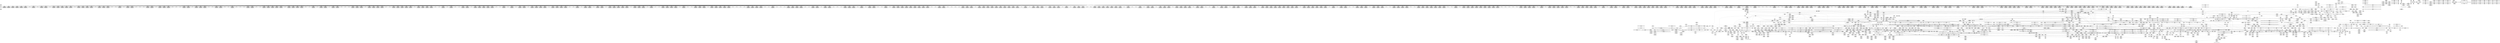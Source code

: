 digraph {
	CE0x5b7ed80 [shape=record,shape=Mrecord,label="{CE0x5b7ed80|__preempt_count_sub:_tmp1}"]
	CE0x5afa600 [shape=record,shape=Mrecord,label="{CE0x5afa600|__preempt_count_add:_entry|*SummSink*}"]
	CE0x5aa7c30 [shape=record,shape=Mrecord,label="{CE0x5aa7c30|2472:_%struct.cred*,_:_CRE_6432,6436_|*MultipleSource*|Function::task_sid&Arg::task::|Function::current_has_perm&Arg::tsk::|Function::selinux_task_getscheduler&Arg::p::|security/selinux/hooks.c,208}"]
	CE0x5a34a60 [shape=record,shape=Mrecord,label="{CE0x5a34a60|rcu_read_unlock:_tmp6|include/linux/rcupdate.h,933|*SummSink*}"]
	CE0x5a0be10 [shape=record,shape=Mrecord,label="{CE0x5a0be10|COLLAPSED:_GCMRE___llvm_gcov_ctr136_internal_global_2_x_i64_zeroinitializer:_elem_0:default:}"]
	CE0x5adbf90 [shape=record,shape=Mrecord,label="{CE0x5adbf90|i32_0|*Constant*}"]
	CE0x5abaf60 [shape=record,shape=Mrecord,label="{CE0x5abaf60|rcu_read_lock:_tobool1|include/linux/rcupdate.h,882}"]
	CE0x5a97e10 [shape=record,shape=Mrecord,label="{CE0x5a97e10|2472:_%struct.cred*,_:_CRE_3008,3024_|*MultipleSource*|Function::task_sid&Arg::task::|Function::current_has_perm&Arg::tsk::|Function::selinux_task_getscheduler&Arg::p::|security/selinux/hooks.c,208}"]
	CE0x5a69c40 [shape=record,shape=Mrecord,label="{CE0x5a69c40|rcu_read_unlock:_tmp5|include/linux/rcupdate.h,933|*SummSource*}"]
	CE0x5a94320 [shape=record,shape=Mrecord,label="{CE0x5a94320|2472:_%struct.cred*,_:_CRE_2935,2936_}"]
	CE0x5a6f680 [shape=record,shape=Mrecord,label="{CE0x5a6f680|i64_1|*Constant*}"]
	CE0x5a042c0 [shape=record,shape=Mrecord,label="{CE0x5a042c0|i16_2|*Constant*|*SummSink*}"]
	CE0x5a8bd80 [shape=record,shape=Mrecord,label="{CE0x5a8bd80|2472:_%struct.cred*,_:_CRE_2598,2600_|*MultipleSource*|Function::task_sid&Arg::task::|Function::current_has_perm&Arg::tsk::|Function::selinux_task_getscheduler&Arg::p::|security/selinux/hooks.c,208}"]
	CE0x5a6a0b0 [shape=record,shape=Mrecord,label="{CE0x5a6a0b0|__rcu_read_lock:_tmp7|include/linux/rcupdate.h,240|*SummSink*}"]
	CE0x5a246d0 [shape=record,shape=Mrecord,label="{CE0x5a246d0|current_has_perm:_tmp2}"]
	CE0x5a8cbc0 [shape=record,shape=Mrecord,label="{CE0x5a8cbc0|2472:_%struct.cred*,_:_CRE_2664,2672_|*MultipleSource*|Function::task_sid&Arg::task::|Function::current_has_perm&Arg::tsk::|Function::selinux_task_getscheduler&Arg::p::|security/selinux/hooks.c,208}"]
	CE0x5ac7200 [shape=record,shape=Mrecord,label="{CE0x5ac7200|cred_sid:_entry}"]
	CE0x5acb0e0 [shape=record,shape=Mrecord,label="{CE0x5acb0e0|GLOBAL:_task_sid.__warned|Global_var:task_sid.__warned}"]
	CE0x5a922c0 [shape=record,shape=Mrecord,label="{CE0x5a922c0|2472:_%struct.cred*,_:_CRE_2907,2908_}"]
	CE0x5ae0830 [shape=record,shape=Mrecord,label="{CE0x5ae0830|cred_sid:_sid|security/selinux/hooks.c,197|*SummSink*}"]
	CE0x5aa4c20 [shape=record,shape=Mrecord,label="{CE0x5aa4c20|2472:_%struct.cred*,_:_CRE_6334,6335_}"]
	CE0x5afb4f0 [shape=record,shape=Mrecord,label="{CE0x5afb4f0|_call_void___preempt_count_add(i32_1)_#10,_!dbg_!27711|include/linux/rcupdate.h,239|*SummSource*}"]
	CE0x5a77980 [shape=record,shape=Mrecord,label="{CE0x5a77980|2472:_%struct.cred*,_:_CRE_544,552_|*MultipleSource*|Function::task_sid&Arg::task::|Function::current_has_perm&Arg::tsk::|Function::selinux_task_getscheduler&Arg::p::|security/selinux/hooks.c,208}"]
	CE0x5a0eb40 [shape=record,shape=Mrecord,label="{CE0x5a0eb40|current_has_perm:_tsk|Function::current_has_perm&Arg::tsk::|*SummSink*}"]
	CE0x5a2e750 [shape=record,shape=Mrecord,label="{CE0x5a2e750|2472:_%struct.cred*,_:_CRE_240,248_|*MultipleSource*|Function::task_sid&Arg::task::|Function::current_has_perm&Arg::tsk::|Function::selinux_task_getscheduler&Arg::p::|security/selinux/hooks.c,208}"]
	CE0x5aa7e90 [shape=record,shape=Mrecord,label="{CE0x5aa7e90|2472:_%struct.cred*,_:_CRE_6440,6448_|*MultipleSource*|Function::task_sid&Arg::task::|Function::current_has_perm&Arg::tsk::|Function::selinux_task_getscheduler&Arg::p::|security/selinux/hooks.c,208}"]
	CE0x5aa8ed0 [shape=record,shape=Mrecord,label="{CE0x5aa8ed0|2472:_%struct.cred*,_:_CRE_6480,6484_|*MultipleSource*|Function::task_sid&Arg::task::|Function::current_has_perm&Arg::tsk::|Function::selinux_task_getscheduler&Arg::p::|security/selinux/hooks.c,208}"]
	CE0x5a83ab0 [shape=record,shape=Mrecord,label="{CE0x5a83ab0|2472:_%struct.cred*,_:_CRE_2104,2112_|*MultipleSource*|Function::task_sid&Arg::task::|Function::current_has_perm&Arg::tsk::|Function::selinux_task_getscheduler&Arg::p::|security/selinux/hooks.c,208}"]
	CE0x5a97040 [shape=record,shape=Mrecord,label="{CE0x5a97040|2472:_%struct.cred*,_:_CRE_2973,2974_}"]
	CE0x5b3d270 [shape=record,shape=Mrecord,label="{CE0x5b3d270|rcu_lock_release:_tmp5|include/linux/rcupdate.h,423|*SummSource*}"]
	CE0x5ab1bf0 [shape=record,shape=Mrecord,label="{CE0x5ab1bf0|task_sid:_call3|security/selinux/hooks.c,208|*SummSource*}"]
	CE0x5a5cfe0 [shape=record,shape=Mrecord,label="{CE0x5a5cfe0|_call_void_rcu_lock_acquire(%struct.lockdep_map*_rcu_lock_map)_#10,_!dbg_!27711|include/linux/rcupdate.h,881|*SummSink*}"]
	CE0x5b3d890 [shape=record,shape=Mrecord,label="{CE0x5b3d890|i64*_getelementptr_inbounds_(_4_x_i64_,_4_x_i64_*___llvm_gcov_ctr133,_i64_0,_i64_3)|*Constant*}"]
	CE0x5aad970 [shape=record,shape=Mrecord,label="{CE0x5aad970|2472:_%struct.cred*,_:_CRE_10544,10548_|*MultipleSource*|Function::task_sid&Arg::task::|Function::current_has_perm&Arg::tsk::|Function::selinux_task_getscheduler&Arg::p::|security/selinux/hooks.c,208}"]
	CE0x5a90bb0 [shape=record,shape=Mrecord,label="{CE0x5a90bb0|2472:_%struct.cred*,_:_CRE_2864,2872_|*MultipleSource*|Function::task_sid&Arg::task::|Function::current_has_perm&Arg::tsk::|Function::selinux_task_getscheduler&Arg::p::|security/selinux/hooks.c,208}"]
	CE0x5a150f0 [shape=record,shape=Mrecord,label="{CE0x5a150f0|current_sid:_if.then}"]
	CE0x5a45b60 [shape=record,shape=Mrecord,label="{CE0x5a45b60|current_sid:_cred|security/selinux/hooks.c,218|*SummSink*}"]
	CE0x5a91560 [shape=record,shape=Mrecord,label="{CE0x5a91560|2472:_%struct.cred*,_:_CRE_2888,2896_|*MultipleSource*|Function::task_sid&Arg::task::|Function::current_has_perm&Arg::tsk::|Function::selinux_task_getscheduler&Arg::p::|security/selinux/hooks.c,208}"]
	CE0x5a18990 [shape=record,shape=Mrecord,label="{CE0x5a18990|GLOBAL:_current_task|Global_var:current_task|*SummSource*}"]
	CE0x5aa1120 [shape=record,shape=Mrecord,label="{CE0x5aa1120|2472:_%struct.cred*,_:_CRE_6280,6284_|*MultipleSource*|Function::task_sid&Arg::task::|Function::current_has_perm&Arg::tsk::|Function::selinux_task_getscheduler&Arg::p::|security/selinux/hooks.c,208}"]
	CE0x5ac7130 [shape=record,shape=Mrecord,label="{CE0x5ac7130|GLOBAL:_cred_sid|*Constant*|*SummSink*}"]
	CE0x5a5a8e0 [shape=record,shape=Mrecord,label="{CE0x5a5a8e0|2472:_%struct.cred*,_:_CRE_328,336_|*MultipleSource*|Function::task_sid&Arg::task::|Function::current_has_perm&Arg::tsk::|Function::selinux_task_getscheduler&Arg::p::|security/selinux/hooks.c,208}"]
	CE0x5a60010 [shape=record,shape=Mrecord,label="{CE0x5a60010|rcu_read_lock:_tmp16|include/linux/rcupdate.h,882}"]
	CE0x5affd30 [shape=record,shape=Mrecord,label="{CE0x5affd30|rcu_lock_acquire:_tmp4|include/linux/rcupdate.h,418|*SummSource*}"]
	CE0x5abb600 [shape=record,shape=Mrecord,label="{CE0x5abb600|cred_sid:_tmp4|*LoadInst*|security/selinux/hooks.c,196}"]
	CE0x5ac97f0 [shape=record,shape=Mrecord,label="{CE0x5ac97f0|task_sid:_call|security/selinux/hooks.c,208|*SummSource*}"]
	CE0x5b43bf0 [shape=record,shape=Mrecord,label="{CE0x5b43bf0|__preempt_count_sub:_tmp}"]
	CE0x5ac7f70 [shape=record,shape=Mrecord,label="{CE0x5ac7f70|_call_void_rcu_read_unlock()_#10,_!dbg_!27748|security/selinux/hooks.c,209}"]
	CE0x5a065a0 [shape=record,shape=Mrecord,label="{CE0x5a065a0|current_has_perm:_tmp|*SummSource*}"]
	CE0x5ab9950 [shape=record,shape=Mrecord,label="{CE0x5ab9950|rcu_read_unlock:_tmp6|include/linux/rcupdate.h,933|*SummSource*}"]
	CE0x5a705e0 [shape=record,shape=Mrecord,label="{CE0x5a705e0|2472:_%struct.cred*,_:_CRE_92,96_|*MultipleSource*|Function::task_sid&Arg::task::|Function::current_has_perm&Arg::tsk::|Function::selinux_task_getscheduler&Arg::p::|security/selinux/hooks.c,208}"]
	CE0x5b402c0 [shape=record,shape=Mrecord,label="{CE0x5b402c0|i64_ptrtoint_(i8*_blockaddress(_rcu_lock_release,_%__here)_to_i64)|*Constant*}"]
	CE0x5a80b90 [shape=record,shape=Mrecord,label="{CE0x5a80b90|2472:_%struct.cred*,_:_CRE_1960,1968_|*MultipleSource*|Function::task_sid&Arg::task::|Function::current_has_perm&Arg::tsk::|Function::selinux_task_getscheduler&Arg::p::|security/selinux/hooks.c,208}"]
	CE0x5a19280 [shape=record,shape=Mrecord,label="{CE0x5a19280|get_current:_tmp3}"]
	CE0x5a86310 [shape=record,shape=Mrecord,label="{CE0x5a86310|2472:_%struct.cred*,_:_CRE_2304,2312_|*MultipleSource*|Function::task_sid&Arg::task::|Function::current_has_perm&Arg::tsk::|Function::selinux_task_getscheduler&Arg::p::|security/selinux/hooks.c,208}"]
	CE0x5af9fe0 [shape=record,shape=Mrecord,label="{CE0x5af9fe0|i64*_getelementptr_inbounds_(_11_x_i64_,_11_x_i64_*___llvm_gcov_ctr132,_i64_0,_i64_1)|*Constant*|*SummSink*}"]
	CE0x5af48e0 [shape=record,shape=Mrecord,label="{CE0x5af48e0|__rcu_read_lock:_tmp6|include/linux/rcupdate.h,240|*SummSource*}"]
	CE0x5a0bda0 [shape=record,shape=Mrecord,label="{CE0x5a0bda0|current_has_perm:_tmp}"]
	CE0x5ae3cf0 [shape=record,shape=Mrecord,label="{CE0x5ae3cf0|rcu_read_unlock:_tmp11|include/linux/rcupdate.h,933|*SummSource*}"]
	CE0x5a2f990 [shape=record,shape=Mrecord,label="{CE0x5a2f990|2472:_%struct.cred*,_:_CRE_408,416_|*MultipleSource*|Function::task_sid&Arg::task::|Function::current_has_perm&Arg::tsk::|Function::selinux_task_getscheduler&Arg::p::|security/selinux/hooks.c,208}"]
	CE0x5b7ea90 [shape=record,shape=Mrecord,label="{CE0x5b7ea90|i64*_getelementptr_inbounds_(_4_x_i64_,_4_x_i64_*___llvm_gcov_ctr135,_i64_0,_i64_2)|*Constant*|*SummSink*}"]
	CE0x5ada4f0 [shape=record,shape=Mrecord,label="{CE0x5ada4f0|COLLAPSED:_GCMRE___llvm_gcov_ctr134_internal_global_4_x_i64_zeroinitializer:_elem_0:default:}"]
	CE0x5aa8350 [shape=record,shape=Mrecord,label="{CE0x5aa8350|2472:_%struct.cred*,_:_CRE_6456,6464_|*MultipleSource*|Function::task_sid&Arg::task::|Function::current_has_perm&Arg::tsk::|Function::selinux_task_getscheduler&Arg::p::|security/selinux/hooks.c,208}"]
	CE0x5b07f90 [shape=record,shape=Mrecord,label="{CE0x5b07f90|GLOBAL:_rcu_lock_release|*Constant*}"]
	CE0x5a84200 [shape=record,shape=Mrecord,label="{CE0x5a84200|2472:_%struct.cred*,_:_CRE_2128,2136_|*MultipleSource*|Function::task_sid&Arg::task::|Function::current_has_perm&Arg::tsk::|Function::selinux_task_getscheduler&Arg::p::|security/selinux/hooks.c,208}"]
	CE0x5aca8b0 [shape=record,shape=Mrecord,label="{CE0x5aca8b0|task_sid:_tmp6|security/selinux/hooks.c,208|*SummSource*}"]
	CE0x5ac5eb0 [shape=record,shape=Mrecord,label="{CE0x5ac5eb0|_call_void_rcu_read_unlock()_#10,_!dbg_!27748|security/selinux/hooks.c,209|*SummSink*}"]
	CE0x5a32a20 [shape=record,shape=Mrecord,label="{CE0x5a32a20|task_sid:_land.lhs.true}"]
	CE0x5a5da40 [shape=record,shape=Mrecord,label="{CE0x5a5da40|_call_void___preempt_count_sub(i32_1)_#10,_!dbg_!27715|include/linux/rcupdate.h,244}"]
	CE0x5b07380 [shape=record,shape=Mrecord,label="{CE0x5b07380|rcu_read_unlock:_tmp21|include/linux/rcupdate.h,935|*SummSource*}"]
	CE0x5a78200 [shape=record,shape=Mrecord,label="{CE0x5a78200|2472:_%struct.cred*,_:_CRE_576,584_|*MultipleSource*|Function::task_sid&Arg::task::|Function::current_has_perm&Arg::tsk::|Function::selinux_task_getscheduler&Arg::p::|security/selinux/hooks.c,208}"]
	CE0x5aa55a0 [shape=record,shape=Mrecord,label="{CE0x5aa55a0|2472:_%struct.cred*,_:_CRE_6342,6343_}"]
	CE0x5b41070 [shape=record,shape=Mrecord,label="{CE0x5b41070|rcu_lock_release:_tmp6|*SummSource*}"]
	CE0x5ad9030 [shape=record,shape=Mrecord,label="{CE0x5ad9030|i64*_getelementptr_inbounds_(_4_x_i64_,_4_x_i64_*___llvm_gcov_ctr128,_i64_0,_i64_0)|*Constant*|*SummSink*}"]
	CE0x5b555a0 [shape=record,shape=Mrecord,label="{CE0x5b555a0|i64*_getelementptr_inbounds_(_4_x_i64_,_4_x_i64_*___llvm_gcov_ctr134,_i64_0,_i64_0)|*Constant*}"]
	CE0x5a6bb80 [shape=record,shape=Mrecord,label="{CE0x5a6bb80|rcu_read_lock:_tmp1|*SummSink*}"]
	CE0x5a4db80 [shape=record,shape=Mrecord,label="{CE0x5a4db80|rcu_lock_acquire:_map|Function::rcu_lock_acquire&Arg::map::}"]
	CE0x5a60de0 [shape=record,shape=Mrecord,label="{CE0x5a60de0|rcu_read_lock:_tmp17|include/linux/rcupdate.h,882|*SummSink*}"]
	CE0x5a8c960 [shape=record,shape=Mrecord,label="{CE0x5a8c960|2472:_%struct.cred*,_:_CRE_2656,2664_|*MultipleSource*|Function::task_sid&Arg::task::|Function::current_has_perm&Arg::tsk::|Function::selinux_task_getscheduler&Arg::p::|security/selinux/hooks.c,208}"]
	CE0x5a02150 [shape=record,shape=Mrecord,label="{CE0x5a02150|current_sid:_if.end|*SummSource*}"]
	CE0x5a4ccf0 [shape=record,shape=Mrecord,label="{CE0x5a4ccf0|current_sid:_tmp5|security/selinux/hooks.c,218}"]
	CE0x5a61240 [shape=record,shape=Mrecord,label="{CE0x5a61240|rcu_read_lock:_tmp18|include/linux/rcupdate.h,882}"]
	CE0x5ad72d0 [shape=record,shape=Mrecord,label="{CE0x5ad72d0|__rcu_read_unlock:_tmp7|include/linux/rcupdate.h,245|*SummSink*}"]
	CE0x5a01450 [shape=record,shape=Mrecord,label="{CE0x5a01450|current_sid:_tmp9|security/selinux/hooks.c,218|*SummSource*}"]
	CE0x5a7fac0 [shape=record,shape=Mrecord,label="{CE0x5a7fac0|2472:_%struct.cred*,_:_CRE_1904,1912_|*MultipleSource*|Function::task_sid&Arg::task::|Function::current_has_perm&Arg::tsk::|Function::selinux_task_getscheduler&Arg::p::|security/selinux/hooks.c,208}"]
	CE0x5a6ec10 [shape=record,shape=Mrecord,label="{CE0x5a6ec10|2472:_%struct.cred*,_:_CRE_232,240_|*MultipleSource*|Function::task_sid&Arg::task::|Function::current_has_perm&Arg::tsk::|Function::selinux_task_getscheduler&Arg::p::|security/selinux/hooks.c,208}"]
	CE0x5a703c0 [shape=record,shape=Mrecord,label="{CE0x5a703c0|2472:_%struct.cred*,_:_CRE_88,92_|*MultipleSource*|Function::task_sid&Arg::task::|Function::current_has_perm&Arg::tsk::|Function::selinux_task_getscheduler&Arg::p::|security/selinux/hooks.c,208}"]
	CE0x5a0b350 [shape=record,shape=Mrecord,label="{CE0x5a0b350|current_sid:_tmp19|security/selinux/hooks.c,218|*SummSink*}"]
	CE0x5a9c750 [shape=record,shape=Mrecord,label="{CE0x5a9c750|2472:_%struct.cred*,_:_CRE_5904,5912_|*MultipleSource*|Function::task_sid&Arg::task::|Function::current_has_perm&Arg::tsk::|Function::selinux_task_getscheduler&Arg::p::|security/selinux/hooks.c,208}"]
	CE0x5a9c030 [shape=record,shape=Mrecord,label="{CE0x5a9c030|2472:_%struct.cred*,_:_CRE_5880,5888_|*MultipleSource*|Function::task_sid&Arg::task::|Function::current_has_perm&Arg::tsk::|Function::selinux_task_getscheduler&Arg::p::|security/selinux/hooks.c,208}"]
	CE0x5a652d0 [shape=record,shape=Mrecord,label="{CE0x5a652d0|_call_void_mcount()_#3}"]
	CE0x5a62730 [shape=record,shape=Mrecord,label="{CE0x5a62730|i8*_getelementptr_inbounds_(_25_x_i8_,_25_x_i8_*_.str45,_i32_0,_i32_0)|*Constant*|*SummSource*}"]
	CE0x5a4ee30 [shape=record,shape=Mrecord,label="{CE0x5a4ee30|current_sid:_tmp17|security/selinux/hooks.c,218}"]
	CE0x5aabc20 [shape=record,shape=Mrecord,label="{CE0x5aabc20|2472:_%struct.cred*,_:_CRE_6632,6640_|*MultipleSource*|Function::task_sid&Arg::task::|Function::current_has_perm&Arg::tsk::|Function::selinux_task_getscheduler&Arg::p::|security/selinux/hooks.c,208}"]
	CE0x5a08490 [shape=record,shape=Mrecord,label="{CE0x5a08490|i32_(i32,_i32,_i16,_i32,_%struct.common_audit_data*)*_bitcast_(i32_(i32,_i32,_i16,_i32,_%struct.common_audit_data.495*)*_avc_has_perm_to_i32_(i32,_i32,_i16,_i32,_%struct.common_audit_data*)*)|*Constant*}"]
	CE0x5a2cfc0 [shape=record,shape=Mrecord,label="{CE0x5a2cfc0|2472:_%struct.cred*,_:_CRE_0,8_|*MultipleSource*|Function::task_sid&Arg::task::|Function::current_has_perm&Arg::tsk::|Function::selinux_task_getscheduler&Arg::p::|security/selinux/hooks.c,208}"]
	CE0x5b2b6b0 [shape=record,shape=Mrecord,label="{CE0x5b2b6b0|i64_1|*Constant*}"]
	CE0x5a87ad0 [shape=record,shape=Mrecord,label="{CE0x5a87ad0|2472:_%struct.cred*,_:_CRE_2384,2392_|*MultipleSource*|Function::task_sid&Arg::task::|Function::current_has_perm&Arg::tsk::|Function::selinux_task_getscheduler&Arg::p::|security/selinux/hooks.c,208}"]
	CE0x5b061f0 [shape=record,shape=Mrecord,label="{CE0x5b061f0|rcu_read_unlock:_tmp19|include/linux/rcupdate.h,933}"]
	CE0x5a6ced0 [shape=record,shape=Mrecord,label="{CE0x5a6ced0|get_current:_tmp|*SummSource*}"]
	CE0x5a337f0 [shape=record,shape=Mrecord,label="{CE0x5a337f0|current_sid:_tmp8|security/selinux/hooks.c,218|*SummSource*}"]
	CE0x5a6f2f0 [shape=record,shape=Mrecord,label="{CE0x5a6f2f0|task_sid:_do.body5|*SummSink*}"]
	CE0x5a94580 [shape=record,shape=Mrecord,label="{CE0x5a94580|2472:_%struct.cred*,_:_CRE_2937,2938_}"]
	CE0x5b2b5b0 [shape=record,shape=Mrecord,label="{CE0x5b2b5b0|__rcu_read_unlock:_tmp5|include/linux/rcupdate.h,244}"]
	CE0x5a260e0 [shape=record,shape=Mrecord,label="{CE0x5a260e0|i64*_getelementptr_inbounds_(_2_x_i64_,_2_x_i64_*___llvm_gcov_ctr288,_i64_0,_i64_1)|*Constant*|*SummSink*}"]
	CE0x5a15450 [shape=record,shape=Mrecord,label="{CE0x5a15450|current_sid:_security|security/selinux/hooks.c,218|*SummSink*}"]
	CE0x5a8d080 [shape=record,shape=Mrecord,label="{CE0x5a8d080|2472:_%struct.cred*,_:_CRE_2680,2688_|*MultipleSource*|Function::task_sid&Arg::task::|Function::current_has_perm&Arg::tsk::|Function::selinux_task_getscheduler&Arg::p::|security/selinux/hooks.c,208}"]
	CE0x5a7b620 [shape=record,shape=Mrecord,label="{CE0x5a7b620|_call_void_lockdep_rcu_suspicious(i8*_getelementptr_inbounds_(_25_x_i8_,_25_x_i8_*_.str3,_i32_0,_i32_0),_i32_208,_i8*_getelementptr_inbounds_(_41_x_i8_,_41_x_i8_*_.str44,_i32_0,_i32_0))_#10,_!dbg_!27732|security/selinux/hooks.c,208}"]
	CE0x5ae0620 [shape=record,shape=Mrecord,label="{CE0x5ae0620|cred_sid:_tmp5|security/selinux/hooks.c,196|*SummSink*}"]
	CE0x5af4950 [shape=record,shape=Mrecord,label="{CE0x5af4950|__rcu_read_lock:_tmp6|include/linux/rcupdate.h,240|*SummSink*}"]
	CE0x5a7d290 [shape=record,shape=Mrecord,label="{CE0x5a7d290|2472:_%struct.cred*,_:_CRE_760,768_|*MultipleSource*|Function::task_sid&Arg::task::|Function::current_has_perm&Arg::tsk::|Function::selinux_task_getscheduler&Arg::p::|security/selinux/hooks.c,208}"]
	CE0x5a61950 [shape=record,shape=Mrecord,label="{CE0x5a61950|_call_void_lockdep_rcu_suspicious(i8*_getelementptr_inbounds_(_25_x_i8_,_25_x_i8_*_.str45,_i32_0,_i32_0),_i32_883,_i8*_getelementptr_inbounds_(_42_x_i8_,_42_x_i8_*_.str46,_i32_0,_i32_0))_#10,_!dbg_!27728|include/linux/rcupdate.h,882}"]
	CE0x5afde50 [shape=record,shape=Mrecord,label="{CE0x5afde50|__rcu_read_lock:_tmp5|include/linux/rcupdate.h,239|*SummSource*}"]
	CE0x5aead20 [shape=record,shape=Mrecord,label="{CE0x5aead20|rcu_read_lock:_tmp5|include/linux/rcupdate.h,882|*SummSink*}"]
	CE0x5ab38d0 [shape=record,shape=Mrecord,label="{CE0x5ab38d0|task_sid:_tmp16|security/selinux/hooks.c,208|*SummSink*}"]
	CE0x5a6ce40 [shape=record,shape=Mrecord,label="{CE0x5a6ce40|i64*_getelementptr_inbounds_(_4_x_i64_,_4_x_i64_*___llvm_gcov_ctr128,_i64_0,_i64_1)|*Constant*}"]
	CE0x5a60d00 [shape=record,shape=Mrecord,label="{CE0x5a60d00|rcu_read_lock:_tmp17|include/linux/rcupdate.h,882}"]
	CE0x5acbc90 [shape=record,shape=Mrecord,label="{CE0x5acbc90|task_sid:_tobool1|security/selinux/hooks.c,208|*SummSource*}"]
	CE0x5a63610 [shape=record,shape=Mrecord,label="{CE0x5a63610|rcu_read_unlock:_land.lhs.true}"]
	CE0x5a6d590 [shape=record,shape=Mrecord,label="{CE0x5a6d590|get_current:_tmp2|*SummSource*}"]
	CE0x5a7c750 [shape=record,shape=Mrecord,label="{CE0x5a7c750|2472:_%struct.cred*,_:_CRE_712,720_|*MultipleSource*|Function::task_sid&Arg::task::|Function::current_has_perm&Arg::tsk::|Function::selinux_task_getscheduler&Arg::p::|security/selinux/hooks.c,208}"]
	CE0x5a860e0 [shape=record,shape=Mrecord,label="{CE0x5a860e0|2472:_%struct.cred*,_:_CRE_2296,2304_|*MultipleSource*|Function::task_sid&Arg::task::|Function::current_has_perm&Arg::tsk::|Function::selinux_task_getscheduler&Arg::p::|security/selinux/hooks.c,208}"]
	CE0x5afdcb0 [shape=record,shape=Mrecord,label="{CE0x5afdcb0|__rcu_read_lock:_tmp5|include/linux/rcupdate.h,239}"]
	CE0x5ac7000 [shape=record,shape=Mrecord,label="{CE0x5ac7000|GLOBAL:_cred_sid|*Constant*|*SummSource*}"]
	CE0x5aeaea0 [shape=record,shape=Mrecord,label="{CE0x5aeaea0|GLOBAL:_current_task|Global_var:current_task}"]
	CE0x5a44070 [shape=record,shape=Mrecord,label="{CE0x5a44070|__rcu_read_lock:_tmp1|*SummSource*}"]
	CE0x5b016b0 [shape=record,shape=Mrecord,label="{CE0x5b016b0|i64*_getelementptr_inbounds_(_4_x_i64_,_4_x_i64_*___llvm_gcov_ctr133,_i64_0,_i64_0)|*Constant*}"]
	CE0x5a92ef0 [shape=record,shape=Mrecord,label="{CE0x5a92ef0|2472:_%struct.cred*,_:_CRE_2918,2919_}"]
	CE0x5a990e0 [shape=record,shape=Mrecord,label="{CE0x5a990e0|2472:_%struct.cred*,_:_CRE_3080,3084_|*MultipleSource*|Function::task_sid&Arg::task::|Function::current_has_perm&Arg::tsk::|Function::selinux_task_getscheduler&Arg::p::|security/selinux/hooks.c,208}"]
	CE0x5a4e0a0 [shape=record,shape=Mrecord,label="{CE0x5a4e0a0|i32_218|*Constant*|*SummSink*}"]
	CE0x5a04150 [shape=record,shape=Mrecord,label="{CE0x5a04150|i16_2|*Constant*|*SummSource*}"]
	CE0x5afb160 [shape=record,shape=Mrecord,label="{CE0x5afb160|rcu_read_unlock:_do.body|*SummSource*}"]
	CE0x5a08650 [shape=record,shape=Mrecord,label="{CE0x5a08650|current_has_perm:_call2|security/selinux/hooks.c,1544}"]
	CE0x5ab9560 [shape=record,shape=Mrecord,label="{CE0x5ab9560|rcu_read_lock:_tmp7|include/linux/rcupdate.h,882}"]
	CE0x5a2bd50 [shape=record,shape=Mrecord,label="{CE0x5a2bd50|2472:_%struct.cred*,_:_CRE_448,456_|*MultipleSource*|Function::task_sid&Arg::task::|Function::current_has_perm&Arg::tsk::|Function::selinux_task_getscheduler&Arg::p::|security/selinux/hooks.c,208}"]
	CE0x5adbc70 [shape=record,shape=Mrecord,label="{CE0x5adbc70|COLLAPSED:_GCMRE___llvm_gcov_ctr128_internal_global_4_x_i64_zeroinitializer:_elem_0:default:}"]
	CE0x5a79520 [shape=record,shape=Mrecord,label="{CE0x5a79520|2472:_%struct.cred*,_:_CRE_644,648_|*MultipleSource*|Function::task_sid&Arg::task::|Function::current_has_perm&Arg::tsk::|Function::selinux_task_getscheduler&Arg::p::|security/selinux/hooks.c,208}"]
	CE0x5ae5100 [shape=record,shape=Mrecord,label="{CE0x5ae5100|rcu_read_unlock:_tmp16|include/linux/rcupdate.h,933|*SummSink*}"]
	CE0x5b2ef60 [shape=record,shape=Mrecord,label="{CE0x5b2ef60|i64*_getelementptr_inbounds_(_4_x_i64_,_4_x_i64_*___llvm_gcov_ctr130,_i64_0,_i64_0)|*Constant*|*SummSink*}"]
	CE0x5a2d810 [shape=record,shape=Mrecord,label="{CE0x5a2d810|_ret_void,_!dbg_!27735|include/linux/rcupdate.h,884|*SummSink*}"]
	CE0x5a35e70 [shape=record,shape=Mrecord,label="{CE0x5a35e70|current_sid:_tmp17|security/selinux/hooks.c,218|*SummSource*}"]
	CE0x5aaab80 [shape=record,shape=Mrecord,label="{CE0x5aaab80|2472:_%struct.cred*,_:_CRE_6568,6576_|*MultipleSource*|Function::task_sid&Arg::task::|Function::current_has_perm&Arg::tsk::|Function::selinux_task_getscheduler&Arg::p::|security/selinux/hooks.c,208}"]
	CE0x5ab7600 [shape=record,shape=Mrecord,label="{CE0x5ab7600|task_sid:_tmp21|security/selinux/hooks.c,208}"]
	CE0x5afcc40 [shape=record,shape=Mrecord,label="{CE0x5afcc40|rcu_read_unlock:_tmp12|include/linux/rcupdate.h,933|*SummSink*}"]
	CE0x5a01170 [shape=record,shape=Mrecord,label="{CE0x5a01170|i64_4|*Constant*}"]
	CE0x5a224e0 [shape=record,shape=Mrecord,label="{CE0x5a224e0|i64*_getelementptr_inbounds_(_11_x_i64_,_11_x_i64_*___llvm_gcov_ctr125,_i64_0,_i64_6)|*Constant*|*SummSink*}"]
	CE0x5aba860 [shape=record,shape=Mrecord,label="{CE0x5aba860|GLOBAL:___llvm_gcov_ctr127|Global_var:__llvm_gcov_ctr127|*SummSink*}"]
	CE0x5a18450 [shape=record,shape=Mrecord,label="{CE0x5a18450|task_sid:_tmp2|*SummSource*}"]
	CE0x5a2eb90 [shape=record,shape=Mrecord,label="{CE0x5a2eb90|2472:_%struct.cred*,_:_CRE_256,264_|*MultipleSource*|Function::task_sid&Arg::task::|Function::current_has_perm&Arg::tsk::|Function::selinux_task_getscheduler&Arg::p::|security/selinux/hooks.c,208}"]
	CE0x5a87f90 [shape=record,shape=Mrecord,label="{CE0x5a87f90|2472:_%struct.cred*,_:_CRE_2400,2408_|*MultipleSource*|Function::task_sid&Arg::task::|Function::current_has_perm&Arg::tsk::|Function::selinux_task_getscheduler&Arg::p::|security/selinux/hooks.c,208}"]
	CE0x5a10a90 [shape=record,shape=Mrecord,label="{CE0x5a10a90|current_sid:_tmp|*SummSink*}"]
	CE0x5b45bc0 [shape=record,shape=Mrecord,label="{CE0x5b45bc0|__preempt_count_sub:_entry|*SummSource*}"]
	CE0x5a68e70 [shape=record,shape=Mrecord,label="{CE0x5a68e70|task_sid:_do.end|*SummSink*}"]
	CE0x5ad8a60 [shape=record,shape=Mrecord,label="{CE0x5ad8a60|rcu_lock_acquire:_tmp5|include/linux/rcupdate.h,418|*SummSink*}"]
	CE0x5a6d0f0 [shape=record,shape=Mrecord,label="{CE0x5a6d0f0|2472:_%struct.cred*,_:_CRE_80,84_|*MultipleSource*|Function::task_sid&Arg::task::|Function::current_has_perm&Arg::tsk::|Function::selinux_task_getscheduler&Arg::p::|security/selinux/hooks.c,208}"]
	CE0x5ab2ad0 [shape=record,shape=Mrecord,label="{CE0x5ab2ad0|i64_6|*Constant*|*SummSink*}"]
	CE0x5afbbe0 [shape=record,shape=Mrecord,label="{CE0x5afbbe0|_call_void_mcount()_#3|*SummSource*}"]
	CE0x5aa56d0 [shape=record,shape=Mrecord,label="{CE0x5aa56d0|2472:_%struct.cred*,_:_CRE_6343,6344_}"]
	CE0x5a6a7a0 [shape=record,shape=Mrecord,label="{CE0x5a6a7a0|2472:_%struct.cred*,_:_CRE_200,208_|*MultipleSource*|Function::task_sid&Arg::task::|Function::current_has_perm&Arg::tsk::|Function::selinux_task_getscheduler&Arg::p::|security/selinux/hooks.c,208}"]
	CE0x5a1f210 [shape=record,shape=Mrecord,label="{CE0x5a1f210|current_sid:_call|security/selinux/hooks.c,218|*SummSink*}"]
	CE0x5a6ca60 [shape=record,shape=Mrecord,label="{CE0x5a6ca60|__rcu_read_lock:_tmp1|*SummSink*}"]
	CE0x5a5f000 [shape=record,shape=Mrecord,label="{CE0x5a5f000|rcu_read_unlock:_tmp14|include/linux/rcupdate.h,933|*SummSource*}"]
	CE0x5aa5210 [shape=record,shape=Mrecord,label="{CE0x5aa5210|2472:_%struct.cred*,_:_CRE_6339,6340_}"]
	CE0x5a7f600 [shape=record,shape=Mrecord,label="{CE0x5a7f600|2472:_%struct.cred*,_:_CRE_1888,1896_|*MultipleSource*|Function::task_sid&Arg::task::|Function::current_has_perm&Arg::tsk::|Function::selinux_task_getscheduler&Arg::p::|security/selinux/hooks.c,208}"]
	CE0x5b2d8e0 [shape=record,shape=Mrecord,label="{CE0x5b2d8e0|__preempt_count_sub:_tmp6|./arch/x86/include/asm/preempt.h,78|*SummSink*}"]
	CE0x5a04fe0 [shape=record,shape=Mrecord,label="{CE0x5a04fe0|avc_has_perm:_requested|Function::avc_has_perm&Arg::requested::}"]
	CE0x5b78b70 [shape=record,shape=Mrecord,label="{CE0x5b78b70|__preempt_count_sub:_tmp4|./arch/x86/include/asm/preempt.h,77|*SummSink*}"]
	CE0x5ab6040 [shape=record,shape=Mrecord,label="{CE0x5ab6040|task_sid:_tmp24|security/selinux/hooks.c,208|*SummSink*}"]
	CE0x5a5bd60 [shape=record,shape=Mrecord,label="{CE0x5a5bd60|%struct.task_struct*_(%struct.task_struct**)*_asm_movq_%gs:$_1:P_,$0_,_r,im,_dirflag_,_fpsr_,_flags_|*SummSource*}"]
	CE0x5b09240 [shape=record,shape=Mrecord,label="{CE0x5b09240|GLOBAL:___rcu_read_unlock|*Constant*}"]
	CE0x5a63710 [shape=record,shape=Mrecord,label="{CE0x5a63710|rcu_read_unlock:_land.lhs.true|*SummSource*}"]
	CE0x5b5b830 [shape=record,shape=Mrecord,label="{CE0x5b5b830|__rcu_read_unlock:_tmp6|include/linux/rcupdate.h,245}"]
	CE0x5a5a6c0 [shape=record,shape=Mrecord,label="{CE0x5a5a6c0|2472:_%struct.cred*,_:_CRE_320,328_|*MultipleSource*|Function::task_sid&Arg::task::|Function::current_has_perm&Arg::tsk::|Function::selinux_task_getscheduler&Arg::p::|security/selinux/hooks.c,208}"]
	CE0x5a89c40 [shape=record,shape=Mrecord,label="{CE0x5a89c40|2472:_%struct.cred*,_:_CRE_2522,2523_}"]
	CE0x5aab270 [shape=record,shape=Mrecord,label="{CE0x5aab270|2472:_%struct.cred*,_:_CRE_6600,6608_|*MultipleSource*|Function::task_sid&Arg::task::|Function::current_has_perm&Arg::tsk::|Function::selinux_task_getscheduler&Arg::p::|security/selinux/hooks.c,208}"]
	CE0x5a26530 [shape=record,shape=Mrecord,label="{CE0x5a26530|i64_1|*Constant*}"]
	CE0x5b56e50 [shape=record,shape=Mrecord,label="{CE0x5b56e50|__preempt_count_add:_tmp3}"]
	CE0x5aa95f0 [shape=record,shape=Mrecord,label="{CE0x5aa95f0|2472:_%struct.cred*,_:_CRE_6496,6504_|*MultipleSource*|Function::task_sid&Arg::task::|Function::current_has_perm&Arg::tsk::|Function::selinux_task_getscheduler&Arg::p::|security/selinux/hooks.c,208}"]
	CE0x5a1f2d0 [shape=record,shape=Mrecord,label="{CE0x5a1f2d0|current_sid:_tobool|security/selinux/hooks.c,218|*SummSink*}"]
	CE0x5a637d0 [shape=record,shape=Mrecord,label="{CE0x5a637d0|rcu_read_unlock:_land.lhs.true|*SummSink*}"]
	CE0x5a7b780 [shape=record,shape=Mrecord,label="{CE0x5a7b780|_call_void_lockdep_rcu_suspicious(i8*_getelementptr_inbounds_(_25_x_i8_,_25_x_i8_*_.str3,_i32_0,_i32_0),_i32_208,_i8*_getelementptr_inbounds_(_41_x_i8_,_41_x_i8_*_.str44,_i32_0,_i32_0))_#10,_!dbg_!27732|security/selinux/hooks.c,208|*SummSource*}"]
	CE0x5a8ce20 [shape=record,shape=Mrecord,label="{CE0x5a8ce20|2472:_%struct.cred*,_:_CRE_2672,2680_|*MultipleSource*|Function::task_sid&Arg::task::|Function::current_has_perm&Arg::tsk::|Function::selinux_task_getscheduler&Arg::p::|security/selinux/hooks.c,208}"]
	CE0x5ab2280 [shape=record,shape=Mrecord,label="{CE0x5ab2280|task_sid:_tobool4|security/selinux/hooks.c,208|*SummSource*}"]
	CE0x5ad8de0 [shape=record,shape=Mrecord,label="{CE0x5ad8de0|_call_void_lock_acquire(%struct.lockdep_map*_%map,_i32_0,_i32_0,_i32_2,_i32_0,_%struct.lockdep_map*_null,_i64_ptrtoint_(i8*_blockaddress(_rcu_lock_acquire,_%__here)_to_i64))_#10,_!dbg_!27716|include/linux/rcupdate.h,418|*SummSource*}"]
	CE0x5a70ce0 [shape=record,shape=Mrecord,label="{CE0x5a70ce0|2472:_%struct.cred*,_:_CRE_160,164_|*MultipleSource*|Function::task_sid&Arg::task::|Function::current_has_perm&Arg::tsk::|Function::selinux_task_getscheduler&Arg::p::|security/selinux/hooks.c,208}"]
	CE0x5ac75f0 [shape=record,shape=Mrecord,label="{CE0x5ac75f0|cred_sid:_cred|Function::cred_sid&Arg::cred::}"]
	CE0x59fc440 [shape=record,shape=Mrecord,label="{CE0x59fc440|current_sid:_call4|security/selinux/hooks.c,218}"]
	CE0x5a22120 [shape=record,shape=Mrecord,label="{CE0x5a22120|GLOBAL:___llvm_gcov_ctr125|Global_var:__llvm_gcov_ctr125|*SummSink*}"]
	CE0x5a2bb30 [shape=record,shape=Mrecord,label="{CE0x5a2bb30|2472:_%struct.cred*,_:_CRE_440,448_|*MultipleSource*|Function::task_sid&Arg::task::|Function::current_has_perm&Arg::tsk::|Function::selinux_task_getscheduler&Arg::p::|security/selinux/hooks.c,208}"]
	CE0x5a5cba0 [shape=record,shape=Mrecord,label="{CE0x5a5cba0|GLOBAL:_rcu_read_unlock.__warned|Global_var:rcu_read_unlock.__warned}"]
	CE0x5a29420 [shape=record,shape=Mrecord,label="{CE0x5a29420|current_sid:_tmp2|*SummSource*}"]
	CE0x5a36b90 [shape=record,shape=Mrecord,label="{CE0x5a36b90|GLOBAL:_rcu_read_lock.__warned|Global_var:rcu_read_lock.__warned|*SummSink*}"]
	CE0x5a02c60 [shape=record,shape=Mrecord,label="{CE0x5a02c60|rcu_read_lock:_tmp3|*SummSink*}"]
	CE0x5a96330 [shape=record,shape=Mrecord,label="{CE0x5a96330|2472:_%struct.cred*,_:_CRE_2962,2963_}"]
	CE0x5a662c0 [shape=record,shape=Mrecord,label="{CE0x5a662c0|cred_sid:_tmp1|*SummSink*}"]
	CE0x5af73c0 [shape=record,shape=Mrecord,label="{CE0x5af73c0|_ret_void,_!dbg_!27719|./arch/x86/include/asm/preempt.h,73|*SummSource*}"]
	CE0x5a61ac0 [shape=record,shape=Mrecord,label="{CE0x5a61ac0|_call_void_lockdep_rcu_suspicious(i8*_getelementptr_inbounds_(_25_x_i8_,_25_x_i8_*_.str45,_i32_0,_i32_0),_i32_883,_i8*_getelementptr_inbounds_(_42_x_i8_,_42_x_i8_*_.str46,_i32_0,_i32_0))_#10,_!dbg_!27728|include/linux/rcupdate.h,882|*SummSource*}"]
	CE0x5a092a0 [shape=record,shape=Mrecord,label="{CE0x5a092a0|i32_0|*Constant*}"]
	CE0x5a2ed00 [shape=record,shape=Mrecord,label="{CE0x5a2ed00|i64*_getelementptr_inbounds_(_2_x_i64_,_2_x_i64_*___llvm_gcov_ctr131,_i64_0,_i64_1)|*Constant*|*SummSink*}"]
	CE0x5a0ca30 [shape=record,shape=Mrecord,label="{CE0x5a0ca30|selinux_task_getscheduler:_tmp3|*SummSink*}"]
	CE0x5a16490 [shape=record,shape=Mrecord,label="{CE0x5a16490|i32_1|*Constant*|*SummSource*}"]
	CE0x5a65370 [shape=record,shape=Mrecord,label="{CE0x5a65370|_call_void_mcount()_#3|*SummSource*}"]
	CE0x5af9920 [shape=record,shape=Mrecord,label="{CE0x5af9920|rcu_read_unlock:_tobool|include/linux/rcupdate.h,933}"]
	CE0x5ac6a50 [shape=record,shape=Mrecord,label="{CE0x5ac6a50|task_sid:_call7|security/selinux/hooks.c,208|*SummSource*}"]
	CE0x5a814b0 [shape=record,shape=Mrecord,label="{CE0x5a814b0|2472:_%struct.cred*,_:_CRE_1984,2016_|*MultipleSource*|Function::task_sid&Arg::task::|Function::current_has_perm&Arg::tsk::|Function::selinux_task_getscheduler&Arg::p::|security/selinux/hooks.c,208}"]
	CE0x5af94f0 [shape=record,shape=Mrecord,label="{CE0x5af94f0|_call_void_asm_sideeffect_,_memory_,_dirflag_,_fpsr_,_flags_()_#3,_!dbg_!27714,_!srcloc_!27715|include/linux/rcupdate.h,239}"]
	CE0x5aac0e0 [shape=record,shape=Mrecord,label="{CE0x5aac0e0|2472:_%struct.cred*,_:_CRE_6644,6648_|*MultipleSource*|Function::task_sid&Arg::task::|Function::current_has_perm&Arg::tsk::|Function::selinux_task_getscheduler&Arg::p::|security/selinux/hooks.c,208}"]
	CE0x5a093d0 [shape=record,shape=Mrecord,label="{CE0x5a093d0|i32_2|*Constant*}"]
	CE0x5a5ba90 [shape=record,shape=Mrecord,label="{CE0x5a5ba90|2472:_%struct.cred*,_:_CRE_304,312_|*MultipleSource*|Function::task_sid&Arg::task::|Function::current_has_perm&Arg::tsk::|Function::selinux_task_getscheduler&Arg::p::|security/selinux/hooks.c,208}"]
	CE0x5a7ac90 [shape=record,shape=Mrecord,label="{CE0x5a7ac90|task_sid:_tmp18|security/selinux/hooks.c,208|*SummSource*}"]
	CE0x5a99570 [shape=record,shape=Mrecord,label="{CE0x5a99570|2472:_%struct.cred*,_:_CRE_3096,3104_|*MultipleSource*|Function::task_sid&Arg::task::|Function::current_has_perm&Arg::tsk::|Function::selinux_task_getscheduler&Arg::p::|security/selinux/hooks.c,208}"]
	CE0x5afd100 [shape=record,shape=Mrecord,label="{CE0x5afd100|rcu_lock_release:_tmp1|*SummSource*}"]
	CE0x5aa68a0 [shape=record,shape=Mrecord,label="{CE0x5aa68a0|2472:_%struct.cred*,_:_CRE_6358,6359_}"]
	CE0x5ab9d70 [shape=record,shape=Mrecord,label="{CE0x5ab9d70|rcu_read_lock:_tobool|include/linux/rcupdate.h,882}"]
	CE0x5a912d0 [shape=record,shape=Mrecord,label="{CE0x5a912d0|2472:_%struct.cred*,_:_CRE_2880,2884_|*MultipleSource*|Function::task_sid&Arg::task::|Function::current_has_perm&Arg::tsk::|Function::selinux_task_getscheduler&Arg::p::|security/selinux/hooks.c,208}"]
	CE0x5b3e820 [shape=record,shape=Mrecord,label="{CE0x5b3e820|i64*_getelementptr_inbounds_(_4_x_i64_,_4_x_i64_*___llvm_gcov_ctr134,_i64_0,_i64_2)|*Constant*|*SummSource*}"]
	CE0x5ac5dd0 [shape=record,shape=Mrecord,label="{CE0x5ac5dd0|i64*_getelementptr_inbounds_(_13_x_i64_,_13_x_i64_*___llvm_gcov_ctr126,_i64_0,_i64_12)|*Constant*|*SummSink*}"]
	CE0x5a881f0 [shape=record,shape=Mrecord,label="{CE0x5a881f0|2472:_%struct.cred*,_:_CRE_2408,2416_|*MultipleSource*|Function::task_sid&Arg::task::|Function::current_has_perm&Arg::tsk::|Function::selinux_task_getscheduler&Arg::p::|security/selinux/hooks.c,208}"]
	CE0x5a29880 [shape=record,shape=Mrecord,label="{CE0x5a29880|_call_void_mcount()_#3|*SummSink*}"]
	CE0x5ad9c10 [shape=record,shape=Mrecord,label="{CE0x5ad9c10|_call_void_mcount()_#3|*SummSink*}"]
	CE0x5a873e0 [shape=record,shape=Mrecord,label="{CE0x5a873e0|2472:_%struct.cred*,_:_CRE_2360,2368_|*MultipleSource*|Function::task_sid&Arg::task::|Function::current_has_perm&Arg::tsk::|Function::selinux_task_getscheduler&Arg::p::|security/selinux/hooks.c,208}"]
	CE0x5a5e9f0 [shape=record,shape=Mrecord,label="{CE0x5a5e9f0|rcu_read_unlock:_tmp13|include/linux/rcupdate.h,933|*SummSource*}"]
	CE0x5a34ca0 [shape=record,shape=Mrecord,label="{CE0x5a34ca0|rcu_read_unlock:_tmp7|include/linux/rcupdate.h,933}"]
	CE0x5a0a280 [shape=record,shape=Mrecord,label="{CE0x5a0a280|i64_3|*Constant*|*SummSource*}"]
	CE0x5af33f0 [shape=record,shape=Mrecord,label="{CE0x5af33f0|_call_void_mcount()_#3}"]
	CE0x5b3c9e0 [shape=record,shape=Mrecord,label="{CE0x5b3c9e0|rcu_lock_release:_tmp4|include/linux/rcupdate.h,423}"]
	CE0x5a94dd0 [shape=record,shape=Mrecord,label="{CE0x5a94dd0|2472:_%struct.cred*,_:_CRE_2944,2945_}"]
	CE0x5a247b0 [shape=record,shape=Mrecord,label="{CE0x5a247b0|current_has_perm:_tmp2|*SummSink*}"]
	CE0x5ab63d0 [shape=record,shape=Mrecord,label="{CE0x5ab63d0|task_sid:_tmp25|security/selinux/hooks.c,208|*SummSource*}"]
	CE0x5aba6f0 [shape=record,shape=Mrecord,label="{CE0x5aba6f0|GLOBAL:___llvm_gcov_ctr127|Global_var:__llvm_gcov_ctr127|*SummSource*}"]
	CE0x5aa6770 [shape=record,shape=Mrecord,label="{CE0x5aa6770|2472:_%struct.cred*,_:_CRE_6357,6358_}"]
	CE0x5a86a30 [shape=record,shape=Mrecord,label="{CE0x5a86a30|2472:_%struct.cred*,_:_CRE_2328,2336_|*MultipleSource*|Function::task_sid&Arg::task::|Function::current_has_perm&Arg::tsk::|Function::selinux_task_getscheduler&Arg::p::|security/selinux/hooks.c,208}"]
	CE0x5a95d40 [shape=record,shape=Mrecord,label="{CE0x5a95d40|2472:_%struct.cred*,_:_CRE_2957,2958_}"]
	CE0x5ab3130 [shape=record,shape=Mrecord,label="{CE0x5ab3130|task_sid:_tmp15|security/selinux/hooks.c,208}"]
	CE0x5aa7740 [shape=record,shape=Mrecord,label="{CE0x5aa7740|2472:_%struct.cred*,_:_CRE_6408,6424_|*MultipleSource*|Function::task_sid&Arg::task::|Function::current_has_perm&Arg::tsk::|Function::selinux_task_getscheduler&Arg::p::|security/selinux/hooks.c,208}"]
	CE0x5a8f3f0 [shape=record,shape=Mrecord,label="{CE0x5a8f3f0|2472:_%struct.cred*,_:_CRE_2784,2792_|*MultipleSource*|Function::task_sid&Arg::task::|Function::current_has_perm&Arg::tsk::|Function::selinux_task_getscheduler&Arg::p::|security/selinux/hooks.c,208}"]
	CE0x5aa1dd0 [shape=record,shape=Mrecord,label="{CE0x5aa1dd0|2472:_%struct.cred*,_:_CRE_6295,6296_}"]
	CE0x5ad6f40 [shape=record,shape=Mrecord,label="{CE0x5ad6f40|__rcu_read_unlock:_tmp6|include/linux/rcupdate.h,245|*SummSource*}"]
	CE0x5b7ec80 [shape=record,shape=Mrecord,label="{CE0x5b7ec80|COLLAPSED:_GCMRE___llvm_gcov_ctr129_internal_global_4_x_i64_zeroinitializer:_elem_0:default:}"]
	CE0x5ad3d60 [shape=record,shape=Mrecord,label="{CE0x5ad3d60|i8*_undef|*Constant*|*SummSink*}"]
	CE0x5a2d320 [shape=record,shape=Mrecord,label="{CE0x5a2d320|cred_sid:_tmp2|*SummSource*}"]
	CE0x5afbd30 [shape=record,shape=Mrecord,label="{CE0x5afbd30|_call_void_mcount()_#3|*SummSink*}"]
	CE0x5aa4e80 [shape=record,shape=Mrecord,label="{CE0x5aa4e80|2472:_%struct.cred*,_:_CRE_6336,6337_}"]
	CE0x5a63b00 [shape=record,shape=Mrecord,label="{CE0x5a63b00|rcu_lock_acquire:_tmp2|*SummSink*}"]
	CE0x5a63a20 [shape=record,shape=Mrecord,label="{CE0x5a63a20|rcu_lock_acquire:_tmp2}"]
	CE0x5a972a0 [shape=record,shape=Mrecord,label="{CE0x5a972a0|2472:_%struct.cred*,_:_CRE_2975,2976_}"]
	CE0x5a87d30 [shape=record,shape=Mrecord,label="{CE0x5a87d30|2472:_%struct.cred*,_:_CRE_2392,2400_|*MultipleSource*|Function::task_sid&Arg::task::|Function::current_has_perm&Arg::tsk::|Function::selinux_task_getscheduler&Arg::p::|security/selinux/hooks.c,208}"]
	CE0x5a9aad0 [shape=record,shape=Mrecord,label="{CE0x5a9aad0|2472:_%struct.cred*,_:_CRE_3144,3148_|*MultipleSource*|Function::task_sid&Arg::task::|Function::current_has_perm&Arg::tsk::|Function::selinux_task_getscheduler&Arg::p::|security/selinux/hooks.c,208}"]
	CE0x5a8a500 [shape=record,shape=Mrecord,label="{CE0x5a8a500|2472:_%struct.cred*,_:_CRE_2530,2531_}"]
	CE0x5ab6b90 [shape=record,shape=Mrecord,label="{CE0x5ab6b90|i64*_getelementptr_inbounds_(_13_x_i64_,_13_x_i64_*___llvm_gcov_ctr126,_i64_0,_i64_9)|*Constant*|*SummSink*}"]
	CE0x5a97500 [shape=record,shape=Mrecord,label="{CE0x5a97500|2472:_%struct.cred*,_:_CRE_2980,2984_|*MultipleSource*|Function::task_sid&Arg::task::|Function::current_has_perm&Arg::tsk::|Function::selinux_task_getscheduler&Arg::p::|security/selinux/hooks.c,208}"]
	CE0x5a2fe40 [shape=record,shape=Mrecord,label="{CE0x5a2fe40|i8_1|*Constant*}"]
	CE0x5b37d50 [shape=record,shape=Mrecord,label="{CE0x5b37d50|__preempt_count_sub:_tmp7|./arch/x86/include/asm/preempt.h,78}"]
	CE0x5a232c0 [shape=record,shape=Mrecord,label="{CE0x5a232c0|selinux_task_getscheduler:_call|security/selinux/hooks.c,3647|*SummSource*}"]
	CE0x5a9fe50 [shape=record,shape=Mrecord,label="{CE0x5a9fe50|2472:_%struct.cred*,_:_CRE_6208,6216_|*MultipleSource*|Function::task_sid&Arg::task::|Function::current_has_perm&Arg::tsk::|Function::selinux_task_getscheduler&Arg::p::|security/selinux/hooks.c,208}"]
	CE0x5a65840 [shape=record,shape=Mrecord,label="{CE0x5a65840|_ret_void,_!dbg_!27735|include/linux/rcupdate.h,884}"]
	CE0x5a9eaf0 [shape=record,shape=Mrecord,label="{CE0x5a9eaf0|2472:_%struct.cred*,_:_CRE_6144,6152_|*MultipleSource*|Function::task_sid&Arg::task::|Function::current_has_perm&Arg::tsk::|Function::selinux_task_getscheduler&Arg::p::|security/selinux/hooks.c,208}"]
	CE0x5a08c00 [shape=record,shape=Mrecord,label="{CE0x5a08c00|avc_has_perm:_entry}"]
	CE0x5aa29b0 [shape=record,shape=Mrecord,label="{CE0x5aa29b0|2472:_%struct.cred*,_:_CRE_6305,6306_}"]
	CE0x5a5ccd0 [shape=record,shape=Mrecord,label="{CE0x5a5ccd0|GLOBAL:_rcu_read_unlock.__warned|Global_var:rcu_read_unlock.__warned|*SummSource*}"]
	CE0x5a92a30 [shape=record,shape=Mrecord,label="{CE0x5a92a30|2472:_%struct.cred*,_:_CRE_2914,2915_}"]
	CE0x5aa3200 [shape=record,shape=Mrecord,label="{CE0x5aa3200|2472:_%struct.cred*,_:_CRE_6312,6313_}"]
	CE0x5a22830 [shape=record,shape=Mrecord,label="{CE0x5a22830|_call_void_mcount()_#3}"]
	CE0x5ae3120 [shape=record,shape=Mrecord,label="{CE0x5ae3120|rcu_read_unlock:_tmp15|include/linux/rcupdate.h,933|*SummSource*}"]
	CE0x5a62260 [shape=record,shape=Mrecord,label="{CE0x5a62260|GLOBAL:_lockdep_rcu_suspicious|*Constant*}"]
	CE0x5af2fe0 [shape=record,shape=Mrecord,label="{CE0x5af2fe0|__preempt_count_add:_tmp5|./arch/x86/include/asm/preempt.h,72|*SummSource*}"]
	CE0x5a852a0 [shape=record,shape=Mrecord,label="{CE0x5a852a0|2472:_%struct.cred*,_:_CRE_2248,2256_|*MultipleSource*|Function::task_sid&Arg::task::|Function::current_has_perm&Arg::tsk::|Function::selinux_task_getscheduler&Arg::p::|security/selinux/hooks.c,208}"]
	CE0x5adbeb0 [shape=record,shape=Mrecord,label="{CE0x5adbeb0|rcu_read_lock:_tobool|include/linux/rcupdate.h,882|*SummSink*}"]
	CE0x5a820c0 [shape=record,shape=Mrecord,label="{CE0x5a820c0|2472:_%struct.cred*,_:_CRE_2040,2044_|*MultipleSource*|Function::task_sid&Arg::task::|Function::current_has_perm&Arg::tsk::|Function::selinux_task_getscheduler&Arg::p::|security/selinux/hooks.c,208}"]
	CE0x5af5750 [shape=record,shape=Mrecord,label="{CE0x5af5750|_call_void_lockdep_rcu_suspicious(i8*_getelementptr_inbounds_(_25_x_i8_,_25_x_i8_*_.str45,_i32_0,_i32_0),_i32_934,_i8*_getelementptr_inbounds_(_44_x_i8_,_44_x_i8_*_.str47,_i32_0,_i32_0))_#10,_!dbg_!27726|include/linux/rcupdate.h,933}"]
	CE0x5ae8fa0 [shape=record,shape=Mrecord,label="{CE0x5ae8fa0|GLOBAL:_rcu_lock_acquire|*Constant*|*SummSink*}"]
	CE0x5b09d10 [shape=record,shape=Mrecord,label="{CE0x5b09d10|_ret_void,_!dbg_!27717|include/linux/rcupdate.h,245|*SummSink*}"]
	CE0x5ac7960 [shape=record,shape=Mrecord,label="{CE0x5ac7960|_ret_i32_%tmp6,_!dbg_!27716|security/selinux/hooks.c,197}"]
	CE0x5a1e7b0 [shape=record,shape=Mrecord,label="{CE0x5a1e7b0|i64*_getelementptr_inbounds_(_11_x_i64_,_11_x_i64_*___llvm_gcov_ctr125,_i64_0,_i64_6)|*Constant*|*SummSource*}"]
	CE0x5a2b060 [shape=record,shape=Mrecord,label="{CE0x5a2b060|_call_void___rcu_read_lock()_#10,_!dbg_!27710|include/linux/rcupdate.h,879|*SummSink*}"]
	CE0x5a59e80 [shape=record,shape=Mrecord,label="{CE0x5a59e80|i32_77|*Constant*|*SummSink*}"]
	CE0x5a31c90 [shape=record,shape=Mrecord,label="{CE0x5a31c90|rcu_read_lock:_land.lhs.true|*SummSink*}"]
	CE0x5a17e90 [shape=record,shape=Mrecord,label="{CE0x5a17e90|current_sid:_tmp24|security/selinux/hooks.c,220|*SummSink*}"]
	CE0x5a31550 [shape=record,shape=Mrecord,label="{CE0x5a31550|i32_1|*Constant*|*SummSink*}"]
	CE0x5ad7060 [shape=record,shape=Mrecord,label="{CE0x5ad7060|__rcu_read_unlock:_tmp6|include/linux/rcupdate.h,245|*SummSink*}"]
	CE0x5a96de0 [shape=record,shape=Mrecord,label="{CE0x5a96de0|2472:_%struct.cred*,_:_CRE_2971,2972_}"]
	CE0x5a33610 [shape=record,shape=Mrecord,label="{CE0x5a33610|0:_i8,_:_GCMR_current_sid.__warned_internal_global_i8_0,_section_.data.unlikely_,_align_1:_elem_0:default:}"]
	CE0x5a0e020 [shape=record,shape=Mrecord,label="{CE0x5a0e020|get_current:_tmp1|*SummSink*}"]
	CE0x5a0a9e0 [shape=record,shape=Mrecord,label="{CE0x5a0a9e0|GLOBAL:_current_sid.__warned|Global_var:current_sid.__warned|*SummSink*}"]
	CE0x5abfec0 [shape=record,shape=Mrecord,label="{CE0x5abfec0|_call_void_asm_addl_$1,_%gs:$0_,_*m,ri,*m,_dirflag_,_fpsr_,_flags_(i32*___preempt_count,_i32_%sub,_i32*___preempt_count)_#3,_!dbg_!27717,_!srcloc_!27718|./arch/x86/include/asm/preempt.h,77}"]
	CE0x5a894f0 [shape=record,shape=Mrecord,label="{CE0x5a894f0|2472:_%struct.cred*,_:_CRE_2512,2520_|*MultipleSource*|Function::task_sid&Arg::task::|Function::current_has_perm&Arg::tsk::|Function::selinux_task_getscheduler&Arg::p::|security/selinux/hooks.c,208}"]
	CE0x5a67aa0 [shape=record,shape=Mrecord,label="{CE0x5a67aa0|rcu_read_lock:_if.end}"]
	CE0x5a272a0 [shape=record,shape=Mrecord,label="{CE0x5a272a0|task_sid:_if.then|*SummSink*}"]
	CE0x5a668b0 [shape=record,shape=Mrecord,label="{CE0x5a668b0|2472:_%struct.cred*,_:_CRE_40,44_|*MultipleSource*|Function::task_sid&Arg::task::|Function::current_has_perm&Arg::tsk::|Function::selinux_task_getscheduler&Arg::p::|security/selinux/hooks.c,208}"]
	CE0x5a8b660 [shape=record,shape=Mrecord,label="{CE0x5a8b660|2472:_%struct.cred*,_:_CRE_2592,2594_|*MultipleSource*|Function::task_sid&Arg::task::|Function::current_has_perm&Arg::tsk::|Function::selinux_task_getscheduler&Arg::p::|security/selinux/hooks.c,208}"]
	CE0x5ab1690 [shape=record,shape=Mrecord,label="{CE0x5ab1690|task_sid:_tmp13|security/selinux/hooks.c,208|*SummSource*}"]
	CE0x5b0a1e0 [shape=record,shape=Mrecord,label="{CE0x5b0a1e0|__rcu_read_unlock:_entry|*SummSink*}"]
	CE0x5ae8b50 [shape=record,shape=Mrecord,label="{CE0x5ae8b50|rcu_read_lock:_tmp12|include/linux/rcupdate.h,882}"]
	CE0x5a144b0 [shape=record,shape=Mrecord,label="{CE0x5a144b0|i64*_getelementptr_inbounds_(_2_x_i64_,_2_x_i64_*___llvm_gcov_ctr136,_i64_0,_i64_0)|*Constant*|*SummSink*}"]
	CE0x5a12a50 [shape=record,shape=Mrecord,label="{CE0x5a12a50|2472:_%struct.cred*,_:_CRE_688,689_}"]
	CE0x5a0b230 [shape=record,shape=Mrecord,label="{CE0x5a0b230|i64*_getelementptr_inbounds_(_11_x_i64_,_11_x_i64_*___llvm_gcov_ctr125,_i64_0,_i64_10)|*Constant*|*SummSource*}"]
	CE0x5aa24f0 [shape=record,shape=Mrecord,label="{CE0x5aa24f0|2472:_%struct.cred*,_:_CRE_6301,6302_}"]
	CE0x5a046d0 [shape=record,shape=Mrecord,label="{CE0x5a046d0|current_sid:_tmp15|security/selinux/hooks.c,218}"]
	CE0x5a313f0 [shape=record,shape=Mrecord,label="{CE0x5a313f0|i64*_getelementptr_inbounds_(_2_x_i64_,_2_x_i64_*___llvm_gcov_ctr98,_i64_0,_i64_1)|*Constant*}"]
	CE0x5a74090 [shape=record,shape=Mrecord,label="{CE0x5a74090|rcu_read_lock:_tmp21|include/linux/rcupdate.h,884}"]
	CE0x5a917c0 [shape=record,shape=Mrecord,label="{CE0x5a917c0|2472:_%struct.cred*,_:_CRE_2896,2900_|*MultipleSource*|Function::task_sid&Arg::task::|Function::current_has_perm&Arg::tsk::|Function::selinux_task_getscheduler&Arg::p::|security/selinux/hooks.c,208}"]
	CE0x5b3e560 [shape=record,shape=Mrecord,label="{CE0x5b3e560|i64*_getelementptr_inbounds_(_4_x_i64_,_4_x_i64_*___llvm_gcov_ctr134,_i64_0,_i64_2)|*Constant*|*SummSink*}"]
	CE0x5a8c240 [shape=record,shape=Mrecord,label="{CE0x5a8c240|2472:_%struct.cred*,_:_CRE_2608,2616_|*MultipleSource*|Function::task_sid&Arg::task::|Function::current_has_perm&Arg::tsk::|Function::selinux_task_getscheduler&Arg::p::|security/selinux/hooks.c,208}"]
	CE0x5aa3b80 [shape=record,shape=Mrecord,label="{CE0x5aa3b80|2472:_%struct.cred*,_:_CRE_6320,6321_}"]
	CE0x5ae0730 [shape=record,shape=Mrecord,label="{CE0x5ae0730|cred_sid:_sid|security/selinux/hooks.c,197|*SummSource*}"]
	CE0x5a7c290 [shape=record,shape=Mrecord,label="{CE0x5a7c290|2472:_%struct.cred*,_:_CRE_701,702_}"]
	CE0x5b2cc60 [shape=record,shape=Mrecord,label="{CE0x5b2cc60|rcu_lock_release:_tmp|*SummSink*}"]
	CE0x5a8e840 [shape=record,shape=Mrecord,label="{CE0x5a8e840|2472:_%struct.cred*,_:_CRE_2744,2752_|*MultipleSource*|Function::task_sid&Arg::task::|Function::current_has_perm&Arg::tsk::|Function::selinux_task_getscheduler&Arg::p::|security/selinux/hooks.c,208}"]
	CE0x5ada480 [shape=record,shape=Mrecord,label="{CE0x5ada480|__rcu_read_unlock:_tmp}"]
	CE0x5aa63e0 [shape=record,shape=Mrecord,label="{CE0x5aa63e0|2472:_%struct.cred*,_:_CRE_6354,6355_}"]
	CE0x5ac99f0 [shape=record,shape=Mrecord,label="{CE0x5ac99f0|task_sid:_call|security/selinux/hooks.c,208|*SummSink*}"]
	CE0x5a1ce10 [shape=record,shape=Mrecord,label="{CE0x5a1ce10|_ret_i32_%tmp24,_!dbg_!27742|security/selinux/hooks.c,220|*SummSource*}"]
	CE0x5ab0f30 [shape=record,shape=Mrecord,label="{CE0x5ab0f30|task_sid:_tmp11|security/selinux/hooks.c,208|*SummSink*}"]
	CE0x5a04c10 [shape=record,shape=Mrecord,label="{CE0x5a04c10|current_sid:_tmp16|security/selinux/hooks.c,218}"]
	CE0x5aa2c10 [shape=record,shape=Mrecord,label="{CE0x5aa2c10|2472:_%struct.cred*,_:_CRE_6307,6308_}"]
	CE0x5ad8f80 [shape=record,shape=Mrecord,label="{CE0x5ad8f80|i64*_getelementptr_inbounds_(_4_x_i64_,_4_x_i64_*___llvm_gcov_ctr130,_i64_0,_i64_3)|*Constant*}"]
	CE0x5a6f4e0 [shape=record,shape=Mrecord,label="{CE0x5a6f4e0|task_sid:_bb|*SummSource*}"]
	CE0x5b57070 [shape=record,shape=Mrecord,label="{CE0x5b57070|i64*_getelementptr_inbounds_(_4_x_i64_,_4_x_i64_*___llvm_gcov_ctr129,_i64_0,_i64_2)|*Constant*}"]
	CE0x5a333c0 [shape=record,shape=Mrecord,label="{CE0x5a333c0|current_sid:_tmp8|security/selinux/hooks.c,218}"]
	CE0x5aa5800 [shape=record,shape=Mrecord,label="{CE0x5aa5800|2472:_%struct.cred*,_:_CRE_6344,6345_}"]
	CE0x5acc140 [shape=record,shape=Mrecord,label="{CE0x5acc140|__rcu_read_lock:_do.end|*SummSink*}"]
	CE0x5a5b360 [shape=record,shape=Mrecord,label="{CE0x5a5b360|GLOBAL:_rcu_lock_acquire|*Constant*}"]
	CE0x5aa02b0 [shape=record,shape=Mrecord,label="{CE0x5aa02b0|2472:_%struct.cred*,_:_CRE_6224,6232_|*MultipleSource*|Function::task_sid&Arg::task::|Function::current_has_perm&Arg::tsk::|Function::selinux_task_getscheduler&Arg::p::|security/selinux/hooks.c,208}"]
	CE0x5a28fc0 [shape=record,shape=Mrecord,label="{CE0x5a28fc0|current_sid:_tmp3|*SummSource*}"]
	CE0x5ab4640 [shape=record,shape=Mrecord,label="{CE0x5ab4640|task_sid:_tmp21|security/selinux/hooks.c,208|*SummSink*}"]
	CE0x5a689b0 [shape=record,shape=Mrecord,label="{CE0x5a689b0|task_sid:_do.body5}"]
	CE0x5a0bb70 [shape=record,shape=Mrecord,label="{CE0x5a0bb70|i64*_getelementptr_inbounds_(_2_x_i64_,_2_x_i64_*___llvm_gcov_ctr136,_i64_0,_i64_0)|*Constant*|*SummSource*}"]
	CE0x5a835f0 [shape=record,shape=Mrecord,label="{CE0x5a835f0|2472:_%struct.cred*,_:_CRE_2088,2096_|*MultipleSource*|Function::task_sid&Arg::task::|Function::current_has_perm&Arg::tsk::|Function::selinux_task_getscheduler&Arg::p::|security/selinux/hooks.c,208}"]
	CE0x5a5f580 [shape=record,shape=Mrecord,label="{CE0x5a5f580|rcu_read_lock:_tmp14|include/linux/rcupdate.h,882}"]
	CE0x5a4e620 [shape=record,shape=Mrecord,label="{CE0x5a4e620|i8*_getelementptr_inbounds_(_45_x_i8_,_45_x_i8_*_.str12,_i32_0,_i32_0)|*Constant*}"]
	CE0x5ae02e0 [shape=record,shape=Mrecord,label="{CE0x5ae02e0|get_current:_tmp1|*SummSource*}"]
	CE0x5ae9ec0 [shape=record,shape=Mrecord,label="{CE0x5ae9ec0|rcu_read_lock:_tmp8|include/linux/rcupdate.h,882|*SummSource*}"]
	CE0x5a95ae0 [shape=record,shape=Mrecord,label="{CE0x5a95ae0|2472:_%struct.cred*,_:_CRE_2955,2956_}"]
	CE0x5b046d0 [shape=record,shape=Mrecord,label="{CE0x5b046d0|GLOBAL:___preempt_count_add|*Constant*|*SummSource*}"]
	CE0x5a05580 [shape=record,shape=Mrecord,label="{CE0x5a05580|%struct.common_audit_data*_null|*Constant*|*SummSink*}"]
	CE0x5a63130 [shape=record,shape=Mrecord,label="{CE0x5a63130|get_current:_tmp}"]
	CE0x5a5c8f0 [shape=record,shape=Mrecord,label="{CE0x5a5c8f0|i64*_getelementptr_inbounds_(_2_x_i64_,_2_x_i64_*___llvm_gcov_ctr98,_i64_0,_i64_0)|*Constant*}"]
	CE0x5a6d600 [shape=record,shape=Mrecord,label="{CE0x5a6d600|get_current:_tmp2|*SummSink*}"]
	CE0x5a083f0 [shape=record,shape=Mrecord,label="{CE0x5a083f0|task_sid:_task|Function::task_sid&Arg::task::|*SummSink*}"]
	CE0x5a71990 [shape=record,shape=Mrecord,label="{CE0x5a71990|_ret_void,_!dbg_!27717|include/linux/rcupdate.h,419|*SummSink*}"]
	CE0x5a95620 [shape=record,shape=Mrecord,label="{CE0x5a95620|2472:_%struct.cred*,_:_CRE_2951,2952_}"]
	CE0x5afa870 [shape=record,shape=Mrecord,label="{CE0x5afa870|GLOBAL:___llvm_gcov_ctr132|Global_var:__llvm_gcov_ctr132}"]
	CE0x5ad9eb0 [shape=record,shape=Mrecord,label="{CE0x5ad9eb0|__preempt_count_add:_tmp3|*SummSink*}"]
	CE0x5a202c0 [shape=record,shape=Mrecord,label="{CE0x5a202c0|_ret_i32_%call7,_!dbg_!27749|security/selinux/hooks.c,210|*SummSink*}"]
	CE0x5aa9850 [shape=record,shape=Mrecord,label="{CE0x5aa9850|2472:_%struct.cred*,_:_CRE_6504,6512_|*MultipleSource*|Function::task_sid&Arg::task::|Function::current_has_perm&Arg::tsk::|Function::selinux_task_getscheduler&Arg::p::|security/selinux/hooks.c,208}"]
	CE0x5a82320 [shape=record,shape=Mrecord,label="{CE0x5a82320|2472:_%struct.cred*,_:_CRE_2044,2048_|*MultipleSource*|Function::task_sid&Arg::task::|Function::current_has_perm&Arg::tsk::|Function::selinux_task_getscheduler&Arg::p::|security/selinux/hooks.c,208}"]
	CE0x5b2aa50 [shape=record,shape=Mrecord,label="{CE0x5b2aa50|rcu_lock_release:_indirectgoto|*SummSource*}"]
	CE0x5b3b540 [shape=record,shape=Mrecord,label="{CE0x5b3b540|i64*_getelementptr_inbounds_(_4_x_i64_,_4_x_i64_*___llvm_gcov_ctr129,_i64_0,_i64_0)|*Constant*|*SummSource*}"]
	CE0x5b3b4a0 [shape=record,shape=Mrecord,label="{CE0x5b3b4a0|__preempt_count_sub:_tmp5|./arch/x86/include/asm/preempt.h,77|*SummSource*}"]
	CE0x5a82ed0 [shape=record,shape=Mrecord,label="{CE0x5a82ed0|2472:_%struct.cred*,_:_CRE_2072,2076_|*MultipleSource*|Function::task_sid&Arg::task::|Function::current_has_perm&Arg::tsk::|Function::selinux_task_getscheduler&Arg::p::|security/selinux/hooks.c,208}"]
	CE0x5a34f70 [shape=record,shape=Mrecord,label="{CE0x5a34f70|rcu_read_lock:_if.then|*SummSource*}"]
	CE0x5a29e60 [shape=record,shape=Mrecord,label="{CE0x5a29e60|COLLAPSED:_GCMRE___llvm_gcov_ctr125_internal_global_11_x_i64_zeroinitializer:_elem_0:default:}"]
	CE0x5a31e80 [shape=record,shape=Mrecord,label="{CE0x5a31e80|2472:_%struct.cred*,_:_CRE_352,360_|*MultipleSource*|Function::task_sid&Arg::task::|Function::current_has_perm&Arg::tsk::|Function::selinux_task_getscheduler&Arg::p::|security/selinux/hooks.c,208}"]
	CE0x5a77dc0 [shape=record,shape=Mrecord,label="{CE0x5a77dc0|2472:_%struct.cred*,_:_CRE_560,568_|*MultipleSource*|Function::task_sid&Arg::task::|Function::current_has_perm&Arg::tsk::|Function::selinux_task_getscheduler&Arg::p::|security/selinux/hooks.c,208}"]
	CE0x5adba10 [shape=record,shape=Mrecord,label="{CE0x5adba10|rcu_lock_release:___here|*SummSource*}"]
	CE0x5a30e70 [shape=record,shape=Mrecord,label="{CE0x5a30e70|current_sid:_tmp12|security/selinux/hooks.c,218|*SummSource*}"]
	CE0x5a66560 [shape=record,shape=Mrecord,label="{CE0x5a66560|i64*_getelementptr_inbounds_(_2_x_i64_,_2_x_i64_*___llvm_gcov_ctr131,_i64_0,_i64_1)|*Constant*}"]
	CE0x5af82a0 [shape=record,shape=Mrecord,label="{CE0x5af82a0|rcu_lock_acquire:___here|*SummSource*}"]
	CE0x5ad22b0 [shape=record,shape=Mrecord,label="{CE0x5ad22b0|i64_ptrtoint_(i8*_blockaddress(_rcu_lock_acquire,_%__here)_to_i64)|*Constant*|*SummSource*}"]
	CE0x5a939a0 [shape=record,shape=Mrecord,label="{CE0x5a939a0|2472:_%struct.cred*,_:_CRE_2927,2928_}"]
	CE0x5af59b0 [shape=record,shape=Mrecord,label="{CE0x5af59b0|i64*_getelementptr_inbounds_(_4_x_i64_,_4_x_i64_*___llvm_gcov_ctr129,_i64_0,_i64_3)|*Constant*|*SummSource*}"]
	CE0x5a2f770 [shape=record,shape=Mrecord,label="{CE0x5a2f770|2472:_%struct.cred*,_:_CRE_400,408_|*MultipleSource*|Function::task_sid&Arg::task::|Function::current_has_perm&Arg::tsk::|Function::selinux_task_getscheduler&Arg::p::|security/selinux/hooks.c,208}"]
	CE0x5a6ed60 [shape=record,shape=Mrecord,label="{CE0x5a6ed60|2472:_%struct.cred*,_:_CRE_344,352_|*MultipleSource*|Function::task_sid&Arg::task::|Function::current_has_perm&Arg::tsk::|Function::selinux_task_getscheduler&Arg::p::|security/selinux/hooks.c,208}"]
	CE0x5ae26a0 [shape=record,shape=Mrecord,label="{CE0x5ae26a0|rcu_read_unlock:_tmp3|*SummSink*}"]
	CE0x5a2b910 [shape=record,shape=Mrecord,label="{CE0x5a2b910|2472:_%struct.cred*,_:_CRE_432,440_|*MultipleSource*|Function::task_sid&Arg::task::|Function::current_has_perm&Arg::tsk::|Function::selinux_task_getscheduler&Arg::p::|security/selinux/hooks.c,208}"]
	CE0x5a9d0d0 [shape=record,shape=Mrecord,label="{CE0x5a9d0d0|2472:_%struct.cred*,_:_CRE_5936,5944_|*MultipleSource*|Function::task_sid&Arg::task::|Function::current_has_perm&Arg::tsk::|Function::selinux_task_getscheduler&Arg::p::|security/selinux/hooks.c,208}"]
	CE0x5a5c690 [shape=record,shape=Mrecord,label="{CE0x5a5c690|get_current:_bb|*SummSink*}"]
	CE0x5a6afe0 [shape=record,shape=Mrecord,label="{CE0x5a6afe0|rcu_read_lock:_tmp2|*SummSource*}"]
	CE0x5aa36c0 [shape=record,shape=Mrecord,label="{CE0x5aa36c0|2472:_%struct.cred*,_:_CRE_6316,6317_}"]
	CE0x5ada870 [shape=record,shape=Mrecord,label="{CE0x5ada870|_call_void___preempt_count_sub(i32_1)_#10,_!dbg_!27715|include/linux/rcupdate.h,244|*SummSink*}"]
	CE0x5b3dfc0 [shape=record,shape=Mrecord,label="{CE0x5b3dfc0|rcu_lock_acquire:_tmp6|*SummSource*}"]
	CE0x5a720c0 [shape=record,shape=Mrecord,label="{CE0x5a720c0|rcu_read_lock:_do.body}"]
	CE0x5af3e20 [shape=record,shape=Mrecord,label="{CE0x5af3e20|rcu_read_unlock:_tmp2|*SummSource*}"]
	CE0x5afa2f0 [shape=record,shape=Mrecord,label="{CE0x5afa2f0|__preempt_count_add:_val|Function::__preempt_count_add&Arg::val::|*SummSink*}"]
	CE0x5a7c070 [shape=record,shape=Mrecord,label="{CE0x5a7c070|2472:_%struct.cred*,_:_CRE_699,700_}"]
	CE0x5a270b0 [shape=record,shape=Mrecord,label="{CE0x5a270b0|current_sid:_call|security/selinux/hooks.c,218|*SummSource*}"]
	CE0x5a09a70 [shape=record,shape=Mrecord,label="{CE0x5a09a70|%struct.lockdep_map*_null|*Constant*|*SummSource*}"]
	CE0x5ab4490 [shape=record,shape=Mrecord,label="{CE0x5ab4490|i8*_getelementptr_inbounds_(_41_x_i8_,_41_x_i8_*_.str44,_i32_0,_i32_0)|*Constant*|*SummSource*}"]
	CE0x5af3db0 [shape=record,shape=Mrecord,label="{CE0x5af3db0|rcu_read_unlock:_tmp2}"]
	CE0x5a67e00 [shape=record,shape=Mrecord,label="{CE0x5a67e00|i64*_getelementptr_inbounds_(_11_x_i64_,_11_x_i64_*___llvm_gcov_ctr127,_i64_0,_i64_0)|*Constant*}"]
	"CONST[source:0(mediator),value:0(static)][purpose:{operation}]"
	CE0x5ac0730 [shape=record,shape=Mrecord,label="{CE0x5ac0730|GLOBAL:___preempt_count|Global_var:__preempt_count}"]
	CE0x5ab8f20 [shape=record,shape=Mrecord,label="{CE0x5ab8f20|rcu_read_unlock:_tmp13|include/linux/rcupdate.h,933}"]
	CE0x5b01720 [shape=record,shape=Mrecord,label="{CE0x5b01720|i64*_getelementptr_inbounds_(_4_x_i64_,_4_x_i64_*___llvm_gcov_ctr133,_i64_0,_i64_0)|*Constant*|*SummSource*}"]
	CE0x5b40420 [shape=record,shape=Mrecord,label="{CE0x5b40420|i64_ptrtoint_(i8*_blockaddress(_rcu_lock_release,_%__here)_to_i64)|*Constant*|*SummSource*}"]
	CE0x5a6d8d0 [shape=record,shape=Mrecord,label="{CE0x5a6d8d0|task_sid:_land.lhs.true2|*SummSource*}"]
	CE0x5ac8380 [shape=record,shape=Mrecord,label="{CE0x5ac8380|GLOBAL:_rcu_read_unlock|*Constant*|*SummSink*}"]
	CE0x5ac9b00 [shape=record,shape=Mrecord,label="{CE0x5ac9b00|task_sid:_tmp5|security/selinux/hooks.c,208}"]
	CE0x5ad2410 [shape=record,shape=Mrecord,label="{CE0x5ad2410|i64_ptrtoint_(i8*_blockaddress(_rcu_lock_acquire,_%__here)_to_i64)|*Constant*|*SummSink*}"]
	CE0x5ad3340 [shape=record,shape=Mrecord,label="{CE0x5ad3340|i8*_undef|*Constant*}"]
	CE0x5a44e40 [shape=record,shape=Mrecord,label="{CE0x5a44e40|get_current:_entry}"]
	CE0x5a4bc40 [shape=record,shape=Mrecord,label="{CE0x5a4bc40|i32_22|*Constant*}"]
	CE0x5ae5e30 [shape=record,shape=Mrecord,label="{CE0x5ae5e30|rcu_read_lock:_tobool|include/linux/rcupdate.h,882|*SummSource*}"]
	CE0x5a669c0 [shape=record,shape=Mrecord,label="{CE0x5a669c0|task_sid:_tobool|security/selinux/hooks.c,208|*SummSource*}"]
	CE0x5ab1530 [shape=record,shape=Mrecord,label="{CE0x5ab1530|task_sid:_tmp13|security/selinux/hooks.c,208}"]
	CE0x5a7cdd0 [shape=record,shape=Mrecord,label="{CE0x5a7cdd0|2472:_%struct.cred*,_:_CRE_736,744_|*MultipleSource*|Function::task_sid&Arg::task::|Function::current_has_perm&Arg::tsk::|Function::selinux_task_getscheduler&Arg::p::|security/selinux/hooks.c,208}"]
	CE0x5ae2590 [shape=record,shape=Mrecord,label="{CE0x5ae2590|rcu_read_unlock:_tmp3|*SummSource*}"]
	CE0x5a49c10 [shape=record,shape=Mrecord,label="{CE0x5a49c10|__preempt_count_add:_tmp7|./arch/x86/include/asm/preempt.h,73|*SummSource*}"]
	CE0x5a35cf0 [shape=record,shape=Mrecord,label="{CE0x5a35cf0|i64_2|*Constant*|*SummSink*}"]
	CE0x5a132c0 [shape=record,shape=Mrecord,label="{CE0x5a132c0|2472:_%struct.cred*,_:_CRE_695,696_}"]
	CE0x5a67960 [shape=record,shape=Mrecord,label="{CE0x5a67960|2472:_%struct.cred*,_:_CRE_64,72_|*MultipleSource*|Function::task_sid&Arg::task::|Function::current_has_perm&Arg::tsk::|Function::selinux_task_getscheduler&Arg::p::|security/selinux/hooks.c,208}"]
	"CONST[source:2(external),value:2(dynamic)][purpose:{subject}]"
	CE0x5a9f4d0 [shape=record,shape=Mrecord,label="{CE0x5a9f4d0|2472:_%struct.cred*,_:_CRE_6184,6192_|*MultipleSource*|Function::task_sid&Arg::task::|Function::current_has_perm&Arg::tsk::|Function::selinux_task_getscheduler&Arg::p::|security/selinux/hooks.c,208}"]
	CE0x5a21ff0 [shape=record,shape=Mrecord,label="{CE0x5a21ff0|GLOBAL:___llvm_gcov_ctr125|Global_var:__llvm_gcov_ctr125|*SummSource*}"]
	CE0x5a24a20 [shape=record,shape=Mrecord,label="{CE0x5a24a20|GLOBAL:_current_sid|*Constant*}"]
	CE0x5b3d720 [shape=record,shape=Mrecord,label="{CE0x5b3d720|_call_void_lock_release(%struct.lockdep_map*_%map,_i32_1,_i64_ptrtoint_(i8*_blockaddress(_rcu_lock_release,_%__here)_to_i64))_#10,_!dbg_!27716|include/linux/rcupdate.h,423|*SummSink*}"]
	CE0x5a4aa10 [shape=record,shape=Mrecord,label="{CE0x5a4aa10|__preempt_count_add:_tmp4|./arch/x86/include/asm/preempt.h,72}"]
	CE0x5a1c810 [shape=record,shape=Mrecord,label="{CE0x5a1c810|GLOBAL:_current_sid|*Constant*|*SummSink*}"]
	CE0x5ab1a90 [shape=record,shape=Mrecord,label="{CE0x5ab1a90|task_sid:_call3|security/selinux/hooks.c,208}"]
	CE0x5afaf40 [shape=record,shape=Mrecord,label="{CE0x5afaf40|rcu_read_unlock:_do.end|*SummSink*}"]
	CE0x5a7c160 [shape=record,shape=Mrecord,label="{CE0x5a7c160|2472:_%struct.cred*,_:_CRE_700,701_}"]
	CE0x5a8d2e0 [shape=record,shape=Mrecord,label="{CE0x5a8d2e0|2472:_%struct.cred*,_:_CRE_2688,2692_|*MultipleSource*|Function::task_sid&Arg::task::|Function::current_has_perm&Arg::tsk::|Function::selinux_task_getscheduler&Arg::p::|security/selinux/hooks.c,208}"]
	CE0x5a602b0 [shape=record,shape=Mrecord,label="{CE0x5a602b0|rcu_read_lock:_tmp16|include/linux/rcupdate.h,882|*SummSink*}"]
	CE0x5b42580 [shape=record,shape=Mrecord,label="{CE0x5b42580|__preempt_count_add:_do.end|*SummSink*}"]
	CE0x5b34f90 [shape=record,shape=Mrecord,label="{CE0x5b34f90|__preempt_count_sub:_do.body}"]
	CE0x5a83130 [shape=record,shape=Mrecord,label="{CE0x5a83130|2472:_%struct.cred*,_:_CRE_2076,2080_|*MultipleSource*|Function::task_sid&Arg::task::|Function::current_has_perm&Arg::tsk::|Function::selinux_task_getscheduler&Arg::p::|security/selinux/hooks.c,208}"]
	CE0x5a0aba0 [shape=record,shape=Mrecord,label="{CE0x5a0aba0|selinux_task_getscheduler:_tmp2}"]
	CE0x5ab0070 [shape=record,shape=Mrecord,label="{CE0x5ab0070|task_sid:_tmp4|*LoadInst*|security/selinux/hooks.c,208|*SummSource*}"]
	CE0x5a60d70 [shape=record,shape=Mrecord,label="{CE0x5a60d70|rcu_read_lock:_tmp17|include/linux/rcupdate.h,882|*SummSource*}"]
	CE0x5a92900 [shape=record,shape=Mrecord,label="{CE0x5a92900|2472:_%struct.cred*,_:_CRE_2913,2914_}"]
	CE0x5ab7090 [shape=record,shape=Mrecord,label="{CE0x5ab7090|task_sid:_tmp20|security/selinux/hooks.c,208}"]
	CE0x5a5fc60 [shape=record,shape=Mrecord,label="{CE0x5a5fc60|rcu_read_lock:_tmp15|include/linux/rcupdate.h,882|*SummSource*}"]
	CE0x5a134f0 [shape=record,shape=Mrecord,label="{CE0x5a134f0|2472:_%struct.cred*,_:_CRE_697,698_}"]
	CE0x5a96a50 [shape=record,shape=Mrecord,label="{CE0x5a96a50|2472:_%struct.cred*,_:_CRE_2968,2969_}"]
	CE0x5a4d4c0 [shape=record,shape=Mrecord,label="{CE0x5a4d4c0|current_sid:_tmp6|security/selinux/hooks.c,218}"]
	CE0x5a4bce0 [shape=record,shape=Mrecord,label="{CE0x5a4bce0|cred_sid:_security|security/selinux/hooks.c,196}"]
	CE0x5b2d870 [shape=record,shape=Mrecord,label="{CE0x5b2d870|__preempt_count_sub:_tmp6|./arch/x86/include/asm/preempt.h,78|*SummSource*}"]
	CE0x5a303e0 [shape=record,shape=Mrecord,label="{CE0x5a303e0|_call_void_lockdep_rcu_suspicious(i8*_getelementptr_inbounds_(_25_x_i8_,_25_x_i8_*_.str3,_i32_0,_i32_0),_i32_218,_i8*_getelementptr_inbounds_(_45_x_i8_,_45_x_i8_*_.str12,_i32_0,_i32_0))_#10,_!dbg_!27727|security/selinux/hooks.c,218}"]
	CE0x5a45920 [shape=record,shape=Mrecord,label="{CE0x5a45920|current_sid:_cred|security/selinux/hooks.c,218}"]
	CE0x5a1fc10 [shape=record,shape=Mrecord,label="{CE0x5a1fc10|current_has_perm:_perms|Function::current_has_perm&Arg::perms::|*SummSource*}"]
	CE0x5a0ead0 [shape=record,shape=Mrecord,label="{CE0x5a0ead0|current_has_perm:_tsk|Function::current_has_perm&Arg::tsk::|*SummSource*}"]
	CE0x5ae37b0 [shape=record,shape=Mrecord,label="{CE0x5ae37b0|rcu_lock_release:_tmp2}"]
	CE0x5abfd50 [shape=record,shape=Mrecord,label="{CE0x5abfd50|__preempt_count_sub:_sub|./arch/x86/include/asm/preempt.h,77|*SummSink*}"]
	CE0x5a2a080 [shape=record,shape=Mrecord,label="{CE0x5a2a080|i64_1|*Constant*}"]
	CE0x5aee870 [shape=record,shape=Mrecord,label="{CE0x5aee870|__preempt_count_sub:_tmp|*SummSink*}"]
	CE0x5aac800 [shape=record,shape=Mrecord,label="{CE0x5aac800|2472:_%struct.cred*,_:_CRE_6660,6664_|*MultipleSource*|Function::task_sid&Arg::task::|Function::current_has_perm&Arg::tsk::|Function::selinux_task_getscheduler&Arg::p::|security/selinux/hooks.c,208}"]
	CE0x5b55880 [shape=record,shape=Mrecord,label="{CE0x5b55880|__preempt_count_add:_tmp1|*SummSource*}"]
	CE0x5a024c0 [shape=record,shape=Mrecord,label="{CE0x5a024c0|i64*_getelementptr_inbounds_(_4_x_i64_,_4_x_i64_*___llvm_gcov_ctr128,_i64_0,_i64_0)|*Constant*|*SummSource*}"]
	CE0x5a1cd70 [shape=record,shape=Mrecord,label="{CE0x5a1cd70|_ret_i32_%tmp24,_!dbg_!27742|security/selinux/hooks.c,220}"]
	CE0x5b3d5f0 [shape=record,shape=Mrecord,label="{CE0x5b3d5f0|_call_void_lock_release(%struct.lockdep_map*_%map,_i32_1,_i64_ptrtoint_(i8*_blockaddress(_rcu_lock_release,_%__here)_to_i64))_#10,_!dbg_!27716|include/linux/rcupdate.h,423|*SummSource*}"]
	CE0x5a81bd0 [shape=record,shape=Mrecord,label="{CE0x5a81bd0|2472:_%struct.cred*,_:_CRE_2032,2036_|*MultipleSource*|Function::task_sid&Arg::task::|Function::current_has_perm&Arg::tsk::|Function::selinux_task_getscheduler&Arg::p::|security/selinux/hooks.c,208}"]
	CE0x5a82c70 [shape=record,shape=Mrecord,label="{CE0x5a82c70|2472:_%struct.cred*,_:_CRE_2064,2072_|*MultipleSource*|Function::task_sid&Arg::task::|Function::current_has_perm&Arg::tsk::|Function::selinux_task_getscheduler&Arg::p::|security/selinux/hooks.c,208}"]
	CE0x5a0f760 [shape=record,shape=Mrecord,label="{CE0x5a0f760|current_sid:_tmp10|security/selinux/hooks.c,218|*SummSource*}"]
	CE0x5ab69a0 [shape=record,shape=Mrecord,label="{CE0x5ab69a0|i64*_getelementptr_inbounds_(_13_x_i64_,_13_x_i64_*___llvm_gcov_ctr126,_i64_0,_i64_9)|*Constant*|*SummSource*}"]
	CE0x5a70870 [shape=record,shape=Mrecord,label="{CE0x5a70870|cred_sid:_tmp}"]
	CE0x5b035d0 [shape=record,shape=Mrecord,label="{CE0x5b035d0|rcu_read_unlock:_tmp18|include/linux/rcupdate.h,933|*SummSource*}"]
	CE0x5a6d830 [shape=record,shape=Mrecord,label="{CE0x5a6d830|task_sid:_do.body|*SummSink*}"]
	CE0x5a899b0 [shape=record,shape=Mrecord,label="{CE0x5a899b0|2472:_%struct.cred*,_:_CRE_2521,2522_}"]
	CE0x5ae3e60 [shape=record,shape=Mrecord,label="{CE0x5ae3e60|rcu_read_unlock:_tmp11|include/linux/rcupdate.h,933|*SummSink*}"]
	CE0x5b08ae0 [shape=record,shape=Mrecord,label="{CE0x5b08ae0|rcu_lock_release:_entry|*SummSink*}"]
	CE0x5a8def0 [shape=record,shape=Mrecord,label="{CE0x5a8def0|2472:_%struct.cred*,_:_CRE_2720,2724_|*MultipleSource*|Function::task_sid&Arg::task::|Function::current_has_perm&Arg::tsk::|Function::selinux_task_getscheduler&Arg::p::|security/selinux/hooks.c,208}"]
	CE0x5af7c10 [shape=record,shape=Mrecord,label="{CE0x5af7c10|__preempt_count_add:_val|Function::__preempt_count_add&Arg::val::}"]
	CE0x5a654c0 [shape=record,shape=Mrecord,label="{CE0x5a654c0|_call_void_mcount()_#3|*SummSink*}"]
	CE0x5a78890 [shape=record,shape=Mrecord,label="{CE0x5a78890|2472:_%struct.cred*,_:_CRE_600,608_|*MultipleSource*|Function::task_sid&Arg::task::|Function::current_has_perm&Arg::tsk::|Function::selinux_task_getscheduler&Arg::p::|security/selinux/hooks.c,208}"]
	CE0x5a2f110 [shape=record,shape=Mrecord,label="{CE0x5a2f110|2472:_%struct.cred*,_:_CRE_376,384_|*MultipleSource*|Function::task_sid&Arg::task::|Function::current_has_perm&Arg::tsk::|Function::selinux_task_getscheduler&Arg::p::|security/selinux/hooks.c,208}"]
	CE0x5b7ed10 [shape=record,shape=Mrecord,label="{CE0x5b7ed10|i64_1|*Constant*}"]
	CE0x5a9df40 [shape=record,shape=Mrecord,label="{CE0x5a9df40|2472:_%struct.cred*,_:_CRE_5984,5992_|*MultipleSource*|Function::task_sid&Arg::task::|Function::current_has_perm&Arg::tsk::|Function::selinux_task_getscheduler&Arg::p::|security/selinux/hooks.c,208}"]
	CE0x5b047f0 [shape=record,shape=Mrecord,label="{CE0x5b047f0|__preempt_count_add:_entry}"]
	CE0x5a12fd0 [shape=record,shape=Mrecord,label="{CE0x5a12fd0|2472:_%struct.cred*,_:_CRE_691,692_}"]
	CE0x5aa3de0 [shape=record,shape=Mrecord,label="{CE0x5aa3de0|2472:_%struct.cred*,_:_CRE_6322,6323_}"]
	CE0x5a37380 [shape=record,shape=Mrecord,label="{CE0x5a37380|current_sid:_call4|security/selinux/hooks.c,218|*SummSource*}"]
	CE0x5a90e10 [shape=record,shape=Mrecord,label="{CE0x5a90e10|2472:_%struct.cred*,_:_CRE_2872,2876_|*MultipleSource*|Function::task_sid&Arg::task::|Function::current_has_perm&Arg::tsk::|Function::selinux_task_getscheduler&Arg::p::|security/selinux/hooks.c,208}"]
	CE0x5a10440 [shape=record,shape=Mrecord,label="{CE0x5a10440|i64_1|*Constant*}"]
	CE0x5a6a9c0 [shape=record,shape=Mrecord,label="{CE0x5a6a9c0|2472:_%struct.cred*,_:_CRE_208,216_|*MultipleSource*|Function::task_sid&Arg::task::|Function::current_has_perm&Arg::tsk::|Function::selinux_task_getscheduler&Arg::p::|security/selinux/hooks.c,208}"]
	CE0x5a997d0 [shape=record,shape=Mrecord,label="{CE0x5a997d0|2472:_%struct.cred*,_:_CRE_3104,3108_|*MultipleSource*|Function::task_sid&Arg::task::|Function::current_has_perm&Arg::tsk::|Function::selinux_task_getscheduler&Arg::p::|security/selinux/hooks.c,208}"]
	CE0x5a1bf40 [shape=record,shape=Mrecord,label="{CE0x5a1bf40|current_has_perm:_entry|*SummSink*}"]
	CE0x5b35ca0 [shape=record,shape=Mrecord,label="{CE0x5b35ca0|__preempt_count_sub:_do.end}"]
	CE0x5ab6230 [shape=record,shape=Mrecord,label="{CE0x5ab6230|task_sid:_tmp25|security/selinux/hooks.c,208}"]
	CE0x5a48d30 [shape=record,shape=Mrecord,label="{CE0x5a48d30|2472:_%struct.cred*,_:_CRE_460,464_|*MultipleSource*|Function::task_sid&Arg::task::|Function::current_has_perm&Arg::tsk::|Function::selinux_task_getscheduler&Arg::p::|security/selinux/hooks.c,208}"]
	CE0x5aff420 [shape=record,shape=Mrecord,label="{CE0x5aff420|rcu_read_unlock:_do.end|*SummSource*}"]
	CE0x5b41540 [shape=record,shape=Mrecord,label="{CE0x5b41540|rcu_lock_release:_tmp7}"]
	CE0x5b2b640 [shape=record,shape=Mrecord,label="{CE0x5b2b640|i64*_getelementptr_inbounds_(_4_x_i64_,_4_x_i64_*___llvm_gcov_ctr133,_i64_0,_i64_1)|*Constant*|*SummSink*}"]
	CE0x5a8b400 [shape=record,shape=Mrecord,label="{CE0x5a8b400|2472:_%struct.cred*,_:_CRE_2584,2592_|*MultipleSource*|Function::task_sid&Arg::task::|Function::current_has_perm&Arg::tsk::|Function::selinux_task_getscheduler&Arg::p::|security/selinux/hooks.c,208}"]
	CE0x5a01520 [shape=record,shape=Mrecord,label="{CE0x5a01520|current_sid:_tmp9|security/selinux/hooks.c,218|*SummSink*}"]
	CE0x5af6c90 [shape=record,shape=Mrecord,label="{CE0x5af6c90|__preempt_count_add:_tmp7|./arch/x86/include/asm/preempt.h,73|*SummSink*}"]
	CE0x5a2c600 [shape=record,shape=Mrecord,label="{CE0x5a2c600|rcu_read_lock:_tmp|*SummSource*}"]
	CE0x5aa1380 [shape=record,shape=Mrecord,label="{CE0x5aa1380|2472:_%struct.cred*,_:_CRE_6288,6289_}"]
	CE0x5aeafd0 [shape=record,shape=Mrecord,label="{CE0x5aeafd0|%struct.task_struct*_(%struct.task_struct**)*_asm_movq_%gs:$_1:P_,$0_,_r,im,_dirflag_,_fpsr_,_flags_}"]
	CE0x5aee8e0 [shape=record,shape=Mrecord,label="{CE0x5aee8e0|i64*_getelementptr_inbounds_(_4_x_i64_,_4_x_i64_*___llvm_gcov_ctr135,_i64_0,_i64_1)|*Constant*|*SummSink*}"]
	CE0x5adbb30 [shape=record,shape=Mrecord,label="{CE0x5adbb30|rcu_lock_release:___here|*SummSink*}"]
	CE0x5a08760 [shape=record,shape=Mrecord,label="{CE0x5a08760|current_has_perm:_call2|security/selinux/hooks.c,1544|*SummSource*}"]
	CE0x5a05940 [shape=record,shape=Mrecord,label="{CE0x5a05940|avc_has_perm:_auditdata|Function::avc_has_perm&Arg::auditdata::|*SummSource*}"]
	CE0x5a053c0 [shape=record,shape=Mrecord,label="{CE0x5a053c0|_ret_i32_%retval.0,_!dbg_!27728|security/selinux/avc.c,775}"]
	CE0x5a16aa0 [shape=record,shape=Mrecord,label="{CE0x5a16aa0|rcu_read_lock:_call3|include/linux/rcupdate.h,882}"]
	CE0x5a77130 [shape=record,shape=Mrecord,label="{CE0x5a77130|2472:_%struct.cred*,_:_CRE_512,520_|*MultipleSource*|Function::task_sid&Arg::task::|Function::current_has_perm&Arg::tsk::|Function::selinux_task_getscheduler&Arg::p::|security/selinux/hooks.c,208}"]
	CE0x5af4400 [shape=record,shape=Mrecord,label="{CE0x5af4400|rcu_read_unlock:_tmp8|include/linux/rcupdate.h,933|*SummSink*}"]
	CE0x5a8b170 [shape=record,shape=Mrecord,label="{CE0x5a8b170|2472:_%struct.cred*,_:_CRE_2576,2584_|*MultipleSource*|Function::task_sid&Arg::task::|Function::current_has_perm&Arg::tsk::|Function::selinux_task_getscheduler&Arg::p::|security/selinux/hooks.c,208}"]
	CE0x5a6d790 [shape=record,shape=Mrecord,label="{CE0x5a6d790|task_sid:_do.body|*SummSource*}"]
	CE0x5a15780 [shape=record,shape=Mrecord,label="{CE0x5a15780|COLLAPSED:_CMRE:_elem_0::|security/selinux/hooks.c,218}"]
	CE0x5a02080 [shape=record,shape=Mrecord,label="{CE0x5a02080|current_sid:_if.end}"]
	CE0x5a65610 [shape=record,shape=Mrecord,label="{CE0x5a65610|rcu_read_lock:_entry|*SummSink*}"]
	CE0x5a35a70 [shape=record,shape=Mrecord,label="{CE0x5a35a70|current_sid:_tmp7|security/selinux/hooks.c,218|*SummSink*}"]
	CE0x5a0aea0 [shape=record,shape=Mrecord,label="{CE0x5a0aea0|current_sid:_tmp4|security/selinux/hooks.c,218|*SummSink*}"]
	CE0x5ae0410 [shape=record,shape=Mrecord,label="{CE0x5ae0410|i32_1|*Constant*}"]
	CE0x5a4c3c0 [shape=record,shape=Mrecord,label="{CE0x5a4c3c0|current_sid:_tmp18|security/selinux/hooks.c,218}"]
	CE0x5ac0e80 [shape=record,shape=Mrecord,label="{CE0x5ac0e80|rcu_read_lock:_tmp4|include/linux/rcupdate.h,882}"]
	CE0x5a2aac0 [shape=record,shape=Mrecord,label="{CE0x5a2aac0|2472:_%struct.cred*,_:_CRE_152,160_|*MultipleSource*|Function::task_sid&Arg::task::|Function::current_has_perm&Arg::tsk::|Function::selinux_task_getscheduler&Arg::p::|security/selinux/hooks.c,208}"]
	CE0x5a5d550 [shape=record,shape=Mrecord,label="{CE0x5a5d550|__rcu_read_lock:_tmp4|include/linux/rcupdate.h,239|*SummSink*}"]
	CE0x5b55230 [shape=record,shape=Mrecord,label="{CE0x5b55230|__preempt_count_add:_tmp1|*SummSink*}"]
	CE0x5b461e0 [shape=record,shape=Mrecord,label="{CE0x5b461e0|i64*_getelementptr_inbounds_(_4_x_i64_,_4_x_i64_*___llvm_gcov_ctr134,_i64_0,_i64_1)|*Constant*}"]
	CE0x59faf20 [shape=record,shape=Mrecord,label="{CE0x59faf20|current_sid:_tobool1|security/selinux/hooks.c,218}"]
	CE0x5b325d0 [shape=record,shape=Mrecord,label="{CE0x5b325d0|__rcu_read_unlock:_do.body|*SummSource*}"]
	CE0x5b46f00 [shape=record,shape=Mrecord,label="{CE0x5b46f00|__preempt_count_sub:_tmp2|*SummSource*}"]
	CE0x5ab2770 [shape=record,shape=Mrecord,label="{CE0x5ab2770|i64_7|*Constant*|*SummSource*}"]
	CE0x5af4a40 [shape=record,shape=Mrecord,label="{CE0x5af4a40|__rcu_read_lock:_tmp7|include/linux/rcupdate.h,240|*SummSource*}"]
	CE0x5b32bd0 [shape=record,shape=Mrecord,label="{CE0x5b32bd0|_ret_void,_!dbg_!27720|./arch/x86/include/asm/preempt.h,78|*SummSource*}"]
	CE0x5a64700 [shape=record,shape=Mrecord,label="{CE0x5a64700|2472:_%struct.cred*,_:_CRE_16,20_|*MultipleSource*|Function::task_sid&Arg::task::|Function::current_has_perm&Arg::tsk::|Function::selinux_task_getscheduler&Arg::p::|security/selinux/hooks.c,208}"]
	CE0x5aa4890 [shape=record,shape=Mrecord,label="{CE0x5aa4890|2472:_%struct.cred*,_:_CRE_6331,6332_}"]
	CE0x5a45990 [shape=record,shape=Mrecord,label="{CE0x5a45990|current_sid:_sid|security/selinux/hooks.c,220|*SummSink*}"]
	CE0x5afab10 [shape=record,shape=Mrecord,label="{CE0x5afab10|rcu_lock_acquire:_tmp|*SummSink*}"]
	CE0x5adf580 [shape=record,shape=Mrecord,label="{CE0x5adf580|__rcu_read_lock:_entry}"]
	CE0x5a687d0 [shape=record,shape=Mrecord,label="{CE0x5a687d0|task_sid:_do.end6|*SummSource*}"]
	CE0x5b54e10 [shape=record,shape=Mrecord,label="{CE0x5b54e10|__preempt_count_add:_tmp5|./arch/x86/include/asm/preempt.h,72|*SummSink*}"]
	CE0x5aa5a60 [shape=record,shape=Mrecord,label="{CE0x5aa5a60|2472:_%struct.cred*,_:_CRE_6346,6347_}"]
	CE0x5ae1700 [shape=record,shape=Mrecord,label="{CE0x5ae1700|cred_sid:_tmp6|security/selinux/hooks.c,197}"]
	CE0x5aab040 [shape=record,shape=Mrecord,label="{CE0x5aab040|2472:_%struct.cred*,_:_CRE_6584,6600_|*MultipleSource*|Function::task_sid&Arg::task::|Function::current_has_perm&Arg::tsk::|Function::selinux_task_getscheduler&Arg::p::|security/selinux/hooks.c,208}"]
	CE0x5aa42a0 [shape=record,shape=Mrecord,label="{CE0x5aa42a0|2472:_%struct.cred*,_:_CRE_6326,6327_}"]
	CE0x5a68890 [shape=record,shape=Mrecord,label="{CE0x5a68890|task_sid:_do.end6|*SummSink*}"]
	CE0x5a5a480 [shape=record,shape=Mrecord,label="{CE0x5a5a480|COLLAPSED:_GCMRE___llvm_gcov_ctr127_internal_global_11_x_i64_zeroinitializer:_elem_0:default:}"]
	CE0x5a02f30 [shape=record,shape=Mrecord,label="{CE0x5a02f30|current_sid:_do.body}"]
	CE0x5b42870 [shape=record,shape=Mrecord,label="{CE0x5b42870|__preempt_count_add:_bb|*SummSink*}"]
	CE0x5a2ae10 [shape=record,shape=Mrecord,label="{CE0x5a2ae10|i64*_getelementptr_inbounds_(_11_x_i64_,_11_x_i64_*___llvm_gcov_ctr125,_i64_0,_i64_0)|*Constant*}"]
	CE0x5a1f730 [shape=record,shape=Mrecord,label="{CE0x5a1f730|i32_0|*Constant*}"]
	CE0x5a859c0 [shape=record,shape=Mrecord,label="{CE0x5a859c0|2472:_%struct.cred*,_:_CRE_2272,2280_|*MultipleSource*|Function::task_sid&Arg::task::|Function::current_has_perm&Arg::tsk::|Function::selinux_task_getscheduler&Arg::p::|security/selinux/hooks.c,208}"]
	CE0x5b3bbb0 [shape=record,shape=Mrecord,label="{CE0x5b3bbb0|__rcu_read_lock:_bb|*SummSource*}"]
	CE0x5b35210 [shape=record,shape=Mrecord,label="{CE0x5b35210|__preempt_count_sub:_bb|*SummSource*}"]
	CE0x5a26450 [shape=record,shape=Mrecord,label="{CE0x5a26450|current_has_perm:_tmp|*SummSink*}"]
	CE0x5a31ae0 [shape=record,shape=Mrecord,label="{CE0x5a31ae0|rcu_read_lock:_land.lhs.true}"]
	CE0x5b5ae20 [shape=record,shape=Mrecord,label="{CE0x5b5ae20|__preempt_count_add:_tmp5|./arch/x86/include/asm/preempt.h,72}"]
	CE0x5af57c0 [shape=record,shape=Mrecord,label="{CE0x5af57c0|rcu_read_unlock:_tmp11|include/linux/rcupdate.h,933}"]
	CE0x5a4b7b0 [shape=record,shape=Mrecord,label="{CE0x5a4b7b0|void_(i32*,_i32,_i32*)*_asm_addl_$1,_%gs:$0_,_*m,ri,*m,_dirflag_,_fpsr_,_flags_}"]
	CE0x5aa5cc0 [shape=record,shape=Mrecord,label="{CE0x5aa5cc0|2472:_%struct.cred*,_:_CRE_6348,6349_}"]
	CE0x5b07570 [shape=record,shape=Mrecord,label="{CE0x5b07570|rcu_read_unlock:_tmp22|include/linux/rcupdate.h,935|*SummSink*}"]
	CE0x5b00960 [shape=record,shape=Mrecord,label="{CE0x5b00960|rcu_read_unlock:_tobool1|include/linux/rcupdate.h,933|*SummSink*}"]
	CE0x5aa5340 [shape=record,shape=Mrecord,label="{CE0x5aa5340|2472:_%struct.cred*,_:_CRE_6340,6341_}"]
	CE0x5a6e7d0 [shape=record,shape=Mrecord,label="{CE0x5a6e7d0|2472:_%struct.cred*,_:_CRE_216,224_|*MultipleSource*|Function::task_sid&Arg::task::|Function::current_has_perm&Arg::tsk::|Function::selinux_task_getscheduler&Arg::p::|security/selinux/hooks.c,208}"]
	CE0x5a4ba10 [shape=record,shape=Mrecord,label="{CE0x5a4ba10|_call_void_asm_addl_$1,_%gs:$0_,_*m,ri,*m,_dirflag_,_fpsr_,_flags_(i32*___preempt_count,_i32_%val,_i32*___preempt_count)_#3,_!dbg_!27714,_!srcloc_!27717|./arch/x86/include/asm/preempt.h,72|*SummSource*}"]
	CE0x5a4bfd0 [shape=record,shape=Mrecord,label="{CE0x5a4bfd0|i64*_getelementptr_inbounds_(_11_x_i64_,_11_x_i64_*___llvm_gcov_ctr127,_i64_0,_i64_0)|*Constant*|*SummSink*}"]
	CE0x5a846c0 [shape=record,shape=Mrecord,label="{CE0x5a846c0|2472:_%struct.cred*,_:_CRE_2144,2152_|*MultipleSource*|Function::task_sid&Arg::task::|Function::current_has_perm&Arg::tsk::|Function::selinux_task_getscheduler&Arg::p::|security/selinux/hooks.c,208}"]
	CE0x5aa4500 [shape=record,shape=Mrecord,label="{CE0x5aa4500|2472:_%struct.cred*,_:_CRE_6328,6329_}"]
	CE0x5a69760 [shape=record,shape=Mrecord,label="{CE0x5a69760|2472:_%struct.cred*,_:_CRE_72,76_|*MultipleSource*|Function::task_sid&Arg::task::|Function::current_has_perm&Arg::tsk::|Function::selinux_task_getscheduler&Arg::p::|security/selinux/hooks.c,208}"]
	CE0x5b07710 [shape=record,shape=Mrecord,label="{CE0x5b07710|_call_void_rcu_lock_release(%struct.lockdep_map*_rcu_lock_map)_#10,_!dbg_!27733|include/linux/rcupdate.h,935}"]
	CE0x5aeabc0 [shape=record,shape=Mrecord,label="{CE0x5aeabc0|rcu_read_lock:_tmp5|include/linux/rcupdate.h,882|*SummSource*}"]
	CE0x5a31630 [shape=record,shape=Mrecord,label="{CE0x5a31630|current_sid:_sid|security/selinux/hooks.c,220}"]
	CE0x5a86570 [shape=record,shape=Mrecord,label="{CE0x5a86570|2472:_%struct.cred*,_:_CRE_2312,2320_|*MultipleSource*|Function::task_sid&Arg::task::|Function::current_has_perm&Arg::tsk::|Function::selinux_task_getscheduler&Arg::p::|security/selinux/hooks.c,208}"]
	CE0x5b08b50 [shape=record,shape=Mrecord,label="{CE0x5b08b50|_ret_void,_!dbg_!27717|include/linux/rcupdate.h,424|*SummSink*}"]
	CE0x5a325b0 [shape=record,shape=Mrecord,label="{CE0x5a325b0|GLOBAL:_current_task|Global_var:current_task|*SummSink*}"]
	CE0x5afb3c0 [shape=record,shape=Mrecord,label="{CE0x5afb3c0|_call_void___preempt_count_add(i32_1)_#10,_!dbg_!27711|include/linux/rcupdate.h,239}"]
	CE0x5ab73f0 [shape=record,shape=Mrecord,label="{CE0x5ab73f0|task_sid:_tmp22|security/selinux/hooks.c,208|*SummSource*}"]
	CE0x5b05840 [shape=record,shape=Mrecord,label="{CE0x5b05840|i64*_getelementptr_inbounds_(_11_x_i64_,_11_x_i64_*___llvm_gcov_ctr132,_i64_0,_i64_9)|*Constant*}"]
	CE0x5a76bc0 [shape=record,shape=Mrecord,label="{CE0x5a76bc0|task_sid:_land.lhs.true2}"]
	CE0x5a7fd20 [shape=record,shape=Mrecord,label="{CE0x5a7fd20|2472:_%struct.cred*,_:_CRE_1912,1920_|*MultipleSource*|Function::task_sid&Arg::task::|Function::current_has_perm&Arg::tsk::|Function::selinux_task_getscheduler&Arg::p::|security/selinux/hooks.c,208}"]
	CE0x5b7ec10 [shape=record,shape=Mrecord,label="{CE0x5b7ec10|__preempt_count_add:_tmp}"]
	CE0x5a75a00 [shape=record,shape=Mrecord,label="{CE0x5a75a00|i64*_getelementptr_inbounds_(_2_x_i64_,_2_x_i64_*___llvm_gcov_ctr131,_i64_0,_i64_0)|*Constant*}"]
	CE0x5b04e80 [shape=record,shape=Mrecord,label="{CE0x5b04e80|i32_934|*Constant*|*SummSink*}"]
	CE0x5aae0c0 [shape=record,shape=Mrecord,label="{CE0x5aae0c0|2472:_%struct.cred*,_:_CRE_10568,10572_|*MultipleSource*|Function::task_sid&Arg::task::|Function::current_has_perm&Arg::tsk::|Function::selinux_task_getscheduler&Arg::p::|security/selinux/hooks.c,208}"]
	CE0x6c65e20 [shape=record,shape=Mrecord,label="{CE0x6c65e20|GLOBAL:_current_has_perm|*Constant*|*SummSink*}"]
	CE0x5a2dd00 [shape=record,shape=Mrecord,label="{CE0x5a2dd00|_ret_void,_!dbg_!27717|include/linux/rcupdate.h,419}"]
	CE0x5ac8700 [shape=record,shape=Mrecord,label="{CE0x5ac8700|rcu_read_unlock:_entry}"]
	CE0x5182fd0 [shape=record,shape=Mrecord,label="{CE0x5182fd0|current_has_perm:_entry|*SummSource*}"]
	CE0x5a20ee0 [shape=record,shape=Mrecord,label="{CE0x5a20ee0|_call_void_mcount()_#3|*SummSource*}"]
	CE0x5a29490 [shape=record,shape=Mrecord,label="{CE0x5a29490|current_sid:_tmp2|*SummSink*}"]
	CE0x5a72d90 [shape=record,shape=Mrecord,label="{CE0x5a72d90|i8*_getelementptr_inbounds_(_25_x_i8_,_25_x_i8_*_.str45,_i32_0,_i32_0)|*Constant*|*SummSink*}"]
	CE0x5a5e6c0 [shape=record,shape=Mrecord,label="{CE0x5a5e6c0|rcu_read_lock:_tmp10|include/linux/rcupdate.h,882}"]
	CE0x5a4e720 [shape=record,shape=Mrecord,label="{CE0x5a4e720|i8*_getelementptr_inbounds_(_45_x_i8_,_45_x_i8_*_.str12,_i32_0,_i32_0)|*Constant*|*SummSource*}"]
	CE0x5aba340 [shape=record,shape=Mrecord,label="{CE0x5aba340|rcu_read_lock:_tmp4|include/linux/rcupdate.h,882|*SummSink*}"]
	CE0x5a35c80 [shape=record,shape=Mrecord,label="{CE0x5a35c80|i64_2|*Constant*|*SummSource*}"]
	CE0x5a16310 [shape=record,shape=Mrecord,label="{CE0x5a16310|i32_1|*Constant*}"]
	CE0x5a347d0 [shape=record,shape=Mrecord,label="{CE0x5a347d0|rcu_read_lock:_call|include/linux/rcupdate.h,882|*SummSource*}"]
	CE0x5ab4540 [shape=record,shape=Mrecord,label="{CE0x5ab4540|i8*_getelementptr_inbounds_(_41_x_i8_,_41_x_i8_*_.str44,_i32_0,_i32_0)|*Constant*|*SummSink*}"]
	CE0x5b001b0 [shape=record,shape=Mrecord,label="{CE0x5b001b0|rcu_read_unlock:_tmp9|include/linux/rcupdate.h,933|*SummSource*}"]
	CE0x5a97980 [shape=record,shape=Mrecord,label="{CE0x5a97980|2472:_%struct.cred*,_:_CRE_2992,3000_|*MultipleSource*|Function::task_sid&Arg::task::|Function::current_has_perm&Arg::tsk::|Function::selinux_task_getscheduler&Arg::p::|security/selinux/hooks.c,208}"]
	CE0x5a22440 [shape=record,shape=Mrecord,label="{CE0x5a22440|current_sid:_tobool|security/selinux/hooks.c,218}"]
	CE0x5a8a0a0 [shape=record,shape=Mrecord,label="{CE0x5a8a0a0|2472:_%struct.cred*,_:_CRE_2526,2527_}"]
	CE0x5a4b820 [shape=record,shape=Mrecord,label="{CE0x5a4b820|_call_void_asm_addl_$1,_%gs:$0_,_*m,ri,*m,_dirflag_,_fpsr_,_flags_(i32*___preempt_count,_i32_%val,_i32*___preempt_count)_#3,_!dbg_!27714,_!srcloc_!27717|./arch/x86/include/asm/preempt.h,72}"]
	CE0x5ab2de0 [shape=record,shape=Mrecord,label="{CE0x5ab2de0|task_sid:_tmp14|security/selinux/hooks.c,208|*SummSink*}"]
	CE0x5a6f410 [shape=record,shape=Mrecord,label="{CE0x5a6f410|task_sid:_bb}"]
	CE0x5a07970 [shape=record,shape=Mrecord,label="{CE0x5a07970|current_has_perm:_call1|security/selinux/hooks.c,1543|*SummSource*}"]
	CE0x5a4c1d0 [shape=record,shape=Mrecord,label="{CE0x5a4c1d0|rcu_read_lock:_land.lhs.true2|*SummSink*}"]
	CE0x5a31270 [shape=record,shape=Mrecord,label="{CE0x5a31270|i64*_getelementptr_inbounds_(_11_x_i64_,_11_x_i64_*___llvm_gcov_ctr125,_i64_0,_i64_6)|*Constant*}"]
	CE0x59fdf80 [shape=record,shape=Mrecord,label="{CE0x59fdf80|selinux_task_getscheduler:_bb|*SummSink*}"]
	CE0x5add550 [shape=record,shape=Mrecord,label="{CE0x5add550|i64*_getelementptr_inbounds_(_4_x_i64_,_4_x_i64_*___llvm_gcov_ctr129,_i64_0,_i64_0)|*Constant*}"]
	CE0x5a7c3c0 [shape=record,shape=Mrecord,label="{CE0x5a7c3c0|2472:_%struct.cred*,_:_CRE_702,703_}"]
	CE0x59fee00 [shape=record,shape=Mrecord,label="{CE0x59fee00|selinux_task_getscheduler:_bb|*SummSource*}"]
	CE0x5b08a30 [shape=record,shape=Mrecord,label="{CE0x5b08a30|rcu_lock_release:_entry}"]
	CE0x5a9c4f0 [shape=record,shape=Mrecord,label="{CE0x5a9c4f0|2472:_%struct.cred*,_:_CRE_5896,5904_|*MultipleSource*|Function::task_sid&Arg::task::|Function::current_has_perm&Arg::tsk::|Function::selinux_task_getscheduler&Arg::p::|security/selinux/hooks.c,208}"]
	CE0x5a68a60 [shape=record,shape=Mrecord,label="{CE0x5a68a60|cred_sid:_tmp|*SummSink*}"]
	CE0x5b08ef0 [shape=record,shape=Mrecord,label="{CE0x5b08ef0|rcu_lock_release:_map|Function::rcu_lock_release&Arg::map::|*SummSource*}"]
	CE0x5aa4630 [shape=record,shape=Mrecord,label="{CE0x5aa4630|2472:_%struct.cred*,_:_CRE_6329,6330_}"]
	CE0x5a9f730 [shape=record,shape=Mrecord,label="{CE0x5a9f730|2472:_%struct.cred*,_:_CRE_6192,6196_|*MultipleSource*|Function::task_sid&Arg::task::|Function::current_has_perm&Arg::tsk::|Function::selinux_task_getscheduler&Arg::p::|security/selinux/hooks.c,208}"]
	CE0x5b07310 [shape=record,shape=Mrecord,label="{CE0x5b07310|i64*_getelementptr_inbounds_(_11_x_i64_,_11_x_i64_*___llvm_gcov_ctr132,_i64_0,_i64_10)|*Constant*|*SummSink*}"]
	CE0x5b362f0 [shape=record,shape=Mrecord,label="{CE0x5b362f0|_call_void_mcount()_#3|*SummSource*}"]
	CE0x5a927d0 [shape=record,shape=Mrecord,label="{CE0x5a927d0|2472:_%struct.cred*,_:_CRE_2912,2913_}"]
	CE0x5ab9110 [shape=record,shape=Mrecord,label="{CE0x5ab9110|rcu_read_lock:_tmp6|include/linux/rcupdate.h,882}"]
	CE0x5ae2ac0 [shape=record,shape=Mrecord,label="{CE0x5ae2ac0|__rcu_read_lock:_tmp7|include/linux/rcupdate.h,240}"]
	CE0x5a1d4e0 [shape=record,shape=Mrecord,label="{CE0x5a1d4e0|_ret_i32_%call,_!dbg_!27713|security/selinux/hooks.c,3647|*SummSink*}"]
	CE0x5ab5f20 [shape=record,shape=Mrecord,label="{CE0x5ab5f20|i64*_getelementptr_inbounds_(_13_x_i64_,_13_x_i64_*___llvm_gcov_ctr126,_i64_0,_i64_11)|*Constant*|*SummSource*}"]
	CE0x5a0b2e0 [shape=record,shape=Mrecord,label="{CE0x5a0b2e0|i64*_getelementptr_inbounds_(_11_x_i64_,_11_x_i64_*___llvm_gcov_ctr125,_i64_0,_i64_10)|*Constant*|*SummSink*}"]
	CE0x5a019c0 [shape=record,shape=Mrecord,label="{CE0x5a019c0|rcu_read_lock:_tmp1|*SummSource*}"]
	CE0x5a16590 [shape=record,shape=Mrecord,label="{CE0x5a16590|i64*_getelementptr_inbounds_(_11_x_i64_,_11_x_i64_*___llvm_gcov_ctr127,_i64_0,_i64_8)|*Constant*|*SummSink*}"]
	CE0x5a68f70 [shape=record,shape=Mrecord,label="{CE0x5a68f70|i64*_getelementptr_inbounds_(_13_x_i64_,_13_x_i64_*___llvm_gcov_ctr126,_i64_0,_i64_0)|*Constant*}"]
	CE0x5a66810 [shape=record,shape=Mrecord,label="{CE0x5a66810|2472:_%struct.cred*,_:_CRE_24,28_|*MultipleSource*|Function::task_sid&Arg::task::|Function::current_has_perm&Arg::tsk::|Function::selinux_task_getscheduler&Arg::p::|security/selinux/hooks.c,208}"]
	CE0x5a01070 [shape=record,shape=Mrecord,label="{CE0x5a01070|i64_5|*Constant*|*SummSink*}"]
	CE0x5ae8400 [shape=record,shape=Mrecord,label="{CE0x5ae8400|rcu_read_lock:_tmp10|include/linux/rcupdate.h,882|*SummSink*}"]
	CE0x5af6980 [shape=record,shape=Mrecord,label="{CE0x5af6980|__preempt_count_add:_tmp6|./arch/x86/include/asm/preempt.h,73|*SummSink*}"]
	CE0x5a4f0e0 [shape=record,shape=Mrecord,label="{CE0x5a4f0e0|current_sid:_tobool|security/selinux/hooks.c,218|*SummSource*}"]
	CE0x5a5f270 [shape=record,shape=Mrecord,label="{CE0x5a5f270|rcu_read_lock:_tmp13|include/linux/rcupdate.h,882|*SummSink*}"]
	CE0x5a90720 [shape=record,shape=Mrecord,label="{CE0x5a90720|2472:_%struct.cred*,_:_CRE_2848,2856_|*MultipleSource*|Function::task_sid&Arg::task::|Function::current_has_perm&Arg::tsk::|Function::selinux_task_getscheduler&Arg::p::|security/selinux/hooks.c,208}"]
	CE0x5b3ff80 [shape=record,shape=Mrecord,label="{CE0x5b3ff80|GLOBAL:_lock_release|*Constant*|*SummSink*}"]
	CE0x5ac5e40 [shape=record,shape=Mrecord,label="{CE0x5ac5e40|task_sid:_tmp26|security/selinux/hooks.c,208|*SummSink*}"]
	CE0x5aca740 [shape=record,shape=Mrecord,label="{CE0x5aca740|task_sid:_tmp7|security/selinux/hooks.c,208}"]
	CE0x5a926a0 [shape=record,shape=Mrecord,label="{CE0x5a926a0|2472:_%struct.cred*,_:_CRE_2911,2912_}"]
	CE0x5b46f70 [shape=record,shape=Mrecord,label="{CE0x5b46f70|__preempt_count_sub:_tmp2|*SummSink*}"]
	CE0x5a77570 [shape=record,shape=Mrecord,label="{CE0x5a77570|2472:_%struct.cred*,_:_CRE_528,536_|*MultipleSource*|Function::task_sid&Arg::task::|Function::current_has_perm&Arg::tsk::|Function::selinux_task_getscheduler&Arg::p::|security/selinux/hooks.c,208}"]
	CE0x5b2b3c0 [shape=record,shape=Mrecord,label="{CE0x5b2b3c0|__rcu_read_unlock:_tmp5|include/linux/rcupdate.h,244|*SummSink*}"]
	CE0x5a4a140 [shape=record,shape=Mrecord,label="{CE0x5a4a140|__preempt_count_sub:_tmp7|./arch/x86/include/asm/preempt.h,78|*SummSource*}"]
	CE0x5ad4490 [shape=record,shape=Mrecord,label="{CE0x5ad4490|rcu_lock_acquire:_indirectgoto|*SummSink*}"]
	CE0x5a14520 [shape=record,shape=Mrecord,label="{CE0x5a14520|i64*_getelementptr_inbounds_(_2_x_i64_,_2_x_i64_*___llvm_gcov_ctr136,_i64_0,_i64_0)|*Constant*}"]
	CE0x5b45810 [shape=record,shape=Mrecord,label="{CE0x5b45810|GLOBAL:___preempt_count_sub|*Constant*|*SummSink*}"]
	CE0x5adaf80 [shape=record,shape=Mrecord,label="{CE0x5adaf80|__rcu_read_unlock:_tmp1}"]
	CE0x5afb7b0 [shape=record,shape=Mrecord,label="{CE0x5afb7b0|rcu_read_unlock:_tmp8|include/linux/rcupdate.h,933}"]
	CE0x5aad610 [shape=record,shape=Mrecord,label="{CE0x5aad610|2472:_%struct.cred*,_:_CRE_10536,10544_|*MultipleSource*|Function::task_sid&Arg::task::|Function::current_has_perm&Arg::tsk::|Function::selinux_task_getscheduler&Arg::p::|security/selinux/hooks.c,208}"]
	CE0x5b03220 [shape=record,shape=Mrecord,label="{CE0x5b03220|rcu_read_unlock:_tmp17|include/linux/rcupdate.h,933|*SummSink*}"]
	CE0x5a8bfe0 [shape=record,shape=Mrecord,label="{CE0x5a8bfe0|2472:_%struct.cred*,_:_CRE_2600,2608_|*MultipleSource*|Function::task_sid&Arg::task::|Function::current_has_perm&Arg::tsk::|Function::selinux_task_getscheduler&Arg::p::|security/selinux/hooks.c,208}"]
	CE0x5a4cea0 [shape=record,shape=Mrecord,label="{CE0x5a4cea0|2472:_%struct.cred*,_:_CRE_184,192_|*MultipleSource*|Function::task_sid&Arg::task::|Function::current_has_perm&Arg::tsk::|Function::selinux_task_getscheduler&Arg::p::|security/selinux/hooks.c,208}"]
	CE0x5a93c00 [shape=record,shape=Mrecord,label="{CE0x5a93c00|2472:_%struct.cred*,_:_CRE_2929,2930_}"]
	CE0x5a2d7a0 [shape=record,shape=Mrecord,label="{CE0x5a2d7a0|GLOBAL:_rcu_read_lock|*Constant*|*SummSink*}"]
	CE0x5a2af80 [shape=record,shape=Mrecord,label="{CE0x5a2af80|_call_void___rcu_read_lock()_#10,_!dbg_!27710|include/linux/rcupdate.h,879|*SummSource*}"]
	CE0x5a5db60 [shape=record,shape=Mrecord,label="{CE0x5a5db60|_call_void_mcount()_#3|*SummSink*}"]
	CE0x5ac0d10 [shape=record,shape=Mrecord,label="{CE0x5ac0d10|i64_2|*Constant*}"]
	CE0x5a5d470 [shape=record,shape=Mrecord,label="{CE0x5a5d470|__rcu_read_lock:_tmp4|include/linux/rcupdate.h,239}"]
	CE0x5af9f70 [shape=record,shape=Mrecord,label="{CE0x5af9f70|rcu_read_unlock:_tmp|*SummSink*}"]
	CE0x5aaf6b0 [shape=record,shape=Mrecord,label="{CE0x5aaf6b0|2472:_%struct.cred*,_:_CRE_10624,10628_|*MultipleSource*|Function::task_sid&Arg::task::|Function::current_has_perm&Arg::tsk::|Function::selinux_task_getscheduler&Arg::p::|security/selinux/hooks.c,208}"]
	CE0x5b06f90 [shape=record,shape=Mrecord,label="{CE0x5b06f90|rcu_read_unlock:_tmp21|include/linux/rcupdate.h,935}"]
	CE0x5a7a6f0 [shape=record,shape=Mrecord,label="{CE0x5a7a6f0|i64*_getelementptr_inbounds_(_13_x_i64_,_13_x_i64_*___llvm_gcov_ctr126,_i64_0,_i64_8)|*Constant*|*SummSource*}"]
	CE0x5a04430 [shape=record,shape=Mrecord,label="{CE0x5a04430|avc_has_perm:_tclass|Function::avc_has_perm&Arg::tclass::|*SummSource*}"]
	CE0x5a00f00 [shape=record,shape=Mrecord,label="{CE0x5a00f00|i64_5|*Constant*|*SummSource*}"]
	CE0x5a8c700 [shape=record,shape=Mrecord,label="{CE0x5a8c700|2472:_%struct.cred*,_:_CRE_2648,2656_|*MultipleSource*|Function::task_sid&Arg::task::|Function::current_has_perm&Arg::tsk::|Function::selinux_task_getscheduler&Arg::p::|security/selinux/hooks.c,208}"]
	CE0x5ab3f60 [shape=record,shape=Mrecord,label="{CE0x5ab3f60|i32_208|*Constant*|*SummSink*}"]
	CE0x5a26070 [shape=record,shape=Mrecord,label="{CE0x5a26070|i64*_getelementptr_inbounds_(_2_x_i64_,_2_x_i64_*___llvm_gcov_ctr288,_i64_0,_i64_1)|*Constant*}"]
	CE0x59fba40 [shape=record,shape=Mrecord,label="{CE0x59fba40|_call_void_rcu_read_lock()_#10,_!dbg_!27712|security/selinux/hooks.c,207}"]
	CE0x5b2e740 [shape=record,shape=Mrecord,label="{CE0x5b2e740|_call_void_asm_addl_$1,_%gs:$0_,_*m,ri,*m,_dirflag_,_fpsr_,_flags_(i32*___preempt_count,_i32_%sub,_i32*___preempt_count)_#3,_!dbg_!27717,_!srcloc_!27718|./arch/x86/include/asm/preempt.h,77|*SummSource*}"]
	CE0x5a44f20 [shape=record,shape=Mrecord,label="{CE0x5a44f20|get_current:_entry|*SummSource*}"]
	CE0x5b78df0 [shape=record,shape=Mrecord,label="{CE0x5b78df0|i64*_getelementptr_inbounds_(_4_x_i64_,_4_x_i64_*___llvm_gcov_ctr135,_i64_0,_i64_1)|*Constant*}"]
	CE0x5aa0540 [shape=record,shape=Mrecord,label="{CE0x5aa0540|2472:_%struct.cred*,_:_CRE_6232,6240_|*MultipleSource*|Function::task_sid&Arg::task::|Function::current_has_perm&Arg::tsk::|Function::selinux_task_getscheduler&Arg::p::|security/selinux/hooks.c,208}"]
	CE0x5a80dc0 [shape=record,shape=Mrecord,label="{CE0x5a80dc0|2472:_%struct.cred*,_:_CRE_1968,1976_|*MultipleSource*|Function::task_sid&Arg::task::|Function::current_has_perm&Arg::tsk::|Function::selinux_task_getscheduler&Arg::p::|security/selinux/hooks.c,208}"]
	CE0x5b4c9e0 [shape=record,shape=Mrecord,label="{CE0x5b4c9e0|i64*_getelementptr_inbounds_(_4_x_i64_,_4_x_i64_*___llvm_gcov_ctr135,_i64_0,_i64_2)|*Constant*|*SummSource*}"]
	CE0x5aa3460 [shape=record,shape=Mrecord,label="{CE0x5aa3460|2472:_%struct.cred*,_:_CRE_6314,6315_}"]
	CE0x5a95fa0 [shape=record,shape=Mrecord,label="{CE0x5a95fa0|2472:_%struct.cred*,_:_CRE_2959,2960_}"]
	CE0x5b39940 [shape=record,shape=Mrecord,label="{CE0x5b39940|__preempt_count_sub:_do.body|*SummSink*}"]
	CE0x5a1bea0 [shape=record,shape=Mrecord,label="{CE0x5a1bea0|current_has_perm:_entry}"]
	CE0x5b0a480 [shape=record,shape=Mrecord,label="{CE0x5b0a480|_ret_void,_!dbg_!27717|include/linux/rcupdate.h,245}"]
	CE0x5ab03c0 [shape=record,shape=Mrecord,label="{CE0x5ab03c0|task_sid:_tobool1|security/selinux/hooks.c,208|*SummSink*}"]
	CE0x5acdbe0 [shape=record,shape=Mrecord,label="{CE0x5acdbe0|rcu_lock_release:_bb|*SummSink*}"]
	CE0x5a02fa0 [shape=record,shape=Mrecord,label="{CE0x5a02fa0|current_sid:_do.body|*SummSource*}"]
	CE0x5a0b540 [shape=record,shape=Mrecord,label="{CE0x5a0b540|current_sid:_tmp20|security/selinux/hooks.c,218|*SummSource*}"]
	CE0x5a14440 [shape=record,shape=Mrecord,label="{CE0x5a14440|current_has_perm:_bb|*SummSink*}"]
	CE0x5a5c810 [shape=record,shape=Mrecord,label="{CE0x5a5c810|i64*_getelementptr_inbounds_(_2_x_i64_,_2_x_i64_*___llvm_gcov_ctr98,_i64_0,_i64_0)|*Constant*|*SummSource*}"]
	CE0x5b00e10 [shape=record,shape=Mrecord,label="{CE0x5b00e10|__rcu_read_lock:_tmp5|include/linux/rcupdate.h,239|*SummSink*}"]
	CE0x5a70f50 [shape=record,shape=Mrecord,label="{CE0x5a70f50|128:_i8*,_:_CRE_128,136_|*MultipleSource*|Function::cred_sid&Arg::cred::|*LoadInst*|security/selinux/hooks.c,208|security/selinux/hooks.c,196}"]
	CE0x5a9c290 [shape=record,shape=Mrecord,label="{CE0x5a9c290|2472:_%struct.cred*,_:_CRE_5888,5896_|*MultipleSource*|Function::task_sid&Arg::task::|Function::current_has_perm&Arg::tsk::|Function::selinux_task_getscheduler&Arg::p::|security/selinux/hooks.c,208}"]
	CE0x5aa5b90 [shape=record,shape=Mrecord,label="{CE0x5aa5b90|2472:_%struct.cred*,_:_CRE_6347,6348_}"]
	CE0x5a5df70 [shape=record,shape=Mrecord,label="{CE0x5a5df70|rcu_read_lock:_tmp9|include/linux/rcupdate.h,882}"]
	CE0x5b363e0 [shape=record,shape=Mrecord,label="{CE0x5b363e0|__preempt_count_add:_tmp|*SummSink*}"]
	CE0x5acb960 [shape=record,shape=Mrecord,label="{CE0x5acb960|0:_i8,_:_GCMR_task_sid.__warned_internal_global_i8_0,_section_.data.unlikely_,_align_1:_elem_0:default:}"]
	CE0x5acafe0 [shape=record,shape=Mrecord,label="{CE0x5acafe0|task_sid:_tmp8|security/selinux/hooks.c,208|*SummSink*}"]
	CE0x5a0d390 [shape=record,shape=Mrecord,label="{CE0x5a0d390|selinux_task_getscheduler:_tmp2|*SummSink*}"]
	CE0x5aab730 [shape=record,shape=Mrecord,label="{CE0x5aab730|2472:_%struct.cred*,_:_CRE_6616,6624_|*MultipleSource*|Function::task_sid&Arg::task::|Function::current_has_perm&Arg::tsk::|Function::selinux_task_getscheduler&Arg::p::|security/selinux/hooks.c,208}"]
	CE0x5a886e0 [shape=record,shape=Mrecord,label="{CE0x5a886e0|2472:_%struct.cred*,_:_CRE_2424,2472_|*MultipleSource*|Function::task_sid&Arg::task::|Function::current_has_perm&Arg::tsk::|Function::selinux_task_getscheduler&Arg::p::|security/selinux/hooks.c,208}"]
	CE0x5a960d0 [shape=record,shape=Mrecord,label="{CE0x5a960d0|2472:_%struct.cred*,_:_CRE_2960,2961_}"]
	CE0x5a16700 [shape=record,shape=Mrecord,label="{CE0x5a16700|rcu_read_lock:_tmp12|include/linux/rcupdate.h,882|*SummSink*}"]
	CE0x5adc480 [shape=record,shape=Mrecord,label="{CE0x5adc480|rcu_read_unlock:_call|include/linux/rcupdate.h,933}"]
	CE0x5a05d60 [shape=record,shape=Mrecord,label="{CE0x5a05d60|_ret_i32_%retval.0,_!dbg_!27728|security/selinux/avc.c,775|*SummSink*}"]
	CE0x5a7eee0 [shape=record,shape=Mrecord,label="{CE0x5a7eee0|2472:_%struct.cred*,_:_CRE_1864,1872_|*MultipleSource*|Function::task_sid&Arg::task::|Function::current_has_perm&Arg::tsk::|Function::selinux_task_getscheduler&Arg::p::|security/selinux/hooks.c,208}"]
	CE0x5a499c0 [shape=record,shape=Mrecord,label="{CE0x5a499c0|2472:_%struct.cred*,_:_CRE_504,512_|*MultipleSource*|Function::task_sid&Arg::task::|Function::current_has_perm&Arg::tsk::|Function::selinux_task_getscheduler&Arg::p::|security/selinux/hooks.c,208}"]
	CE0x5b43960 [shape=record,shape=Mrecord,label="{CE0x5b43960|__rcu_read_unlock:_tmp2}"]
	CE0x5a96200 [shape=record,shape=Mrecord,label="{CE0x5a96200|2472:_%struct.cred*,_:_CRE_2961,2962_}"]
	CE0x5a90030 [shape=record,shape=Mrecord,label="{CE0x5a90030|2472:_%struct.cred*,_:_CRE_2824,2832_|*MultipleSource*|Function::task_sid&Arg::task::|Function::current_has_perm&Arg::tsk::|Function::selinux_task_getscheduler&Arg::p::|security/selinux/hooks.c,208}"]
	CE0x5aafb90 [shape=record,shape=Mrecord,label="{CE0x5aafb90|2472:_%struct.cred*,_:_CRE_10632,10640_|*MultipleSource*|Function::task_sid&Arg::task::|Function::current_has_perm&Arg::tsk::|Function::selinux_task_getscheduler&Arg::p::|security/selinux/hooks.c,208}"]
	CE0x5b45cd0 [shape=record,shape=Mrecord,label="{CE0x5b45cd0|__preempt_count_sub:_entry|*SummSink*}"]
	CE0x5a59b20 [shape=record,shape=Mrecord,label="{CE0x5a59b20|cred_sid:_tmp3|*SummSource*}"]
	CE0x5a242a0 [shape=record,shape=Mrecord,label="{CE0x5a242a0|i64*_getelementptr_inbounds_(_2_x_i64_,_2_x_i64_*___llvm_gcov_ctr136,_i64_0,_i64_1)|*Constant*}"]
	CE0x5a9b1f0 [shape=record,shape=Mrecord,label="{CE0x5a9b1f0|2472:_%struct.cred*,_:_CRE_3160,3164_|*MultipleSource*|Function::task_sid&Arg::task::|Function::current_has_perm&Arg::tsk::|Function::selinux_task_getscheduler&Arg::p::|security/selinux/hooks.c,208}"]
	CE0x5acad30 [shape=record,shape=Mrecord,label="{CE0x5acad30|task_sid:_tmp9|security/selinux/hooks.c,208}"]
	CE0x5ae9550 [shape=record,shape=Mrecord,label="{CE0x5ae9550|__rcu_read_lock:_do.body}"]
	CE0x5b43c60 [shape=record,shape=Mrecord,label="{CE0x5b43c60|COLLAPSED:_GCMRE___llvm_gcov_ctr135_internal_global_4_x_i64_zeroinitializer:_elem_0:default:}"]
	CE0x5ac9c00 [shape=record,shape=Mrecord,label="{CE0x5ac9c00|GLOBAL:___llvm_gcov_ctr126|Global_var:__llvm_gcov_ctr126|*SummSource*}"]
	CE0x5a371d0 [shape=record,shape=Mrecord,label="{CE0x5a371d0|0:_i8,_:_GCMR_rcu_read_lock.__warned_internal_global_i8_0,_section_.data.unlikely_,_align_1:_elem_0:default:}"]
	CE0x59fed10 [shape=record,shape=Mrecord,label="{CE0x59fed10|selinux_task_getscheduler:_bb}"]
	CE0x5a497a0 [shape=record,shape=Mrecord,label="{CE0x5a497a0|2472:_%struct.cred*,_:_CRE_496,504_|*MultipleSource*|Function::task_sid&Arg::task::|Function::current_has_perm&Arg::tsk::|Function::selinux_task_getscheduler&Arg::p::|security/selinux/hooks.c,208}"]
	CE0x5a4e790 [shape=record,shape=Mrecord,label="{CE0x5a4e790|i8*_getelementptr_inbounds_(_45_x_i8_,_45_x_i8_*_.str12,_i32_0,_i32_0)|*Constant*|*SummSink*}"]
	CE0x5a8f680 [shape=record,shape=Mrecord,label="{CE0x5a8f680|2472:_%struct.cred*,_:_CRE_2792,2800_|*MultipleSource*|Function::task_sid&Arg::task::|Function::current_has_perm&Arg::tsk::|Function::selinux_task_getscheduler&Arg::p::|security/selinux/hooks.c,208}"]
	CE0x5aa2e70 [shape=record,shape=Mrecord,label="{CE0x5aa2e70|2472:_%struct.cred*,_:_CRE_6309,6310_}"]
	CE0x5a8bb20 [shape=record,shape=Mrecord,label="{CE0x5a8bb20|2472:_%struct.cred*,_:_CRE_2596,2598_|*MultipleSource*|Function::task_sid&Arg::task::|Function::current_has_perm&Arg::tsk::|Function::selinux_task_getscheduler&Arg::p::|security/selinux/hooks.c,208}"]
	CE0x5a107e0 [shape=record,shape=Mrecord,label="{CE0x5a107e0|selinux_task_getscheduler:_tmp1|*SummSource*}"]
	CE0x5ae5d10 [shape=record,shape=Mrecord,label="{CE0x5ae5d10|rcu_read_unlock:_if.then|*SummSink*}"]
	CE0x5a62f60 [shape=record,shape=Mrecord,label="{CE0x5a62f60|rcu_read_lock:_bb|*SummSource*}"]
	CE0x5a1cab0 [shape=record,shape=Mrecord,label="{CE0x5a1cab0|current_sid:_entry|*SummSource*}"]
	CE0x5afe870 [shape=record,shape=Mrecord,label="{CE0x5afe870|rcu_lock_acquire:_tmp4|include/linux/rcupdate.h,418}"]
	CE0x5ac8770 [shape=record,shape=Mrecord,label="{CE0x5ac8770|rcu_read_unlock:_entry|*SummSink*}"]
	CE0x5aac5a0 [shape=record,shape=Mrecord,label="{CE0x5aac5a0|2472:_%struct.cred*,_:_CRE_6656,6660_|*MultipleSource*|Function::task_sid&Arg::task::|Function::current_has_perm&Arg::tsk::|Function::selinux_task_getscheduler&Arg::p::|security/selinux/hooks.c,208}"]
	CE0x5a9e890 [shape=record,shape=Mrecord,label="{CE0x5a9e890|2472:_%struct.cred*,_:_CRE_6136,6140_|*MultipleSource*|Function::task_sid&Arg::task::|Function::current_has_perm&Arg::tsk::|Function::selinux_task_getscheduler&Arg::p::|security/selinux/hooks.c,208}"]
	CE0x5a047b0 [shape=record,shape=Mrecord,label="{CE0x5a047b0|current_sid:_tmp15|security/selinux/hooks.c,218|*SummSink*}"]
	CE0x5b2b720 [shape=record,shape=Mrecord,label="{CE0x5b2b720|rcu_lock_release:_tmp1}"]
	CE0x5ab37a0 [shape=record,shape=Mrecord,label="{CE0x5ab37a0|task_sid:_tmp16|security/selinux/hooks.c,208|*SummSource*}"]
	CE0x5a8a9c0 [shape=record,shape=Mrecord,label="{CE0x5a8a9c0|2472:_%struct.cred*,_:_CRE_2534,2535_}"]
	CE0x5a64320 [shape=record,shape=Mrecord,label="{CE0x5a64320|GLOBAL:_rcu_read_lock.__warned|Global_var:rcu_read_lock.__warned}"]
	CE0x5ab4df0 [shape=record,shape=Mrecord,label="{CE0x5ab4df0|i64*_getelementptr_inbounds_(_13_x_i64_,_13_x_i64_*___llvm_gcov_ctr126,_i64_0,_i64_10)|*Constant*|*SummSource*}"]
	CE0x5a29df0 [shape=record,shape=Mrecord,label="{CE0x5a29df0|current_sid:_tmp}"]
	CE0x5a08320 [shape=record,shape=Mrecord,label="{CE0x5a08320|task_sid:_task|Function::task_sid&Arg::task::|*SummSource*}"]
	CE0x5aac340 [shape=record,shape=Mrecord,label="{CE0x5aac340|2472:_%struct.cred*,_:_CRE_6648,6656_|*MultipleSource*|Function::task_sid&Arg::task::|Function::current_has_perm&Arg::tsk::|Function::selinux_task_getscheduler&Arg::p::|security/selinux/hooks.c,208}"]
	CE0x5a0c9c0 [shape=record,shape=Mrecord,label="{CE0x5a0c9c0|selinux_task_getscheduler:_tmp3|*SummSource*}"]
	CE0x5ad3c10 [shape=record,shape=Mrecord,label="{CE0x5ad3c10|i8*_undef|*Constant*|*SummSource*}"]
	CE0x5a6e510 [shape=record,shape=Mrecord,label="{CE0x5a6e510|_call_void_rcu_lock_acquire(%struct.lockdep_map*_rcu_lock_map)_#10,_!dbg_!27711|include/linux/rcupdate.h,881}"]
	CE0x5a7c4f0 [shape=record,shape=Mrecord,label="{CE0x5a7c4f0|2472:_%struct.cred*,_:_CRE_703,704_}"]
	CE0x5b073f0 [shape=record,shape=Mrecord,label="{CE0x5b073f0|rcu_read_unlock:_tmp21|include/linux/rcupdate.h,935|*SummSink*}"]
	CE0x5a044d0 [shape=record,shape=Mrecord,label="{CE0x5a044d0|avc_has_perm:_tclass|Function::avc_has_perm&Arg::tclass::|*SummSink*}"]
	CE0x5a35ee0 [shape=record,shape=Mrecord,label="{CE0x5a35ee0|current_sid:_tmp17|security/selinux/hooks.c,218|*SummSink*}"]
	CE0x5aa5df0 [shape=record,shape=Mrecord,label="{CE0x5aa5df0|2472:_%struct.cred*,_:_CRE_6349,6350_}"]
	CE0x5afff30 [shape=record,shape=Mrecord,label="{CE0x5afff30|rcu_lock_acquire:_tmp4|include/linux/rcupdate.h,418|*SummSink*}"]
	CE0x5a88450 [shape=record,shape=Mrecord,label="{CE0x5a88450|2472:_%struct.cred*,_:_CRE_2416,2424_|*MultipleSource*|Function::task_sid&Arg::task::|Function::current_has_perm&Arg::tsk::|Function::selinux_task_getscheduler&Arg::p::|security/selinux/hooks.c,208}"]
	CE0x5ae8620 [shape=record,shape=Mrecord,label="{CE0x5ae8620|rcu_read_lock:_tmp11|include/linux/rcupdate.h,882}"]
	CE0x5a88ba0 [shape=record,shape=Mrecord,label="{CE0x5a88ba0|2472:_%struct.cred*,_:_CRE_2480,2488_|*MultipleSource*|Function::task_sid&Arg::task::|Function::current_has_perm&Arg::tsk::|Function::selinux_task_getscheduler&Arg::p::|security/selinux/hooks.c,208}"]
	CE0x5b06810 [shape=record,shape=Mrecord,label="{CE0x5b06810|rcu_read_unlock:_tmp20|include/linux/rcupdate.h,933|*SummSource*}"]
	CE0x5aaa430 [shape=record,shape=Mrecord,label="{CE0x5aaa430|2472:_%struct.cred*,_:_CRE_6544,6552_|*MultipleSource*|Function::task_sid&Arg::task::|Function::current_has_perm&Arg::tsk::|Function::selinux_task_getscheduler&Arg::p::|security/selinux/hooks.c,208}"]
	CE0x5a4d090 [shape=record,shape=Mrecord,label="{CE0x5a4d090|2472:_%struct.cred*,_:_CRE_192,200_|*MultipleSource*|Function::task_sid&Arg::task::|Function::current_has_perm&Arg::tsk::|Function::selinux_task_getscheduler&Arg::p::|security/selinux/hooks.c,208}"]
	CE0x5a01280 [shape=record,shape=Mrecord,label="{CE0x5a01280|i64_4|*Constant*|*SummSink*}"]
	CE0x5ac96b0 [shape=record,shape=Mrecord,label="{CE0x5ac96b0|task_sid:_tobool|security/selinux/hooks.c,208}"]
	CE0x5a95880 [shape=record,shape=Mrecord,label="{CE0x5a95880|2472:_%struct.cred*,_:_CRE_2953,2954_}"]
	CE0x5a69480 [shape=record,shape=Mrecord,label="{CE0x5a69480|rcu_read_lock:_do.end|*SummSource*}"]
	CE0x5a85500 [shape=record,shape=Mrecord,label="{CE0x5a85500|2472:_%struct.cred*,_:_CRE_2256,2264_|*MultipleSource*|Function::task_sid&Arg::task::|Function::current_has_perm&Arg::tsk::|Function::selinux_task_getscheduler&Arg::p::|security/selinux/hooks.c,208}"]
	CE0x5a95160 [shape=record,shape=Mrecord,label="{CE0x5a95160|2472:_%struct.cred*,_:_CRE_2947,2948_}"]
	CE0x5b41700 [shape=record,shape=Mrecord,label="{CE0x5b41700|rcu_lock_release:_tmp7|*SummSink*}"]
	CE0x5af8a70 [shape=record,shape=Mrecord,label="{CE0x5af8a70|i64*_getelementptr_inbounds_(_4_x_i64_,_4_x_i64_*___llvm_gcov_ctr130,_i64_0,_i64_2)|*Constant*|*SummSource*}"]
	CE0x5aa6050 [shape=record,shape=Mrecord,label="{CE0x5aa6050|2472:_%struct.cred*,_:_CRE_6351,6352_}"]
	CE0x5a04f00 [shape=record,shape=Mrecord,label="{CE0x5a04f00|%struct.common_audit_data*_null|*Constant*}"]
	CE0x5a34650 [shape=record,shape=Mrecord,label="{CE0x5a34650|_ret_void,_!dbg_!27717|include/linux/rcupdate.h,419|*SummSource*}"]
	CE0x5ae01d0 [shape=record,shape=Mrecord,label="{CE0x5ae01d0|__rcu_read_lock:_tmp3|*SummSink*}"]
	CE0x5afc8e0 [shape=record,shape=Mrecord,label="{CE0x5afc8e0|rcu_lock_acquire:_tmp3|*SummSource*}"]
	CE0x5a15f20 [shape=record,shape=Mrecord,label="{CE0x5a15f20|current_sid:_tmp23|security/selinux/hooks.c,218|*SummSource*}"]
	CE0x5a4bde0 [shape=record,shape=Mrecord,label="{CE0x5a4bde0|cred_sid:_security|security/selinux/hooks.c,196|*SummSource*}"]
	CE0x5a67bd0 [shape=record,shape=Mrecord,label="{CE0x5a67bd0|rcu_read_lock:_if.end|*SummSource*}"]
	CE0x5a46740 [shape=record,shape=Mrecord,label="{CE0x5a46740|i32_22|*Constant*|*SummSink*}"]
	CE0x5a75640 [shape=record,shape=Mrecord,label="{CE0x5a75640|cred_sid:_bb|*SummSink*}"]
	CE0x5af77b0 [shape=record,shape=Mrecord,label="{CE0x5af77b0|GLOBAL:___llvm_gcov_ctr132|Global_var:__llvm_gcov_ctr132|*SummSink*}"]
	CE0x5ae0040 [shape=record,shape=Mrecord,label="{CE0x5ae0040|__rcu_read_lock:_tmp3}"]
	CE0x5afd480 [shape=record,shape=Mrecord,label="{CE0x5afd480|i64*_getelementptr_inbounds_(_4_x_i64_,_4_x_i64_*___llvm_gcov_ctr133,_i64_0,_i64_1)|*Constant*}"]
	CE0x5a68550 [shape=record,shape=Mrecord,label="{CE0x5a68550|GLOBAL:___rcu_read_lock|*Constant*}"]
	CE0x5b40ca0 [shape=record,shape=Mrecord,label="{CE0x5b40ca0|i64*_getelementptr_inbounds_(_4_x_i64_,_4_x_i64_*___llvm_gcov_ctr133,_i64_0,_i64_3)|*Constant*|*SummSource*}"]
	CE0x5a1b690 [shape=record,shape=Mrecord,label="{CE0x5a1b690|i64*_getelementptr_inbounds_(_11_x_i64_,_11_x_i64_*___llvm_gcov_ctr125,_i64_0,_i64_0)|*Constant*|*SummSink*}"]
	CE0x5a6ccc0 [shape=record,shape=Mrecord,label="{CE0x5a6ccc0|i64*_getelementptr_inbounds_(_4_x_i64_,_4_x_i64_*___llvm_gcov_ctr128,_i64_0,_i64_1)|*Constant*|*SummSink*}"]
	CE0x5af4ce0 [shape=record,shape=Mrecord,label="{CE0x5af4ce0|i64*_getelementptr_inbounds_(_11_x_i64_,_11_x_i64_*___llvm_gcov_ctr132,_i64_0,_i64_1)|*Constant*|*SummSource*}"]
	CE0x5af6ed0 [shape=record,shape=Mrecord,label="{CE0x5af6ed0|rcu_read_unlock:_tmp|*SummSource*}"]
	CE0x5a36920 [shape=record,shape=Mrecord,label="{CE0x5a36920|i64*_getelementptr_inbounds_(_4_x_i64_,_4_x_i64_*___llvm_gcov_ctr128,_i64_0,_i64_3)|*Constant*|*SummSink*}"]
	CE0x5a6e9f0 [shape=record,shape=Mrecord,label="{CE0x5a6e9f0|2472:_%struct.cred*,_:_CRE_224,232_|*MultipleSource*|Function::task_sid&Arg::task::|Function::current_has_perm&Arg::tsk::|Function::selinux_task_getscheduler&Arg::p::|security/selinux/hooks.c,208}"]
	CE0x5a878a0 [shape=record,shape=Mrecord,label="{CE0x5a878a0|2472:_%struct.cred*,_:_CRE_2376,2384_|*MultipleSource*|Function::task_sid&Arg::task::|Function::current_has_perm&Arg::tsk::|Function::selinux_task_getscheduler&Arg::p::|security/selinux/hooks.c,208}"]
	CE0x5acb520 [shape=record,shape=Mrecord,label="{CE0x5acb520|GLOBAL:_task_sid.__warned|Global_var:task_sid.__warned|*SummSource*}"]
	CE0x5a68af0 [shape=record,shape=Mrecord,label="{CE0x5a68af0|i64*_getelementptr_inbounds_(_2_x_i64_,_2_x_i64_*___llvm_gcov_ctr131,_i64_0,_i64_1)|*Constant*|*SummSource*}"]
	CE0x5b08e30 [shape=record,shape=Mrecord,label="{CE0x5b08e30|rcu_lock_release:_map|Function::rcu_lock_release&Arg::map::}"]
	CE0x5a4b720 [shape=record,shape=Mrecord,label="{CE0x5a4b720|i64*_getelementptr_inbounds_(_4_x_i64_,_4_x_i64_*___llvm_gcov_ctr135,_i64_0,_i64_2)|*Constant*}"]
	CE0x5a7e790 [shape=record,shape=Mrecord,label="{CE0x5a7e790|2472:_%struct.cred*,_:_CRE_1840,1844_|*MultipleSource*|Function::task_sid&Arg::task::|Function::current_has_perm&Arg::tsk::|Function::selinux_task_getscheduler&Arg::p::|security/selinux/hooks.c,208}"]
	CE0x5a07630 [shape=record,shape=Mrecord,label="{CE0x5a07630|GLOBAL:_task_sid|*Constant*}"]
	CE0x5a2a660 [shape=record,shape=Mrecord,label="{CE0x5a2a660|_call_void_mcount()_#3|*SummSource*}"]
	CE0x5b2df70 [shape=record,shape=Mrecord,label="{CE0x5b2df70|rcu_lock_acquire:_tmp}"]
	CE0x5a73a00 [shape=record,shape=Mrecord,label="{CE0x5a73a00|i8*_getelementptr_inbounds_(_42_x_i8_,_42_x_i8_*_.str46,_i32_0,_i32_0)|*Constant*|*SummSink*}"]
	CE0x5a1b700 [shape=record,shape=Mrecord,label="{CE0x5a1b700|current_sid:_bb}"]
	CE0x5a12c40 [shape=record,shape=Mrecord,label="{CE0x5a12c40|2472:_%struct.cred*,_:_CRE_689,690_}"]
	CE0x5af38a0 [shape=record,shape=Mrecord,label="{CE0x5af38a0|_call_void_asm_sideeffect_,_memory_,_dirflag_,_fpsr_,_flags_()_#3,_!dbg_!27714,_!srcloc_!27715|include/linux/rcupdate.h,239|*SummSink*}"]
	CE0x5a83390 [shape=record,shape=Mrecord,label="{CE0x5a83390|2472:_%struct.cred*,_:_CRE_2080,2088_|*MultipleSource*|Function::task_sid&Arg::task::|Function::current_has_perm&Arg::tsk::|Function::selinux_task_getscheduler&Arg::p::|security/selinux/hooks.c,208}"]
	CE0x5a59d20 [shape=record,shape=Mrecord,label="{CE0x5a59d20|i32_77|*Constant*|*SummSource*}"]
	CE0x5abbb50 [shape=record,shape=Mrecord,label="{CE0x5abbb50|get_current:_tmp1}"]
	CE0x5b095e0 [shape=record,shape=Mrecord,label="{CE0x5b095e0|_call_void___rcu_read_unlock()_#10,_!dbg_!27734|include/linux/rcupdate.h,937}"]
	CE0x5a79b80 [shape=record,shape=Mrecord,label="{CE0x5a79b80|2472:_%struct.cred*,_:_CRE_656,660_|*MultipleSource*|Function::task_sid&Arg::task::|Function::current_has_perm&Arg::tsk::|Function::selinux_task_getscheduler&Arg::p::|security/selinux/hooks.c,208}"]
	CE0x5ad3110 [shape=record,shape=Mrecord,label="{CE0x5ad3110|rcu_lock_acquire:_tmp7|*SummSink*}"]
	CE0x5a74730 [shape=record,shape=Mrecord,label="{CE0x5a74730|rcu_read_lock:_tmp21|include/linux/rcupdate.h,884|*SummSink*}"]
	CE0x5a68070 [shape=record,shape=Mrecord,label="{CE0x5a68070|task_sid:_tmp|*SummSource*}"]
	CE0x5b2bce0 [shape=record,shape=Mrecord,label="{CE0x5b2bce0|__preempt_count_add:_tmp7|./arch/x86/include/asm/preempt.h,73}"]
	CE0x5abaed0 [shape=record,shape=Mrecord,label="{CE0x5abaed0|i64_5|*Constant*}"]
	CE0x5ae2ff0 [shape=record,shape=Mrecord,label="{CE0x5ae2ff0|rcu_read_unlock:_tmp15|include/linux/rcupdate.h,933}"]
	CE0x5a78ab0 [shape=record,shape=Mrecord,label="{CE0x5a78ab0|2472:_%struct.cred*,_:_CRE_608,616_|*MultipleSource*|Function::task_sid&Arg::task::|Function::current_has_perm&Arg::tsk::|Function::selinux_task_getscheduler&Arg::p::|security/selinux/hooks.c,208}"]
	CE0x5a30cf0 [shape=record,shape=Mrecord,label="{CE0x5a30cf0|current_sid:_tmp12|security/selinux/hooks.c,218}"]
	CE0x5a7e300 [shape=record,shape=Mrecord,label="{CE0x5a7e300|2472:_%struct.cred*,_:_CRE_1824,1832_|*MultipleSource*|Function::task_sid&Arg::task::|Function::current_has_perm&Arg::tsk::|Function::selinux_task_getscheduler&Arg::p::|security/selinux/hooks.c,208}"]
	CE0x5a4c750 [shape=record,shape=Mrecord,label="{CE0x5a4c750|task_sid:_real_cred|security/selinux/hooks.c,208}"]
	CE0x5b2e900 [shape=record,shape=Mrecord,label="{CE0x5b2e900|_call_void_asm_addl_$1,_%gs:$0_,_*m,ri,*m,_dirflag_,_fpsr_,_flags_(i32*___preempt_count,_i32_%sub,_i32*___preempt_count)_#3,_!dbg_!27717,_!srcloc_!27718|./arch/x86/include/asm/preempt.h,77|*SummSink*}"]
	CE0x5aa72b0 [shape=record,shape=Mrecord,label="{CE0x5aa72b0|2472:_%struct.cred*,_:_CRE_6392,6400_|*MultipleSource*|Function::task_sid&Arg::task::|Function::current_has_perm&Arg::tsk::|Function::selinux_task_getscheduler&Arg::p::|security/selinux/hooks.c,208}"]
	CE0x5afdb40 [shape=record,shape=Mrecord,label="{CE0x5afdb40|rcu_read_unlock:_land.lhs.true2|*SummSink*}"]
	CE0x5ac8920 [shape=record,shape=Mrecord,label="{CE0x5ac8920|_ret_void,_!dbg_!27735|include/linux/rcupdate.h,938|*SummSink*}"]
	CE0x5a27ae0 [shape=record,shape=Mrecord,label="{CE0x5a27ae0|i64*_getelementptr_inbounds_(_2_x_i64_,_2_x_i64_*___llvm_gcov_ctr98,_i64_0,_i64_0)|*Constant*|*SummSink*}"]
	CE0x5a95750 [shape=record,shape=Mrecord,label="{CE0x5a95750|2472:_%struct.cred*,_:_CRE_2952,2953_}"]
	CE0x5a75e90 [shape=record,shape=Mrecord,label="{CE0x5a75e90|i64*_getelementptr_inbounds_(_11_x_i64_,_11_x_i64_*___llvm_gcov_ctr127,_i64_0,_i64_9)|*Constant*|*SummSource*}"]
	CE0x5a2c390 [shape=record,shape=Mrecord,label="{CE0x5a2c390|task_sid:_tmp3}"]
	CE0x5a19320 [shape=record,shape=Mrecord,label="{CE0x5a19320|get_current:_tmp3|*SummSource*}"]
	CE0x5aa6180 [shape=record,shape=Mrecord,label="{CE0x5aa6180|2472:_%struct.cred*,_:_CRE_6352,6353_}"]
	CE0x5a13940 [shape=record,shape=Mrecord,label="{CE0x5a13940|avc_has_perm:_requested|Function::avc_has_perm&Arg::requested::|*SummSink*}"]
	CE0x5a933b0 [shape=record,shape=Mrecord,label="{CE0x5a933b0|2472:_%struct.cred*,_:_CRE_2922,2923_}"]
	CE0x5aa3a50 [shape=record,shape=Mrecord,label="{CE0x5aa3a50|2472:_%struct.cred*,_:_CRE_6319,6320_}"]
	CE0x5a229b0 [shape=record,shape=Mrecord,label="{CE0x5a229b0|COLLAPSED:_GCMRE___llvm_gcov_ctr288_internal_global_2_x_i64_zeroinitializer:_elem_0:default:}"]
	CE0x5b3baa0 [shape=record,shape=Mrecord,label="{CE0x5b3baa0|__rcu_read_unlock:_tmp|*SummSource*}"]
	CE0x5a0f5e0 [shape=record,shape=Mrecord,label="{CE0x5a0f5e0|current_sid:_tmp10|security/selinux/hooks.c,218}"]
	CE0x5a89030 [shape=record,shape=Mrecord,label="{CE0x5a89030|2472:_%struct.cred*,_:_CRE_2504,2508_|*MultipleSource*|Function::task_sid&Arg::task::|Function::current_has_perm&Arg::tsk::|Function::selinux_task_getscheduler&Arg::p::|security/selinux/hooks.c,208}"]
	CE0x5aff260 [shape=record,shape=Mrecord,label="{CE0x5aff260|rcu_read_unlock:_if.end|*SummSink*}"]
	CE0x5ae24f0 [shape=record,shape=Mrecord,label="{CE0x5ae24f0|rcu_read_unlock:_tmp3}"]
	CE0x5a1cf20 [shape=record,shape=Mrecord,label="{CE0x5a1cf20|_ret_i32_%tmp24,_!dbg_!27742|security/selinux/hooks.c,220|*SummSink*}"]
	CE0x5afabf0 [shape=record,shape=Mrecord,label="{CE0x5afabf0|rcu_lock_acquire:_tmp1}"]
	CE0x5a69040 [shape=record,shape=Mrecord,label="{CE0x5a69040|i64*_getelementptr_inbounds_(_13_x_i64_,_13_x_i64_*___llvm_gcov_ctr126,_i64_0,_i64_0)|*Constant*|*SummSource*}"]
	CE0x5b78a90 [shape=record,shape=Mrecord,label="{CE0x5b78a90|__preempt_count_sub:_tmp4|./arch/x86/include/asm/preempt.h,77}"]
	CE0x5ab09b0 [shape=record,shape=Mrecord,label="{CE0x5ab09b0|task_sid:_tmp10|security/selinux/hooks.c,208|*SummSink*}"]
	CE0x5a05700 [shape=record,shape=Mrecord,label="{CE0x5a05700|avc_has_perm:_auditdata|Function::avc_has_perm&Arg::auditdata::|*SummSink*}"]
	CE0x5af3460 [shape=record,shape=Mrecord,label="{CE0x5af3460|_call_void_mcount()_#3|*SummSource*}"]
	CE0x5b3b2e0 [shape=record,shape=Mrecord,label="{CE0x5b3b2e0|__preempt_count_sub:_tmp5|./arch/x86/include/asm/preempt.h,77}"]
	CE0x5a67740 [shape=record,shape=Mrecord,label="{CE0x5a67740|2472:_%struct.cred*,_:_CRE_56,64_|*MultipleSource*|Function::task_sid&Arg::task::|Function::current_has_perm&Arg::tsk::|Function::selinux_task_getscheduler&Arg::p::|security/selinux/hooks.c,208}"]
	CE0x5b04660 [shape=record,shape=Mrecord,label="{CE0x5b04660|GLOBAL:___preempt_count_add|*Constant*|*SummSink*}"]
	CE0x5ae4cb0 [shape=record,shape=Mrecord,label="{CE0x5ae4cb0|rcu_lock_acquire:_bb|*SummSink*}"]
	CE0x5a7c880 [shape=record,shape=Mrecord,label="{CE0x5a7c880|2472:_%struct.cred*,_:_CRE_720,728_|*MultipleSource*|Function::task_sid&Arg::task::|Function::current_has_perm&Arg::tsk::|Function::selinux_task_getscheduler&Arg::p::|security/selinux/hooks.c,208}"]
	CE0x5a1fb30 [shape=record,shape=Mrecord,label="{CE0x5a1fb30|current_has_perm:_perms|Function::current_has_perm&Arg::perms::}"]
	CE0x5a827b0 [shape=record,shape=Mrecord,label="{CE0x5a827b0|2472:_%struct.cred*,_:_CRE_2052,2056_|*MultipleSource*|Function::task_sid&Arg::task::|Function::current_has_perm&Arg::tsk::|Function::selinux_task_getscheduler&Arg::p::|security/selinux/hooks.c,208}"]
	CE0x5a93f90 [shape=record,shape=Mrecord,label="{CE0x5a93f90|2472:_%struct.cred*,_:_CRE_2932,2933_}"]
	CE0x5ab02e0 [shape=record,shape=Mrecord,label="{CE0x5ab02e0|task_sid:_tmp4|*LoadInst*|security/selinux/hooks.c,208|*SummSink*}"]
	CE0x5adaff0 [shape=record,shape=Mrecord,label="{CE0x5adaff0|__rcu_read_unlock:_tmp1|*SummSource*}"]
	CE0x5b3eac0 [shape=record,shape=Mrecord,label="{CE0x5b3eac0|__rcu_read_unlock:_tmp1|*SummSink*}"]
	CE0x5aa37f0 [shape=record,shape=Mrecord,label="{CE0x5aa37f0|2472:_%struct.cred*,_:_CRE_6317,6318_}"]
	CE0x5ac0510 [shape=record,shape=Mrecord,label="{CE0x5ac0510|i64*_getelementptr_inbounds_(_4_x_i64_,_4_x_i64_*___llvm_gcov_ctr129,_i64_0,_i64_1)|*Constant*|*SummSource*}"]
	CE0x5a90950 [shape=record,shape=Mrecord,label="{CE0x5a90950|2472:_%struct.cred*,_:_CRE_2856,2864_|*MultipleSource*|Function::task_sid&Arg::task::|Function::current_has_perm&Arg::tsk::|Function::selinux_task_getscheduler&Arg::p::|security/selinux/hooks.c,208}"]
	CE0x5afb270 [shape=record,shape=Mrecord,label="{CE0x5afb270|rcu_read_unlock:_do.body|*SummSink*}"]
	CE0x5a20a90 [shape=record,shape=Mrecord,label="{CE0x5a20a90|current_has_perm:_tmp3|*SummSource*}"]
	CE0x5aa3f10 [shape=record,shape=Mrecord,label="{CE0x5aa3f10|2472:_%struct.cred*,_:_CRE_6323,6324_}"]
	CE0x5ab2bd0 [shape=record,shape=Mrecord,label="{CE0x5ab2bd0|task_sid:_tmp14|security/selinux/hooks.c,208}"]
	CE0x5a7b140 [shape=record,shape=Mrecord,label="{CE0x5a7b140|task_sid:_tmp19|security/selinux/hooks.c,208}"]
	CE0x5aa2290 [shape=record,shape=Mrecord,label="{CE0x5aa2290|2472:_%struct.cred*,_:_CRE_6299,6300_}"]
	CE0x5a947e0 [shape=record,shape=Mrecord,label="{CE0x5a947e0|2472:_%struct.cred*,_:_CRE_2939,2940_}"]
	CE0x5b5aac0 [shape=record,shape=Mrecord,label="{CE0x5b5aac0|i64*_getelementptr_inbounds_(_4_x_i64_,_4_x_i64_*___llvm_gcov_ctr135,_i64_0,_i64_1)|*Constant*|*SummSource*}"]
	CE0x5b3f000 [shape=record,shape=Mrecord,label="{CE0x5b3f000|GLOBAL:_lock_acquire|*Constant*|*SummSource*}"]
	CE0x5a595e0 [shape=record,shape=Mrecord,label="{CE0x5a595e0|task_sid:_tmp1|*SummSource*}"]
	CE0x5b479a0 [shape=record,shape=Mrecord,label="{CE0x5b479a0|__preempt_count_sub:_tmp|*SummSource*}"]
	CE0x5b2d290 [shape=record,shape=Mrecord,label="{CE0x5b2d290|GLOBAL:_lock_acquire|*Constant*|*SummSink*}"]
	CE0x5aa7510 [shape=record,shape=Mrecord,label="{CE0x5aa7510|2472:_%struct.cred*,_:_CRE_6400,6408_|*MultipleSource*|Function::task_sid&Arg::task::|Function::current_has_perm&Arg::tsk::|Function::selinux_task_getscheduler&Arg::p::|security/selinux/hooks.c,208}"]
	CE0x5ac6ea0 [shape=record,shape=Mrecord,label="{CE0x5ac6ea0|GLOBAL:_cred_sid|*Constant*}"]
	CE0x5afd9f0 [shape=record,shape=Mrecord,label="{CE0x5afd9f0|rcu_read_unlock:_land.lhs.true2}"]
	CE0x5a05e30 [shape=record,shape=Mrecord,label="{CE0x5a05e30|_call_void_mcount()_#3|*SummSource*}"]
	CE0x5ab0ca0 [shape=record,shape=Mrecord,label="{CE0x5ab0ca0|task_sid:_tmp11|security/selinux/hooks.c,208}"]
	CE0x5adb960 [shape=record,shape=Mrecord,label="{CE0x5adb960|rcu_lock_release:___here}"]
	CE0x5ac8ce0 [shape=record,shape=Mrecord,label="{CE0x5ac8ce0|_ret_void,_!dbg_!27735|include/linux/rcupdate.h,938}"]
	CE0x5b3bd80 [shape=record,shape=Mrecord,label="{CE0x5b3bd80|__rcu_read_lock:_tmp}"]
	CE0x5b2c090 [shape=record,shape=Mrecord,label="{CE0x5b2c090|i64*_getelementptr_inbounds_(_4_x_i64_,_4_x_i64_*___llvm_gcov_ctr133,_i64_0,_i64_2)|*Constant*|*SummSource*}"]
	CE0x5a80930 [shape=record,shape=Mrecord,label="{CE0x5a80930|2472:_%struct.cred*,_:_CRE_1952,1960_|*MultipleSource*|Function::task_sid&Arg::task::|Function::current_has_perm&Arg::tsk::|Function::selinux_task_getscheduler&Arg::p::|security/selinux/hooks.c,208}"]
	CE0x5a9ce70 [shape=record,shape=Mrecord,label="{CE0x5a9ce70|2472:_%struct.cred*,_:_CRE_5928,5936_|*MultipleSource*|Function::task_sid&Arg::task::|Function::current_has_perm&Arg::tsk::|Function::selinux_task_getscheduler&Arg::p::|security/selinux/hooks.c,208}"]
	CE0x5a4dd00 [shape=record,shape=Mrecord,label="{CE0x5a4dd00|rcu_lock_acquire:_map|Function::rcu_lock_acquire&Arg::map::|*SummSource*}"]
	CE0x5a322c0 [shape=record,shape=Mrecord,label="{CE0x5a322c0|2472:_%struct.cred*,_:_CRE_368,376_|*MultipleSource*|Function::task_sid&Arg::task::|Function::current_has_perm&Arg::tsk::|Function::selinux_task_getscheduler&Arg::p::|security/selinux/hooks.c,208}"]
	CE0x5a93ad0 [shape=record,shape=Mrecord,label="{CE0x5a93ad0|2472:_%struct.cred*,_:_CRE_2928,2929_}"]
	CE0x5ad3010 [shape=record,shape=Mrecord,label="{CE0x5ad3010|rcu_lock_acquire:_tmp7|*SummSource*}"]
	CE0x5a94a40 [shape=record,shape=Mrecord,label="{CE0x5a94a40|2472:_%struct.cred*,_:_CRE_2941,2942_}"]
	CE0x5a36f80 [shape=record,shape=Mrecord,label="{CE0x5a36f80|rcu_read_lock:_tmp8|include/linux/rcupdate.h,882}"]
	CE0x5ab0880 [shape=record,shape=Mrecord,label="{CE0x5ab0880|task_sid:_tmp10|security/selinux/hooks.c,208|*SummSource*}"]
	CE0x5a6af70 [shape=record,shape=Mrecord,label="{CE0x5a6af70|rcu_read_lock:_tmp2}"]
	CE0x5a91a20 [shape=record,shape=Mrecord,label="{CE0x5a91a20|2472:_%struct.cred*,_:_CRE_2900,2904_|*MultipleSource*|Function::task_sid&Arg::task::|Function::current_has_perm&Arg::tsk::|Function::selinux_task_getscheduler&Arg::p::|security/selinux/hooks.c,208}"]
	CE0x5aa0080 [shape=record,shape=Mrecord,label="{CE0x5aa0080|2472:_%struct.cred*,_:_CRE_6216,6224_|*MultipleSource*|Function::task_sid&Arg::task::|Function::current_has_perm&Arg::tsk::|Function::selinux_task_getscheduler&Arg::p::|security/selinux/hooks.c,208}"]
	CE0x5ad2180 [shape=record,shape=Mrecord,label="{CE0x5ad2180|i64_ptrtoint_(i8*_blockaddress(_rcu_lock_acquire,_%__here)_to_i64)|*Constant*}"]
	CE0x5ae0dc0 [shape=record,shape=Mrecord,label="{CE0x5ae0dc0|4:_i32,_:_CRE_4,8_|*MultipleSource*|security/selinux/hooks.c,196|security/selinux/hooks.c,197|*LoadInst*|security/selinux/hooks.c,196}"]
	CE0x5ab2a20 [shape=record,shape=Mrecord,label="{CE0x5ab2a20|i64_6|*Constant*|*SummSource*}"]
	CE0x5a73bf0 [shape=record,shape=Mrecord,label="{CE0x5a73bf0|rcu_read_lock:_tmp20|include/linux/rcupdate.h,882|*SummSource*}"]
	CE0x5aa3590 [shape=record,shape=Mrecord,label="{CE0x5aa3590|2472:_%struct.cred*,_:_CRE_6315,6316_}"]
	CE0x5a98c50 [shape=record,shape=Mrecord,label="{CE0x5a98c50|2472:_%struct.cred*,_:_CRE_3064,3072_|*MultipleSource*|Function::task_sid&Arg::task::|Function::current_has_perm&Arg::tsk::|Function::selinux_task_getscheduler&Arg::p::|security/selinux/hooks.c,208}"]
	CE0x5ac7660 [shape=record,shape=Mrecord,label="{CE0x5ac7660|cred_sid:_cred|Function::cred_sid&Arg::cred::|*SummSource*}"]
	CE0x5a2f550 [shape=record,shape=Mrecord,label="{CE0x5a2f550|2472:_%struct.cred*,_:_CRE_392,400_|*MultipleSource*|Function::task_sid&Arg::task::|Function::current_has_perm&Arg::tsk::|Function::selinux_task_getscheduler&Arg::p::|security/selinux/hooks.c,208}"]
	CE0x6d98a60 [shape=record,shape=Mrecord,label="{CE0x6d98a60|selinux_task_getscheduler:_tmp1}"]
	CE0x5a07de0 [shape=record,shape=Mrecord,label="{CE0x5a07de0|current_has_perm:_call2|security/selinux/hooks.c,1544|*SummSink*}"]
	CE0x5af7de0 [shape=record,shape=Mrecord,label="{CE0x5af7de0|i64*_getelementptr_inbounds_(_11_x_i64_,_11_x_i64_*___llvm_gcov_ctr132,_i64_0,_i64_0)|*Constant*}"]
	CE0x5a14250 [shape=record,shape=Mrecord,label="{CE0x5a14250|avc_has_perm:_tsid|Function::avc_has_perm&Arg::tsid::|*SummSink*}"]
	CE0x5a92570 [shape=record,shape=Mrecord,label="{CE0x5a92570|2472:_%struct.cred*,_:_CRE_2910,2911_}"]
	CE0x5a35b80 [shape=record,shape=Mrecord,label="{CE0x5a35b80|i64_3|*Constant*|*SummSink*}"]
	CE0x5ab52a0 [shape=record,shape=Mrecord,label="{CE0x5ab52a0|task_sid:_tmp23|security/selinux/hooks.c,208|*SummSource*}"]
	CE0x5aa15b0 [shape=record,shape=Mrecord,label="{CE0x5aa15b0|2472:_%struct.cred*,_:_CRE_6289,6290_}"]
	CE0x5ad1fa0 [shape=record,shape=Mrecord,label="{CE0x5ad1fa0|%struct.lockdep_map*_null|*Constant*|*SummSink*}"]
	CE0x5a682c0 [shape=record,shape=Mrecord,label="{CE0x5a682c0|rcu_read_lock:_tmp2|*SummSink*}"]
	CE0x5a941f0 [shape=record,shape=Mrecord,label="{CE0x5a941f0|2472:_%struct.cred*,_:_CRE_2934,2935_}"]
	CE0x5a14b60 [shape=record,shape=Mrecord,label="{CE0x5a14b60|current_has_perm:_tmp1|*SummSource*}"]
	CE0x5ab6930 [shape=record,shape=Mrecord,label="{CE0x5ab6930|i64*_getelementptr_inbounds_(_13_x_i64_,_13_x_i64_*___llvm_gcov_ctr126,_i64_0,_i64_9)|*Constant*}"]
	CE0x5a9b450 [shape=record,shape=Mrecord,label="{CE0x5a9b450|2472:_%struct.cred*,_:_CRE_3164,3168_|*MultipleSource*|Function::task_sid&Arg::task::|Function::current_has_perm&Arg::tsk::|Function::selinux_task_getscheduler&Arg::p::|security/selinux/hooks.c,208}"]
	CE0x5a9c9b0 [shape=record,shape=Mrecord,label="{CE0x5a9c9b0|2472:_%struct.cred*,_:_CRE_5912,5920_|*MultipleSource*|Function::task_sid&Arg::task::|Function::current_has_perm&Arg::tsk::|Function::selinux_task_getscheduler&Arg::p::|security/selinux/hooks.c,208}"]
	CE0x5a49140 [shape=record,shape=Mrecord,label="{CE0x5a49140|2472:_%struct.cred*,_:_CRE_472,480_|*MultipleSource*|Function::task_sid&Arg::task::|Function::current_has_perm&Arg::tsk::|Function::selinux_task_getscheduler&Arg::p::|security/selinux/hooks.c,208}"]
	CE0x5acaca0 [shape=record,shape=Mrecord,label="{CE0x5acaca0|task_sid:_tmp7|security/selinux/hooks.c,208|*SummSource*}"]
	CE0x5a24740 [shape=record,shape=Mrecord,label="{CE0x5a24740|current_has_perm:_tmp2|*SummSource*}"]
	CE0x5a67f90 [shape=record,shape=Mrecord,label="{CE0x5a67f90|task_sid:_tmp}"]
	CE0x5a4c7f0 [shape=record,shape=Mrecord,label="{CE0x5a4c7f0|task_sid:_real_cred|security/selinux/hooks.c,208|*SummSource*}"]
	CE0x5b02f20 [shape=record,shape=Mrecord,label="{CE0x5b02f20|rcu_read_unlock:_tmp17|include/linux/rcupdate.h,933}"]
	CE0x59fab20 [shape=record,shape=Mrecord,label="{CE0x59fab20|current_sid:_do.end}"]
	CE0x5a1fa90 [shape=record,shape=Mrecord,label="{CE0x5a1fa90|selinux_task_getscheduler:_entry|*SummSource*}"]
	CE0x5aa1ad0 [shape=record,shape=Mrecord,label="{CE0x5aa1ad0|2472:_%struct.cred*,_:_CRE_6292,6293_}"]
	CE0x5af6910 [shape=record,shape=Mrecord,label="{CE0x5af6910|__preempt_count_add:_tmp6|./arch/x86/include/asm/preempt.h,73|*SummSource*}"]
	CE0x5a07c70 [shape=record,shape=Mrecord,label="{CE0x5a07c70|GLOBAL:_task_sid|*Constant*|*SummSink*}"]
	CE0x5a9af90 [shape=record,shape=Mrecord,label="{CE0x5a9af90|2472:_%struct.cred*,_:_CRE_3152,3160_|*MultipleSource*|Function::task_sid&Arg::task::|Function::current_has_perm&Arg::tsk::|Function::selinux_task_getscheduler&Arg::p::|security/selinux/hooks.c,208}"]
	CE0x5ab9240 [shape=record,shape=Mrecord,label="{CE0x5ab9240|rcu_read_lock:_tmp6|include/linux/rcupdate.h,882|*SummSource*}"]
	CE0x5a959b0 [shape=record,shape=Mrecord,label="{CE0x5a959b0|2472:_%struct.cred*,_:_CRE_2954,2955_}"]
	CE0x5addac0 [shape=record,shape=Mrecord,label="{CE0x5addac0|_call_void_mcount()_#3|*SummSource*}"]
	CE0x5b32810 [shape=record,shape=Mrecord,label="{CE0x5b32810|__preempt_count_sub:_val|Function::__preempt_count_sub&Arg::val::}"]
	CE0x5a13cf0 [shape=record,shape=Mrecord,label="{CE0x5a13cf0|avc_has_perm:_ssid|Function::avc_has_perm&Arg::ssid::|*SummSource*}"]
	CE0x5a8ef30 [shape=record,shape=Mrecord,label="{CE0x5a8ef30|2472:_%struct.cred*,_:_CRE_2768,2776_|*MultipleSource*|Function::task_sid&Arg::task::|Function::current_has_perm&Arg::tsk::|Function::selinux_task_getscheduler&Arg::p::|security/selinux/hooks.c,208}"]
	CE0x5a0ec20 [shape=record,shape=Mrecord,label="{CE0x5a0ec20|i64_1|*Constant*|*SummSource*}"]
	CE0x5a39e00 [shape=record,shape=Mrecord,label="{CE0x5a39e00|current_sid:_tmp4|security/selinux/hooks.c,218|*SummSource*}"]
	CE0x5abb0d0 [shape=record,shape=Mrecord,label="{CE0x5abb0d0|rcu_read_lock:_tobool1|include/linux/rcupdate.h,882|*SummSource*}"]
	CE0x5a02350 [shape=record,shape=Mrecord,label="{CE0x5a02350|get_current:_tmp2}"]
	CE0x5a1c150 [shape=record,shape=Mrecord,label="{CE0x5a1c150|i64_1|*Constant*}"]
	CE0x5aa6d60 [shape=record,shape=Mrecord,label="{CE0x5aa6d60|2472:_%struct.cred*,_:_CRE_6376,6384_|*MultipleSource*|Function::task_sid&Arg::task::|Function::current_has_perm&Arg::tsk::|Function::selinux_task_getscheduler&Arg::p::|security/selinux/hooks.c,208}"]
	CE0x5a209d0 [shape=record,shape=Mrecord,label="{CE0x5a209d0|current_has_perm:_tmp3}"]
	CE0x5a0a150 [shape=record,shape=Mrecord,label="{CE0x5a0a150|i64_3|*Constant*}"]
	CE0x5ae9220 [shape=record,shape=Mrecord,label="{CE0x5ae9220|__rcu_read_lock:_tmp1}"]
	CE0x5ab8af0 [shape=record,shape=Mrecord,label="{CE0x5ab8af0|rcu_read_unlock:_call3|include/linux/rcupdate.h,933|*SummSink*}"]
	CE0x5a91c80 [shape=record,shape=Mrecord,label="{CE0x5a91c80|2472:_%struct.cred*,_:_CRE_2904,2905_}"]
	CE0x5aa1a20 [shape=record,shape=Mrecord,label="{CE0x5aa1a20|2472:_%struct.cred*,_:_CRE_6291,6292_}"]
	CE0x5a64d10 [shape=record,shape=Mrecord,label="{CE0x5a64d10|_call_void_mcount()_#3|*SummSink*}"]
	CE0x5a71920 [shape=record,shape=Mrecord,label="{CE0x5a71920|rcu_lock_acquire:_entry|*SummSink*}"]
	CE0x5af5130 [shape=record,shape=Mrecord,label="{CE0x5af5130|_call_void_mcount()_#3}"]
	CE0x5a81280 [shape=record,shape=Mrecord,label="{CE0x5a81280|2472:_%struct.cred*,_:_CRE_1980,1984_|*MultipleSource*|Function::task_sid&Arg::task::|Function::current_has_perm&Arg::tsk::|Function::selinux_task_getscheduler&Arg::p::|security/selinux/hooks.c,208}"]
	CE0x5b422b0 [shape=record,shape=Mrecord,label="{CE0x5b422b0|__rcu_read_lock:_bb}"]
	CE0x5ab2cd0 [shape=record,shape=Mrecord,label="{CE0x5ab2cd0|task_sid:_tmp14|security/selinux/hooks.c,208|*SummSource*}"]
	CE0x5a61370 [shape=record,shape=Mrecord,label="{CE0x5a61370|rcu_read_lock:_tmp18|include/linux/rcupdate.h,882|*SummSource*}"]
	CE0x5b38410 [shape=record,shape=Mrecord,label="{CE0x5b38410|i64*_getelementptr_inbounds_(_4_x_i64_,_4_x_i64_*___llvm_gcov_ctr129,_i64_0,_i64_0)|*Constant*|*SummSink*}"]
	CE0x5a76a20 [shape=record,shape=Mrecord,label="{CE0x5a76a20|rcu_read_lock:_tmp20|include/linux/rcupdate.h,882}"]
	CE0x5a68bd0 [shape=record,shape=Mrecord,label="{CE0x5a68bd0|cred_sid:_tmp1|*SummSource*}"]
	CE0x5ad8650 [shape=record,shape=Mrecord,label="{CE0x5ad8650|i64*_getelementptr_inbounds_(_4_x_i64_,_4_x_i64_*___llvm_gcov_ctr135,_i64_0,_i64_3)|*Constant*}"]
	CE0x5a6d6f0 [shape=record,shape=Mrecord,label="{CE0x5a6d6f0|get_current:_tmp4|./arch/x86/include/asm/current.h,14}"]
	CE0x59feaa0 [shape=record,shape=Mrecord,label="{CE0x59feaa0|i32_256|*Constant*}"]
	CE0x5aa49c0 [shape=record,shape=Mrecord,label="{CE0x5aa49c0|2472:_%struct.cred*,_:_CRE_6332,6333_}"]
	CE0x5afa8e0 [shape=record,shape=Mrecord,label="{CE0x5afa8e0|rcu_read_unlock:_tmp4|include/linux/rcupdate.h,933|*SummSource*}"]
	CE0x5a2d140 [shape=record,shape=Mrecord,label="{CE0x5a2d140|2472:_%struct.cred*,_:_CRE_8,16_|*MultipleSource*|Function::task_sid&Arg::task::|Function::current_has_perm&Arg::tsk::|Function::selinux_task_getscheduler&Arg::p::|security/selinux/hooks.c,208}"]
	CE0x5aaecf0 [shape=record,shape=Mrecord,label="{CE0x5aaecf0|2472:_%struct.cred*,_:_CRE_10600,10604_|*MultipleSource*|Function::task_sid&Arg::task::|Function::current_has_perm&Arg::tsk::|Function::selinux_task_getscheduler&Arg::p::|security/selinux/hooks.c,208}"]
	CE0x5a7ff80 [shape=record,shape=Mrecord,label="{CE0x5a7ff80|2472:_%struct.cred*,_:_CRE_1920,1928_|*MultipleSource*|Function::task_sid&Arg::task::|Function::current_has_perm&Arg::tsk::|Function::selinux_task_getscheduler&Arg::p::|security/selinux/hooks.c,208}"]
	CE0x5ae91b0 [shape=record,shape=Mrecord,label="{CE0x5ae91b0|i64_1|*Constant*}"]
	CE0x5af5b20 [shape=record,shape=Mrecord,label="{CE0x5af5b20|i64*_getelementptr_inbounds_(_4_x_i64_,_4_x_i64_*___llvm_gcov_ctr129,_i64_0,_i64_3)|*Constant*|*SummSink*}"]
	CE0x5aa7050 [shape=record,shape=Mrecord,label="{CE0x5aa7050|2472:_%struct.cred*,_:_CRE_6384,6392_|*MultipleSource*|Function::task_sid&Arg::task::|Function::current_has_perm&Arg::tsk::|Function::selinux_task_getscheduler&Arg::p::|security/selinux/hooks.c,208}"]
	CE0x5ad2d90 [shape=record,shape=Mrecord,label="{CE0x5ad2d90|rcu_lock_acquire:_tmp6}"]
	CE0x5b32040 [shape=record,shape=Mrecord,label="{CE0x5b32040|__rcu_read_unlock:_bb}"]
	CE0x5a9b6b0 [shape=record,shape=Mrecord,label="{CE0x5a9b6b0|2472:_%struct.cred*,_:_CRE_3168,5856_|*MultipleSource*|Function::task_sid&Arg::task::|Function::current_has_perm&Arg::tsk::|Function::selinux_task_getscheduler&Arg::p::|security/selinux/hooks.c,208}"]
	CE0x5b034a0 [shape=record,shape=Mrecord,label="{CE0x5b034a0|rcu_read_unlock:_tmp18|include/linux/rcupdate.h,933}"]
	CE0x5ab59c0 [shape=record,shape=Mrecord,label="{CE0x5ab59c0|task_sid:_tmp24|security/selinux/hooks.c,208}"]
	CE0x5a13c50 [shape=record,shape=Mrecord,label="{CE0x5a13c50|avc_has_perm:_ssid|Function::avc_has_perm&Arg::ssid::}"]
	CE0x5ad8d70 [shape=record,shape=Mrecord,label="{CE0x5ad8d70|GLOBAL:_lock_acquire|*Constant*}"]
	CE0x5a0c920 [shape=record,shape=Mrecord,label="{CE0x5a0c920|selinux_task_getscheduler:_tmp3}"]
	CE0x5af4670 [shape=record,shape=Mrecord,label="{CE0x5af4670|rcu_read_unlock:_tmp9|include/linux/rcupdate.h,933}"]
	CE0x5b42470 [shape=record,shape=Mrecord,label="{CE0x5b42470|__preempt_count_add:_do.end|*SummSource*}"]
	CE0x5a633c0 [shape=record,shape=Mrecord,label="{CE0x5a633c0|i64*_getelementptr_inbounds_(_4_x_i64_,_4_x_i64_*___llvm_gcov_ctr128,_i64_0,_i64_3)|*Constant*|*SummSource*}"]
	CE0x5a86ef0 [shape=record,shape=Mrecord,label="{CE0x5a86ef0|2472:_%struct.cred*,_:_CRE_2344,2352_|*MultipleSource*|Function::task_sid&Arg::task::|Function::current_has_perm&Arg::tsk::|Function::selinux_task_getscheduler&Arg::p::|security/selinux/hooks.c,208}"]
	CE0x5a2a970 [shape=record,shape=Mrecord,label="{CE0x5a2a970|2472:_%struct.cred*,_:_CRE_144,152_|*MultipleSource*|Function::task_sid&Arg::task::|Function::current_has_perm&Arg::tsk::|Function::selinux_task_getscheduler&Arg::p::|security/selinux/hooks.c,208}"]
	CE0x5a67000 [shape=record,shape=Mrecord,label="{CE0x5a67000|task_sid:_tmp|*SummSink*}"]
	CE0x5af9370 [shape=record,shape=Mrecord,label="{CE0x5af9370|_ret_void,_!dbg_!27719|./arch/x86/include/asm/preempt.h,73|*SummSink*}"]
	CE0x5a25530 [shape=record,shape=Mrecord,label="{CE0x5a25530|current_has_perm:_bb|*SummSource*}"]
	CE0x5acb050 [shape=record,shape=Mrecord,label="{CE0x5acb050|task_sid:_tmp8|security/selinux/hooks.c,208|*SummSource*}"]
	CE0x5acb5b0 [shape=record,shape=Mrecord,label="{CE0x5acb5b0|GLOBAL:_task_sid.__warned|Global_var:task_sid.__warned|*SummSink*}"]
	CE0x5aad150 [shape=record,shape=Mrecord,label="{CE0x5aad150|2472:_%struct.cred*,_:_CRE_6688,10528_|*MultipleSource*|Function::task_sid&Arg::task::|Function::current_has_perm&Arg::tsk::|Function::selinux_task_getscheduler&Arg::p::|security/selinux/hooks.c,208}"]
	CE0x5b3cf10 [shape=record,shape=Mrecord,label="{CE0x5b3cf10|rcu_lock_release:_tmp5|include/linux/rcupdate.h,423|*SummSink*}"]
	CE0x5a982d0 [shape=record,shape=Mrecord,label="{CE0x5a982d0|2472:_%struct.cred*,_:_CRE_3032,3036_|*MultipleSource*|Function::task_sid&Arg::task::|Function::current_has_perm&Arg::tsk::|Function::selinux_task_getscheduler&Arg::p::|security/selinux/hooks.c,208}"]
	CE0x5aa1870 [shape=record,shape=Mrecord,label="{CE0x5aa1870|2472:_%struct.cred*,_:_CRE_6290,6291_}"]
	CE0x5aa2030 [shape=record,shape=Mrecord,label="{CE0x5aa2030|2472:_%struct.cred*,_:_CRE_6297,6298_}"]
	CE0x5a04740 [shape=record,shape=Mrecord,label="{CE0x5a04740|current_sid:_tmp15|security/selinux/hooks.c,218|*SummSource*}"]
	CE0x5ac61d0 [shape=record,shape=Mrecord,label="{CE0x5ac61d0|task_sid:_tmp27|security/selinux/hooks.c,208|*SummSource*}"]
	CE0x5ad75e0 [shape=record,shape=Mrecord,label="{CE0x5ad75e0|__rcu_read_unlock:_tmp7|include/linux/rcupdate.h,245|*SummSource*}"]
	CE0x5a5a410 [shape=record,shape=Mrecord,label="{CE0x5a5a410|rcu_read_lock:_tmp}"]
	CE0x5a12830 [shape=record,shape=Mrecord,label="{CE0x5a12830|2472:_%struct.cred*,_:_CRE_680,688_|*MultipleSource*|Function::task_sid&Arg::task::|Function::current_has_perm&Arg::tsk::|Function::selinux_task_getscheduler&Arg::p::|security/selinux/hooks.c,208}"]
	CE0x5a5a080 [shape=record,shape=Mrecord,label="{CE0x5a5a080|i32_77|*Constant*}"]
	CE0x5af7640 [shape=record,shape=Mrecord,label="{CE0x5af7640|GLOBAL:___llvm_gcov_ctr132|Global_var:__llvm_gcov_ctr132|*SummSource*}"]
	CE0x5a268d0 [shape=record,shape=Mrecord,label="{CE0x5a268d0|selinux_task_getscheduler:_tmp}"]
	CE0x5a99a30 [shape=record,shape=Mrecord,label="{CE0x5a99a30|2472:_%struct.cred*,_:_CRE_3108,3112_|*MultipleSource*|Function::task_sid&Arg::task::|Function::current_has_perm&Arg::tsk::|Function::selinux_task_getscheduler&Arg::p::|security/selinux/hooks.c,208}"]
	CE0x5ae0110 [shape=record,shape=Mrecord,label="{CE0x5ae0110|__rcu_read_lock:_tmp3|*SummSource*}"]
	CE0x5b2ad00 [shape=record,shape=Mrecord,label="{CE0x5b2ad00|rcu_lock_release:_tmp3|*SummSink*}"]
	CE0x5aa50e0 [shape=record,shape=Mrecord,label="{CE0x5aa50e0|2472:_%struct.cred*,_:_CRE_6338,6339_}"]
	CE0x5ad9770 [shape=record,shape=Mrecord,label="{CE0x5ad9770|__rcu_read_unlock:_do.end|*SummSource*}"]
	CE0x5ab28a0 [shape=record,shape=Mrecord,label="{CE0x5ab28a0|i64_7|*Constant*|*SummSink*}"]
	CE0x5ab4b20 [shape=record,shape=Mrecord,label="{CE0x5ab4b20|i64*_getelementptr_inbounds_(_13_x_i64_,_13_x_i64_*___llvm_gcov_ctr126,_i64_0,_i64_10)|*Constant*}"]
	CE0x5a6a630 [shape=record,shape=Mrecord,label="{CE0x5a6a630|cred_sid:_tmp5|security/selinux/hooks.c,196}"]
	CE0x5acdf00 [shape=record,shape=Mrecord,label="{CE0x5acdf00|__rcu_read_unlock:_tmp3|*SummSource*}"]
	CE0x5ae5970 [shape=record,shape=Mrecord,label="{CE0x5ae5970|i64*_getelementptr_inbounds_(_4_x_i64_,_4_x_i64_*___llvm_gcov_ctr130,_i64_0,_i64_1)|*Constant*|*SummSource*}"]
	CE0x5ab3b30 [shape=record,shape=Mrecord,label="{CE0x5ab3b30|i32_208|*Constant*}"]
	CE0x5ab5fd0 [shape=record,shape=Mrecord,label="{CE0x5ab5fd0|i64*_getelementptr_inbounds_(_13_x_i64_,_13_x_i64_*___llvm_gcov_ctr126,_i64_0,_i64_11)|*Constant*|*SummSink*}"]
	CE0x5afc370 [shape=record,shape=Mrecord,label="{CE0x5afc370|i64*_getelementptr_inbounds_(_4_x_i64_,_4_x_i64_*___llvm_gcov_ctr133,_i64_0,_i64_1)|*Constant*|*SummSource*}"]
	CE0x5a23d30 [shape=record,shape=Mrecord,label="{CE0x5a23d30|GLOBAL:_lockdep_rcu_suspicious|*Constant*|*SummSink*}"]
	CE0x5a137b0 [shape=record,shape=Mrecord,label="{CE0x5a137b0|avc_has_perm:_entry|*SummSink*}"]
	CE0x5aa4760 [shape=record,shape=Mrecord,label="{CE0x5aa4760|2472:_%struct.cred*,_:_CRE_6330,6331_}"]
	CE0x5ab4ea0 [shape=record,shape=Mrecord,label="{CE0x5ab4ea0|i64*_getelementptr_inbounds_(_13_x_i64_,_13_x_i64_*___llvm_gcov_ctr126,_i64_0,_i64_10)|*Constant*|*SummSink*}"]
	CE0x5b082a0 [shape=record,shape=Mrecord,label="{CE0x5b082a0|rcu_lock_release:_entry|*SummSource*}"]
	CE0x5aa6510 [shape=record,shape=Mrecord,label="{CE0x5aa6510|2472:_%struct.cred*,_:_CRE_6355,6356_}"]
	CE0x5b46e90 [shape=record,shape=Mrecord,label="{CE0x5b46e90|__preempt_count_sub:_tmp2}"]
	CE0x59ff150 [shape=record,shape=Mrecord,label="{CE0x59ff150|selinux_task_getscheduler:_entry}"]
	CE0x5b00550 [shape=record,shape=Mrecord,label="{CE0x5b00550|rcu_lock_acquire:_tmp|*SummSource*}"]
	CE0x5b7ef40 [shape=record,shape=Mrecord,label="{CE0x5b7ef40|__preempt_count_sub:_tmp1|*SummSource*}"]
	CE0x5a133c0 [shape=record,shape=Mrecord,label="{CE0x5a133c0|2472:_%struct.cred*,_:_CRE_696,697_}"]
	CE0x5b02ab0 [shape=record,shape=Mrecord,label="{CE0x5b02ab0|i64*_getelementptr_inbounds_(_11_x_i64_,_11_x_i64_*___llvm_gcov_ctr132,_i64_0,_i64_8)|*Constant*|*SummSink*}"]
	CE0x5a1c020 [shape=record,shape=Mrecord,label="{CE0x5a1c020|selinux_task_getscheduler:_p|Function::selinux_task_getscheduler&Arg::p::|*SummSource*}"]
	CE0x5aa79a0 [shape=record,shape=Mrecord,label="{CE0x5aa79a0|2472:_%struct.cred*,_:_CRE_6424,6432_|*MultipleSource*|Function::task_sid&Arg::task::|Function::current_has_perm&Arg::tsk::|Function::selinux_task_getscheduler&Arg::p::|security/selinux/hooks.c,208}"]
	CE0x5ae4e60 [shape=record,shape=Mrecord,label="{CE0x5ae4e60|rcu_read_unlock:_tmp16|include/linux/rcupdate.h,933}"]
	CE0x5a9e400 [shape=record,shape=Mrecord,label="{CE0x5a9e400|2472:_%struct.cred*,_:_CRE_6000,6008_|*MultipleSource*|Function::task_sid&Arg::task::|Function::current_has_perm&Arg::tsk::|Function::selinux_task_getscheduler&Arg::p::|security/selinux/hooks.c,208}"]
	CE0x59fb3c0 [shape=record,shape=Mrecord,label="{CE0x59fb3c0|i64_5|*Constant*}"]
	CE0x5a64b90 [shape=record,shape=Mrecord,label="{CE0x5a64b90|_call_void_mcount()_#3}"]
	CE0x5a84de0 [shape=record,shape=Mrecord,label="{CE0x5a84de0|2472:_%struct.cred*,_:_CRE_2168,2240_|*MultipleSource*|Function::task_sid&Arg::task::|Function::current_has_perm&Arg::tsk::|Function::selinux_task_getscheduler&Arg::p::|security/selinux/hooks.c,208}"]
	CE0x5a05150 [shape=record,shape=Mrecord,label="{CE0x5a05150|avc_has_perm:_requested|Function::avc_has_perm&Arg::requested::|*SummSource*}"]
	CE0x5a271b0 [shape=record,shape=Mrecord,label="{CE0x5a271b0|task_sid:_if.then|*SummSource*}"]
	CE0x5b07bc0 [shape=record,shape=Mrecord,label="{CE0x5b07bc0|rcu_read_unlock:_tmp22|include/linux/rcupdate.h,935|*SummSource*}"]
	CE0x5a953c0 [shape=record,shape=Mrecord,label="{CE0x5a953c0|2472:_%struct.cred*,_:_CRE_2949,2950_}"]
	CE0x5b00bc0 [shape=record,shape=Mrecord,label="{CE0x5b00bc0|0:_i8,_:_GCMR_rcu_read_unlock.__warned_internal_global_i8_0,_section_.data.unlikely_,_align_1:_elem_0:default:}"]
	CE0x5a451e0 [shape=record,shape=Mrecord,label="{CE0x5a451e0|_ret_%struct.task_struct*_%tmp4,_!dbg_!27714|./arch/x86/include/asm/current.h,14|*SummSource*}"]
	CE0x5a15a70 [shape=record,shape=Mrecord,label="{CE0x5a15a70|current_sid:_tmp22|security/selinux/hooks.c,218|*SummSource*}"]
	CE0x5a6d310 [shape=record,shape=Mrecord,label="{CE0x5a6d310|2472:_%struct.cred*,_:_CRE_84,88_|*MultipleSource*|Function::task_sid&Arg::task::|Function::current_has_perm&Arg::tsk::|Function::selinux_task_getscheduler&Arg::p::|security/selinux/hooks.c,208}"]
	CE0x5b45950 [shape=record,shape=Mrecord,label="{CE0x5b45950|__preempt_count_sub:_entry}"]
	CE0x5aaca60 [shape=record,shape=Mrecord,label="{CE0x5aaca60|2472:_%struct.cred*,_:_CRE_6664,6668_|*MultipleSource*|Function::task_sid&Arg::task::|Function::current_has_perm&Arg::tsk::|Function::selinux_task_getscheduler&Arg::p::|security/selinux/hooks.c,208}"]
	CE0x5adaa40 [shape=record,shape=Mrecord,label="{CE0x5adaa40|GLOBAL:___preempt_count_sub|*Constant*}"]
	CE0x5a8dc90 [shape=record,shape=Mrecord,label="{CE0x5a8dc90|2472:_%struct.cred*,_:_CRE_2712,2720_|*MultipleSource*|Function::task_sid&Arg::task::|Function::current_has_perm&Arg::tsk::|Function::selinux_task_getscheduler&Arg::p::|security/selinux/hooks.c,208}"]
	CE0x5a0d6d0 [shape=record,shape=Mrecord,label="{CE0x5a0d6d0|i32_256|*Constant*|*SummSink*}"]
	CE0x5ab17c0 [shape=record,shape=Mrecord,label="{CE0x5ab17c0|task_sid:_tmp13|security/selinux/hooks.c,208|*SummSink*}"]
	CE0x5aae5a0 [shape=record,shape=Mrecord,label="{CE0x5aae5a0|2472:_%struct.cred*,_:_CRE_10576,10584_|*MultipleSource*|Function::task_sid&Arg::task::|Function::current_has_perm&Arg::tsk::|Function::selinux_task_getscheduler&Arg::p::|security/selinux/hooks.c,208}"]
	CE0x5acbde0 [shape=record,shape=Mrecord,label="{CE0x5acbde0|_ret_void,_!dbg_!27717|include/linux/rcupdate.h,245|*SummSource*}"]
	CE0x5a63a90 [shape=record,shape=Mrecord,label="{CE0x5a63a90|rcu_lock_acquire:_tmp2|*SummSource*}"]
	CE0x5a78670 [shape=record,shape=Mrecord,label="{CE0x5a78670|2472:_%struct.cred*,_:_CRE_592,600_|*MultipleSource*|Function::task_sid&Arg::task::|Function::current_has_perm&Arg::tsk::|Function::selinux_task_getscheduler&Arg::p::|security/selinux/hooks.c,208}"]
	CE0x5a5ab00 [shape=record,shape=Mrecord,label="{CE0x5a5ab00|2472:_%struct.cred*,_:_CRE_336,344_|*MultipleSource*|Function::task_sid&Arg::task::|Function::current_has_perm&Arg::tsk::|Function::selinux_task_getscheduler&Arg::p::|security/selinux/hooks.c,208}"]
	CE0x59fb000 [shape=record,shape=Mrecord,label="{CE0x59fb000|current_sid:_tobool1|security/selinux/hooks.c,218|*SummSource*}"]
	CE0x5a011e0 [shape=record,shape=Mrecord,label="{CE0x5a011e0|i64_4|*Constant*|*SummSource*}"]
	CE0x5aaf1d0 [shape=record,shape=Mrecord,label="{CE0x5aaf1d0|2472:_%struct.cred*,_:_CRE_10608,10609_|*MultipleSource*|Function::task_sid&Arg::task::|Function::current_has_perm&Arg::tsk::|Function::selinux_task_getscheduler&Arg::p::|security/selinux/hooks.c,208}"]
	CE0x6c65cc0 [shape=record,shape=Mrecord,label="{CE0x6c65cc0|GLOBAL:_current_has_perm|*Constant*}"]
	CE0x5a2e970 [shape=record,shape=Mrecord,label="{CE0x5a2e970|2472:_%struct.cred*,_:_CRE_248,256_|*MultipleSource*|Function::task_sid&Arg::task::|Function::current_has_perm&Arg::tsk::|Function::selinux_task_getscheduler&Arg::p::|security/selinux/hooks.c,208}"]
	CE0x5a6a420 [shape=record,shape=Mrecord,label="{CE0x5a6a420|rcu_lock_acquire:_indirectgoto}"]
	CE0x5a9d820 [shape=record,shape=Mrecord,label="{CE0x5a9d820|2472:_%struct.cred*,_:_CRE_5960,5968_|*MultipleSource*|Function::task_sid&Arg::task::|Function::current_has_perm&Arg::tsk::|Function::selinux_task_getscheduler&Arg::p::|security/selinux/hooks.c,208}"]
	CE0x5a20ff0 [shape=record,shape=Mrecord,label="{CE0x5a20ff0|_call_void_mcount()_#3|*SummSink*}"]
	CE0x5ab7760 [shape=record,shape=Mrecord,label="{CE0x5ab7760|task_sid:_tmp21|security/selinux/hooks.c,208|*SummSource*}"]
	CE0x5a264c0 [shape=record,shape=Mrecord,label="{CE0x5a264c0|i64*_getelementptr_inbounds_(_2_x_i64_,_2_x_i64_*___llvm_gcov_ctr136,_i64_0,_i64_1)|*Constant*|*SummSink*}"]
	CE0x5a27890 [shape=record,shape=Mrecord,label="{CE0x5a27890|current_sid:_land.lhs.true2|*SummSink*}"]
	CE0x5b09650 [shape=record,shape=Mrecord,label="{CE0x5b09650|_call_void___rcu_read_unlock()_#10,_!dbg_!27734|include/linux/rcupdate.h,937|*SummSource*}"]
	CE0x5a91070 [shape=record,shape=Mrecord,label="{CE0x5a91070|2472:_%struct.cred*,_:_CRE_2876,2880_|*MultipleSource*|Function::task_sid&Arg::task::|Function::current_has_perm&Arg::tsk::|Function::selinux_task_getscheduler&Arg::p::|security/selinux/hooks.c,208}"]
	CE0x5a934e0 [shape=record,shape=Mrecord,label="{CE0x5a934e0|2472:_%struct.cred*,_:_CRE_2923,2924_}"]
	CE0x5aae810 [shape=record,shape=Mrecord,label="{CE0x5aae810|2472:_%struct.cred*,_:_CRE_10584,10592_|*MultipleSource*|Function::task_sid&Arg::task::|Function::current_has_perm&Arg::tsk::|Function::selinux_task_getscheduler&Arg::p::|security/selinux/hooks.c,208}"]
	CE0x5a91ee0 [shape=record,shape=Mrecord,label="{CE0x5a91ee0|2472:_%struct.cred*,_:_CRE_2905,2906_}"]
	CE0x5a16bd0 [shape=record,shape=Mrecord,label="{CE0x5a16bd0|rcu_read_lock:_call3|include/linux/rcupdate.h,882|*SummSource*}"]
	CE0x5b3ca50 [shape=record,shape=Mrecord,label="{CE0x5b3ca50|rcu_lock_release:_tmp4|include/linux/rcupdate.h,423|*SummSource*}"]
	CE0x5ae5680 [shape=record,shape=Mrecord,label="{CE0x5ae5680|rcu_lock_acquire:_tmp1|*SummSink*}"]
	CE0x5a30fe0 [shape=record,shape=Mrecord,label="{CE0x5a30fe0|current_sid:_tmp12|security/selinux/hooks.c,218|*SummSink*}"]
	CE0x5a5c460 [shape=record,shape=Mrecord,label="{CE0x5a5c460|2472:_%struct.cred*,_:_CRE_176,184_|*MultipleSource*|Function::task_sid&Arg::task::|Function::current_has_perm&Arg::tsk::|Function::selinux_task_getscheduler&Arg::p::|security/selinux/hooks.c,208}"]
	CE0x5a7d9b0 [shape=record,shape=Mrecord,label="{CE0x5a7d9b0|2472:_%struct.cred*,_:_CRE_776,780_|*MultipleSource*|Function::task_sid&Arg::task::|Function::current_has_perm&Arg::tsk::|Function::selinux_task_getscheduler&Arg::p::|security/selinux/hooks.c,208}"]
	CE0x5a1bfb0 [shape=record,shape=Mrecord,label="{CE0x5a1bfb0|selinux_task_getscheduler:_p|Function::selinux_task_getscheduler&Arg::p::}"]
	CE0x5ac0a60 [shape=record,shape=Mrecord,label="{CE0x5ac0a60|__preempt_count_add:_tmp4|./arch/x86/include/asm/preempt.h,72|*SummSource*}"]
	CE0x5a84b80 [shape=record,shape=Mrecord,label="{CE0x5a84b80|2472:_%struct.cred*,_:_CRE_2160,2168_|*MultipleSource*|Function::task_sid&Arg::task::|Function::current_has_perm&Arg::tsk::|Function::selinux_task_getscheduler&Arg::p::|security/selinux/hooks.c,208}"]
	CE0x5a6cb60 [shape=record,shape=Mrecord,label="{CE0x5a6cb60|i64*_getelementptr_inbounds_(_2_x_i64_,_2_x_i64_*___llvm_gcov_ctr98,_i64_0,_i64_1)|*Constant*|*SummSource*}"]
	CE0x5a89ea0 [shape=record,shape=Mrecord,label="{CE0x5a89ea0|2472:_%struct.cred*,_:_CRE_2524,2525_}"]
	CE0x5af7170 [shape=record,shape=Mrecord,label="{CE0x5af7170|__preempt_count_add:_val|Function::__preempt_count_add&Arg::val::|*SummSource*}"]
	CE0x5a5f6b0 [shape=record,shape=Mrecord,label="{CE0x5a5f6b0|rcu_read_lock:_tmp14|include/linux/rcupdate.h,882|*SummSource*}"]
	CE0x5b2dfe0 [shape=record,shape=Mrecord,label="{CE0x5b2dfe0|COLLAPSED:_GCMRE___llvm_gcov_ctr130_internal_global_4_x_i64_zeroinitializer:_elem_0:default:}"]
	CE0x5ab1290 [shape=record,shape=Mrecord,label="{CE0x5ab1290|task_sid:_tmp12|security/selinux/hooks.c,208|*SummSource*}"]
	CE0x5a28710 [shape=record,shape=Mrecord,label="{CE0x5a28710|i64*_getelementptr_inbounds_(_11_x_i64_,_11_x_i64_*___llvm_gcov_ctr125,_i64_0,_i64_8)|*Constant*|*SummSource*}"]
	CE0x5a5ce40 [shape=record,shape=Mrecord,label="{CE0x5a5ce40|GLOBAL:_rcu_read_unlock.__warned|Global_var:rcu_read_unlock.__warned|*SummSink*}"]
	CE0x5a1c690 [shape=record,shape=Mrecord,label="{CE0x5a1c690|GLOBAL:_current_sid|*Constant*|*SummSource*}"]
	CE0x5a27710 [shape=record,shape=Mrecord,label="{CE0x5a27710|current_sid:_land.lhs.true2}"]
	CE0x5ab5100 [shape=record,shape=Mrecord,label="{CE0x5ab5100|task_sid:_tmp23|security/selinux/hooks.c,208}"]
	CE0x5a104b0 [shape=record,shape=Mrecord,label="{CE0x5a104b0|current_sid:_tmp1}"]
	CE0x5aca3a0 [shape=record,shape=Mrecord,label="{CE0x5aca3a0|task_sid:_tmp6|security/selinux/hooks.c,208}"]
	CE0x5ab71b0 [shape=record,shape=Mrecord,label="{CE0x5ab71b0|task_sid:_tmp20|security/selinux/hooks.c,208|*SummSource*}"]
	CE0x5a4c5f0 [shape=record,shape=Mrecord,label="{CE0x5a4c5f0|2472:_%struct.cred*,_:_CRE_136,144_|*MultipleSource*|Function::task_sid&Arg::task::|Function::current_has_perm&Arg::tsk::|Function::selinux_task_getscheduler&Arg::p::|security/selinux/hooks.c,208}"]
	CE0x5a747a0 [shape=record,shape=Mrecord,label="{CE0x5a747a0|rcu_read_lock:_tmp22|include/linux/rcupdate.h,884|*SummSink*}"]
	CE0x5a1ecc0 [shape=record,shape=Mrecord,label="{CE0x5a1ecc0|current_sid:_tmp13|security/selinux/hooks.c,218}"]
	CE0x5af7b00 [shape=record,shape=Mrecord,label="{CE0x5af7b00|_ret_void,_!dbg_!27719|./arch/x86/include/asm/preempt.h,73}"]
	CE0x5afc9f0 [shape=record,shape=Mrecord,label="{CE0x5afc9f0|rcu_lock_acquire:_tmp3|*SummSink*}"]
	CE0x5a71400 [shape=record,shape=Mrecord,label="{CE0x5a71400|2472:_%struct.cred*,_:_CRE_96,104_|*MultipleSource*|Function::task_sid&Arg::task::|Function::current_has_perm&Arg::tsk::|Function::selinux_task_getscheduler&Arg::p::|security/selinux/hooks.c,208}"]
	CE0x5a23ef0 [shape=record,shape=Mrecord,label="{CE0x5a23ef0|i8*_getelementptr_inbounds_(_25_x_i8_,_25_x_i8_*_.str3,_i32_0,_i32_0)|*Constant*|*SummSource*}"]
	CE0x5ac65e0 [shape=record,shape=Mrecord,label="{CE0x5ac65e0|task_sid:_tmp27|security/selinux/hooks.c,208|*SummSink*}"]
	CE0x5ad2f50 [shape=record,shape=Mrecord,label="{CE0x5ad2f50|rcu_lock_acquire:_tmp7}"]
	CE0x5a867d0 [shape=record,shape=Mrecord,label="{CE0x5a867d0|2472:_%struct.cred*,_:_CRE_2320,2328_|*MultipleSource*|Function::task_sid&Arg::task::|Function::current_has_perm&Arg::tsk::|Function::selinux_task_getscheduler&Arg::p::|security/selinux/hooks.c,208}"]
	CE0x5ac09b0 [shape=record,shape=Mrecord,label="{CE0x5ac09b0|__preempt_count_sub:_tmp6|./arch/x86/include/asm/preempt.h,78}"]
	CE0x5a36170 [shape=record,shape=Mrecord,label="{CE0x5a36170|current_sid:_tmp19|security/selinux/hooks.c,218|*SummSource*}"]
	CE0x5a967f0 [shape=record,shape=Mrecord,label="{CE0x5a967f0|2472:_%struct.cred*,_:_CRE_2966,2967_}"]
	CE0x5a989f0 [shape=record,shape=Mrecord,label="{CE0x5a989f0|2472:_%struct.cred*,_:_CRE_3056,3064_|*MultipleSource*|Function::task_sid&Arg::task::|Function::current_has_perm&Arg::tsk::|Function::selinux_task_getscheduler&Arg::p::|security/selinux/hooks.c,208}"]
	CE0x5b42400 [shape=record,shape=Mrecord,label="{CE0x5b42400|__preempt_count_add:_bb}"]
	CE0x5a76650 [shape=record,shape=Mrecord,label="{CE0x5a76650|rcu_read_lock:_tmp19|include/linux/rcupdate.h,882|*SummSource*}"]
	CE0x5a0ea00 [shape=record,shape=Mrecord,label="{CE0x5a0ea00|current_has_perm:_tsk|Function::current_has_perm&Arg::tsk::}"]
	CE0x5a09870 [shape=record,shape=Mrecord,label="{CE0x5a09870|i32_2|*Constant*|*SummSink*}"]
	CE0x5ae5bf0 [shape=record,shape=Mrecord,label="{CE0x5ae5bf0|rcu_read_unlock:_if.then|*SummSource*}"]
	CE0x5a20190 [shape=record,shape=Mrecord,label="{CE0x5a20190|_ret_i32_%call7,_!dbg_!27749|security/selinux/hooks.c,210|*SummSource*}"]
	CE0x5a2c400 [shape=record,shape=Mrecord,label="{CE0x5a2c400|task_sid:_tmp3|*SummSource*}"]
	CE0x5a96920 [shape=record,shape=Mrecord,label="{CE0x5a96920|2472:_%struct.cred*,_:_CRE_2967,2968_}"]
	CE0x5b41360 [shape=record,shape=Mrecord,label="{CE0x5b41360|__rcu_read_unlock:_do.end|*SummSink*}"]
	CE0x5a7d750 [shape=record,shape=Mrecord,label="{CE0x5a7d750|2472:_%struct.cred*,_:_CRE_772,776_|*MultipleSource*|Function::task_sid&Arg::task::|Function::current_has_perm&Arg::tsk::|Function::selinux_task_getscheduler&Arg::p::|security/selinux/hooks.c,208}"]
	CE0x5ac1020 [shape=record,shape=Mrecord,label="{CE0x5ac1020|rcu_read_lock:_tmp4|include/linux/rcupdate.h,882|*SummSource*}"]
	CE0x5b002a0 [shape=record,shape=Mrecord,label="{CE0x5b002a0|rcu_read_unlock:_tmp9|include/linux/rcupdate.h,933|*SummSink*}"]
	CE0x5ad8f10 [shape=record,shape=Mrecord,label="{CE0x5ad8f10|_call_void_lock_acquire(%struct.lockdep_map*_%map,_i32_0,_i32_0,_i32_2,_i32_0,_%struct.lockdep_map*_null,_i64_ptrtoint_(i8*_blockaddress(_rcu_lock_acquire,_%__here)_to_i64))_#10,_!dbg_!27716|include/linux/rcupdate.h,418|*SummSink*}"]
	CE0x5a78ec0 [shape=record,shape=Mrecord,label="{CE0x5a78ec0|2472:_%struct.cred*,_:_CRE_624,632_|*MultipleSource*|Function::task_sid&Arg::task::|Function::current_has_perm&Arg::tsk::|Function::selinux_task_getscheduler&Arg::p::|security/selinux/hooks.c,208}"]
	CE0x59fefc0 [shape=record,shape=Mrecord,label="{CE0x59fefc0|i64*_getelementptr_inbounds_(_2_x_i64_,_2_x_i64_*___llvm_gcov_ctr288,_i64_0,_i64_0)|*Constant*|*SummSink*}"]
	CE0x5afda80 [shape=record,shape=Mrecord,label="{CE0x5afda80|rcu_read_unlock:_land.lhs.true2|*SummSource*}"]
	CE0x5a6bde0 [shape=record,shape=Mrecord,label="{CE0x5a6bde0|i64*_getelementptr_inbounds_(_11_x_i64_,_11_x_i64_*___llvm_gcov_ctr127,_i64_0,_i64_1)|*Constant*|*SummSource*}"]
	CE0x6d98ad0 [shape=record,shape=Mrecord,label="{CE0x6d98ad0|selinux_task_getscheduler:_tmp1|*SummSink*}"]
	CE0x5a09a00 [shape=record,shape=Mrecord,label="{CE0x5a09a00|%struct.lockdep_map*_null|*Constant*}"]
	CE0x59fc1b0 [shape=record,shape=Mrecord,label="{CE0x59fc1b0|current_sid:_tmp20|security/selinux/hooks.c,218|*SummSink*}"]
	CE0x5a75a70 [shape=record,shape=Mrecord,label="{CE0x5a75a70|i64*_getelementptr_inbounds_(_2_x_i64_,_2_x_i64_*___llvm_gcov_ctr131,_i64_0,_i64_0)|*Constant*|*SummSource*}"]
	CE0x5b2b210 [shape=record,shape=Mrecord,label="{CE0x5b2b210|__rcu_read_unlock:_tmp4|include/linux/rcupdate.h,244|*SummSink*}"]
	CE0x5a4c4f0 [shape=record,shape=Mrecord,label="{CE0x5a4c4f0|current_sid:_tmp18|security/selinux/hooks.c,218|*SummSource*}"]
	CE0x5ae1ac0 [shape=record,shape=Mrecord,label="{CE0x5ae1ac0|cred_sid:_tmp6|security/selinux/hooks.c,197|*SummSource*}"]
	CE0x5a31910 [shape=record,shape=Mrecord,label="{CE0x5a31910|rcu_read_unlock:_tmp1|*SummSink*}"]
	CE0x5b09ee0 [shape=record,shape=Mrecord,label="{CE0x5b09ee0|__rcu_read_unlock:_entry|*SummSource*}"]
	CE0x5a6b530 [shape=record,shape=Mrecord,label="{CE0x5a6b530|2472:_%struct.cred*,_:_CRE_264,272_|*MultipleSource*|Function::task_sid&Arg::task::|Function::current_has_perm&Arg::tsk::|Function::selinux_task_getscheduler&Arg::p::|security/selinux/hooks.c,208}"]
	CE0x5b3c350 [shape=record,shape=Mrecord,label="{CE0x5b3c350|void_(i32*,_i32,_i32*)*_asm_addl_$1,_%gs:$0_,_*m,ri,*m,_dirflag_,_fpsr_,_flags_|*SummSource*}"]
	CE0x5a24360 [shape=record,shape=Mrecord,label="{CE0x5a24360|i64*_getelementptr_inbounds_(_2_x_i64_,_2_x_i64_*___llvm_gcov_ctr136,_i64_0,_i64_1)|*Constant*|*SummSource*}"]
	CE0x5a160f0 [shape=record,shape=Mrecord,label="{CE0x5a160f0|current_sid:_tmp23|security/selinux/hooks.c,218|*SummSink*}"]
	CE0x5a008b0 [shape=record,shape=Mrecord,label="{CE0x5a008b0|task_sid:_if.end|*SummSink*}"]
	CE0x5aa2620 [shape=record,shape=Mrecord,label="{CE0x5aa2620|2472:_%struct.cred*,_:_CRE_6302,6303_}"]
	CE0x5ae4300 [shape=record,shape=Mrecord,label="{CE0x5ae4300|rcu_lock_release:_tmp}"]
	CE0x5aeec20 [shape=record,shape=Mrecord,label="{CE0x5aeec20|__preempt_count_add:_do.body}"]
	CE0x5b00140 [shape=record,shape=Mrecord,label="{CE0x5b00140|i64*_getelementptr_inbounds_(_11_x_i64_,_11_x_i64_*___llvm_gcov_ctr132,_i64_0,_i64_8)|*Constant*}"]
	CE0x5ae3290 [shape=record,shape=Mrecord,label="{CE0x5ae3290|rcu_read_unlock:_tmp15|include/linux/rcupdate.h,933|*SummSink*}"]
	CE0x5aa6640 [shape=record,shape=Mrecord,label="{CE0x5aa6640|2472:_%struct.cred*,_:_CRE_6356,6357_}"]
	CE0x5a8ecd0 [shape=record,shape=Mrecord,label="{CE0x5a8ecd0|2472:_%struct.cred*,_:_CRE_2760,2768_|*MultipleSource*|Function::task_sid&Arg::task::|Function::current_has_perm&Arg::tsk::|Function::selinux_task_getscheduler&Arg::p::|security/selinux/hooks.c,208}"]
	CE0x5aca410 [shape=record,shape=Mrecord,label="{CE0x5aca410|GLOBAL:___llvm_gcov_ctr126|Global_var:__llvm_gcov_ctr126|*SummSink*}"]
	CE0x5b5b580 [shape=record,shape=Mrecord,label="{CE0x5b5b580|i64*_getelementptr_inbounds_(_4_x_i64_,_4_x_i64_*___llvm_gcov_ctr134,_i64_0,_i64_3)|*Constant*|*SummSink*}"]
	CE0x5b47720 [shape=record,shape=Mrecord,label="{CE0x5b47720|__preempt_count_sub:_sub|./arch/x86/include/asm/preempt.h,77|*SummSource*}"]
	CE0x5a80470 [shape=record,shape=Mrecord,label="{CE0x5a80470|2472:_%struct.cred*,_:_CRE_1936,1944_|*MultipleSource*|Function::task_sid&Arg::task::|Function::current_has_perm&Arg::tsk::|Function::selinux_task_getscheduler&Arg::p::|security/selinux/hooks.c,208}"]
	CE0x5aaef60 [shape=record,shape=Mrecord,label="{CE0x5aaef60|2472:_%struct.cred*,_:_CRE_10604,10608_|*MultipleSource*|Function::task_sid&Arg::task::|Function::current_has_perm&Arg::tsk::|Function::selinux_task_getscheduler&Arg::p::|security/selinux/hooks.c,208}"]
	CE0x5a27f50 [shape=record,shape=Mrecord,label="{CE0x5a27f50|current_sid:_tmp14|security/selinux/hooks.c,218|*SummSink*}"]
	CE0x5a15b70 [shape=record,shape=Mrecord,label="{CE0x5a15b70|current_sid:_tmp22|security/selinux/hooks.c,218|*SummSink*}"]
	CE0x5a7f140 [shape=record,shape=Mrecord,label="{CE0x5a7f140|2472:_%struct.cred*,_:_CRE_1872,1880_|*MultipleSource*|Function::task_sid&Arg::task::|Function::current_has_perm&Arg::tsk::|Function::selinux_task_getscheduler&Arg::p::|security/selinux/hooks.c,208}"]
	CE0x5a16d40 [shape=record,shape=Mrecord,label="{CE0x5a16d40|rcu_read_lock:_call3|include/linux/rcupdate.h,882|*SummSink*}"]
	CE0x5ae4c20 [shape=record,shape=Mrecord,label="{CE0x5ae4c20|rcu_lock_acquire:_bb|*SummSource*}"]
	CE0x5ab0350 [shape=record,shape=Mrecord,label="{CE0x5ab0350|task_sid:_tmp10|security/selinux/hooks.c,208}"]
	CE0x5aaa1d0 [shape=record,shape=Mrecord,label="{CE0x5aaa1d0|2472:_%struct.cred*,_:_CRE_6536,6544_|*MultipleSource*|Function::task_sid&Arg::task::|Function::current_has_perm&Arg::tsk::|Function::selinux_task_getscheduler&Arg::p::|security/selinux/hooks.c,208}"]
	CE0x5b2d5c0 [shape=record,shape=Mrecord,label="{CE0x5b2d5c0|__rcu_read_lock:_bb|*SummSink*}"]
	CE0x5af8680 [shape=record,shape=Mrecord,label="{CE0x5af8680|rcu_read_unlock:_tobool1|include/linux/rcupdate.h,933|*SummSource*}"]
	CE0x5b439d0 [shape=record,shape=Mrecord,label="{CE0x5b439d0|__rcu_read_unlock:_tmp2|*SummSource*}"]
	CE0x5b5b110 [shape=record,shape=Mrecord,label="{CE0x5b5b110|i64*_getelementptr_inbounds_(_4_x_i64_,_4_x_i64_*___llvm_gcov_ctr134,_i64_0,_i64_3)|*Constant*}"]
	CE0x5a63ea0 [shape=record,shape=Mrecord,label="{CE0x5a63ea0|rcu_read_lock:_tmp7|include/linux/rcupdate.h,882|*SummSource*}"]
	CE0x5a0da60 [shape=record,shape=Mrecord,label="{CE0x5a0da60|current_sid:_tmp1|*SummSink*}"]
	CE0x5a84460 [shape=record,shape=Mrecord,label="{CE0x5a84460|2472:_%struct.cred*,_:_CRE_2136,2144_|*MultipleSource*|Function::task_sid&Arg::task::|Function::current_has_perm&Arg::tsk::|Function::selinux_task_getscheduler&Arg::p::|security/selinux/hooks.c,208}"]
	CE0x5a8fdd0 [shape=record,shape=Mrecord,label="{CE0x5a8fdd0|2472:_%struct.cred*,_:_CRE_2816,2824_|*MultipleSource*|Function::task_sid&Arg::task::|Function::current_has_perm&Arg::tsk::|Function::selinux_task_getscheduler&Arg::p::|security/selinux/hooks.c,208}"]
	CE0x5a36440 [shape=record,shape=Mrecord,label="{CE0x5a36440|GLOBAL:___rcu_read_lock|*Constant*|*SummSink*}"]
	CE0x5aa2d40 [shape=record,shape=Mrecord,label="{CE0x5aa2d40|2472:_%struct.cred*,_:_CRE_6308,6309_}"]
	CE0x5aaf920 [shape=record,shape=Mrecord,label="{CE0x5aaf920|2472:_%struct.cred*,_:_CRE_10628,10632_|*MultipleSource*|Function::task_sid&Arg::task::|Function::current_has_perm&Arg::tsk::|Function::selinux_task_getscheduler&Arg::p::|security/selinux/hooks.c,208}"]
	CE0x5a08080 [shape=record,shape=Mrecord,label="{CE0x5a08080|task_sid:_entry|*SummSink*}"]
	CE0x5b02f90 [shape=record,shape=Mrecord,label="{CE0x5b02f90|rcu_read_unlock:_tmp17|include/linux/rcupdate.h,933|*SummSource*}"]
	CE0x5a89fa0 [shape=record,shape=Mrecord,label="{CE0x5a89fa0|2472:_%struct.cred*,_:_CRE_2525,2526_}"]
	CE0x5ae8290 [shape=record,shape=Mrecord,label="{CE0x5ae8290|rcu_read_lock:_tmp10|include/linux/rcupdate.h,882|*SummSource*}"]
	CE0x5a35940 [shape=record,shape=Mrecord,label="{CE0x5a35940|current_sid:_tmp7|security/selinux/hooks.c,218|*SummSource*}"]
	CE0x5acbfc0 [shape=record,shape=Mrecord,label="{CE0x5acbfc0|__rcu_read_lock:_do.end|*SummSource*}"]
	CE0x5a2ace0 [shape=record,shape=Mrecord,label="{CE0x5a2ace0|current_sid:_land.lhs.true|*SummSink*}"]
	CE0x5afe0c0 [shape=record,shape=Mrecord,label="{CE0x5afe0c0|rcu_read_unlock:_tmp7|include/linux/rcupdate.h,933|*SummSource*}"]
	CE0x5a93870 [shape=record,shape=Mrecord,label="{CE0x5a93870|2472:_%struct.cred*,_:_CRE_2926,2927_}"]
	CE0x5a66920 [shape=record,shape=Mrecord,label="{CE0x5a66920|2472:_%struct.cred*,_:_CRE_48,56_|*MultipleSource*|Function::task_sid&Arg::task::|Function::current_has_perm&Arg::tsk::|Function::selinux_task_getscheduler&Arg::p::|security/selinux/hooks.c,208}"]
	CE0x5ac0940 [shape=record,shape=Mrecord,label="{CE0x5ac0940|i64*_getelementptr_inbounds_(_4_x_i64_,_4_x_i64_*___llvm_gcov_ctr135,_i64_0,_i64_3)|*Constant*|*SummSource*}"]
	CE0x5aa5f20 [shape=record,shape=Mrecord,label="{CE0x5aa5f20|2472:_%struct.cred*,_:_CRE_6350,6351_}"]
	CE0x5a75e20 [shape=record,shape=Mrecord,label="{CE0x5a75e20|i64*_getelementptr_inbounds_(_11_x_i64_,_11_x_i64_*___llvm_gcov_ctr127,_i64_0,_i64_9)|*Constant*}"]
	CE0x5a7ec80 [shape=record,shape=Mrecord,label="{CE0x5a7ec80|2472:_%struct.cred*,_:_CRE_1856,1864_|*MultipleSource*|Function::task_sid&Arg::task::|Function::current_has_perm&Arg::tsk::|Function::selinux_task_getscheduler&Arg::p::|security/selinux/hooks.c,208}"]
	CE0x5b040f0 [shape=record,shape=Mrecord,label="{CE0x5b040f0|i64*_getelementptr_inbounds_(_4_x_i64_,_4_x_i64_*___llvm_gcov_ctr133,_i64_0,_i64_2)|*Constant*}"]
	CE0x5b40760 [shape=record,shape=Mrecord,label="{CE0x5b40760|i64_ptrtoint_(i8*_blockaddress(_rcu_lock_release,_%__here)_to_i64)|*Constant*|*SummSink*}"]
	CE0x5a716f0 [shape=record,shape=Mrecord,label="{CE0x5a716f0|GLOBAL:_rcu_lock_acquire|*Constant*|*SummSource*}"]
	CE0x5a79960 [shape=record,shape=Mrecord,label="{CE0x5a79960|2472:_%struct.cred*,_:_CRE_652,656_|*MultipleSource*|Function::task_sid&Arg::task::|Function::current_has_perm&Arg::tsk::|Function::selinux_task_getscheduler&Arg::p::|security/selinux/hooks.c,208}"]
	CE0x5a1c620 [shape=record,shape=Mrecord,label="{CE0x5a1c620|current_sid:_entry}"]
	CE0x5a97170 [shape=record,shape=Mrecord,label="{CE0x5a97170|2472:_%struct.cred*,_:_CRE_2974,2975_}"]
	CE0x5a8da30 [shape=record,shape=Mrecord,label="{CE0x5a8da30|2472:_%struct.cred*,_:_CRE_2704,2712_|*MultipleSource*|Function::task_sid&Arg::task::|Function::current_has_perm&Arg::tsk::|Function::selinux_task_getscheduler&Arg::p::|security/selinux/hooks.c,208}"]
	CE0x5a49580 [shape=record,shape=Mrecord,label="{CE0x5a49580|2472:_%struct.cred*,_:_CRE_488,496_|*MultipleSource*|Function::task_sid&Arg::task::|Function::current_has_perm&Arg::tsk::|Function::selinux_task_getscheduler&Arg::p::|security/selinux/hooks.c,208}"]
	CE0x5b41600 [shape=record,shape=Mrecord,label="{CE0x5b41600|rcu_lock_release:_tmp7|*SummSource*}"]
	CE0x5ac5a50 [shape=record,shape=Mrecord,label="{CE0x5ac5a50|i64*_getelementptr_inbounds_(_13_x_i64_,_13_x_i64_*___llvm_gcov_ctr126,_i64_0,_i64_12)|*Constant*}"]
	CE0x5ae4040 [shape=record,shape=Mrecord,label="{CE0x5ae4040|rcu_read_unlock:_tmp12|include/linux/rcupdate.h,933}"]
	CE0x5a32930 [shape=record,shape=Mrecord,label="{CE0x5a32930|task_sid:_bb|*SummSink*}"]
	CE0x5a9dce0 [shape=record,shape=Mrecord,label="{CE0x5a9dce0|2472:_%struct.cred*,_:_CRE_5976,5984_|*MultipleSource*|Function::task_sid&Arg::task::|Function::current_has_perm&Arg::tsk::|Function::selinux_task_getscheduler&Arg::p::|security/selinux/hooks.c,208}"]
	CE0x5ab5c50 [shape=record,shape=Mrecord,label="{CE0x5ab5c50|i64*_getelementptr_inbounds_(_13_x_i64_,_13_x_i64_*___llvm_gcov_ctr126,_i64_0,_i64_11)|*Constant*}"]
	CE0x5a2c9a0 [shape=record,shape=Mrecord,label="{CE0x5a2c9a0|rcu_read_lock:_tmp|*SummSink*}"]
	CE0x5a73990 [shape=record,shape=Mrecord,label="{CE0x5a73990|i8*_getelementptr_inbounds_(_42_x_i8_,_42_x_i8_*_.str46,_i32_0,_i32_0)|*Constant*|*SummSource*}"]
	CE0x5a256c0 [shape=record,shape=Mrecord,label="{CE0x5a256c0|current_has_perm:_bb}"]
	CE0x5a61820 [shape=record,shape=Mrecord,label="{CE0x5a61820|i8_1|*Constant*}"]
	CE0x5aa1cd0 [shape=record,shape=Mrecord,label="{CE0x5aa1cd0|2472:_%struct.cred*,_:_CRE_6294,6295_}"]
	CE0x5a65950 [shape=record,shape=Mrecord,label="{CE0x5a65950|_ret_void,_!dbg_!27735|include/linux/rcupdate.h,884|*SummSource*}"]
	CE0x5acab20 [shape=record,shape=Mrecord,label="{CE0x5acab20|task_sid:_tmp6|security/selinux/hooks.c,208|*SummSink*}"]
	CE0x5aae330 [shape=record,shape=Mrecord,label="{CE0x5aae330|2472:_%struct.cred*,_:_CRE_10572,10576_|*MultipleSource*|Function::task_sid&Arg::task::|Function::current_has_perm&Arg::tsk::|Function::selinux_task_getscheduler&Arg::p::|security/selinux/hooks.c,208}"]
	CE0x5a46310 [shape=record,shape=Mrecord,label="{CE0x5a46310|i32_22|*Constant*}"]
	CE0x5b3ccd0 [shape=record,shape=Mrecord,label="{CE0x5b3ccd0|rcu_lock_release:_tmp4|include/linux/rcupdate.h,423|*SummSink*}"]
	CE0x5a1fe30 [shape=record,shape=Mrecord,label="{CE0x5a1fe30|_ret_i32_%call,_!dbg_!27713|security/selinux/hooks.c,3647}"]
	CE0x5ac68f0 [shape=record,shape=Mrecord,label="{CE0x5ac68f0|task_sid:_call7|security/selinux/hooks.c,208}"]
	CE0x5a27780 [shape=record,shape=Mrecord,label="{CE0x5a27780|current_sid:_land.lhs.true2|*SummSource*}"]
	CE0x5ae21c0 [shape=record,shape=Mrecord,label="{CE0x5ae21c0|rcu_read_unlock:_bb|*SummSink*}"]
	CE0x5a2fc70 [shape=record,shape=Mrecord,label="{CE0x5a2fc70|current_sid:_tmp16|security/selinux/hooks.c,218|*SummSink*}"]
	CE0x5a99c90 [shape=record,shape=Mrecord,label="{CE0x5a99c90|2472:_%struct.cred*,_:_CRE_3112,3116_|*MultipleSource*|Function::task_sid&Arg::task::|Function::current_has_perm&Arg::tsk::|Function::selinux_task_getscheduler&Arg::p::|security/selinux/hooks.c,208}"]
	CE0x5aa8ca0 [shape=record,shape=Mrecord,label="{CE0x5aa8ca0|2472:_%struct.cred*,_:_CRE_6476,6480_|*MultipleSource*|Function::task_sid&Arg::task::|Function::current_has_perm&Arg::tsk::|Function::selinux_task_getscheduler&Arg::p::|security/selinux/hooks.c,208}"]
	CE0x5a6fdc0 [shape=record,shape=Mrecord,label="{CE0x5a6fdc0|2472:_%struct.cred*,_:_CRE_120,128_|*MultipleSource*|Function::task_sid&Arg::task::|Function::current_has_perm&Arg::tsk::|Function::selinux_task_getscheduler&Arg::p::|security/selinux/hooks.c,208}"]
	CE0x5a4cbf0 [shape=record,shape=Mrecord,label="{CE0x5a4cbf0|i64_0|*Constant*|*SummSink*}"]
	CE0x5a07f70 [shape=record,shape=Mrecord,label="{CE0x5a07f70|task_sid:_entry|*SummSource*}"]
	CE0x5ac57c0 [shape=record,shape=Mrecord,label="{CE0x5ac57c0|task_sid:_tmp26|security/selinux/hooks.c,208}"]
	CE0x5a92b60 [shape=record,shape=Mrecord,label="{CE0x5a92b60|2472:_%struct.cred*,_:_CRE_2915,2916_}"]
	CE0x5ae43e0 [shape=record,shape=Mrecord,label="{CE0x5ae43e0|rcu_lock_release:_tmp|*SummSource*}"]
	CE0x5a98790 [shape=record,shape=Mrecord,label="{CE0x5a98790|2472:_%struct.cred*,_:_CRE_3048,3056_|*MultipleSource*|Function::task_sid&Arg::task::|Function::current_has_perm&Arg::tsk::|Function::selinux_task_getscheduler&Arg::p::|security/selinux/hooks.c,208}"]
	CE0x5a4d220 [shape=record,shape=Mrecord,label="{CE0x5a4d220|current_sid:_tmp5|security/selinux/hooks.c,218|*SummSink*}"]
	CE0x5a7f860 [shape=record,shape=Mrecord,label="{CE0x5a7f860|2472:_%struct.cred*,_:_CRE_1896,1900_|*MultipleSource*|Function::task_sid&Arg::task::|Function::current_has_perm&Arg::tsk::|Function::selinux_task_getscheduler&Arg::p::|security/selinux/hooks.c,208}"]
	CE0x5a0d870 [shape=record,shape=Mrecord,label="{CE0x5a0d870|current_sid:_tmp1|*SummSource*}"]
	CE0x5afc060 [shape=record,shape=Mrecord,label="{CE0x5afc060|i64*_getelementptr_inbounds_(_4_x_i64_,_4_x_i64_*___llvm_gcov_ctr134,_i64_0,_i64_0)|*Constant*|*SummSink*}"]
	CE0x5b476b0 [shape=record,shape=Mrecord,label="{CE0x5b476b0|__preempt_count_sub:_sub|./arch/x86/include/asm/preempt.h,77}"]
	CE0x5a01f40 [shape=record,shape=Mrecord,label="{CE0x5a01f40|current_sid:_do.body|*SummSink*}"]
	CE0x5adb8c0 [shape=record,shape=Mrecord,label="{CE0x5adb8c0|__preempt_count_add:_tmp6|./arch/x86/include/asm/preempt.h,73}"]
	CE0x5a45790 [shape=record,shape=Mrecord,label="{CE0x5a45790|i32_78|*Constant*|*SummSink*}"]
	CE0x5aa4d50 [shape=record,shape=Mrecord,label="{CE0x5aa4d50|2472:_%struct.cred*,_:_CRE_6335,6336_}"]
	CE0x5a01720 [shape=record,shape=Mrecord,label="{CE0x5a01720|rcu_read_lock:_tmp1}"]
	CE0x5b5aff0 [shape=record,shape=Mrecord,label="{CE0x5b5aff0|_ret_void,_!dbg_!27720|./arch/x86/include/asm/preempt.h,78|*SummSink*}"]
	CE0x5b09af0 [shape=record,shape=Mrecord,label="{CE0x5b09af0|GLOBAL:___rcu_read_unlock|*Constant*|*SummSource*}"]
	CE0x5a088f0 [shape=record,shape=Mrecord,label="{CE0x5a088f0|avc_has_perm:_entry|*SummSource*}"]
	CE0x5a96f10 [shape=record,shape=Mrecord,label="{CE0x5a96f10|2472:_%struct.cred*,_:_CRE_2972,2973_}"]
	CE0x5a05430 [shape=record,shape=Mrecord,label="{CE0x5a05430|%struct.common_audit_data*_null|*Constant*|*SummSource*}"]
	"CONST[source:0(mediator),value:2(dynamic)][purpose:{object}]"
	CE0x5a5bcb0 [shape=record,shape=Mrecord,label="{CE0x5a5bcb0|2472:_%struct.cred*,_:_CRE_312,320_|*MultipleSource*|Function::task_sid&Arg::task::|Function::current_has_perm&Arg::tsk::|Function::selinux_task_getscheduler&Arg::p::|security/selinux/hooks.c,208}"]
	CE0x5a4da60 [shape=record,shape=Mrecord,label="{CE0x5a4da60|GLOBAL:_rcu_lock_map|Global_var:rcu_lock_map|*SummSink*}"]
	CE0x5a27de0 [shape=record,shape=Mrecord,label="{CE0x5a27de0|i64*_getelementptr_inbounds_(_11_x_i64_,_11_x_i64_*___llvm_gcov_ctr125,_i64_0,_i64_8)|*Constant*|*SummSink*}"]
	CE0x5ab7220 [shape=record,shape=Mrecord,label="{CE0x5ab7220|task_sid:_tmp20|security/selinux/hooks.c,208|*SummSink*}"]
	CE0x5afa050 [shape=record,shape=Mrecord,label="{CE0x5afa050|rcu_read_unlock:_tmp1}"]
	CE0x5a95c10 [shape=record,shape=Mrecord,label="{CE0x5a95c10|2472:_%struct.cred*,_:_CRE_2956,2957_}"]
	CE0x5a83850 [shape=record,shape=Mrecord,label="{CE0x5a83850|2472:_%struct.cred*,_:_CRE_2096,2104_|*MultipleSource*|Function::task_sid&Arg::task::|Function::current_has_perm&Arg::tsk::|Function::selinux_task_getscheduler&Arg::p::|security/selinux/hooks.c,208}"]
	CE0x5b06450 [shape=record,shape=Mrecord,label="{CE0x5b06450|rcu_read_unlock:_tmp19|include/linux/rcupdate.h,933|*SummSink*}"]
	CE0x5b40e30 [shape=record,shape=Mrecord,label="{CE0x5b40e30|i64*_getelementptr_inbounds_(_4_x_i64_,_4_x_i64_*___llvm_gcov_ctr133,_i64_0,_i64_3)|*Constant*|*SummSink*}"]
	CE0x5a4c0c0 [shape=record,shape=Mrecord,label="{CE0x5a4c0c0|rcu_read_lock:_land.lhs.true2|*SummSource*}"]
	CE0x5a90290 [shape=record,shape=Mrecord,label="{CE0x5a90290|2472:_%struct.cred*,_:_CRE_2832,2840_|*MultipleSource*|Function::task_sid&Arg::task::|Function::current_has_perm&Arg::tsk::|Function::selinux_task_getscheduler&Arg::p::|security/selinux/hooks.c,208}"]
	CE0x5a29670 [shape=record,shape=Mrecord,label="{CE0x5a29670|current_sid:_call|security/selinux/hooks.c,218}"]
	CE0x5a70100 [shape=record,shape=Mrecord,label="{CE0x5a70100|i64*_getelementptr_inbounds_(_4_x_i64_,_4_x_i64_*___llvm_gcov_ctr128,_i64_0,_i64_2)|*Constant*|*SummSink*}"]
	CE0x534a880 [shape=record,shape=Mrecord,label="{CE0x534a880|_ret_i32_%call,_!dbg_!27713|security/selinux/hooks.c,3647|*SummSource*}"]
	CE0x5a940c0 [shape=record,shape=Mrecord,label="{CE0x5a940c0|2472:_%struct.cred*,_:_CRE_2933,2934_}"]
	CE0x5ae2230 [shape=record,shape=Mrecord,label="{CE0x5ae2230|rcu_read_unlock:_bb}"]
	CE0x5a082b0 [shape=record,shape=Mrecord,label="{CE0x5a082b0|task_sid:_task|Function::task_sid&Arg::task::}"]
	CE0x5ad9400 [shape=record,shape=Mrecord,label="{CE0x5ad9400|__rcu_read_unlock:_do.end}"]
	CE0x5aa6c30 [shape=record,shape=Mrecord,label="{CE0x5aa6c30|2472:_%struct.cred*,_:_CRE_6368,6376_|*MultipleSource*|Function::task_sid&Arg::task::|Function::current_has_perm&Arg::tsk::|Function::selinux_task_getscheduler&Arg::p::|security/selinux/hooks.c,208}"]
	CE0x5a28470 [shape=record,shape=Mrecord,label="{CE0x5a28470|i1_true|*Constant*|*SummSink*}"]
	CE0x5a01320 [shape=record,shape=Mrecord,label="{CE0x5a01320|current_sid:_tmp9|security/selinux/hooks.c,218}"]
	CE0x5aa0c30 [shape=record,shape=Mrecord,label="{CE0x5aa0c30|2472:_%struct.cred*,_:_CRE_6256,6264_|*MultipleSource*|Function::task_sid&Arg::task::|Function::current_has_perm&Arg::tsk::|Function::selinux_task_getscheduler&Arg::p::|security/selinux/hooks.c,208}"]
	CE0x5a176a0 [shape=record,shape=Mrecord,label="{CE0x5a176a0|_call_void_mcount()_#3|*SummSource*}"]
	CE0x5ae3890 [shape=record,shape=Mrecord,label="{CE0x5ae3890|rcu_lock_release:_tmp2|*SummSink*}"]
	CE0x5ada180 [shape=record,shape=Mrecord,label="{CE0x5ada180|i64*_getelementptr_inbounds_(_4_x_i64_,_4_x_i64_*___llvm_gcov_ctr135,_i64_0,_i64_3)|*Constant*|*SummSink*}"]
	CE0x5a13db0 [shape=record,shape=Mrecord,label="{CE0x5a13db0|avc_has_perm:_ssid|Function::avc_has_perm&Arg::ssid::|*SummSink*}"]
	CE0x5a1eda0 [shape=record,shape=Mrecord,label="{CE0x5a1eda0|current_sid:_tmp13|security/selinux/hooks.c,218|*SummSink*}"]
	CE0x5a95290 [shape=record,shape=Mrecord,label="{CE0x5a95290|2472:_%struct.cred*,_:_CRE_2948,2949_}"]
	CE0x5aa0a00 [shape=record,shape=Mrecord,label="{CE0x5aa0a00|2472:_%struct.cred*,_:_CRE_6248,6256_|*MultipleSource*|Function::task_sid&Arg::task::|Function::current_has_perm&Arg::tsk::|Function::selinux_task_getscheduler&Arg::p::|security/selinux/hooks.c,208}"]
	CE0x5acac30 [shape=record,shape=Mrecord,label="{CE0x5acac30|task_sid:_tmp7|security/selinux/hooks.c,208|*SummSink*}"]
	CE0x5a9d5c0 [shape=record,shape=Mrecord,label="{CE0x5a9d5c0|2472:_%struct.cred*,_:_CRE_5952,5960_|*MultipleSource*|Function::task_sid&Arg::task::|Function::current_has_perm&Arg::tsk::|Function::selinux_task_getscheduler&Arg::p::|security/selinux/hooks.c,208}"]
	CE0x5af91c0 [shape=record,shape=Mrecord,label="{CE0x5af91c0|rcu_read_unlock:_tmp10|include/linux/rcupdate.h,933}"]
	CE0x5a5d4e0 [shape=record,shape=Mrecord,label="{CE0x5a5d4e0|__rcu_read_lock:_tmp4|include/linux/rcupdate.h,239|*SummSource*}"]
	CE0x5a37ae0 [shape=record,shape=Mrecord,label="{CE0x5a37ae0|GLOBAL:_get_current|*Constant*|*SummSink*}"]
	CE0x5a297b0 [shape=record,shape=Mrecord,label="{CE0x5a297b0|_call_void_mcount()_#3|*SummSource*}"]
	CE0x5af61f0 [shape=record,shape=Mrecord,label="{CE0x5af61f0|__rcu_read_unlock:_tmp5|include/linux/rcupdate.h,244|*SummSource*}"]
	CE0x5a8c4a0 [shape=record,shape=Mrecord,label="{CE0x5a8c4a0|2472:_%struct.cred*,_:_CRE_2616,2648_|*MultipleSource*|Function::task_sid&Arg::task::|Function::current_has_perm&Arg::tsk::|Function::selinux_task_getscheduler&Arg::p::|security/selinux/hooks.c,208}"]
	CE0x5aa69d0 [shape=record,shape=Mrecord,label="{CE0x5aa69d0|2472:_%struct.cred*,_:_CRE_6359,6360_}"]
	CE0x5a77ba0 [shape=record,shape=Mrecord,label="{CE0x5a77ba0|2472:_%struct.cred*,_:_CRE_552,560_|*MultipleSource*|Function::task_sid&Arg::task::|Function::current_has_perm&Arg::tsk::|Function::selinux_task_getscheduler&Arg::p::|security/selinux/hooks.c,208}"]
	CE0x5aaa920 [shape=record,shape=Mrecord,label="{CE0x5aaa920|2472:_%struct.cred*,_:_CRE_6560,6568_|*MultipleSource*|Function::task_sid&Arg::task::|Function::current_has_perm&Arg::tsk::|Function::selinux_task_getscheduler&Arg::p::|security/selinux/hooks.c,208}"]
	CE0x5b32920 [shape=record,shape=Mrecord,label="{CE0x5b32920|__preempt_count_sub:_val|Function::__preempt_count_sub&Arg::val::|*SummSource*}"]
	CE0x5a365d0 [shape=record,shape=Mrecord,label="{CE0x5a365d0|__rcu_read_lock:_entry|*SummSource*}"]
	CE0x5ad7470 [shape=record,shape=Mrecord,label="{CE0x5ad7470|__rcu_read_unlock:_tmp7|include/linux/rcupdate.h,245}"]
	CE0x5a02a70 [shape=record,shape=Mrecord,label="{CE0x5a02a70|rcu_read_lock:_tmp3}"]
	CE0x5a61e80 [shape=record,shape=Mrecord,label="{CE0x5a61e80|_call_void_lockdep_rcu_suspicious(i8*_getelementptr_inbounds_(_25_x_i8_,_25_x_i8_*_.str45,_i32_0,_i32_0),_i32_883,_i8*_getelementptr_inbounds_(_42_x_i8_,_42_x_i8_*_.str46,_i32_0,_i32_0))_#10,_!dbg_!27728|include/linux/rcupdate.h,882|*SummSink*}"]
	CE0x5afa800 [shape=record,shape=Mrecord,label="{CE0x5afa800|rcu_read_unlock:_tobool|include/linux/rcupdate.h,933|*SummSink*}"]
	CE0x5afd980 [shape=record,shape=Mrecord,label="{CE0x5afd980|i64*_getelementptr_inbounds_(_11_x_i64_,_11_x_i64_*___llvm_gcov_ctr132,_i64_0,_i64_0)|*Constant*|*SummSink*}"]
	CE0x5a85040 [shape=record,shape=Mrecord,label="{CE0x5a85040|2472:_%struct.cred*,_:_CRE_2240,2248_|*MultipleSource*|Function::task_sid&Arg::task::|Function::current_has_perm&Arg::tsk::|Function::selinux_task_getscheduler&Arg::p::|security/selinux/hooks.c,208}"]
	CE0x5a5a130 [shape=record,shape=Mrecord,label="{CE0x5a5a130|i64*_getelementptr_inbounds_(_11_x_i64_,_11_x_i64_*___llvm_gcov_ctr127,_i64_0,_i64_0)|*Constant*|*SummSource*}"]
	CE0x5a0fc80 [shape=record,shape=Mrecord,label="{CE0x5a0fc80|current_sid:_tmp11|security/selinux/hooks.c,218|*SummSource*}"]
	CE0x5b2dcd0 [shape=record,shape=Mrecord,label="{CE0x5b2dcd0|__rcu_read_unlock:_tmp4|include/linux/rcupdate.h,244|*SummSource*}"]
	CE0x5a352a0 [shape=record,shape=Mrecord,label="{CE0x5a352a0|current_sid:_tmp19|security/selinux/hooks.c,218}"]
	CE0x5a8f190 [shape=record,shape=Mrecord,label="{CE0x5a8f190|2472:_%struct.cred*,_:_CRE_2776,2784_|*MultipleSource*|Function::task_sid&Arg::task::|Function::current_has_perm&Arg::tsk::|Function::selinux_task_getscheduler&Arg::p::|security/selinux/hooks.c,208}"]
	CE0x5af7ee0 [shape=record,shape=Mrecord,label="{CE0x5af7ee0|i64*_getelementptr_inbounds_(_11_x_i64_,_11_x_i64_*___llvm_gcov_ctr132,_i64_0,_i64_0)|*Constant*|*SummSource*}"]
	CE0x5a73230 [shape=record,shape=Mrecord,label="{CE0x5a73230|i32_883|*Constant*|*SummSink*}"]
	CE0x5a47260 [shape=record,shape=Mrecord,label="{CE0x5a47260|0:_i32,_4:_i32,_8:_i32,_12:_i32,_:_CMRE_4,8_|*MultipleSource*|security/selinux/hooks.c,218|security/selinux/hooks.c,218|security/selinux/hooks.c,220}"]
	CE0x5a59500 [shape=record,shape=Mrecord,label="{CE0x5a59500|i64*_getelementptr_inbounds_(_13_x_i64_,_13_x_i64_*___llvm_gcov_ctr126,_i64_0,_i64_1)|*Constant*|*SummSink*}"]
	CE0x5a5d8d0 [shape=record,shape=Mrecord,label="{CE0x5a5d8d0|_call_void_asm_sideeffect_,_memory_,_dirflag_,_fpsr_,_flags_()_#3,_!dbg_!27711,_!srcloc_!27714|include/linux/rcupdate.h,244|*SummSink*}"]
	CE0x5a738d0 [shape=record,shape=Mrecord,label="{CE0x5a738d0|i8*_getelementptr_inbounds_(_42_x_i8_,_42_x_i8_*_.str46,_i32_0,_i32_0)|*Constant*}"]
	CE0x5afad80 [shape=record,shape=Mrecord,label="{CE0x5afad80|rcu_lock_acquire:_tmp1|*SummSource*}"]
	CE0x5aa85b0 [shape=record,shape=Mrecord,label="{CE0x5aa85b0|2472:_%struct.cred*,_:_CRE_6464,6472_|*MultipleSource*|Function::task_sid&Arg::task::|Function::current_has_perm&Arg::tsk::|Function::selinux_task_getscheduler&Arg::p::|security/selinux/hooks.c,208}"]
	CE0x5a7ad00 [shape=record,shape=Mrecord,label="{CE0x5a7ad00|task_sid:_tmp18|security/selinux/hooks.c,208|*SummSink*}"]
	CE0x5b35d10 [shape=record,shape=Mrecord,label="{CE0x5b35d10|__preempt_count_sub:_bb}"]
	CE0x5ac8550 [shape=record,shape=Mrecord,label="{CE0x5ac8550|GLOBAL:_rcu_read_unlock|*Constant*|*SummSource*}"]
	CE0x5a85e80 [shape=record,shape=Mrecord,label="{CE0x5a85e80|2472:_%struct.cred*,_:_CRE_2288,2296_|*MultipleSource*|Function::task_sid&Arg::task::|Function::current_has_perm&Arg::tsk::|Function::selinux_task_getscheduler&Arg::p::|security/selinux/hooks.c,208}"]
	CE0x5a7e560 [shape=record,shape=Mrecord,label="{CE0x5a7e560|2472:_%struct.cred*,_:_CRE_1832,1840_|*MultipleSource*|Function::task_sid&Arg::task::|Function::current_has_perm&Arg::tsk::|Function::selinux_task_getscheduler&Arg::p::|security/selinux/hooks.c,208}"]
	CE0x5a45390 [shape=record,shape=Mrecord,label="{CE0x5a45390|_ret_%struct.task_struct*_%tmp4,_!dbg_!27714|./arch/x86/include/asm/current.h,14|*SummSink*}"]
	CE0x5a78420 [shape=record,shape=Mrecord,label="{CE0x5a78420|2472:_%struct.cred*,_:_CRE_584,592_|*MultipleSource*|Function::task_sid&Arg::task::|Function::current_has_perm&Arg::tsk::|Function::selinux_task_getscheduler&Arg::p::|security/selinux/hooks.c,208}"]
	CE0x5a069b0 [shape=record,shape=Mrecord,label="{CE0x5a069b0|selinux_task_getscheduler:_call|security/selinux/hooks.c,3647}"]
	CE0x5ad9230 [shape=record,shape=Mrecord,label="{CE0x5ad9230|i8*_undef|*Constant*}"]
	CE0x5a98040 [shape=record,shape=Mrecord,label="{CE0x5a98040|2472:_%struct.cred*,_:_CRE_3024,3032_|*MultipleSource*|Function::task_sid&Arg::task::|Function::current_has_perm&Arg::tsk::|Function::selinux_task_getscheduler&Arg::p::|security/selinux/hooks.c,208}"]
	CE0x5a23ca0 [shape=record,shape=Mrecord,label="{CE0x5a23ca0|GLOBAL:_lockdep_rcu_suspicious|*Constant*|*SummSource*}"]
	CE0x5ad9b00 [shape=record,shape=Mrecord,label="{CE0x5ad9b00|_call_void_mcount()_#3|*SummSource*}"]
	CE0x5a30700 [shape=record,shape=Mrecord,label="{CE0x5a30700|_call_void_rcu_read_lock()_#10,_!dbg_!27712|security/selinux/hooks.c,207|*SummSource*}"]
	CE0x5a274d0 [shape=record,shape=Mrecord,label="{CE0x5a274d0|task_sid:_do.end|*SummSource*}"]
	CE0x5a765e0 [shape=record,shape=Mrecord,label="{CE0x5a765e0|rcu_read_lock:_tmp19|include/linux/rcupdate.h,882}"]
	CE0x5ae22c0 [shape=record,shape=Mrecord,label="{CE0x5ae22c0|rcu_read_unlock:_bb|*SummSource*}"]
	CE0x5a131c0 [shape=record,shape=Mrecord,label="{CE0x5a131c0|2472:_%struct.cred*,_:_CRE_694,695_}"]
	CE0x5a76810 [shape=record,shape=Mrecord,label="{CE0x5a76810|rcu_read_lock:_tmp21|include/linux/rcupdate.h,884|*SummSource*}"]
	CE0x5aab4d0 [shape=record,shape=Mrecord,label="{CE0x5aab4d0|2472:_%struct.cred*,_:_CRE_6608,6616_|*MultipleSource*|Function::task_sid&Arg::task::|Function::current_has_perm&Arg::tsk::|Function::selinux_task_getscheduler&Arg::p::|security/selinux/hooks.c,208}"]
	CE0x5a1f8b0 [shape=record,shape=Mrecord,label="{CE0x5a1f8b0|i32_0|*Constant*|*SummSource*}"]
	CE0x5a70950 [shape=record,shape=Mrecord,label="{CE0x5a70950|cred_sid:_tmp|*SummSource*}"]
	CE0x5b3f860 [shape=record,shape=Mrecord,label="{CE0x5b3f860|i64*_getelementptr_inbounds_(_4_x_i64_,_4_x_i64_*___llvm_gcov_ctr128,_i64_0,_i64_2)|*Constant*}"]
	CE0x5a46140 [shape=record,shape=Mrecord,label="{CE0x5a46140|current_sid:_tmp21|security/selinux/hooks.c,218|*SummSink*}"]
	CE0x5b09000 [shape=record,shape=Mrecord,label="{CE0x5b09000|rcu_lock_release:_map|Function::rcu_lock_release&Arg::map::|*SummSink*}"]
	CE0x5aaa6c0 [shape=record,shape=Mrecord,label="{CE0x5aaa6c0|2472:_%struct.cred*,_:_CRE_6552,6560_|*MultipleSource*|Function::task_sid&Arg::task::|Function::current_has_perm&Arg::tsk::|Function::selinux_task_getscheduler&Arg::p::|security/selinux/hooks.c,208}"]
	CE0x5addbd0 [shape=record,shape=Mrecord,label="{CE0x5addbd0|_call_void_mcount()_#3|*SummSink*}"]
	CE0x5a75ff0 [shape=record,shape=Mrecord,label="{CE0x5a75ff0|i64*_getelementptr_inbounds_(_11_x_i64_,_11_x_i64_*___llvm_gcov_ctr127,_i64_0,_i64_9)|*Constant*|*SummSink*}"]
	CE0x5a80210 [shape=record,shape=Mrecord,label="{CE0x5a80210|2472:_%struct.cred*,_:_CRE_1928,1936_|*MultipleSource*|Function::task_sid&Arg::task::|Function::current_has_perm&Arg::tsk::|Function::selinux_task_getscheduler&Arg::p::|security/selinux/hooks.c,208}"]
	CE0x5a14fa0 [shape=record,shape=Mrecord,label="{CE0x5a14fa0|current_sid:_if.end|*SummSink*}"]
	CE0x5ab3640 [shape=record,shape=Mrecord,label="{CE0x5ab3640|task_sid:_tmp16|security/selinux/hooks.c,208}"]
	CE0x5b36470 [shape=record,shape=Mrecord,label="{CE0x5b36470|i64*_getelementptr_inbounds_(_4_x_i64_,_4_x_i64_*___llvm_gcov_ctr129,_i64_0,_i64_1)|*Constant*|*SummSink*}"]
	CE0x5a6fba0 [shape=record,shape=Mrecord,label="{CE0x5a6fba0|2472:_%struct.cred*,_:_CRE_112,116_|*MultipleSource*|Function::task_sid&Arg::task::|Function::current_has_perm&Arg::tsk::|Function::selinux_task_getscheduler&Arg::p::|security/selinux/hooks.c,208}"]
	CE0x5afcfe0 [shape=record,shape=Mrecord,label="{CE0x5afcfe0|rcu_read_unlock:_call3|include/linux/rcupdate.h,933}"]
	CE0x5a6d9f0 [shape=record,shape=Mrecord,label="{CE0x5a6d9f0|task_sid:_land.lhs.true2|*SummSink*}"]
	CE0x5a2b290 [shape=record,shape=Mrecord,label="{CE0x5a2b290|_call_void___rcu_read_lock()_#10,_!dbg_!27710|include/linux/rcupdate.h,879}"]
	CE0x5adaf10 [shape=record,shape=Mrecord,label="{CE0x5adaf10|i64*_getelementptr_inbounds_(_4_x_i64_,_4_x_i64_*___llvm_gcov_ctr134,_i64_0,_i64_1)|*Constant*|*SummSink*}"]
	CE0x5a673a0 [shape=record,shape=Mrecord,label="{CE0x5a673a0|_call_void_mcount()_#3|*SummSink*}"]
	CE0x5a1c2b0 [shape=record,shape=Mrecord,label="{CE0x5a1c2b0|current_has_perm:_call|security/selinux/hooks.c,1542|*SummSource*}"]
	CE0x5a27430 [shape=record,shape=Mrecord,label="{CE0x5a27430|task_sid:_do.end}"]
	CE0x5a2dbb0 [shape=record,shape=Mrecord,label="{CE0x5a2dbb0|rcu_read_lock:_call|include/linux/rcupdate.h,882}"]
	CE0x5a8fb40 [shape=record,shape=Mrecord,label="{CE0x5a8fb40|2472:_%struct.cred*,_:_CRE_2808,2816_|*MultipleSource*|Function::task_sid&Arg::task::|Function::current_has_perm&Arg::tsk::|Function::selinux_task_getscheduler&Arg::p::|security/selinux/hooks.c,208}"]
	CE0x5a6ff50 [shape=record,shape=Mrecord,label="{CE0x5a6ff50|i64*_getelementptr_inbounds_(_4_x_i64_,_4_x_i64_*___llvm_gcov_ctr128,_i64_0,_i64_2)|*Constant*|*SummSource*}"]
	CE0x5a043c0 [shape=record,shape=Mrecord,label="{CE0x5a043c0|avc_has_perm:_tclass|Function::avc_has_perm&Arg::tclass::}"]
	CE0x5a07ad0 [shape=record,shape=Mrecord,label="{CE0x5a07ad0|task_sid:_entry}"]
	CE0x5adf5f0 [shape=record,shape=Mrecord,label="{CE0x5adf5f0|__rcu_read_lock:_entry|*SummSink*}"]
	CE0x5a320a0 [shape=record,shape=Mrecord,label="{CE0x5a320a0|2472:_%struct.cred*,_:_CRE_360,368_|*MultipleSource*|Function::task_sid&Arg::task::|Function::current_has_perm&Arg::tsk::|Function::selinux_task_getscheduler&Arg::p::|security/selinux/hooks.c,208}"]
	CE0x59fada0 [shape=record,shape=Mrecord,label="{CE0x59fada0|current_sid:_tmp8|security/selinux/hooks.c,218|*SummSink*}"]
	CE0x5a5cf70 [shape=record,shape=Mrecord,label="{CE0x5a5cf70|_call_void_rcu_lock_acquire(%struct.lockdep_map*_rcu_lock_map)_#10,_!dbg_!27711|include/linux/rcupdate.h,881|*SummSource*}"]
	CE0x5a62e90 [shape=record,shape=Mrecord,label="{CE0x5a62e90|rcu_read_lock:_bb}"]
	CE0x5a69db0 [shape=record,shape=Mrecord,label="{CE0x5a69db0|rcu_read_unlock:_tmp5|include/linux/rcupdate.h,933|*SummSink*}"]
	CE0x5a20e20 [shape=record,shape=Mrecord,label="{CE0x5a20e20|_call_void_mcount()_#3}"]
	CE0x5a954f0 [shape=record,shape=Mrecord,label="{CE0x5a954f0|2472:_%struct.cred*,_:_CRE_2950,2951_}"]
	CE0x5a81710 [shape=record,shape=Mrecord,label="{CE0x5a81710|2472:_%struct.cred*,_:_CRE_2016,2020_|*MultipleSource*|Function::task_sid&Arg::task::|Function::current_has_perm&Arg::tsk::|Function::selinux_task_getscheduler&Arg::p::|security/selinux/hooks.c,208}"]
	CE0x5a4b2b0 [shape=record,shape=Mrecord,label="{CE0x5a4b2b0|_call_void_asm_addl_$1,_%gs:$0_,_*m,ri,*m,_dirflag_,_fpsr_,_flags_(i32*___preempt_count,_i32_%val,_i32*___preempt_count)_#3,_!dbg_!27714,_!srcloc_!27717|./arch/x86/include/asm/preempt.h,72|*SummSink*}"]
	CE0x5a26d00 [shape=record,shape=Mrecord,label="{CE0x5a26d00|COLLAPSED:_GCMRE___llvm_gcov_ctr98_internal_global_2_x_i64_zeroinitializer:_elem_0:default:}"]
	CE0x5a36560 [shape=record,shape=Mrecord,label="{CE0x5a36560|GLOBAL:___rcu_read_lock|*Constant*|*SummSource*}"]
	CE0x5a13100 [shape=record,shape=Mrecord,label="{CE0x5a13100|2472:_%struct.cred*,_:_CRE_693,694_}"]
	CE0x5a86c90 [shape=record,shape=Mrecord,label="{CE0x5a86c90|2472:_%struct.cred*,_:_CRE_2336,2344_|*MultipleSource*|Function::task_sid&Arg::task::|Function::current_has_perm&Arg::tsk::|Function::selinux_task_getscheduler&Arg::p::|security/selinux/hooks.c,208}"]
	CE0x5a25c60 [shape=record,shape=Mrecord,label="{CE0x5a25c60|i64*_getelementptr_inbounds_(_11_x_i64_,_11_x_i64_*___llvm_gcov_ctr125,_i64_0,_i64_1)|*Constant*}"]
	CE0x5ae4f90 [shape=record,shape=Mrecord,label="{CE0x5ae4f90|rcu_read_unlock:_tmp16|include/linux/rcupdate.h,933|*SummSource*}"]
	CE0x5a708e0 [shape=record,shape=Mrecord,label="{CE0x5a708e0|COLLAPSED:_GCMRE___llvm_gcov_ctr131_internal_global_2_x_i64_zeroinitializer:_elem_0:default:}"]
	CE0x5aa6b00 [shape=record,shape=Mrecord,label="{CE0x5aa6b00|2472:_%struct.cred*,_:_CRE_6360,6368_|*MultipleSource*|Function::task_sid&Arg::task::|Function::current_has_perm&Arg::tsk::|Function::selinux_task_getscheduler&Arg::p::|security/selinux/hooks.c,208}"]
	CE0x5abb320 [shape=record,shape=Mrecord,label="{CE0x5abb320|rcu_read_lock:_tmp9|include/linux/rcupdate.h,882|*SummSource*}"]
	CE0x5afa0c0 [shape=record,shape=Mrecord,label="{CE0x5afa0c0|rcu_read_unlock:_tmp1|*SummSource*}"]
	CE0x5ac95a0 [shape=record,shape=Mrecord,label="{CE0x5ac95a0|task_sid:_call|security/selinux/hooks.c,208}"]
	CE0x5a356b0 [shape=record,shape=Mrecord,label="{CE0x5a356b0|current_sid:_tmp6|security/selinux/hooks.c,218|*SummSink*}"]
	CE0x5b2ab10 [shape=record,shape=Mrecord,label="{CE0x5b2ab10|rcu_lock_release:_indirectgoto|*SummSink*}"]
	CE0x5a7b8b0 [shape=record,shape=Mrecord,label="{CE0x5a7b8b0|_call_void_lockdep_rcu_suspicious(i8*_getelementptr_inbounds_(_25_x_i8_,_25_x_i8_*_.str3,_i32_0,_i32_0),_i32_208,_i8*_getelementptr_inbounds_(_41_x_i8_,_41_x_i8_*_.str44,_i32_0,_i32_0))_#10,_!dbg_!27732|security/selinux/hooks.c,208|*SummSink*}"]
	CE0x5a08a90 [shape=record,shape=Mrecord,label="{CE0x5a08a90|i32_(i32,_i32,_i16,_i32,_%struct.common_audit_data*)*_bitcast_(i32_(i32,_i32,_i16,_i32,_%struct.common_audit_data.495*)*_avc_has_perm_to_i32_(i32,_i32,_i16,_i32,_%struct.common_audit_data*)*)|*Constant*|*SummSink*}"]
	CE0x5b384e0 [shape=record,shape=Mrecord,label="{CE0x5b384e0|i64*_getelementptr_inbounds_(_4_x_i64_,_4_x_i64_*___llvm_gcov_ctr129,_i64_0,_i64_2)|*Constant*|*SummSource*}"]
	CE0x5b053b0 [shape=record,shape=Mrecord,label="{CE0x5b053b0|i8*_getelementptr_inbounds_(_44_x_i8_,_44_x_i8_*_.str47,_i32_0,_i32_0)|*Constant*|*SummSource*}"]
	CE0x5a2fad0 [shape=record,shape=Mrecord,label="{CE0x5a2fad0|current_sid:_tmp16|security/selinux/hooks.c,218|*SummSource*}"]
	CE0x5a04020 [shape=record,shape=Mrecord,label="{CE0x5a04020|i16_2|*Constant*}"]
	CE0x5a966c0 [shape=record,shape=Mrecord,label="{CE0x5a966c0|2472:_%struct.cred*,_:_CRE_2965,2966_}"]
	CE0x5aa2750 [shape=record,shape=Mrecord,label="{CE0x5aa2750|2472:_%struct.cred*,_:_CRE_6303,6304_}"]
	CE0x5a59c30 [shape=record,shape=Mrecord,label="{CE0x5a59c30|cred_sid:_tmp3|*SummSink*}"]
	CE0x5a0def0 [shape=record,shape=Mrecord,label="{CE0x5a0def0|i64*_getelementptr_inbounds_(_2_x_i64_,_2_x_i64_*___llvm_gcov_ctr288,_i64_0,_i64_0)|*Constant*|*SummSource*}"]
	CE0x5b348f0 [shape=record,shape=Mrecord,label="{CE0x5b348f0|__preempt_count_sub:_bb|*SummSink*}"]
	CE0x5a753a0 [shape=record,shape=Mrecord,label="{CE0x5a753a0|cred_sid:_bb}"]
	CE0x5a151c0 [shape=record,shape=Mrecord,label="{CE0x5a151c0|current_sid:_if.then|*SummSource*}"]
	CE0x5a46850 [shape=record,shape=Mrecord,label="{CE0x5a46850|current_sid:_security|security/selinux/hooks.c,218}"]
	CE0x5a9f270 [shape=record,shape=Mrecord,label="{CE0x5a9f270|2472:_%struct.cred*,_:_CRE_6176,6180_|*MultipleSource*|Function::task_sid&Arg::task::|Function::current_has_perm&Arg::tsk::|Function::selinux_task_getscheduler&Arg::p::|security/selinux/hooks.c,208}"]
	CE0x5a1cb90 [shape=record,shape=Mrecord,label="{CE0x5a1cb90|current_sid:_entry|*SummSink*}"]
	CE0x5a69510 [shape=record,shape=Mrecord,label="{CE0x5a69510|rcu_read_lock:_do.end|*SummSink*}"]
	CE0x5a9bb70 [shape=record,shape=Mrecord,label="{CE0x5a9bb70|2472:_%struct.cred*,_:_CRE_5864,5872_|*MultipleSource*|Function::task_sid&Arg::task::|Function::current_has_perm&Arg::tsk::|Function::selinux_task_getscheduler&Arg::p::|security/selinux/hooks.c,208}"]
	CE0x5a2e150 [shape=record,shape=Mrecord,label="{CE0x5a2e150|i64*_getelementptr_inbounds_(_13_x_i64_,_13_x_i64_*___llvm_gcov_ctr126,_i64_0,_i64_1)|*Constant*|*SummSource*}"]
	CE0x5ab13c0 [shape=record,shape=Mrecord,label="{CE0x5ab13c0|task_sid:_tmp12|security/selinux/hooks.c,208|*SummSink*}"]
	CE0x5a7a280 [shape=record,shape=Mrecord,label="{CE0x5a7a280|task_sid:_tmp17|security/selinux/hooks.c,208|*SummSink*}"]
	CE0x5a77fe0 [shape=record,shape=Mrecord,label="{CE0x5a77fe0|2472:_%struct.cred*,_:_CRE_568,576_|*MultipleSource*|Function::task_sid&Arg::task::|Function::current_has_perm&Arg::tsk::|Function::selinux_task_getscheduler&Arg::p::|security/selinux/hooks.c,208}"]
	CE0x5ae54a0 [shape=record,shape=Mrecord,label="{CE0x5ae54a0|i64*_getelementptr_inbounds_(_11_x_i64_,_11_x_i64_*___llvm_gcov_ctr132,_i64_0,_i64_8)|*Constant*|*SummSource*}"]
	CE0x5b410e0 [shape=record,shape=Mrecord,label="{CE0x5b410e0|rcu_lock_release:_tmp6|*SummSink*}"]
	CE0x5a4cd60 [shape=record,shape=Mrecord,label="{CE0x5a4cd60|current_sid:_tmp5|security/selinux/hooks.c,218|*SummSource*}"]
	CE0x5b462a0 [shape=record,shape=Mrecord,label="{CE0x5b462a0|i64*_getelementptr_inbounds_(_4_x_i64_,_4_x_i64_*___llvm_gcov_ctr134,_i64_0,_i64_1)|*Constant*|*SummSource*}"]
	CE0x5aa23c0 [shape=record,shape=Mrecord,label="{CE0x5aa23c0|2472:_%struct.cred*,_:_CRE_6300,6301_}"]
	CE0x5a7f3a0 [shape=record,shape=Mrecord,label="{CE0x5a7f3a0|2472:_%struct.cred*,_:_CRE_1880,1888_|*MultipleSource*|Function::task_sid&Arg::task::|Function::current_has_perm&Arg::tsk::|Function::selinux_task_getscheduler&Arg::p::|security/selinux/hooks.c,208}"]
	CE0x5ad79f0 [shape=record,shape=Mrecord,label="{CE0x5ad79f0|GLOBAL:___preempt_count|Global_var:__preempt_count}"]
	CE0x5a2b4d0 [shape=record,shape=Mrecord,label="{CE0x5a2b4d0|2472:_%struct.cred*,_:_CRE_416,424_|*MultipleSource*|Function::task_sid&Arg::task::|Function::current_has_perm&Arg::tsk::|Function::selinux_task_getscheduler&Arg::p::|security/selinux/hooks.c,208}"]
	CE0x5a71620 [shape=record,shape=Mrecord,label="{CE0x5a71620|2472:_%struct.cred*,_:_CRE_104,112_|*MultipleSource*|Function::task_sid&Arg::task::|Function::current_has_perm&Arg::tsk::|Function::selinux_task_getscheduler&Arg::p::|security/selinux/hooks.c,208}"]
	CE0x5a94f00 [shape=record,shape=Mrecord,label="{CE0x5a94f00|2472:_%struct.cred*,_:_CRE_2945,2946_}"]
	CE0x5af8ae0 [shape=record,shape=Mrecord,label="{CE0x5af8ae0|i64*_getelementptr_inbounds_(_4_x_i64_,_4_x_i64_*___llvm_gcov_ctr130,_i64_0,_i64_2)|*Constant*|*SummSink*}"]
	CE0x5a46510 [shape=record,shape=Mrecord,label="{CE0x5a46510|i32_22|*Constant*|*SummSource*}"]
	CE0x5a93280 [shape=record,shape=Mrecord,label="{CE0x5a93280|2472:_%struct.cred*,_:_CRE_2921,2922_}"]
	CE0x5b05aa0 [shape=record,shape=Mrecord,label="{CE0x5b05aa0|i64*_getelementptr_inbounds_(_11_x_i64_,_11_x_i64_*___llvm_gcov_ctr132,_i64_0,_i64_9)|*Constant*|*SummSink*}"]
	CE0x5a2c100 [shape=record,shape=Mrecord,label="{CE0x5a2c100|current_sid:_tmp14|security/selinux/hooks.c,218|*SummSource*}"]
	CE0x5aaade0 [shape=record,shape=Mrecord,label="{CE0x5aaade0|2472:_%struct.cred*,_:_CRE_6576,6584_|*MultipleSource*|Function::task_sid&Arg::task::|Function::current_has_perm&Arg::tsk::|Function::selinux_task_getscheduler&Arg::p::|security/selinux/hooks.c,208}"]
	CE0x5af3570 [shape=record,shape=Mrecord,label="{CE0x5af3570|_call_void_mcount()_#3|*SummSink*}"]
	CE0x5a7c620 [shape=record,shape=Mrecord,label="{CE0x5a7c620|2472:_%struct.cred*,_:_CRE_704,712_|*MultipleSource*|Function::task_sid&Arg::task::|Function::current_has_perm&Arg::tsk::|Function::selinux_task_getscheduler&Arg::p::|security/selinux/hooks.c,208}"]
	CE0x5a241c0 [shape=record,shape=Mrecord,label="{CE0x5a241c0|i32_218|*Constant*}"]
	CE0x5b46410 [shape=record,shape=Mrecord,label="{CE0x5b46410|_call_void_mcount()_#3|*SummSink*}"]
	CE0x5ae6050 [shape=record,shape=Mrecord,label="{CE0x5ae6050|rcu_read_lock:_tobool1|include/linux/rcupdate.h,882|*SummSink*}"]
	CE0x5afc7f0 [shape=record,shape=Mrecord,label="{CE0x5afc7f0|rcu_lock_acquire:_tmp3}"]
	CE0x5a22770 [shape=record,shape=Mrecord,label="{CE0x5a22770|GLOBAL:___llvm_gcov_ctr125|Global_var:__llvm_gcov_ctr125}"]
	CE0x5a76e10 [shape=record,shape=Mrecord,label="{CE0x5a76e10|rcu_read_unlock:_tobool|include/linux/rcupdate.h,933|*SummSource*}"]
	CE0x5a2ffc0 [shape=record,shape=Mrecord,label="{CE0x5a2ffc0|i8_1|*Constant*|*SummSource*}"]
	CE0x5a5b280 [shape=record,shape=Mrecord,label="{CE0x5a5b280|rcu_lock_acquire:_entry|*SummSource*}"]
	CE0x5b06e20 [shape=record,shape=Mrecord,label="{CE0x5b06e20|i64*_getelementptr_inbounds_(_11_x_i64_,_11_x_i64_*___llvm_gcov_ctr132,_i64_0,_i64_10)|*Constant*}"]
	CE0x5a730b0 [shape=record,shape=Mrecord,label="{CE0x5a730b0|i32_883|*Constant*|*SummSource*}"]
	CE0x5aa8a40 [shape=record,shape=Mrecord,label="{CE0x5aa8a40|2472:_%struct.cred*,_:_CRE_6474,6476_|*MultipleSource*|Function::task_sid&Arg::task::|Function::current_has_perm&Arg::tsk::|Function::selinux_task_getscheduler&Arg::p::|security/selinux/hooks.c,208}"]
	CE0x5a9bdd0 [shape=record,shape=Mrecord,label="{CE0x5a9bdd0|2472:_%struct.cred*,_:_CRE_5872,5880_|*MultipleSource*|Function::task_sid&Arg::task::|Function::current_has_perm&Arg::tsk::|Function::selinux_task_getscheduler&Arg::p::|security/selinux/hooks.c,208}"]
	CE0x5aa4af0 [shape=record,shape=Mrecord,label="{CE0x5aa4af0|2472:_%struct.cred*,_:_CRE_6333,6334_}"]
	CE0x5a45e20 [shape=record,shape=Mrecord,label="{CE0x5a45e20|COLLAPSED:_GCMRE_current_task_external_global_%struct.task_struct*:_elem_0::|security/selinux/hooks.c,218}"]
	CE0x5a4af40 [shape=record,shape=Mrecord,label="{CE0x5a4af40|__preempt_count_add:_tmp1}"]
	CE0x5a5f1a0 [shape=record,shape=Mrecord,label="{CE0x5a5f1a0|rcu_read_lock:_tmp13|include/linux/rcupdate.h,882|*SummSource*}"]
	CE0x5a7ac20 [shape=record,shape=Mrecord,label="{CE0x5a7ac20|task_sid:_tmp18|security/selinux/hooks.c,208}"]
	CE0x5acbf50 [shape=record,shape=Mrecord,label="{CE0x5acbf50|__rcu_read_lock:_do.end}"]
	CE0x5aa2160 [shape=record,shape=Mrecord,label="{CE0x5aa2160|2472:_%struct.cred*,_:_CRE_6298,6299_}"]
	CE0x5afaa10 [shape=record,shape=Mrecord,label="{CE0x5afaa10|rcu_read_unlock:_tmp4|include/linux/rcupdate.h,933|*SummSink*}"]
	CE0x5ad2850 [shape=record,shape=Mrecord,label="{CE0x5ad2850|i64*_getelementptr_inbounds_(_4_x_i64_,_4_x_i64_*___llvm_gcov_ctr128,_i64_0,_i64_1)|*Constant*|*SummSource*}"]
	CE0x5a746c0 [shape=record,shape=Mrecord,label="{CE0x5a746c0|i64*_getelementptr_inbounds_(_11_x_i64_,_11_x_i64_*___llvm_gcov_ctr127,_i64_0,_i64_10)|*Constant*|*SummSink*}"]
	CE0x5a296e0 [shape=record,shape=Mrecord,label="{CE0x5a296e0|_call_void_mcount()_#3}"]
	CE0x5a87150 [shape=record,shape=Mrecord,label="{CE0x5a87150|2472:_%struct.cred*,_:_CRE_2352,2360_|*MultipleSource*|Function::task_sid&Arg::task::|Function::current_has_perm&Arg::tsk::|Function::selinux_task_getscheduler&Arg::p::|security/selinux/hooks.c,208}"]
	CE0x5a007c0 [shape=record,shape=Mrecord,label="{CE0x5a007c0|task_sid:_if.end|*SummSource*}"]
	CE0x5b05460 [shape=record,shape=Mrecord,label="{CE0x5b05460|i8*_getelementptr_inbounds_(_44_x_i8_,_44_x_i8_*_.str47,_i32_0,_i32_0)|*Constant*|*SummSink*}"]
	CE0x5a7a590 [shape=record,shape=Mrecord,label="{CE0x5a7a590|i64*_getelementptr_inbounds_(_13_x_i64_,_13_x_i64_*___llvm_gcov_ctr126,_i64_0,_i64_8)|*Constant*}"]
	CE0x5acdad0 [shape=record,shape=Mrecord,label="{CE0x5acdad0|rcu_lock_release:_bb|*SummSource*}"]
	CE0x5ad7980 [shape=record,shape=Mrecord,label="{CE0x5ad7980|GLOBAL:___preempt_count|Global_var:__preempt_count|*SummSource*}"]
	CE0x5a17470 [shape=record,shape=Mrecord,label="{CE0x5a17470|rcu_read_lock:_tmp13|include/linux/rcupdate.h,882}"]
	CE0x5a87640 [shape=record,shape=Mrecord,label="{CE0x5a87640|2472:_%struct.cred*,_:_CRE_2368,2376_|*MultipleSource*|Function::task_sid&Arg::task::|Function::current_has_perm&Arg::tsk::|Function::selinux_task_getscheduler&Arg::p::|security/selinux/hooks.c,208}"]
	CE0x5ab0450 [shape=record,shape=Mrecord,label="{CE0x5ab0450|i64*_getelementptr_inbounds_(_13_x_i64_,_13_x_i64_*___llvm_gcov_ctr126,_i64_0,_i64_8)|*Constant*|*SummSink*}"]
	CE0x5a81020 [shape=record,shape=Mrecord,label="{CE0x5a81020|2472:_%struct.cred*,_:_CRE_1976,1977_|*MultipleSource*|Function::task_sid&Arg::task::|Function::current_has_perm&Arg::tsk::|Function::selinux_task_getscheduler&Arg::p::|security/selinux/hooks.c,208}"]
	CE0x5a99ef0 [shape=record,shape=Mrecord,label="{CE0x5a99ef0|2472:_%struct.cred*,_:_CRE_3116,3120_|*MultipleSource*|Function::task_sid&Arg::task::|Function::current_has_perm&Arg::tsk::|Function::selinux_task_getscheduler&Arg::p::|security/selinux/hooks.c,208}"]
	CE0x5a5c620 [shape=record,shape=Mrecord,label="{CE0x5a5c620|get_current:_bb|*SummSource*}"]
	CE0x5b45880 [shape=record,shape=Mrecord,label="{CE0x5b45880|GLOBAL:___preempt_count_sub|*Constant*|*SummSource*}"]
	CE0x5ae2d20 [shape=record,shape=Mrecord,label="{CE0x5ae2d20|rcu_read_unlock:_tmp14|include/linux/rcupdate.h,933|*SummSink*}"]
	CE0x5a13fb0 [shape=record,shape=Mrecord,label="{CE0x5a13fb0|avc_has_perm:_tsid|Function::avc_has_perm&Arg::tsid::}"]
	CE0x5a754d0 [shape=record,shape=Mrecord,label="{CE0x5a754d0|cred_sid:_bb|*SummSource*}"]
	CE0x5a9efe0 [shape=record,shape=Mrecord,label="{CE0x5a9efe0|2472:_%struct.cred*,_:_CRE_6168,6176_|*MultipleSource*|Function::task_sid&Arg::task::|Function::current_has_perm&Arg::tsk::|Function::selinux_task_getscheduler&Arg::p::|security/selinux/hooks.c,208}"]
	CE0x5ab93b0 [shape=record,shape=Mrecord,label="{CE0x5ab93b0|rcu_read_lock:_tmp6|include/linux/rcupdate.h,882|*SummSink*}"]
	CE0x5a9a610 [shape=record,shape=Mrecord,label="{CE0x5a9a610|2472:_%struct.cred*,_:_CRE_3136,3140_|*MultipleSource*|Function::task_sid&Arg::task::|Function::current_has_perm&Arg::tsk::|Function::selinux_task_getscheduler&Arg::p::|security/selinux/hooks.c,208}"]
	CE0x5aa07a0 [shape=record,shape=Mrecord,label="{CE0x5aa07a0|2472:_%struct.cred*,_:_CRE_6240,6248_|*MultipleSource*|Function::task_sid&Arg::task::|Function::current_has_perm&Arg::tsk::|Function::selinux_task_getscheduler&Arg::p::|security/selinux/hooks.c,208}"]
	CE0x5a2da50 [shape=record,shape=Mrecord,label="{CE0x5a2da50|rcu_lock_acquire:_map|Function::rcu_lock_acquire&Arg::map::|*SummSink*}"]
	CE0x5a8a760 [shape=record,shape=Mrecord,label="{CE0x5a8a760|2472:_%struct.cred*,_:_CRE_2532,2533_}"]
	CE0x5a92dc0 [shape=record,shape=Mrecord,label="{CE0x5a92dc0|2472:_%struct.cred*,_:_CRE_2917,2918_}"]
	CE0x5a79fc0 [shape=record,shape=Mrecord,label="{CE0x5a79fc0|2472:_%struct.cred*,_:_CRE_672,680_|*MultipleSource*|Function::task_sid&Arg::task::|Function::current_has_perm&Arg::tsk::|Function::selinux_task_getscheduler&Arg::p::|security/selinux/hooks.c,208}"]
	CE0x5ae8910 [shape=record,shape=Mrecord,label="{CE0x5ae8910|rcu_read_lock:_tmp11|include/linux/rcupdate.h,882|*SummSink*}"]
	CE0x5b379d0 [shape=record,shape=Mrecord,label="{CE0x5b379d0|__preempt_count_sub:_tmp7|./arch/x86/include/asm/preempt.h,78|*SummSink*}"]
	CE0x5b03a20 [shape=record,shape=Mrecord,label="{CE0x5b03a20|_call_void_lockdep_rcu_suspicious(i8*_getelementptr_inbounds_(_25_x_i8_,_25_x_i8_*_.str45,_i32_0,_i32_0),_i32_934,_i8*_getelementptr_inbounds_(_44_x_i8_,_44_x_i8_*_.str47,_i32_0,_i32_0))_#10,_!dbg_!27726|include/linux/rcupdate.h,933|*SummSource*}"]
	CE0x5a1c3c0 [shape=record,shape=Mrecord,label="{CE0x5a1c3c0|current_has_perm:_call|security/selinux/hooks.c,1542|*SummSink*}"]
	CE0x5a74330 [shape=record,shape=Mrecord,label="{CE0x5a74330|i64*_getelementptr_inbounds_(_11_x_i64_,_11_x_i64_*___llvm_gcov_ctr127,_i64_0,_i64_10)|*Constant*}"]
	CE0x5a2c4d0 [shape=record,shape=Mrecord,label="{CE0x5a2c4d0|task_sid:_tmp3|*SummSink*}"]
	CE0x5a8a630 [shape=record,shape=Mrecord,label="{CE0x5a8a630|2472:_%struct.cred*,_:_CRE_2531,2532_}"]
	CE0x5a8e380 [shape=record,shape=Mrecord,label="{CE0x5a8e380|2472:_%struct.cred*,_:_CRE_2728,2736_|*MultipleSource*|Function::task_sid&Arg::task::|Function::current_has_perm&Arg::tsk::|Function::selinux_task_getscheduler&Arg::p::|security/selinux/hooks.c,208}"]
	CE0x5aca4a0 [shape=record,shape=Mrecord,label="{CE0x5aca4a0|task_sid:_tmp8|security/selinux/hooks.c,208}"]
	CE0x5a2de60 [shape=record,shape=Mrecord,label="{CE0x5a2de60|task_sid:_tmp1|*SummSink*}"]
	CE0x5a32b50 [shape=record,shape=Mrecord,label="{CE0x5a32b50|task_sid:_land.lhs.true|*SummSink*}"]
	CE0x5aabe80 [shape=record,shape=Mrecord,label="{CE0x5aabe80|2472:_%struct.cred*,_:_CRE_6640,6644_|*MultipleSource*|Function::task_sid&Arg::task::|Function::current_has_perm&Arg::tsk::|Function::selinux_task_getscheduler&Arg::p::|security/selinux/hooks.c,208}"]
	CE0x5a4b0b0 [shape=record,shape=Mrecord,label="{CE0x5a4b0b0|__preempt_count_sub:_tmp3|*SummSource*}"]
	CE0x5a49360 [shape=record,shape=Mrecord,label="{CE0x5a49360|2472:_%struct.cred*,_:_CRE_480,488_|*MultipleSource*|Function::task_sid&Arg::task::|Function::current_has_perm&Arg::tsk::|Function::selinux_task_getscheduler&Arg::p::|security/selinux/hooks.c,208}"]
	CE0x5aacc90 [shape=record,shape=Mrecord,label="{CE0x5aacc90|2472:_%struct.cred*,_:_CRE_6672,6680_|*MultipleSource*|Function::task_sid&Arg::task::|Function::current_has_perm&Arg::tsk::|Function::selinux_task_getscheduler&Arg::p::|security/selinux/hooks.c,208}"]
	CE0x5a26860 [shape=record,shape=Mrecord,label="{CE0x5a26860|selinux_task_getscheduler:_tmp|*SummSource*}"]
	CE0x5a8d540 [shape=record,shape=Mrecord,label="{CE0x5a8d540|2472:_%struct.cred*,_:_CRE_2692,2696_|*MultipleSource*|Function::task_sid&Arg::task::|Function::current_has_perm&Arg::tsk::|Function::selinux_task_getscheduler&Arg::p::|security/selinux/hooks.c,208}"]
	CE0x5a29af0 [shape=record,shape=Mrecord,label="{CE0x5a29af0|i64*_getelementptr_inbounds_(_11_x_i64_,_11_x_i64_*___llvm_gcov_ctr125,_i64_0,_i64_0)|*Constant*|*SummSource*}"]
	CE0x5a9e1a0 [shape=record,shape=Mrecord,label="{CE0x5a9e1a0|2472:_%struct.cred*,_:_CRE_5992,6000_|*MultipleSource*|Function::task_sid&Arg::task::|Function::current_has_perm&Arg::tsk::|Function::selinux_task_getscheduler&Arg::p::|security/selinux/hooks.c,208}"]
	CE0x5a8e150 [shape=record,shape=Mrecord,label="{CE0x5a8e150|2472:_%struct.cred*,_:_CRE_2724,2725_|*MultipleSource*|Function::task_sid&Arg::task::|Function::current_has_perm&Arg::tsk::|Function::selinux_task_getscheduler&Arg::p::|security/selinux/hooks.c,208}"]
	CE0x5a64900 [shape=record,shape=Mrecord,label="{CE0x5a64900|2472:_%struct.cred*,_:_CRE_32,40_|*MultipleSource*|Function::task_sid&Arg::task::|Function::current_has_perm&Arg::tsk::|Function::selinux_task_getscheduler&Arg::p::|security/selinux/hooks.c,208}"]
	CE0x5ac8c20 [shape=record,shape=Mrecord,label="{CE0x5ac8c20|get_current:_bb}"]
	CE0x5b3c770 [shape=record,shape=Mrecord,label="{CE0x5b3c770|i64*_getelementptr_inbounds_(_4_x_i64_,_4_x_i64_*___llvm_gcov_ctr133,_i64_0,_i64_2)|*Constant*|*SummSink*}"]
	CE0x5afb660 [shape=record,shape=Mrecord,label="{CE0x5afb660|_call_void___preempt_count_add(i32_1)_#10,_!dbg_!27711|include/linux/rcupdate.h,239|*SummSink*}"]
	CE0x5a81e60 [shape=record,shape=Mrecord,label="{CE0x5a81e60|2472:_%struct.cred*,_:_CRE_2036,2040_|*MultipleSource*|Function::task_sid&Arg::task::|Function::current_has_perm&Arg::tsk::|Function::selinux_task_getscheduler&Arg::p::|security/selinux/hooks.c,208}"]
	CE0x5a47570 [shape=record,shape=Mrecord,label="{CE0x5a47570|get_current:_tmp3|*SummSink*}"]
	"CONST[source:0(mediator),value:2(dynamic)][purpose:{subject}]"
	CE0x5a93d30 [shape=record,shape=Mrecord,label="{CE0x5a93d30|2472:_%struct.cred*,_:_CRE_2930,2931_}"]
	CE0x5ac73f0 [shape=record,shape=Mrecord,label="{CE0x5ac73f0|cred_sid:_entry|*SummSink*}"]
	CE0x5af54a0 [shape=record,shape=Mrecord,label="{CE0x5af54a0|rcu_read_unlock:_tmp10|include/linux/rcupdate.h,933|*SummSource*}"]
	CE0x5a96b80 [shape=record,shape=Mrecord,label="{CE0x5a96b80|2472:_%struct.cred*,_:_CRE_2969,2970_}"]
	CE0x5a17600 [shape=record,shape=Mrecord,label="{CE0x5a17600|_call_void_mcount()_#3}"]
	CE0x5a946b0 [shape=record,shape=Mrecord,label="{CE0x5a946b0|2472:_%struct.cred*,_:_CRE_2938,2939_}"]
	CE0x5aca040 [shape=record,shape=Mrecord,label="{CE0x5aca040|task_sid:_tmp5|security/selinux/hooks.c,208|*SummSource*}"]
	CE0x5a95030 [shape=record,shape=Mrecord,label="{CE0x5a95030|2472:_%struct.cred*,_:_CRE_2946,2947_}"]
	CE0x5ad8280 [shape=record,shape=Mrecord,label="{CE0x5ad8280|rcu_lock_acquire:_tmp5|include/linux/rcupdate.h,418|*SummSource*}"]
	CE0x5ad69c0 [shape=record,shape=Mrecord,label="{CE0x5ad69c0|__preempt_count_add:_do.body|*SummSink*}"]
	CE0x5a32a90 [shape=record,shape=Mrecord,label="{CE0x5a32a90|task_sid:_land.lhs.true|*SummSource*}"]
	CE0x5aca290 [shape=record,shape=Mrecord,label="{CE0x5aca290|task_sid:_tmp5|security/selinux/hooks.c,208|*SummSink*}"]
	CE0x5a4c8c0 [shape=record,shape=Mrecord,label="{CE0x5a4c8c0|task_sid:_real_cred|security/selinux/hooks.c,208|*SummSink*}"]
	CE0x5a00920 [shape=record,shape=Mrecord,label="{CE0x5a00920|i64*_getelementptr_inbounds_(_13_x_i64_,_13_x_i64_*___llvm_gcov_ctr126,_i64_0,_i64_0)|*Constant*|*SummSink*}"]
	CE0x5aba5c0 [shape=record,shape=Mrecord,label="{CE0x5aba5c0|GLOBAL:___llvm_gcov_ctr127|Global_var:__llvm_gcov_ctr127}"]
	CE0x5a0a8b0 [shape=record,shape=Mrecord,label="{CE0x5a0a8b0|GLOBAL:_current_sid.__warned|Global_var:current_sid.__warned|*SummSource*}"]
	CE0x5a2e0e0 [shape=record,shape=Mrecord,label="{CE0x5a2e0e0|i64*_getelementptr_inbounds_(_13_x_i64_,_13_x_i64_*___llvm_gcov_ctr126,_i64_0,_i64_1)|*Constant*}"]
	CE0x5a6dae0 [shape=record,shape=Mrecord,label="{CE0x5a6dae0|task_sid:_if.then}"]
	CE0x5a09530 [shape=record,shape=Mrecord,label="{CE0x5a09530|i32_2|*Constant*|*SummSource*}"]
	CE0x5a4edc0 [shape=record,shape=Mrecord,label="{CE0x5a4edc0|i64*_getelementptr_inbounds_(_11_x_i64_,_11_x_i64_*___llvm_gcov_ctr125,_i64_0,_i64_9)|*Constant*|*SummSink*}"]
	CE0x5a4df30 [shape=record,shape=Mrecord,label="{CE0x5a4df30|i32_218|*Constant*|*SummSource*}"]
	CE0x5b07260 [shape=record,shape=Mrecord,label="{CE0x5b07260|i64*_getelementptr_inbounds_(_11_x_i64_,_11_x_i64_*___llvm_gcov_ctr132,_i64_0,_i64_10)|*Constant*|*SummSource*}"]
	"CONST[source:1(input),value:2(dynamic)][purpose:{object}]"
	CE0x5a15da0 [shape=record,shape=Mrecord,label="{CE0x5a15da0|current_sid:_tmp23|security/selinux/hooks.c,218}"]
	CE0x5a92370 [shape=record,shape=Mrecord,label="{CE0x5a92370|2472:_%struct.cred*,_:_CRE_2908,2909_}"]
	CE0x5a9d330 [shape=record,shape=Mrecord,label="{CE0x5a9d330|2472:_%struct.cred*,_:_CRE_5944,5952_|*MultipleSource*|Function::task_sid&Arg::task::|Function::current_has_perm&Arg::tsk::|Function::selinux_task_getscheduler&Arg::p::|security/selinux/hooks.c,208}"]
	CE0x5a97630 [shape=record,shape=Mrecord,label="{CE0x5a97630|2472:_%struct.cred*,_:_CRE_2984,2988_|*MultipleSource*|Function::task_sid&Arg::task::|Function::current_has_perm&Arg::tsk::|Function::selinux_task_getscheduler&Arg::p::|security/selinux/hooks.c,208}"]
	CE0x5ab8870 [shape=record,shape=Mrecord,label="{CE0x5ab8870|cred_sid:_tmp4|*LoadInst*|security/selinux/hooks.c,196|*SummSink*}"]
	CE0x5a8b8c0 [shape=record,shape=Mrecord,label="{CE0x5a8b8c0|2472:_%struct.cred*,_:_CRE_2594,2596_|*MultipleSource*|Function::task_sid&Arg::task::|Function::current_has_perm&Arg::tsk::|Function::selinux_task_getscheduler&Arg::p::|security/selinux/hooks.c,208}"]
	CE0x5afb070 [shape=record,shape=Mrecord,label="{CE0x5afb070|rcu_read_unlock:_do.body}"]
	CE0x5a84920 [shape=record,shape=Mrecord,label="{CE0x5a84920|2472:_%struct.cred*,_:_CRE_2152,2160_|*MultipleSource*|Function::task_sid&Arg::task::|Function::current_has_perm&Arg::tsk::|Function::selinux_task_getscheduler&Arg::p::|security/selinux/hooks.c,208}"]
	CE0x5a6c9d0 [shape=record,shape=Mrecord,label="{CE0x5a6c9d0|__rcu_read_lock:_tmp|*SummSink*}"]
	CE0x5aa1bd0 [shape=record,shape=Mrecord,label="{CE0x5aa1bd0|2472:_%struct.cred*,_:_CRE_6293,6294_}"]
	CE0x5a4ea60 [shape=record,shape=Mrecord,label="{CE0x5a4ea60|i64*_getelementptr_inbounds_(_11_x_i64_,_11_x_i64_*___llvm_gcov_ctr125,_i64_0,_i64_9)|*Constant*}"]
	CE0x5acdd60 [shape=record,shape=Mrecord,label="{CE0x5acdd60|i64*_getelementptr_inbounds_(_4_x_i64_,_4_x_i64_*___llvm_gcov_ctr134,_i64_0,_i64_2)|*Constant*}"]
	CE0x5aad3b0 [shape=record,shape=Mrecord,label="{CE0x5aad3b0|2472:_%struct.cred*,_:_CRE_10528,10536_|*MultipleSource*|Function::task_sid&Arg::task::|Function::current_has_perm&Arg::tsk::|Function::selinux_task_getscheduler&Arg::p::|security/selinux/hooks.c,208}"]
	CE0x5a94b70 [shape=record,shape=Mrecord,label="{CE0x5a94b70|2472:_%struct.cred*,_:_CRE_2942,2943_}"]
	CE0x5a9b910 [shape=record,shape=Mrecord,label="{CE0x5a9b910|2472:_%struct.cred*,_:_CRE_5856,5860_|*MultipleSource*|Function::task_sid&Arg::task::|Function::current_has_perm&Arg::tsk::|Function::selinux_task_getscheduler&Arg::p::|security/selinux/hooks.c,208}"]
	CE0x5aaf440 [shape=record,shape=Mrecord,label="{CE0x5aaf440|2472:_%struct.cred*,_:_CRE_10616,10624_|*MultipleSource*|Function::task_sid&Arg::task::|Function::current_has_perm&Arg::tsk::|Function::selinux_task_getscheduler&Arg::p::|security/selinux/hooks.c,208}"]
	CE0x5b09e70 [shape=record,shape=Mrecord,label="{CE0x5b09e70|__rcu_read_unlock:_entry}"]
	CE0x5b2e6d0 [shape=record,shape=Mrecord,label="{CE0x5b2e6d0|_call_void_mcount()_#3}"]
	CE0x5b08690 [shape=record,shape=Mrecord,label="{CE0x5b08690|GLOBAL:_rcu_lock_release|*Constant*|*SummSink*}"]
	CE0x5a5eed0 [shape=record,shape=Mrecord,label="{CE0x5a5eed0|rcu_read_unlock:_tmp14|include/linux/rcupdate.h,933}"]
	CE0x5acd9d0 [shape=record,shape=Mrecord,label="{CE0x5acd9d0|rcu_lock_release:_bb}"]
	CE0x5af58d0 [shape=record,shape=Mrecord,label="{CE0x5af58d0|i64*_getelementptr_inbounds_(_4_x_i64_,_4_x_i64_*___llvm_gcov_ctr129,_i64_0,_i64_3)|*Constant*}"]
	CE0x5a83fa0 [shape=record,shape=Mrecord,label="{CE0x5a83fa0|2472:_%struct.cred*,_:_CRE_2120,2128_|*MultipleSource*|Function::task_sid&Arg::task::|Function::current_has_perm&Arg::tsk::|Function::selinux_task_getscheduler&Arg::p::|security/selinux/hooks.c,208}"]
	CE0x5a15900 [shape=record,shape=Mrecord,label="{CE0x5a15900|current_sid:_tmp22|security/selinux/hooks.c,218}"]
	CE0x5ac7730 [shape=record,shape=Mrecord,label="{CE0x5ac7730|cred_sid:_cred|Function::cred_sid&Arg::cred::|*SummSink*}"]
	CE0x5a307c0 [shape=record,shape=Mrecord,label="{CE0x5a307c0|_call_void_rcu_read_lock()_#10,_!dbg_!27712|security/selinux/hooks.c,207|*SummSink*}"]
	CE0x5b40dc0 [shape=record,shape=Mrecord,label="{CE0x5b40dc0|rcu_lock_release:_tmp6}"]
	CE0x5a9ad30 [shape=record,shape=Mrecord,label="{CE0x5a9ad30|2472:_%struct.cred*,_:_CRE_3148,3152_|*MultipleSource*|Function::task_sid&Arg::task::|Function::current_has_perm&Arg::tsk::|Function::selinux_task_getscheduler&Arg::p::|security/selinux/hooks.c,208}"]
	CE0x5b07a50 [shape=record,shape=Mrecord,label="{CE0x5b07a50|rcu_read_unlock:_tmp22|include/linux/rcupdate.h,935}"]
	CE0x5a22260 [shape=record,shape=Mrecord,label="{CE0x5a22260|i64_0|*Constant*}"]
	CE0x5b3dc30 [shape=record,shape=Mrecord,label="{CE0x5b3dc30|GLOBAL:_lock_release|*Constant*|*SummSource*}"]
	CE0x5b3f1d0 [shape=record,shape=Mrecord,label="{CE0x5b3f1d0|__rcu_read_unlock:_tmp|*SummSink*}"]
	CE0x5adcea0 [shape=record,shape=Mrecord,label="{CE0x5adcea0|rcu_read_lock:_do.body|*SummSink*}"]
	CE0x5a37790 [shape=record,shape=Mrecord,label="{CE0x5a37790|GLOBAL:_get_current|*Constant*}"]
	CE0x5ab4f10 [shape=record,shape=Mrecord,label="{CE0x5ab4f10|task_sid:_tmp22|security/selinux/hooks.c,208|*SummSink*}"]
	CE0x5a69ae0 [shape=record,shape=Mrecord,label="{CE0x5a69ae0|rcu_read_unlock:_tmp5|include/linux/rcupdate.h,933}"]
	CE0x5ac6030 [shape=record,shape=Mrecord,label="{CE0x5ac6030|task_sid:_tmp27|security/selinux/hooks.c,208}"]
	CE0x5af51a0 [shape=record,shape=Mrecord,label="{CE0x5af51a0|_call_void_mcount()_#3|*SummSource*}"]
	CE0x5ac0ad0 [shape=record,shape=Mrecord,label="{CE0x5ac0ad0|__preempt_count_add:_tmp4|./arch/x86/include/asm/preempt.h,72|*SummSink*}"]
	CE0x5a32c80 [shape=record,shape=Mrecord,label="{CE0x5a32c80|task_sid:_do.body}"]
	CE0x5ad7340 [shape=record,shape=Mrecord,label="{CE0x5ad7340|__preempt_count_add:_do.end}"]
	CE0x5a6f200 [shape=record,shape=Mrecord,label="{CE0x5a6f200|task_sid:_do.body5|*SummSource*}"]
	CE0x5a81970 [shape=record,shape=Mrecord,label="{CE0x5a81970|2472:_%struct.cred*,_:_CRE_2020,2032_|*MultipleSource*|Function::task_sid&Arg::task::|Function::current_has_perm&Arg::tsk::|Function::selinux_task_getscheduler&Arg::p::|security/selinux/hooks.c,208}"]
	CE0x5b3e030 [shape=record,shape=Mrecord,label="{CE0x5b3e030|rcu_lock_acquire:_tmp6|*SummSink*}"]
	CE0x5b32150 [shape=record,shape=Mrecord,label="{CE0x5b32150|__rcu_read_unlock:_do.body|*SummSink*}"]
	CE0x5a46d30 [shape=record,shape=Mrecord,label="{CE0x5a46d30|current_sid:_sid|security/selinux/hooks.c,220|*SummSource*}"]
	CE0x5b3cf80 [shape=record,shape=Mrecord,label="{CE0x5b3cf80|_call_void_lock_release(%struct.lockdep_map*_%map,_i32_1,_i64_ptrtoint_(i8*_blockaddress(_rcu_lock_release,_%__here)_to_i64))_#10,_!dbg_!27716|include/linux/rcupdate.h,423}"]
	CE0x5aa43d0 [shape=record,shape=Mrecord,label="{CE0x5aa43d0|2472:_%struct.cred*,_:_CRE_6327,6328_}"]
	CE0x5a64c00 [shape=record,shape=Mrecord,label="{CE0x5a64c00|_call_void_mcount()_#3|*SummSource*}"]
	CE0x5af4c70 [shape=record,shape=Mrecord,label="{CE0x5af4c70|i64*_getelementptr_inbounds_(_11_x_i64_,_11_x_i64_*___llvm_gcov_ctr132,_i64_0,_i64_1)|*Constant*}"]
	CE0x5acc220 [shape=record,shape=Mrecord,label="{CE0x5acc220|__rcu_read_lock:_do.body|*SummSource*}"]
	CE0x5a95e70 [shape=record,shape=Mrecord,label="{CE0x5a95e70|2472:_%struct.cred*,_:_CRE_2958,2959_}"]
	CE0x5b2e420 [shape=record,shape=Mrecord,label="{CE0x5b2e420|__rcu_read_unlock:_tmp3|*SummSink*}"]
	CE0x5a6de90 [shape=record,shape=Mrecord,label="{CE0x5a6de90|GLOBAL:_rcu_lock_map|Global_var:rcu_lock_map|*SummSource*}"]
	CE0x5a460d0 [shape=record,shape=Mrecord,label="{CE0x5a460d0|current_sid:_tmp21|security/selinux/hooks.c,218|*SummSource*}"]
	CE0x5a6e6e0 [shape=record,shape=Mrecord,label="{CE0x5a6e6e0|_ret_void,_!dbg_!27717|include/linux/rcupdate.h,240|*SummSource*}"]
	CE0x5a45800 [shape=record,shape=Mrecord,label="{CE0x5a45800|i32_78|*Constant*|*SummSource*}"]
	CE0x5aacef0 [shape=record,shape=Mrecord,label="{CE0x5aacef0|2472:_%struct.cred*,_:_CRE_6680,6684_|*MultipleSource*|Function::task_sid&Arg::task::|Function::current_has_perm&Arg::tsk::|Function::selinux_task_getscheduler&Arg::p::|security/selinux/hooks.c,208}"]
	CE0x5aa9130 [shape=record,shape=Mrecord,label="{CE0x5aa9130|2472:_%struct.cred*,_:_CRE_6484,6488_|*MultipleSource*|Function::task_sid&Arg::task::|Function::current_has_perm&Arg::tsk::|Function::selinux_task_getscheduler&Arg::p::|security/selinux/hooks.c,208}"]
	CE0x5aa9390 [shape=record,shape=Mrecord,label="{CE0x5aa9390|2472:_%struct.cred*,_:_CRE_6488,6492_|*MultipleSource*|Function::task_sid&Arg::task::|Function::current_has_perm&Arg::tsk::|Function::selinux_task_getscheduler&Arg::p::|security/selinux/hooks.c,208}"]
	CE0x5a69980 [shape=record,shape=Mrecord,label="{CE0x5a69980|2472:_%struct.cred*,_:_CRE_76,80_|*MultipleSource*|Function::task_sid&Arg::task::|Function::current_has_perm&Arg::tsk::|Function::selinux_task_getscheduler&Arg::p::|security/selinux/hooks.c,208}"]
	CE0x5b426f0 [shape=record,shape=Mrecord,label="{CE0x5b426f0|__preempt_count_add:_bb|*SummSource*}"]
	CE0x5a6f610 [shape=record,shape=Mrecord,label="{CE0x5a6f610|i64*_getelementptr_inbounds_(_11_x_i64_,_11_x_i64_*___llvm_gcov_ctr127,_i64_0,_i64_1)|*Constant*|*SummSink*}"]
	CE0x5a60780 [shape=record,shape=Mrecord,label="{CE0x5a60780|i64*_getelementptr_inbounds_(_11_x_i64_,_11_x_i64_*___llvm_gcov_ctr127,_i64_0,_i64_8)|*Constant*|*SummSource*}"]
	CE0x5b3f580 [shape=record,shape=Mrecord,label="{CE0x5b3f580|__rcu_read_lock:_do.body|*SummSink*}"]
	CE0x5a8eaa0 [shape=record,shape=Mrecord,label="{CE0x5a8eaa0|2472:_%struct.cred*,_:_CRE_2752,2760_|*MultipleSource*|Function::task_sid&Arg::task::|Function::current_has_perm&Arg::tsk::|Function::selinux_task_getscheduler&Arg::p::|security/selinux/hooks.c,208}"]
	CE0x5a49f50 [shape=record,shape=Mrecord,label="{CE0x5a49f50|i64*_getelementptr_inbounds_(_4_x_i64_,_4_x_i64_*___llvm_gcov_ctr135,_i64_0,_i64_0)|*Constant*|*SummSink*}"]
	CE0x5a25cd0 [shape=record,shape=Mrecord,label="{CE0x5a25cd0|i64*_getelementptr_inbounds_(_11_x_i64_,_11_x_i64_*___llvm_gcov_ctr125,_i64_0,_i64_1)|*Constant*|*SummSource*}"]
	CE0x5a26da0 [shape=record,shape=Mrecord,label="{CE0x5a26da0|_call_void_mcount()_#3|*SummSink*}"]
	CE0x5acde40 [shape=record,shape=Mrecord,label="{CE0x5acde40|__rcu_read_unlock:_tmp3}"]
	CE0x5ae0530 [shape=record,shape=Mrecord,label="{CE0x5ae0530|cred_sid:_tmp5|security/selinux/hooks.c,196|*SummSource*}"]
	CE0x59fbd40 [shape=record,shape=Mrecord,label="{CE0x59fbd40|current_sid:_tmp20|security/selinux/hooks.c,218}"]
	CE0x5ab60b0 [shape=record,shape=Mrecord,label="{CE0x5ab60b0|task_sid:_tmp26|security/selinux/hooks.c,208|*SummSource*}"]
	CE0x5a17c10 [shape=record,shape=Mrecord,label="{CE0x5a17c10|current_sid:_tmp24|security/selinux/hooks.c,220}"]
	CE0x5b32e30 [shape=record,shape=Mrecord,label="{CE0x5b32e30|__rcu_read_unlock:_do.body}"]
	CE0x5a8aaf0 [shape=record,shape=Mrecord,label="{CE0x5a8aaf0|2472:_%struct.cred*,_:_CRE_2535,2536_}"]
	CE0x5b459c0 [shape=record,shape=Mrecord,label="{CE0x5b459c0|__preempt_count_sub:_val|Function::__preempt_count_sub&Arg::val::|*SummSink*}"]
	CE0x5afb350 [shape=record,shape=Mrecord,label="{CE0x5afb350|GLOBAL:___preempt_count_add|*Constant*}"]
	CE0x5a10850 [shape=record,shape=Mrecord,label="{CE0x5a10850|i64_1|*Constant*|*SummSink*}"]
	CE0x5a1c210 [shape=record,shape=Mrecord,label="{CE0x5a1c210|current_has_perm:_call|security/selinux/hooks.c,1542}"]
	CE0x5a614e0 [shape=record,shape=Mrecord,label="{CE0x5a614e0|rcu_read_lock:_tmp18|include/linux/rcupdate.h,882|*SummSink*}"]
	CE0x5b05340 [shape=record,shape=Mrecord,label="{CE0x5b05340|i8*_getelementptr_inbounds_(_44_x_i8_,_44_x_i8_*_.str47,_i32_0,_i32_0)|*Constant*}"]
	CE0x5ae58b0 [shape=record,shape=Mrecord,label="{CE0x5ae58b0|i64*_getelementptr_inbounds_(_4_x_i64_,_4_x_i64_*___llvm_gcov_ctr130,_i64_0,_i64_1)|*Constant*}"]
	CE0x5af4870 [shape=record,shape=Mrecord,label="{CE0x5af4870|__rcu_read_lock:_tmp6|include/linux/rcupdate.h,240}"]
	CE0x5a65fb0 [shape=record,shape=Mrecord,label="{CE0x5a65fb0|2472:_%struct.cred*,_:_CRE_128,136_|*MultipleSource*|Function::task_sid&Arg::task::|Function::current_has_perm&Arg::tsk::|Function::selinux_task_getscheduler&Arg::p::|security/selinux/hooks.c,208}"]
	CE0x5a1c8f0 [shape=record,shape=Mrecord,label="{CE0x5a1c8f0|current_has_perm:_call1|security/selinux/hooks.c,1543|*SummSink*}"]
	CE0x5a629c0 [shape=record,shape=Mrecord,label="{CE0x5a629c0|cred_sid:_security|security/selinux/hooks.c,196|*SummSink*}"]
	CE0x5a5d7a0 [shape=record,shape=Mrecord,label="{CE0x5a5d7a0|_call_void_asm_sideeffect_,_memory_,_dirflag_,_fpsr_,_flags_()_#3,_!dbg_!27711,_!srcloc_!27714|include/linux/rcupdate.h,244|*SummSource*}"]
	CE0x5a28300 [shape=record,shape=Mrecord,label="{CE0x5a28300|i1_true|*Constant*|*SummSource*}"]
	CE0x5a92110 [shape=record,shape=Mrecord,label="{CE0x5a92110|2472:_%struct.cred*,_:_CRE_2906,2907_}"]
	CE0x5ab29b0 [shape=record,shape=Mrecord,label="{CE0x5ab29b0|i64_6|*Constant*}"]
	CE0x5b06690 [shape=record,shape=Mrecord,label="{CE0x5b06690|rcu_read_unlock:_tmp20|include/linux/rcupdate.h,933}"]
	CE0x5a2c1f0 [shape=record,shape=Mrecord,label="{CE0x5a2c1f0|GLOBAL:_rcu_read_lock|*Constant*}"]
	CE0x5a1fea0 [shape=record,shape=Mrecord,label="{CE0x5a1fea0|_ret_i32_%call2,_!dbg_!27718|security/selinux/hooks.c,1544|*SummSource*}"]
	CE0x5a97be0 [shape=record,shape=Mrecord,label="{CE0x5a97be0|2472:_%struct.cred*,_:_CRE_3000,3008_|*MultipleSource*|Function::task_sid&Arg::task::|Function::current_has_perm&Arg::tsk::|Function::selinux_task_getscheduler&Arg::p::|security/selinux/hooks.c,208}"]
	CE0x5b2afd0 [shape=record,shape=Mrecord,label="{CE0x5b2afd0|_call_void_mcount()_#3}"]
	CE0x7805a20 [shape=record,shape=Mrecord,label="{CE0x7805a20|GLOBAL:_current_has_perm|*Constant*|*SummSource*}"]
	CE0x5ac8df0 [shape=record,shape=Mrecord,label="{CE0x5ac8df0|_ret_void,_!dbg_!27735|include/linux/rcupdate.h,938|*SummSource*}"]
	CE0x5a293b0 [shape=record,shape=Mrecord,label="{CE0x5a293b0|current_sid:_tmp2}"]
	CE0x5b78b00 [shape=record,shape=Mrecord,label="{CE0x5b78b00|__preempt_count_sub:_tmp4|./arch/x86/include/asm/preempt.h,77|*SummSource*}"]
	CE0x5b058b0 [shape=record,shape=Mrecord,label="{CE0x5b058b0|i64*_getelementptr_inbounds_(_11_x_i64_,_11_x_i64_*___llvm_gcov_ctr132,_i64_0,_i64_9)|*Constant*|*SummSource*}"]
	CE0x5ab9820 [shape=record,shape=Mrecord,label="{CE0x5ab9820|rcu_read_unlock:_tmp6|include/linux/rcupdate.h,933}"]
	CE0x5a6b970 [shape=record,shape=Mrecord,label="{CE0x5a6b970|2472:_%struct.cred*,_:_CRE_280,288_|*MultipleSource*|Function::task_sid&Arg::task::|Function::current_has_perm&Arg::tsk::|Function::selinux_task_getscheduler&Arg::p::|security/selinux/hooks.c,208}"]
	CE0x5aa3330 [shape=record,shape=Mrecord,label="{CE0x5aa3330|2472:_%struct.cred*,_:_CRE_6313,6314_}"]
	CE0x5a00a50 [shape=record,shape=Mrecord,label="{CE0x5a00a50|current_sid:_do.end|*SummSink*}"]
	CE0x5aee7a0 [shape=record,shape=Mrecord,label="{CE0x5aee7a0|__preempt_count_add:_do.body|*SummSource*}"]
	CE0x5a35c10 [shape=record,shape=Mrecord,label="{CE0x5a35c10|i64_2|*Constant*}"]
	CE0x5a5b650 [shape=record,shape=Mrecord,label="{CE0x5a5b650|2472:_%struct.cred*,_:_CRE_288,296_|*MultipleSource*|Function::task_sid&Arg::task::|Function::current_has_perm&Arg::tsk::|Function::selinux_task_getscheduler&Arg::p::|security/selinux/hooks.c,208}"]
	CE0x5ad4570 [shape=record,shape=Mrecord,label="{CE0x5ad4570|rcu_lock_acquire:_bb}"]
	CE0x5ad82f0 [shape=record,shape=Mrecord,label="{CE0x5ad82f0|_call_void_lock_acquire(%struct.lockdep_map*_%map,_i32_0,_i32_0,_i32_2,_i32_0,_%struct.lockdep_map*_null,_i64_ptrtoint_(i8*_blockaddress(_rcu_lock_acquire,_%__here)_to_i64))_#10,_!dbg_!27716|include/linux/rcupdate.h,418}"]
	CE0x5a8e5e0 [shape=record,shape=Mrecord,label="{CE0x5a8e5e0|2472:_%struct.cred*,_:_CRE_2736,2744_|*MultipleSource*|Function::task_sid&Arg::task::|Function::current_has_perm&Arg::tsk::|Function::selinux_task_getscheduler&Arg::p::|security/selinux/hooks.c,208}"]
	CE0x5ab25f0 [shape=record,shape=Mrecord,label="{CE0x5ab25f0|i64_7|*Constant*}"]
	CE0x5aea940 [shape=record,shape=Mrecord,label="{CE0x5aea940|i64_0|*Constant*}"]
	CE0x5b2dc60 [shape=record,shape=Mrecord,label="{CE0x5b2dc60|__rcu_read_unlock:_tmp4|include/linux/rcupdate.h,244}"]
	CE0x5ab23b0 [shape=record,shape=Mrecord,label="{CE0x5ab23b0|task_sid:_tobool4|security/selinux/hooks.c,208|*SummSink*}"]
	CE0x5aafe00 [shape=record,shape=Mrecord,label="{CE0x5aafe00|task_sid:_tmp4|*LoadInst*|security/selinux/hooks.c,208}"]
	CE0x5a30130 [shape=record,shape=Mrecord,label="{CE0x5a30130|i8_1|*Constant*|*SummSink*}"]
	CE0x5a75330 [shape=record,shape=Mrecord,label="{CE0x5a75330|i64*_getelementptr_inbounds_(_2_x_i64_,_2_x_i64_*___llvm_gcov_ctr131,_i64_0,_i64_0)|*Constant*|*SummSink*}"]
	CE0x5a93740 [shape=record,shape=Mrecord,label="{CE0x5a93740|2472:_%struct.cred*,_:_CRE_2925,2926_}"]
	CE0x5a1f000 [shape=record,shape=Mrecord,label="{CE0x5a1f000|current_sid:_tmp14|security/selinux/hooks.c,218}"]
	CE0x5af3e90 [shape=record,shape=Mrecord,label="{CE0x5af3e90|rcu_read_unlock:_tmp2|*SummSink*}"]
	CE0x5a28f20 [shape=record,shape=Mrecord,label="{CE0x5a28f20|current_sid:_tmp3}"]
	CE0x5a2d2b0 [shape=record,shape=Mrecord,label="{CE0x5a2d2b0|cred_sid:_tmp2}"]
	CE0x5b094a0 [shape=record,shape=Mrecord,label="{CE0x5b094a0|_ret_void,_!dbg_!27717|include/linux/rcupdate.h,424|*SummSource*}"]
	CE0x5a7d4f0 [shape=record,shape=Mrecord,label="{CE0x5a7d4f0|2472:_%struct.cred*,_:_CRE_768,772_|*MultipleSource*|Function::task_sid&Arg::task::|Function::current_has_perm&Arg::tsk::|Function::selinux_task_getscheduler&Arg::p::|security/selinux/hooks.c,208}"]
	CE0x5a89290 [shape=record,shape=Mrecord,label="{CE0x5a89290|2472:_%struct.cred*,_:_CRE_2508,2512_|*MultipleSource*|Function::task_sid&Arg::task::|Function::current_has_perm&Arg::tsk::|Function::selinux_task_getscheduler&Arg::p::|security/selinux/hooks.c,208}"]
	CE0x5a45a90 [shape=record,shape=Mrecord,label="{CE0x5a45a90|current_sid:_cred|security/selinux/hooks.c,218|*SummSource*}"]
	CE0x5a35080 [shape=record,shape=Mrecord,label="{CE0x5a35080|rcu_read_lock:_if.then|*SummSink*}"]
	CE0x5b08000 [shape=record,shape=Mrecord,label="{CE0x5b08000|_call_void_rcu_lock_release(%struct.lockdep_map*_rcu_lock_map)_#10,_!dbg_!27733|include/linux/rcupdate.h,935|*SummSource*}"]
	CE0x5b3f670 [shape=record,shape=Mrecord,label="{CE0x5b3f670|__rcu_read_lock:_tmp2}"]
	CE0x5a4a640 [shape=record,shape=Mrecord,label="{CE0x5a4a640|__preempt_count_sub:_tmp3|*SummSink*}"]
	CE0x5a9da80 [shape=record,shape=Mrecord,label="{CE0x5a9da80|2472:_%struct.cred*,_:_CRE_5968,5976_|*MultipleSource*|Function::task_sid&Arg::task::|Function::current_has_perm&Arg::tsk::|Function::selinux_task_getscheduler&Arg::p::|security/selinux/hooks.c,208}"]
	CE0x5b57190 [shape=record,shape=Mrecord,label="{CE0x5b57190|__preempt_count_add:_tmp3|*SummSource*}"]
	CE0x5b78cd0 [shape=record,shape=Mrecord,label="{CE0x5b78cd0|__preempt_count_sub:_tmp1|*SummSink*}"]
	CE0x5a99310 [shape=record,shape=Mrecord,label="{CE0x5a99310|2472:_%struct.cred*,_:_CRE_3088,3096_|*MultipleSource*|Function::task_sid&Arg::task::|Function::current_has_perm&Arg::tsk::|Function::selinux_task_getscheduler&Arg::p::|security/selinux/hooks.c,208}"]
	CE0x5aa9ab0 [shape=record,shape=Mrecord,label="{CE0x5aa9ab0|2472:_%struct.cred*,_:_CRE_6512,6520_|*MultipleSource*|Function::task_sid&Arg::task::|Function::current_has_perm&Arg::tsk::|Function::selinux_task_getscheduler&Arg::p::|security/selinux/hooks.c,208}"]
	CE0x5b00410 [shape=record,shape=Mrecord,label="{CE0x5b00410|rcu_read_unlock:_tmp10|include/linux/rcupdate.h,933|*SummSink*}"]
	CE0x5adbce0 [shape=record,shape=Mrecord,label="{CE0x5adbce0|__rcu_read_lock:_tmp|*SummSource*}"]
	CE0x5a39d00 [shape=record,shape=Mrecord,label="{CE0x5a39d00|current_sid:_tmp4|security/selinux/hooks.c,218}"]
	CE0x5ae07a0 [shape=record,shape=Mrecord,label="{CE0x5ae07a0|cred_sid:_sid|security/selinux/hooks.c,197}"]
	CE0x5a05b80 [shape=record,shape=Mrecord,label="{CE0x5a05b80|_ret_i32_%retval.0,_!dbg_!27728|security/selinux/avc.c,775|*SummSource*}"]
	CE0x5a68b60 [shape=record,shape=Mrecord,label="{CE0x5a68b60|cred_sid:_tmp1}"]
	CE0x5a5b870 [shape=record,shape=Mrecord,label="{CE0x5a5b870|2472:_%struct.cred*,_:_CRE_296,304_|*MultipleSource*|Function::task_sid&Arg::task::|Function::current_has_perm&Arg::tsk::|Function::selinux_task_getscheduler&Arg::p::|security/selinux/hooks.c,208}"]
	CE0x5ab1130 [shape=record,shape=Mrecord,label="{CE0x5ab1130|task_sid:_tmp12|security/selinux/hooks.c,208}"]
	CE0x5a07b40 [shape=record,shape=Mrecord,label="{CE0x5a07b40|GLOBAL:_task_sid|*Constant*|*SummSource*}"]
	"CONST[source:1(input),value:2(dynamic)][purpose:{subject}]"
	CE0x5a624b0 [shape=record,shape=Mrecord,label="{CE0x5a624b0|i8*_getelementptr_inbounds_(_25_x_i8_,_25_x_i8_*_.str45,_i32_0,_i32_0)|*Constant*}"]
	CE0x5b41c50 [shape=record,shape=Mrecord,label="{CE0x5b41c50|i64*_getelementptr_inbounds_(_4_x_i64_,_4_x_i64_*___llvm_gcov_ctr130,_i64_0,_i64_0)|*Constant*|*SummSource*}"]
	CE0x5b35920 [shape=record,shape=Mrecord,label="{CE0x5b35920|__preempt_count_sub:_do.body|*SummSource*}"]
	CE0x5b55610 [shape=record,shape=Mrecord,label="{CE0x5b55610|i64*_getelementptr_inbounds_(_4_x_i64_,_4_x_i64_*___llvm_gcov_ctr134,_i64_0,_i64_0)|*Constant*|*SummSource*}"]
	CE0x5a9a870 [shape=record,shape=Mrecord,label="{CE0x5a9a870|2472:_%struct.cred*,_:_CRE_3140,3144_|*MultipleSource*|Function::task_sid&Arg::task::|Function::current_has_perm&Arg::tsk::|Function::selinux_task_getscheduler&Arg::p::|security/selinux/hooks.c,208}"]
	CE0x5b43a40 [shape=record,shape=Mrecord,label="{CE0x5b43a40|__rcu_read_unlock:_tmp2|*SummSink*}"]
	CE0x5a2fa30 [shape=record,shape=Mrecord,label="{CE0x5a2fa30|2472:_%struct.cred*,_:_CRE_456,460_|*MultipleSource*|Function::task_sid&Arg::task::|Function::current_has_perm&Arg::tsk::|Function::selinux_task_getscheduler&Arg::p::|security/selinux/hooks.c,208}"]
	CE0x5ae3820 [shape=record,shape=Mrecord,label="{CE0x5ae3820|rcu_lock_release:_tmp2|*SummSource*}"]
	CE0x5a60650 [shape=record,shape=Mrecord,label="{CE0x5a60650|i64*_getelementptr_inbounds_(_11_x_i64_,_11_x_i64_*___llvm_gcov_ctr127,_i64_0,_i64_8)|*Constant*}"]
	CE0x5a96460 [shape=record,shape=Mrecord,label="{CE0x5a96460|2472:_%struct.cred*,_:_CRE_2963,2964_}"]
	CE0x5aa2ae0 [shape=record,shape=Mrecord,label="{CE0x5aa2ae0|2472:_%struct.cred*,_:_CRE_6306,6307_}"]
	CE0x5a74f60 [shape=record,shape=Mrecord,label="{CE0x5a74f60|rcu_read_lock:_tmp22|include/linux/rcupdate.h,884|*SummSource*}"]
	CE0x5a7b2a0 [shape=record,shape=Mrecord,label="{CE0x5a7b2a0|task_sid:_tmp19|security/selinux/hooks.c,208|*SummSource*}"]
	CE0x5a5bf50 [shape=record,shape=Mrecord,label="{CE0x5a5bf50|%struct.task_struct*_(%struct.task_struct**)*_asm_movq_%gs:$_1:P_,$0_,_r,im,_dirflag_,_fpsr_,_flags_|*SummSink*}"]
	CE0x5a6bd40 [shape=record,shape=Mrecord,label="{CE0x5a6bd40|i64*_getelementptr_inbounds_(_11_x_i64_,_11_x_i64_*___llvm_gcov_ctr127,_i64_0,_i64_1)|*Constant*}"]
	CE0x5a64860 [shape=record,shape=Mrecord,label="{CE0x5a64860|2472:_%struct.cred*,_:_CRE_20,24_|*MultipleSource*|Function::task_sid&Arg::task::|Function::current_has_perm&Arg::tsk::|Function::selinux_task_getscheduler&Arg::p::|security/selinux/hooks.c,208}"]
	CE0x5a8ad50 [shape=record,shape=Mrecord,label="{CE0x5a8ad50|2472:_%struct.cred*,_:_CRE_2544,2568_|*MultipleSource*|Function::task_sid&Arg::task::|Function::current_has_perm&Arg::tsk::|Function::selinux_task_getscheduler&Arg::p::|security/selinux/hooks.c,208}"]
	CE0x5a766c0 [shape=record,shape=Mrecord,label="{CE0x5a766c0|rcu_read_lock:_tmp19|include/linux/rcupdate.h,882|*SummSink*}"]
	CE0x5af79f0 [shape=record,shape=Mrecord,label="{CE0x5af79f0|i32_1|*Constant*}"]
	CE0x5ad8420 [shape=record,shape=Mrecord,label="{CE0x5ad8420|rcu_lock_acquire:_tmp5|include/linux/rcupdate.h,418}"]
	CE0x5a806d0 [shape=record,shape=Mrecord,label="{CE0x5a806d0|2472:_%struct.cred*,_:_CRE_1944,1952_|*MultipleSource*|Function::task_sid&Arg::task::|Function::current_has_perm&Arg::tsk::|Function::selinux_task_getscheduler&Arg::p::|security/selinux/hooks.c,208}"]
	CE0x5b088b0 [shape=record,shape=Mrecord,label="{CE0x5b088b0|GLOBAL:_rcu_lock_release|*Constant*|*SummSource*}"]
	CE0x5a6e5d0 [shape=record,shape=Mrecord,label="{CE0x5a6e5d0|_ret_void,_!dbg_!27717|include/linux/rcupdate.h,240}"]
	CE0x5b3e230 [shape=record,shape=Mrecord,label="{CE0x5b3e230|i64*_getelementptr_inbounds_(_4_x_i64_,_4_x_i64_*___llvm_gcov_ctr133,_i64_0,_i64_0)|*Constant*|*SummSink*}"]
	CE0x5a2d730 [shape=record,shape=Mrecord,label="{CE0x5a2d730|GLOBAL:_rcu_read_lock|*Constant*|*SummSource*}"]
	CE0x5a34ea0 [shape=record,shape=Mrecord,label="{CE0x5a34ea0|rcu_read_lock:_if.then}"]
	CE0x5a103d0 [shape=record,shape=Mrecord,label="{CE0x5a103d0|i64*_getelementptr_inbounds_(_11_x_i64_,_11_x_i64_*___llvm_gcov_ctr125,_i64_0,_i64_1)|*Constant*|*SummSink*}"]
	CE0x5aaea80 [shape=record,shape=Mrecord,label="{CE0x5aaea80|2472:_%struct.cred*,_:_CRE_10592,10600_|*MultipleSource*|Function::task_sid&Arg::task::|Function::current_has_perm&Arg::tsk::|Function::selinux_task_getscheduler&Arg::p::|security/selinux/hooks.c,208}"]
	CE0x5a74610 [shape=record,shape=Mrecord,label="{CE0x5a74610|i64*_getelementptr_inbounds_(_11_x_i64_,_11_x_i64_*___llvm_gcov_ctr127,_i64_0,_i64_10)|*Constant*|*SummSource*}"]
	CE0x5a304c0 [shape=record,shape=Mrecord,label="{CE0x5a304c0|_call_void_lockdep_rcu_suspicious(i8*_getelementptr_inbounds_(_25_x_i8_,_25_x_i8_*_.str3,_i32_0,_i32_0),_i32_218,_i8*_getelementptr_inbounds_(_45_x_i8_,_45_x_i8_*_.str12,_i32_0,_i32_0))_#10,_!dbg_!27727|security/selinux/hooks.c,218|*SummSink*}"]
	CE0x5a8f8e0 [shape=record,shape=Mrecord,label="{CE0x5a8f8e0|2472:_%struct.cred*,_:_CRE_2800,2808_|*MultipleSource*|Function::task_sid&Arg::task::|Function::current_has_perm&Arg::tsk::|Function::selinux_task_getscheduler&Arg::p::|security/selinux/hooks.c,208}"]
	CE0x5ac6b80 [shape=record,shape=Mrecord,label="{CE0x5ac6b80|task_sid:_call7|security/selinux/hooks.c,208|*SummSink*}"]
	CE0x5a74ac0 [shape=record,shape=Mrecord,label="{CE0x5a74ac0|rcu_read_lock:_tmp22|include/linux/rcupdate.h,884}"]
	CE0x5a94450 [shape=record,shape=Mrecord,label="{CE0x5a94450|2472:_%struct.cred*,_:_CRE_2936,2937_}"]
	CE0x5a351e0 [shape=record,shape=Mrecord,label="{CE0x5a351e0|current_sid:_tmp18|security/selinux/hooks.c,218|*SummSink*}"]
	CE0x5a275c0 [shape=record,shape=Mrecord,label="{CE0x5a275c0|current_sid:_if.then|*SummSink*}"]
	CE0x5af8170 [shape=record,shape=Mrecord,label="{CE0x5af8170|rcu_lock_acquire:___here}"]
	CE0x5a59ab0 [shape=record,shape=Mrecord,label="{CE0x5a59ab0|cred_sid:_tmp3}"]
	CE0x5a48f20 [shape=record,shape=Mrecord,label="{CE0x5a48f20|2472:_%struct.cred*,_:_CRE_464,472_|*MultipleSource*|Function::task_sid&Arg::task::|Function::current_has_perm&Arg::tsk::|Function::selinux_task_getscheduler&Arg::p::|security/selinux/hooks.c,208}"]
	CE0x5a1ed30 [shape=record,shape=Mrecord,label="{CE0x5a1ed30|current_sid:_tmp13|security/selinux/hooks.c,218|*SummSource*}"]
	CE0x5a7ea20 [shape=record,shape=Mrecord,label="{CE0x5a7ea20|2472:_%struct.cred*,_:_CRE_1848,1856_|*MultipleSource*|Function::task_sid&Arg::task::|Function::current_has_perm&Arg::tsk::|Function::selinux_task_getscheduler&Arg::p::|security/selinux/hooks.c,208}"]
	CE0x5b361d0 [shape=record,shape=Mrecord,label="{CE0x5b361d0|_call_void_mcount()_#3}"]
	CE0x5a02600 [shape=record,shape=Mrecord,label="{CE0x5a02600|rcu_read_lock:_entry}"]
	CE0x5adfd80 [shape=record,shape=Mrecord,label="{CE0x5adfd80|rcu_read_lock:_land.lhs.true2}"]
	CE0x5a73db0 [shape=record,shape=Mrecord,label="{CE0x5a73db0|rcu_read_lock:_tmp20|include/linux/rcupdate.h,882|*SummSink*}"]
	CE0x5a2f330 [shape=record,shape=Mrecord,label="{CE0x5a2f330|2472:_%struct.cred*,_:_CRE_384,392_|*MultipleSource*|Function::task_sid&Arg::task::|Function::current_has_perm&Arg::tsk::|Function::selinux_task_getscheduler&Arg::p::|security/selinux/hooks.c,208}"]
	CE0x5ab3290 [shape=record,shape=Mrecord,label="{CE0x5ab3290|task_sid:_tmp15|security/selinux/hooks.c,208|*SummSource*}"]
	CE0x5a9cc10 [shape=record,shape=Mrecord,label="{CE0x5a9cc10|2472:_%struct.cred*,_:_CRE_5920,5928_|*MultipleSource*|Function::task_sid&Arg::task::|Function::current_has_perm&Arg::tsk::|Function::selinux_task_getscheduler&Arg::p::|security/selinux/hooks.c,208}"]
	CE0x5a0d550 [shape=record,shape=Mrecord,label="{CE0x5a0d550|i32_256|*Constant*|*SummSource*}"]
	CE0x5b36050 [shape=record,shape=Mrecord,label="{CE0x5b36050|__preempt_count_sub:_do.end|*SummSink*}"]
	CE0x5b04bc0 [shape=record,shape=Mrecord,label="{CE0x5b04bc0|i32_934|*Constant*|*SummSource*}"]
	CE0x5aa2880 [shape=record,shape=Mrecord,label="{CE0x5aa2880|2472:_%struct.cred*,_:_CRE_6304,6305_}"]
	CE0x5b45dd0 [shape=record,shape=Mrecord,label="{CE0x5b45dd0|void_(i32*,_i32,_i32*)*_asm_addl_$1,_%gs:$0_,_*m,ri,*m,_dirflag_,_fpsr_,_flags_|*SummSink*}"]
	CE0x5a374f0 [shape=record,shape=Mrecord,label="{CE0x5a374f0|current_sid:_call4|security/selinux/hooks.c,218|*SummSink*}"]
	CE0x5a0ebb0 [shape=record,shape=Mrecord,label="{CE0x5a0ebb0|selinux_task_getscheduler:_tmp|*SummSink*}"]
	CE0x5a47070 [shape=record,shape=Mrecord,label="{CE0x5a47070|task_sid:_if.end}"]
	CE0x5af7350 [shape=record,shape=Mrecord,label="{CE0x5af7350|_call_void_asm_sideeffect_,_memory_,_dirflag_,_fpsr_,_flags_()_#3,_!dbg_!27714,_!srcloc_!27715|include/linux/rcupdate.h,239|*SummSource*}"]
	CE0x5a13620 [shape=record,shape=Mrecord,label="{CE0x5a13620|2472:_%struct.cred*,_:_CRE_698,699_}"]
	CE0x5a7dbe0 [shape=record,shape=Mrecord,label="{CE0x5a7dbe0|2472:_%struct.cred*,_:_CRE_784,1808_|*MultipleSource*|Function::task_sid&Arg::task::|Function::current_has_perm&Arg::tsk::|Function::selinux_task_getscheduler&Arg::p::|security/selinux/hooks.c,208}"]
	CE0x5af3a50 [shape=record,shape=Mrecord,label="{CE0x5af3a50|i64*_getelementptr_inbounds_(_4_x_i64_,_4_x_i64_*___llvm_gcov_ctr128,_i64_0,_i64_3)|*Constant*}"]
	CE0x5b7f540 [shape=record,shape=Mrecord,label="{CE0x5b7f540|__preempt_count_add:_tmp2|*SummSource*}"]
	CE0x5a023f0 [shape=record,shape=Mrecord,label="{CE0x5a023f0|get_current:_tmp|*SummSink*}"]
	CE0x5a973d0 [shape=record,shape=Mrecord,label="{CE0x5a973d0|2472:_%struct.cred*,_:_CRE_2976,2980_|*MultipleSource*|Function::task_sid&Arg::task::|Function::current_has_perm&Arg::tsk::|Function::selinux_task_getscheduler&Arg::p::|security/selinux/hooks.c,208}"]
	CE0x5b35e90 [shape=record,shape=Mrecord,label="{CE0x5b35e90|__preempt_count_sub:_do.end|*SummSource*}"]
	CE0x5b3f750 [shape=record,shape=Mrecord,label="{CE0x5b3f750|__rcu_read_lock:_tmp2|*SummSink*}"]
	CE0x5ae60c0 [shape=record,shape=Mrecord,label="{CE0x5ae60c0|i64_3|*Constant*}"]
	CE0x5ad2e00 [shape=record,shape=Mrecord,label="{CE0x5ad2e00|i64*_getelementptr_inbounds_(_4_x_i64_,_4_x_i64_*___llvm_gcov_ctr130,_i64_0,_i64_3)|*Constant*|*SummSink*}"]
	CE0x5a46910 [shape=record,shape=Mrecord,label="{CE0x5a46910|current_sid:_security|security/selinux/hooks.c,218|*SummSource*}"]
	CE0x5b04290 [shape=record,shape=Mrecord,label="{CE0x5b04290|rcu_lock_release:_tmp3}"]
	CE0x5a265a0 [shape=record,shape=Mrecord,label="{CE0x5a265a0|current_has_perm:_tmp1}"]
	CE0x5af4700 [shape=record,shape=Mrecord,label="{CE0x5af4700|rcu_read_unlock:_tobool1|include/linux/rcupdate.h,933}"]
	CE0x5a2a010 [shape=record,shape=Mrecord,label="{CE0x5a2a010|i64*_getelementptr_inbounds_(_2_x_i64_,_2_x_i64_*___llvm_gcov_ctr98,_i64_0,_i64_1)|*Constant*|*SummSink*}"]
	CE0x5a93e60 [shape=record,shape=Mrecord,label="{CE0x5a93e60|2472:_%struct.cred*,_:_CRE_2931,2932_}"]
	CE0x5adf7c0 [shape=record,shape=Mrecord,label="{CE0x5adf7c0|_ret_void,_!dbg_!27717|include/linux/rcupdate.h,240|*SummSink*}"]
	CE0x5abb800 [shape=record,shape=Mrecord,label="{CE0x5abb800|cred_sid:_tmp4|*LoadInst*|security/selinux/hooks.c,196|*SummSource*}"]
	CE0x5b09330 [shape=record,shape=Mrecord,label="{CE0x5b09330|_ret_void,_!dbg_!27717|include/linux/rcupdate.h,424}"]
	CE0x5a60140 [shape=record,shape=Mrecord,label="{CE0x5a60140|rcu_read_lock:_tmp16|include/linux/rcupdate.h,882|*SummSource*}"]
	CE0x5a02e90 [shape=record,shape=Mrecord,label="{CE0x5a02e90|current_sid:_bb|*SummSink*}"]
	CE0x5a78cd0 [shape=record,shape=Mrecord,label="{CE0x5a78cd0|2472:_%struct.cred*,_:_CRE_616,624_|*MultipleSource*|Function::task_sid&Arg::task::|Function::current_has_perm&Arg::tsk::|Function::selinux_task_getscheduler&Arg::p::|security/selinux/hooks.c,208}"]
	CE0x5a93610 [shape=record,shape=Mrecord,label="{CE0x5a93610|2472:_%struct.cred*,_:_CRE_2924,2925_}"]
	CE0x5acb4b0 [shape=record,shape=Mrecord,label="{CE0x5acb4b0|task_sid:_tmp9|security/selinux/hooks.c,208|*SummSource*}"]
	CE0x5acbac0 [shape=record,shape=Mrecord,label="{CE0x5acbac0|task_sid:_tobool1|security/selinux/hooks.c,208}"]
	CE0x5a98530 [shape=record,shape=Mrecord,label="{CE0x5a98530|2472:_%struct.cred*,_:_CRE_3040,3048_|*MultipleSource*|Function::task_sid&Arg::task::|Function::current_has_perm&Arg::tsk::|Function::selinux_task_getscheduler&Arg::p::|security/selinux/hooks.c,208}"]
	CE0x5a88940 [shape=record,shape=Mrecord,label="{CE0x5a88940|2472:_%struct.cred*,_:_CRE_2472,2480_|*MultipleSource*|Function::task_sid&Arg::task::|Function::current_has_perm&Arg::tsk::|Function::selinux_task_getscheduler&Arg::p::|security/selinux/hooks.c,208}"]
	CE0x5a63080 [shape=record,shape=Mrecord,label="{CE0x5a63080|rcu_read_lock:_bb|*SummSink*}"]
	CE0x5a5f820 [shape=record,shape=Mrecord,label="{CE0x5a5f820|rcu_read_lock:_tmp14|include/linux/rcupdate.h,882|*SummSink*}"]
	CE0x5a93150 [shape=record,shape=Mrecord,label="{CE0x5a93150|2472:_%struct.cred*,_:_CRE_2920,2921_}"]
	CE0x5b03740 [shape=record,shape=Mrecord,label="{CE0x5b03740|rcu_read_unlock:_tmp18|include/linux/rcupdate.h,933|*SummSink*}"]
	CE0x5a63950 [shape=record,shape=Mrecord,label="{CE0x5a63950|rcu_read_unlock:_if.end}"]
	CE0x5b43ef0 [shape=record,shape=Mrecord,label="{CE0x5b43ef0|__preempt_count_sub:_tmp5|./arch/x86/include/asm/preempt.h,77|*SummSink*}"]
	CE0x5afd340 [shape=record,shape=Mrecord,label="{CE0x5afd340|rcu_lock_release:_tmp1|*SummSink*}"]
	CE0x5b7f000 [shape=record,shape=Mrecord,label="{CE0x5b7f000|__preempt_count_add:_tmp|*SummSource*}"]
	CE0x5ac7ac0 [shape=record,shape=Mrecord,label="{CE0x5ac7ac0|_ret_i32_%tmp6,_!dbg_!27716|security/selinux/hooks.c,197|*SummSource*}"]
	CE0x5a8d7a0 [shape=record,shape=Mrecord,label="{CE0x5a8d7a0|2472:_%struct.cred*,_:_CRE_2696,2704_|*MultipleSource*|Function::task_sid&Arg::task::|Function::current_has_perm&Arg::tsk::|Function::selinux_task_getscheduler&Arg::p::|security/selinux/hooks.c,208}"]
	CE0x5a63cf0 [shape=record,shape=Mrecord,label="{CE0x5a63cf0|i64*_getelementptr_inbounds_(_4_x_i64_,_4_x_i64_*___llvm_gcov_ctr130,_i64_0,_i64_2)|*Constant*}"]
	CE0x5a23fd0 [shape=record,shape=Mrecord,label="{CE0x5a23fd0|i8*_getelementptr_inbounds_(_25_x_i8_,_25_x_i8_*_.str3,_i32_0,_i32_0)|*Constant*|*SummSink*}"]
	CE0x5a7a150 [shape=record,shape=Mrecord,label="{CE0x5a7a150|task_sid:_tmp17|security/selinux/hooks.c,208|*SummSource*}"]
	CE0x5a96590 [shape=record,shape=Mrecord,label="{CE0x5a96590|2472:_%struct.cred*,_:_CRE_2964,2965_}"]
	CE0x5a2ab30 [shape=record,shape=Mrecord,label="{CE0x5a2ab30|current_sid:_land.lhs.true}"]
	CE0x5a09e70 [shape=record,shape=Mrecord,label="{CE0x5a09e70|selinux_task_getscheduler:_call|security/selinux/hooks.c,3647|*SummSink*}"]
	CE0x5a140e0 [shape=record,shape=Mrecord,label="{CE0x5a140e0|avc_has_perm:_tsid|Function::avc_has_perm&Arg::tsid::|*SummSource*}"]
	CE0x74dec40 [shape=record,shape=Mrecord,label="{CE0x74dec40|_ret_i32_%call2,_!dbg_!27718|security/selinux/hooks.c,1544}"]
	CE0x5a0fb50 [shape=record,shape=Mrecord,label="{CE0x5a0fb50|current_sid:_tmp11|security/selinux/hooks.c,218}"]
	CE0x5a14d60 [shape=record,shape=Mrecord,label="{CE0x5a14d60|current_has_perm:_tmp1|*SummSink*}"]
	CE0x5b06980 [shape=record,shape=Mrecord,label="{CE0x5b06980|rcu_read_unlock:_tmp20|include/linux/rcupdate.h,933|*SummSink*}"]
	CE0x5aa4fb0 [shape=record,shape=Mrecord,label="{CE0x5aa4fb0|2472:_%struct.cred*,_:_CRE_6337,6338_}"]
	CE0x5aa4040 [shape=record,shape=Mrecord,label="{CE0x5aa4040|2472:_%struct.cred*,_:_CRE_6324,6325_}"]
	CE0x5ac8000 [shape=record,shape=Mrecord,label="{CE0x5ac8000|_call_void_rcu_read_unlock()_#10,_!dbg_!27748|security/selinux/hooks.c,209|*SummSource*}"]
	CE0x5a8a1a0 [shape=record,shape=Mrecord,label="{CE0x5a8a1a0|2472:_%struct.cred*,_:_CRE_2527,2528_}"]
	CE0x5a28180 [shape=record,shape=Mrecord,label="{CE0x5a28180|i1_true|*Constant*}"]
	CE0x5ab56b0 [shape=record,shape=Mrecord,label="{CE0x5ab56b0|task_sid:_tmp23|security/selinux/hooks.c,208|*SummSink*}"]
	CE0x5a82a10 [shape=record,shape=Mrecord,label="{CE0x5a82a10|2472:_%struct.cred*,_:_CRE_2056,2057_|*MultipleSource*|Function::task_sid&Arg::task::|Function::current_has_perm&Arg::tsk::|Function::selinux_task_getscheduler&Arg::p::|security/selinux/hooks.c,208}"]
	CE0x5b06260 [shape=record,shape=Mrecord,label="{CE0x5b06260|rcu_read_unlock:_tmp19|include/linux/rcupdate.h,933|*SummSource*}"]
	CE0x5a71870 [shape=record,shape=Mrecord,label="{CE0x5a71870|rcu_lock_acquire:_entry}"]
	CE0x5a17300 [shape=record,shape=Mrecord,label="{CE0x5a17300|i64_6|*Constant*}"]
	CE0x5a93020 [shape=record,shape=Mrecord,label="{CE0x5a93020|2472:_%struct.cred*,_:_CRE_2919,2920_}"]
	CE0x5a8a3d0 [shape=record,shape=Mrecord,label="{CE0x5a8a3d0|2472:_%struct.cred*,_:_CRE_2529,2530_}"]
	CE0x5ac85c0 [shape=record,shape=Mrecord,label="{CE0x5ac85c0|rcu_read_unlock:_entry|*SummSource*}"]
	CE0x5b3d100 [shape=record,shape=Mrecord,label="{CE0x5b3d100|rcu_lock_release:_tmp5|include/linux/rcupdate.h,423}"]
	CE0x5b445f0 [shape=record,shape=Mrecord,label="{CE0x5b445f0|i64*_getelementptr_inbounds_(_4_x_i64_,_4_x_i64_*___llvm_gcov_ctr135,_i64_0,_i64_0)|*Constant*}"]
	CE0x5a68000 [shape=record,shape=Mrecord,label="{CE0x5a68000|COLLAPSED:_GCMRE___llvm_gcov_ctr126_internal_global_13_x_i64_zeroinitializer:_elem_0:default:}"]
	CE0x5a904f0 [shape=record,shape=Mrecord,label="{CE0x5a904f0|2472:_%struct.cred*,_:_CRE_2840,2848_|*MultipleSource*|Function::task_sid&Arg::task::|Function::current_has_perm&Arg::tsk::|Function::selinux_task_getscheduler&Arg::p::|security/selinux/hooks.c,208}"]
	CE0x5a30450 [shape=record,shape=Mrecord,label="{CE0x5a30450|_call_void_lockdep_rcu_suspicious(i8*_getelementptr_inbounds_(_25_x_i8_,_25_x_i8_*_.str3,_i32_0,_i32_0),_i32_218,_i8*_getelementptr_inbounds_(_45_x_i8_,_45_x_i8_*_.str12,_i32_0,_i32_0))_#10,_!dbg_!27727|security/selinux/hooks.c,218|*SummSource*}"]
	CE0x5ad7b80 [shape=record,shape=Mrecord,label="{CE0x5ad7b80|GLOBAL:___preempt_count|Global_var:__preempt_count|*SummSink*}"]
	CE0x5a79da0 [shape=record,shape=Mrecord,label="{CE0x5a79da0|2472:_%struct.cred*,_:_CRE_664,672_|*MultipleSource*|Function::task_sid&Arg::task::|Function::current_has_perm&Arg::tsk::|Function::selinux_task_getscheduler&Arg::p::|security/selinux/hooks.c,208}"]
	CE0x5a1fba0 [shape=record,shape=Mrecord,label="{CE0x5a1fba0|current_has_perm:_perms|Function::current_has_perm&Arg::perms::|*SummSink*}"]
	CE0x5a89750 [shape=record,shape=Mrecord,label="{CE0x5a89750|2472:_%struct.cred*,_:_CRE_2520,2521_}"]
	CE0x5a79740 [shape=record,shape=Mrecord,label="{CE0x5a79740|2472:_%struct.cred*,_:_CRE_648,652_|*MultipleSource*|Function::task_sid&Arg::task::|Function::current_has_perm&Arg::tsk::|Function::selinux_task_getscheduler&Arg::p::|security/selinux/hooks.c,208}"]
	CE0x5a2a5c0 [shape=record,shape=Mrecord,label="{CE0x5a2a5c0|_call_void_mcount()_#3}"]
	CE0x5aff330 [shape=record,shape=Mrecord,label="{CE0x5aff330|rcu_read_unlock:_do.end}"]
	CE0x5a1f9e0 [shape=record,shape=Mrecord,label="{CE0x5a1f9e0|i32_0|*Constant*|*SummSink*}"]
	CE0x5a4ec30 [shape=record,shape=Mrecord,label="{CE0x5a4ec30|i64*_getelementptr_inbounds_(_11_x_i64_,_11_x_i64_*___llvm_gcov_ctr125,_i64_0,_i64_9)|*Constant*|*SummSource*}"]
	CE0x5af6df0 [shape=record,shape=Mrecord,label="{CE0x5af6df0|rcu_read_unlock:_tmp}"]
	CE0x5a83d10 [shape=record,shape=Mrecord,label="{CE0x5a83d10|2472:_%struct.cred*,_:_CRE_2112,2120_|*MultipleSource*|Function::task_sid&Arg::task::|Function::current_has_perm&Arg::tsk::|Function::selinux_task_getscheduler&Arg::p::|security/selinux/hooks.c,208}"]
	CE0x5b32b60 [shape=record,shape=Mrecord,label="{CE0x5b32b60|i64*_getelementptr_inbounds_(_4_x_i64_,_4_x_i64_*___llvm_gcov_ctr134,_i64_0,_i64_3)|*Constant*|*SummSource*}"]
	CE0x5aa9d10 [shape=record,shape=Mrecord,label="{CE0x5aa9d10|2472:_%struct.cred*,_:_CRE_6520,6528_|*MultipleSource*|Function::task_sid&Arg::task::|Function::current_has_perm&Arg::tsk::|Function::selinux_task_getscheduler&Arg::p::|security/selinux/hooks.c,208}"]
	CE0x5a686d0 [shape=record,shape=Mrecord,label="{CE0x5a686d0|task_sid:_do.end6}"]
	CE0x5a0fed0 [shape=record,shape=Mrecord,label="{CE0x5a0fed0|current_sid:_tmp|*SummSource*}"]
	CE0x5a5fb30 [shape=record,shape=Mrecord,label="{CE0x5a5fb30|rcu_read_lock:_tmp15|include/linux/rcupdate.h,882}"]
	CE0x5b03430 [shape=record,shape=Mrecord,label="{CE0x5b03430|i32_934|*Constant*}"]
	CE0x5a07760 [shape=record,shape=Mrecord,label="{CE0x5a07760|current_has_perm:_call1|security/selinux/hooks.c,1543}"]
	CE0x5a5d730 [shape=record,shape=Mrecord,label="{CE0x5a5d730|_call_void___preempt_count_sub(i32_1)_#10,_!dbg_!27715|include/linux/rcupdate.h,244|*SummSource*}"]
	CE0x5a0f230 [shape=record,shape=Mrecord,label="{CE0x5a0f230|selinux_task_getscheduler:_entry|*SummSink*}"]
	CE0x5ab3a80 [shape=record,shape=Mrecord,label="{CE0x5ab3a80|task_sid:_tmp17|security/selinux/hooks.c,208}"]
	CE0x5aa8810 [shape=record,shape=Mrecord,label="{CE0x5aa8810|2472:_%struct.cred*,_:_CRE_6472,6474_|*MultipleSource*|Function::task_sid&Arg::task::|Function::current_has_perm&Arg::tsk::|Function::selinux_task_getscheduler&Arg::p::|security/selinux/hooks.c,208}"]
	CE0x5ad2c90 [shape=record,shape=Mrecord,label="{CE0x5ad2c90|i64*_getelementptr_inbounds_(_4_x_i64_,_4_x_i64_*___llvm_gcov_ctr130,_i64_0,_i64_3)|*Constant*|*SummSource*}"]
	CE0x5a94910 [shape=record,shape=Mrecord,label="{CE0x5a94910|2472:_%struct.cred*,_:_CRE_2940,2941_}"]
	CE0x5a2a380 [shape=record,shape=Mrecord,label="{CE0x5a2a380|current_sid:_tmp3|*SummSink*}"]
	CE0x5a77760 [shape=record,shape=Mrecord,label="{CE0x5a77760|2472:_%struct.cred*,_:_CRE_536,544_|*MultipleSource*|Function::task_sid&Arg::task::|Function::current_has_perm&Arg::tsk::|Function::selinux_task_getscheduler&Arg::p::|security/selinux/hooks.c,208}"]
	CE0x5aeaa50 [shape=record,shape=Mrecord,label="{CE0x5aeaa50|rcu_read_lock:_tmp5|include/linux/rcupdate.h,882}"]
	CE0x5a8ae80 [shape=record,shape=Mrecord,label="{CE0x5a8ae80|2472:_%struct.cred*,_:_CRE_2568,2576_|*MultipleSource*|Function::task_sid&Arg::task::|Function::current_has_perm&Arg::tsk::|Function::selinux_task_getscheduler&Arg::p::|security/selinux/hooks.c,208}"]
	CE0x5b3f6e0 [shape=record,shape=Mrecord,label="{CE0x5b3f6e0|__rcu_read_lock:_tmp2|*SummSource*}"]
	CE0x5aab990 [shape=record,shape=Mrecord,label="{CE0x5aab990|2472:_%struct.cred*,_:_CRE_6624,6632_|*MultipleSource*|Function::task_sid&Arg::task::|Function::current_has_perm&Arg::tsk::|Function::selinux_task_getscheduler&Arg::p::|security/selinux/hooks.c,208}"]
	CE0x5ab33c0 [shape=record,shape=Mrecord,label="{CE0x5ab33c0|task_sid:_tmp15|security/selinux/hooks.c,208|*SummSink*}"]
	CE0x5a5eb60 [shape=record,shape=Mrecord,label="{CE0x5a5eb60|rcu_read_unlock:_tmp13|include/linux/rcupdate.h,933|*SummSink*}"]
	CE0x5a08960 [shape=record,shape=Mrecord,label="{CE0x5a08960|i32_(i32,_i32,_i16,_i32,_%struct.common_audit_data*)*_bitcast_(i32_(i32,_i32,_i16,_i32,_%struct.common_audit_data.495*)*_avc_has_perm_to_i32_(i32,_i32,_i16,_i32,_%struct.common_audit_data*)*)|*Constant*|*SummSource*}"]
	CE0x5a05ef0 [shape=record,shape=Mrecord,label="{CE0x5a05ef0|_call_void_mcount()_#3|*SummSink*}"]
	CE0x5a92c90 [shape=record,shape=Mrecord,label="{CE0x5a92c90|2472:_%struct.cred*,_:_CRE_2916,2917_}"]
	CE0x5a7b3d0 [shape=record,shape=Mrecord,label="{CE0x5a7b3d0|task_sid:_tmp19|security/selinux/hooks.c,208|*SummSink*}"]
	CE0x5afe230 [shape=record,shape=Mrecord,label="{CE0x5afe230|rcu_read_unlock:_tmp7|include/linux/rcupdate.h,933|*SummSink*}"]
	CE0x5af9840 [shape=record,shape=Mrecord,label="{CE0x5af9840|rcu_read_unlock:_tmp4|include/linux/rcupdate.h,933}"]
	CE0x5a2d390 [shape=record,shape=Mrecord,label="{CE0x5a2d390|cred_sid:_tmp2|*SummSink*}"]
	CE0x5b2b430 [shape=record,shape=Mrecord,label="{CE0x5b2b430|_call_void_asm_sideeffect_,_memory_,_dirflag_,_fpsr_,_flags_()_#3,_!dbg_!27711,_!srcloc_!27714|include/linux/rcupdate.h,244}"]
	CE0x5a171d0 [shape=record,shape=Mrecord,label="{CE0x5a171d0|i64_7|*Constant*}"]
	CE0x5a32760 [shape=record,shape=Mrecord,label="{CE0x5a32760|rcu_read_lock:_do.body|*SummSource*}"]
	CE0x5ab4420 [shape=record,shape=Mrecord,label="{CE0x5ab4420|i8*_getelementptr_inbounds_(_41_x_i8_,_41_x_i8_*_.str44,_i32_0,_i32_0)|*Constant*}"]
	CE0x5a17d00 [shape=record,shape=Mrecord,label="{CE0x5a17d00|current_sid:_tmp24|security/selinux/hooks.c,220|*SummSource*}"]
	CE0x5a12e60 [shape=record,shape=Mrecord,label="{CE0x5a12e60|2472:_%struct.cred*,_:_CRE_690,691_}"]
	CE0x5b55340 [shape=record,shape=Mrecord,label="{CE0x5b55340|__rcu_read_unlock:_bb|*SummSink*}"]
	CE0x5ac7310 [shape=record,shape=Mrecord,label="{CE0x5ac7310|cred_sid:_entry|*SummSource*}"]
	CE0x5a23e30 [shape=record,shape=Mrecord,label="{CE0x5a23e30|i8*_getelementptr_inbounds_(_25_x_i8_,_25_x_i8_*_.str3,_i32_0,_i32_0)|*Constant*}"]
	CE0x5b03b50 [shape=record,shape=Mrecord,label="{CE0x5b03b50|_call_void_lockdep_rcu_suspicious(i8*_getelementptr_inbounds_(_25_x_i8_,_25_x_i8_*_.str45,_i32_0,_i32_0),_i32_934,_i8*_getelementptr_inbounds_(_44_x_i8_,_44_x_i8_*_.str47,_i32_0,_i32_0))_#10,_!dbg_!27726|include/linux/rcupdate.h,933|*SummSink*}"]
	CE0x5aea1b0 [shape=record,shape=Mrecord,label="{CE0x5aea1b0|rcu_read_lock:_tmp8|include/linux/rcupdate.h,882|*SummSink*}"]
	CE0x59fb130 [shape=record,shape=Mrecord,label="{CE0x59fb130|current_sid:_tobool1|security/selinux/hooks.c,218|*SummSink*}"]
	CE0x5a27c30 [shape=record,shape=Mrecord,label="{CE0x5a27c30|get_current:_tmp4|./arch/x86/include/asm/current.h,14|*SummSource*}"]
	CE0x5a73040 [shape=record,shape=Mrecord,label="{CE0x5a73040|i32_883|*Constant*}"]
	CE0x5a7cb70 [shape=record,shape=Mrecord,label="{CE0x5a7cb70|2472:_%struct.cred*,_:_CRE_728,732_|*MultipleSource*|Function::task_sid&Arg::task::|Function::current_has_perm&Arg::tsk::|Function::selinux_task_getscheduler&Arg::p::|security/selinux/hooks.c,208}"]
	CE0x5b7f4d0 [shape=record,shape=Mrecord,label="{CE0x5b7f4d0|__preempt_count_add:_tmp2}"]
	CE0x5b08130 [shape=record,shape=Mrecord,label="{CE0x5b08130|_call_void_rcu_lock_release(%struct.lockdep_map*_rcu_lock_map)_#10,_!dbg_!27733|include/linux/rcupdate.h,935|*SummSink*}"]
	CE0x5ac7bf0 [shape=record,shape=Mrecord,label="{CE0x5ac7bf0|_ret_i32_%tmp6,_!dbg_!27716|security/selinux/hooks.c,197|*SummSink*}"]
	CE0x5a357c0 [shape=record,shape=Mrecord,label="{CE0x5a357c0|current_sid:_tmp7|security/selinux/hooks.c,218}"]
	CE0x5a79300 [shape=record,shape=Mrecord,label="{CE0x5a79300|2472:_%struct.cred*,_:_CRE_640,644_|*MultipleSource*|Function::task_sid&Arg::task::|Function::current_has_perm&Arg::tsk::|Function::selinux_task_getscheduler&Arg::p::|security/selinux/hooks.c,208}"]
	CE0x5a45000 [shape=record,shape=Mrecord,label="{CE0x5a45000|get_current:_entry|*SummSink*}"]
	CE0x5afbb50 [shape=record,shape=Mrecord,label="{CE0x5afbb50|_call_void_mcount()_#3}"]
	CE0x5a88e00 [shape=record,shape=Mrecord,label="{CE0x5a88e00|2472:_%struct.cred*,_:_CRE_2488,2504_|*MultipleSource*|Function::task_sid&Arg::task::|Function::current_has_perm&Arg::tsk::|Function::selinux_task_getscheduler&Arg::p::|security/selinux/hooks.c,208}"]
	CE0x5aadbe0 [shape=record,shape=Mrecord,label="{CE0x5aadbe0|2472:_%struct.cred*,_:_CRE_10552,10560_|*MultipleSource*|Function::task_sid&Arg::task::|Function::current_has_perm&Arg::tsk::|Function::selinux_task_getscheduler&Arg::p::|security/selinux/hooks.c,208}"]
	CE0x5aa4170 [shape=record,shape=Mrecord,label="{CE0x5aa4170|2472:_%struct.cred*,_:_CRE_6325,6326_}"]
	CE0x5ac5d20 [shape=record,shape=Mrecord,label="{CE0x5ac5d20|i64*_getelementptr_inbounds_(_13_x_i64_,_13_x_i64_*___llvm_gcov_ctr126,_i64_0,_i64_12)|*Constant*|*SummSource*}"]
	CE0x5ae4170 [shape=record,shape=Mrecord,label="{CE0x5ae4170|rcu_read_unlock:_tmp12|include/linux/rcupdate.h,933|*SummSource*}"]
	CE0x5a98eb0 [shape=record,shape=Mrecord,label="{CE0x5a98eb0|2472:_%struct.cred*,_:_CRE_3072,3080_|*MultipleSource*|Function::task_sid&Arg::task::|Function::current_has_perm&Arg::tsk::|Function::selinux_task_getscheduler&Arg::p::|security/selinux/hooks.c,208}"]
	CE0x5a20ba0 [shape=record,shape=Mrecord,label="{CE0x5a20ba0|current_has_perm:_tmp3|*SummSink*}"]
	CE0x5a20030 [shape=record,shape=Mrecord,label="{CE0x5a20030|_ret_i32_%call7,_!dbg_!27749|security/selinux/hooks.c,210}"]
	CE0x5ab4f80 [shape=record,shape=Mrecord,label="{CE0x5ab4f80|task_sid:_tmp24|security/selinux/hooks.c,208|*SummSource*}"]
	CE0x5b47450 [shape=record,shape=Mrecord,label="{CE0x5b47450|i32_0|*Constant*}"]
	CE0x5a64010 [shape=record,shape=Mrecord,label="{CE0x5a64010|rcu_read_lock:_tmp7|include/linux/rcupdate.h,882|*SummSink*}"]
	CE0x5b386b0 [shape=record,shape=Mrecord,label="{CE0x5b386b0|i64*_getelementptr_inbounds_(_4_x_i64_,_4_x_i64_*___llvm_gcov_ctr129,_i64_0,_i64_2)|*Constant*|*SummSink*}"]
	CE0x5ae2060 [shape=record,shape=Mrecord,label="{CE0x5ae2060|cred_sid:_tmp6|security/selinux/hooks.c,197|*SummSink*}"]
	CE0x5a0b040 [shape=record,shape=Mrecord,label="{CE0x5a0b040|i64*_getelementptr_inbounds_(_11_x_i64_,_11_x_i64_*___llvm_gcov_ctr125,_i64_0,_i64_10)|*Constant*}"]
	CE0x5ae87a0 [shape=record,shape=Mrecord,label="{CE0x5ae87a0|rcu_read_lock:_tmp11|include/linux/rcupdate.h,882|*SummSource*}"]
	CE0x5a644a0 [shape=record,shape=Mrecord,label="{CE0x5a644a0|GLOBAL:_rcu_read_lock.__warned|Global_var:rcu_read_lock.__warned|*SummSource*}"]
	CE0x5a0ac10 [shape=record,shape=Mrecord,label="{CE0x5a0ac10|selinux_task_getscheduler:_tmp2|*SummSource*}"]
	CE0x5ac54b0 [shape=record,shape=Mrecord,label="{CE0x5ac54b0|task_sid:_tmp25|security/selinux/hooks.c,208|*SummSink*}"]
	CE0x5ab1d20 [shape=record,shape=Mrecord,label="{CE0x5ab1d20|task_sid:_call3|security/selinux/hooks.c,208|*SummSink*}"]
	CE0x5a77350 [shape=record,shape=Mrecord,label="{CE0x5a77350|2472:_%struct.cred*,_:_CRE_520,524_|*MultipleSource*|Function::task_sid&Arg::task::|Function::current_has_perm&Arg::tsk::|Function::selinux_task_getscheduler&Arg::p::|security/selinux/hooks.c,208}"]
	CE0x5a94ca0 [shape=record,shape=Mrecord,label="{CE0x5a94ca0|2472:_%struct.cred*,_:_CRE_2943,2944_}"]
	CE0x5a5e0e0 [shape=record,shape=Mrecord,label="{CE0x5a5e0e0|rcu_read_lock:_tmp12|include/linux/rcupdate.h,882|*SummSource*}"]
	CE0x5a6ddd0 [shape=record,shape=Mrecord,label="{CE0x5a6ddd0|GLOBAL:_rcu_lock_map|Global_var:rcu_lock_map}"]
	CE0x5afab80 [shape=record,shape=Mrecord,label="{CE0x5afab80|i64*_getelementptr_inbounds_(_4_x_i64_,_4_x_i64_*___llvm_gcov_ctr130,_i64_0,_i64_1)|*Constant*|*SummSink*}"]
	CE0x5ab78d0 [shape=record,shape=Mrecord,label="{CE0x5ab78d0|task_sid:_tmp9|security/selinux/hooks.c,208|*SummSink*}"]
	CE0x5ad9930 [shape=record,shape=Mrecord,label="{CE0x5ad9930|_call_void_mcount()_#3}"]
	CE0x5a85c20 [shape=record,shape=Mrecord,label="{CE0x5a85c20|2472:_%struct.cred*,_:_CRE_2280,2288_|*MultipleSource*|Function::task_sid&Arg::task::|Function::current_has_perm&Arg::tsk::|Function::selinux_task_getscheduler&Arg::p::|security/selinux/hooks.c,208}"]
	CE0x5adbdd0 [shape=record,shape=Mrecord,label="{CE0x5adbdd0|rcu_read_lock:_call|include/linux/rcupdate.h,882|*SummSink*}"]
	CE0x5abb390 [shape=record,shape=Mrecord,label="{CE0x5abb390|i64_4|*Constant*}"]
	CE0x5a02b10 [shape=record,shape=Mrecord,label="{CE0x5a02b10|rcu_read_lock:_tmp3|*SummSource*}"]
	CE0x5a35550 [shape=record,shape=Mrecord,label="{CE0x5a35550|current_sid:_tmp6|security/selinux/hooks.c,218|*SummSource*}"]
	CE0x5b3d580 [shape=record,shape=Mrecord,label="{CE0x5b3d580|GLOBAL:_lock_release|*Constant*}"]
	CE0x5a9ed80 [shape=record,shape=Mrecord,label="{CE0x5a9ed80|2472:_%struct.cred*,_:_CRE_6152,6168_|*MultipleSource*|Function::task_sid&Arg::task::|Function::current_has_perm&Arg::tsk::|Function::selinux_task_getscheduler&Arg::p::|security/selinux/hooks.c,208}"]
	CE0x5aa5930 [shape=record,shape=Mrecord,label="{CE0x5aa5930|2472:_%struct.cred*,_:_CRE_6345,6346_}"]
	CE0x5a9e660 [shape=record,shape=Mrecord,label="{CE0x5a9e660|2472:_%struct.cred*,_:_CRE_6008,6136_|*MultipleSource*|Function::task_sid&Arg::task::|Function::current_has_perm&Arg::tsk::|Function::selinux_task_getscheduler&Arg::p::|security/selinux/hooks.c,208}"]
	CE0x5a5e320 [shape=record,shape=Mrecord,label="{CE0x5a5e320|rcu_read_lock:_tmp9|include/linux/rcupdate.h,882|*SummSink*}"]
	CE0x5aa3cb0 [shape=record,shape=Mrecord,label="{CE0x5aa3cb0|2472:_%struct.cred*,_:_CRE_6321,6322_}"]
	CE0x5af8410 [shape=record,shape=Mrecord,label="{CE0x5af8410|rcu_lock_acquire:___here|*SummSink*}"]
	CE0x5a82550 [shape=record,shape=Mrecord,label="{CE0x5a82550|2472:_%struct.cred*,_:_CRE_2048,2052_|*MultipleSource*|Function::task_sid&Arg::task::|Function::current_has_perm&Arg::tsk::|Function::selinux_task_getscheduler&Arg::p::|security/selinux/hooks.c,208}"]
	CE0x5ab4890 [shape=record,shape=Mrecord,label="{CE0x5ab4890|task_sid:_tmp22|security/selinux/hooks.c,208}"]
	CE0x5adfdf0 [shape=record,shape=Mrecord,label="{CE0x5adfdf0|rcu_read_lock:_do.end}"]
	CE0x5a4caa0 [shape=record,shape=Mrecord,label="{CE0x5a4caa0|i64_0|*Constant*|*SummSource*}"]
	CE0x5aa9f70 [shape=record,shape=Mrecord,label="{CE0x5aa9f70|2472:_%struct.cred*,_:_CRE_6528,6536_|*MultipleSource*|Function::task_sid&Arg::task::|Function::current_has_perm&Arg::tsk::|Function::selinux_task_getscheduler&Arg::p::|security/selinux/hooks.c,208}"]
	CE0x5ac7d50 [shape=record,shape=Mrecord,label="{CE0x5ac7d50|GLOBAL:_rcu_read_unlock|*Constant*}"]
	CE0x5ab3ca0 [shape=record,shape=Mrecord,label="{CE0x5ab3ca0|i32_208|*Constant*|*SummSource*}"]
	CE0x5afa4f0 [shape=record,shape=Mrecord,label="{CE0x5afa4f0|__preempt_count_add:_entry|*SummSource*}"]
	CE0x5a183e0 [shape=record,shape=Mrecord,label="{CE0x5a183e0|task_sid:_tmp2}"]
	CE0x5a790e0 [shape=record,shape=Mrecord,label="{CE0x5a790e0|2472:_%struct.cred*,_:_CRE_632,640_|*MultipleSource*|Function::task_sid&Arg::task::|Function::current_has_perm&Arg::tsk::|Function::selinux_task_getscheduler&Arg::p::|security/selinux/hooks.c,208}"]
	CE0x5a9a3b0 [shape=record,shape=Mrecord,label="{CE0x5a9a3b0|2472:_%struct.cred*,_:_CRE_3128,3136_|*MultipleSource*|Function::task_sid&Arg::task::|Function::current_has_perm&Arg::tsk::|Function::selinux_task_getscheduler&Arg::p::|security/selinux/hooks.c,208}"]
	CE0x5a5fdd0 [shape=record,shape=Mrecord,label="{CE0x5a5fdd0|rcu_read_lock:_tmp15|include/linux/rcupdate.h,882|*SummSink*}"]
	CE0x5a59570 [shape=record,shape=Mrecord,label="{CE0x5a59570|task_sid:_tmp1}"]
	CE0x5a13040 [shape=record,shape=Mrecord,label="{CE0x5a13040|2472:_%struct.cred*,_:_CRE_692,693_}"]
	CE0x5b04350 [shape=record,shape=Mrecord,label="{CE0x5b04350|rcu_lock_release:_tmp3|*SummSource*}"]
	CE0x5a7de10 [shape=record,shape=Mrecord,label="{CE0x5a7de10|2472:_%struct.cred*,_:_CRE_1808,1816_|*MultipleSource*|Function::task_sid&Arg::task::|Function::current_has_perm&Arg::tsk::|Function::selinux_task_getscheduler&Arg::p::|security/selinux/hooks.c,208}"]
	CE0x5b32240 [shape=record,shape=Mrecord,label="{CE0x5b32240|i64*_getelementptr_inbounds_(_4_x_i64_,_4_x_i64_*___llvm_gcov_ctr129,_i64_0,_i64_1)|*Constant*}"]
	CE0x534a720 [shape=record,shape=Mrecord,label="{CE0x534a720|_ret_i32_%call2,_!dbg_!27718|security/selinux/hooks.c,1544|*SummSink*}"]
	CE0x5aa1f00 [shape=record,shape=Mrecord,label="{CE0x5aa1f00|2472:_%struct.cred*,_:_CRE_6296,6297_}"]
	CE0x5a76d20 [shape=record,shape=Mrecord,label="{CE0x5a76d20|rcu_read_unlock:_call|include/linux/rcupdate.h,933|*SummSink*}"]
	CE0x5a9f990 [shape=record,shape=Mrecord,label="{CE0x5a9f990|2472:_%struct.cred*,_:_CRE_6196,6200_|*MultipleSource*|Function::task_sid&Arg::task::|Function::current_has_perm&Arg::tsk::|Function::selinux_task_getscheduler&Arg::p::|security/selinux/hooks.c,208}"]
	CE0x5b55130 [shape=record,shape=Mrecord,label="{CE0x5b55130|__rcu_read_unlock:_bb|*SummSource*}"]
	CE0x5a6c890 [shape=record,shape=Mrecord,label="{CE0x5a6c890|i64*_getelementptr_inbounds_(_4_x_i64_,_4_x_i64_*___llvm_gcov_ctr128,_i64_0,_i64_0)|*Constant*}"]
	CE0x5a10d80 [shape=record,shape=Mrecord,label="{CE0x5a10d80|i64*_getelementptr_inbounds_(_2_x_i64_,_2_x_i64_*___llvm_gcov_ctr288,_i64_0,_i64_1)|*Constant*|*SummSource*}"]
	CE0x5a455f0 [shape=record,shape=Mrecord,label="{CE0x5a455f0|i32_78|*Constant*}"]
	CE0x5b40190 [shape=record,shape=Mrecord,label="{CE0x5b40190|i32_1|*Constant*}"]
	CE0x5a6b750 [shape=record,shape=Mrecord,label="{CE0x5a6b750|2472:_%struct.cred*,_:_CRE_272,280_|*MultipleSource*|Function::task_sid&Arg::task::|Function::current_has_perm&Arg::tsk::|Function::selinux_task_getscheduler&Arg::p::|security/selinux/hooks.c,208}"]
	CE0x5a96cb0 [shape=record,shape=Mrecord,label="{CE0x5a96cb0|2472:_%struct.cred*,_:_CRE_2970,2971_}"]
	CE0x5a27ca0 [shape=record,shape=Mrecord,label="{CE0x5a27ca0|get_current:_tmp4|./arch/x86/include/asm/current.h,14|*SummSink*}"]
	CE0x5ae3af0 [shape=record,shape=Mrecord,label="{CE0x5ae3af0|rcu_lock_acquire:_indirectgoto|*SummSource*}"]
	CE0x5b09ca0 [shape=record,shape=Mrecord,label="{CE0x5b09ca0|GLOBAL:___rcu_read_unlock|*Constant*|*SummSink*}"]
	CE0x5b32730 [shape=record,shape=Mrecord,label="{CE0x5b32730|_ret_void,_!dbg_!27720|./arch/x86/include/asm/preempt.h,78}"]
	CE0x5a4afe0 [shape=record,shape=Mrecord,label="{CE0x5a4afe0|__preempt_count_sub:_tmp3}"]
	CE0x5a6ee50 [shape=record,shape=Mrecord,label="{CE0x5a6ee50|rcu_read_unlock:_tmp8|include/linux/rcupdate.h,933|*SummSource*}"]
	CE0x5ab0e00 [shape=record,shape=Mrecord,label="{CE0x5ab0e00|task_sid:_tmp11|security/selinux/hooks.c,208|*SummSource*}"]
	CE0x5a2b6f0 [shape=record,shape=Mrecord,label="{CE0x5a2b6f0|2472:_%struct.cred*,_:_CRE_424,428_|*MultipleSource*|Function::task_sid&Arg::task::|Function::current_has_perm&Arg::tsk::|Function::selinux_task_getscheduler&Arg::p::|security/selinux/hooks.c,208}"]
	CE0x5aff150 [shape=record,shape=Mrecord,label="{CE0x5aff150|rcu_read_unlock:_if.end|*SummSource*}"]
	CE0x5b09780 [shape=record,shape=Mrecord,label="{CE0x5b09780|_call_void___rcu_read_unlock()_#10,_!dbg_!27734|include/linux/rcupdate.h,937|*SummSink*}"]
	CE0x5ac9f10 [shape=record,shape=Mrecord,label="{CE0x5ac9f10|GLOBAL:___llvm_gcov_ctr126|Global_var:__llvm_gcov_ctr126}"]
	CE0x5a23a50 [shape=record,shape=Mrecord,label="{CE0x5a23a50|GLOBAL:_lockdep_rcu_suspicious|*Constant*}"]
	CE0x5a0f890 [shape=record,shape=Mrecord,label="{CE0x5a0f890|current_sid:_tmp10|security/selinux/hooks.c,218|*SummSink*}"]
	CE0x5ae5ab0 [shape=record,shape=Mrecord,label="{CE0x5ae5ab0|rcu_read_unlock:_if.then}"]
	CE0x5a28650 [shape=record,shape=Mrecord,label="{CE0x5a28650|i64*_getelementptr_inbounds_(_11_x_i64_,_11_x_i64_*___llvm_gcov_ctr125,_i64_0,_i64_8)|*Constant*}"]
	CE0x74decb0 [shape=record,shape=Mrecord,label="{CE0x74decb0|selinux_task_getscheduler:_p|Function::selinux_task_getscheduler&Arg::p::|*SummSink*}"]
	CE0x5a85760 [shape=record,shape=Mrecord,label="{CE0x5a85760|2472:_%struct.cred*,_:_CRE_2264,2272_|*MultipleSource*|Function::task_sid&Arg::task::|Function::current_has_perm&Arg::tsk::|Function::selinux_task_getscheduler&Arg::p::|security/selinux/hooks.c,208}"]
	CE0x5a0a730 [shape=record,shape=Mrecord,label="{CE0x5a0a730|GLOBAL:_current_sid.__warned|Global_var:current_sid.__warned}"]
	CE0x5aa62b0 [shape=record,shape=Mrecord,label="{CE0x5aa62b0|2472:_%struct.cred*,_:_CRE_6353,6354_}"]
	CE0x5a8ac20 [shape=record,shape=Mrecord,label="{CE0x5a8ac20|2472:_%struct.cred*,_:_CRE_2536,2544_|*MultipleSource*|Function::task_sid&Arg::task::|Function::current_has_perm&Arg::tsk::|Function::selinux_task_getscheduler&Arg::p::|security/selinux/hooks.c,208}"]
	CE0x5a9fbf0 [shape=record,shape=Mrecord,label="{CE0x5a9fbf0|2472:_%struct.cred*,_:_CRE_6200,6208_|*MultipleSource*|Function::task_sid&Arg::task::|Function::current_has_perm&Arg::tsk::|Function::selinux_task_getscheduler&Arg::p::|security/selinux/hooks.c,208}"]
	CE0x5a184c0 [shape=record,shape=Mrecord,label="{CE0x5a184c0|task_sid:_tmp2|*SummSink*}"]
	CE0x59fe7d0 [shape=record,shape=Mrecord,label="{CE0x59fe7d0|i64*_getelementptr_inbounds_(_2_x_i64_,_2_x_i64_*___llvm_gcov_ctr288,_i64_0,_i64_0)|*Constant*}"]
	CE0x5ae4370 [shape=record,shape=Mrecord,label="{CE0x5ae4370|COLLAPSED:_GCMRE___llvm_gcov_ctr133_internal_global_4_x_i64_zeroinitializer:_elem_0:default:}"]
	CE0x5aa5470 [shape=record,shape=Mrecord,label="{CE0x5aa5470|2472:_%struct.cred*,_:_CRE_6341,6342_}"]
	CE0x5a2ac00 [shape=record,shape=Mrecord,label="{CE0x5a2ac00|current_sid:_land.lhs.true|*SummSource*}"]
	CE0x5a7d030 [shape=record,shape=Mrecord,label="{CE0x5a7d030|2472:_%struct.cred*,_:_CRE_744,760_|*MultipleSource*|Function::task_sid&Arg::task::|Function::current_has_perm&Arg::tsk::|Function::selinux_task_getscheduler&Arg::p::|security/selinux/hooks.c,208}"]
	CE0x5a028e0 [shape=record,shape=Mrecord,label="{CE0x5a028e0|rcu_read_lock:_entry|*SummSource*}"]
	CE0x5b2a990 [shape=record,shape=Mrecord,label="{CE0x5b2a990|rcu_lock_release:_indirectgoto}"]
	CE0x5ab8930 [shape=record,shape=Mrecord,label="{CE0x5ab8930|rcu_read_unlock:_call3|include/linux/rcupdate.h,933|*SummSource*}"]
	CE0x5a92470 [shape=record,shape=Mrecord,label="{CE0x5a92470|2472:_%struct.cred*,_:_CRE_2909,2910_}"]
	CE0x5b474c0 [shape=record,shape=Mrecord,label="{CE0x5b474c0|void_(i32*,_i32,_i32*)*_asm_addl_$1,_%gs:$0_,_*m,ri,*m,_dirflag_,_fpsr_,_flags_}"]
	CE0x5ab2120 [shape=record,shape=Mrecord,label="{CE0x5ab2120|task_sid:_tobool4|security/selinux/hooks.c,208}"]
	CE0x5aa3920 [shape=record,shape=Mrecord,label="{CE0x5aa3920|2472:_%struct.cred*,_:_CRE_6318,6319_}"]
	CE0x5b2b090 [shape=record,shape=Mrecord,label="{CE0x5b2b090|_call_void_mcount()_#3|*SummSource*}"]
	CE0x5aa2fa0 [shape=record,shape=Mrecord,label="{CE0x5aa2fa0|2472:_%struct.cred*,_:_CRE_6310,6311_}"]
	CE0x5af6e60 [shape=record,shape=Mrecord,label="{CE0x5af6e60|COLLAPSED:_GCMRE___llvm_gcov_ctr132_internal_global_11_x_i64_zeroinitializer:_elem_0:default:}"]
	CE0x5a76c50 [shape=record,shape=Mrecord,label="{CE0x5a76c50|rcu_read_unlock:_call|include/linux/rcupdate.h,933|*SummSource*}"]
	CE0x5a9a150 [shape=record,shape=Mrecord,label="{CE0x5a9a150|2472:_%struct.cred*,_:_CRE_3120,3128_|*MultipleSource*|Function::task_sid&Arg::task::|Function::current_has_perm&Arg::tsk::|Function::selinux_task_getscheduler&Arg::p::|security/selinux/hooks.c,208}"]
	CE0x5b35a70 [shape=record,shape=Mrecord,label="{CE0x5b35a70|__preempt_count_add:_tmp2|*SummSink*}"]
	CE0x5ad0980 [shape=record,shape=Mrecord,label="{CE0x5ad0980|i64*_getelementptr_inbounds_(_4_x_i64_,_4_x_i64_*___llvm_gcov_ctr135,_i64_0,_i64_0)|*Constant*|*SummSource*}"]
	CE0x5a02e20 [shape=record,shape=Mrecord,label="{CE0x5a02e20|current_sid:_bb|*SummSource*}"]
	CE0x5a30b80 [shape=record,shape=Mrecord,label="{CE0x5a30b80|current_sid:_tmp11|security/selinux/hooks.c,218|*SummSink*}"]
	CE0x5aa0ec0 [shape=record,shape=Mrecord,label="{CE0x5aa0ec0|2472:_%struct.cred*,_:_CRE_6264,6280_|*MultipleSource*|Function::task_sid&Arg::task::|Function::current_has_perm&Arg::tsk::|Function::selinux_task_getscheduler&Arg::p::|security/selinux/hooks.c,208}"]
	CE0x5a5c240 [shape=record,shape=Mrecord,label="{CE0x5a5c240|2472:_%struct.cred*,_:_CRE_168,176_|*MultipleSource*|Function::task_sid&Arg::task::|Function::current_has_perm&Arg::tsk::|Function::selinux_task_getscheduler&Arg::p::|security/selinux/hooks.c,208}"]
	CE0x5a89df0 [shape=record,shape=Mrecord,label="{CE0x5a89df0|2472:_%struct.cred*,_:_CRE_2523,2524_}"]
	CE0x5a4aed0 [shape=record,shape=Mrecord,label="{CE0x5a4aed0|i64_1|*Constant*}"]
	CE0x5a31b80 [shape=record,shape=Mrecord,label="{CE0x5a31b80|rcu_read_lock:_land.lhs.true|*SummSource*}"]
	CE0x5a8a2a0 [shape=record,shape=Mrecord,label="{CE0x5a8a2a0|2472:_%struct.cred*,_:_CRE_2528,2529_}"]
	CE0x5a058a0 [shape=record,shape=Mrecord,label="{CE0x5a058a0|avc_has_perm:_auditdata|Function::avc_has_perm&Arg::auditdata::}"]
	CE0x5aa30d0 [shape=record,shape=Mrecord,label="{CE0x5aa30d0|2472:_%struct.cred*,_:_CRE_6311,6312_}"]
	CE0x5a37910 [shape=record,shape=Mrecord,label="{CE0x5a37910|GLOBAL:_get_current|*Constant*|*SummSource*}"]
	CE0x5a67cf0 [shape=record,shape=Mrecord,label="{CE0x5a67cf0|rcu_read_lock:_if.end|*SummSink*}"]
	CE0x59fa710 [shape=record,shape=Mrecord,label="{CE0x59fa710|current_sid:_do.end|*SummSource*}"]
	CE0x5a8a890 [shape=record,shape=Mrecord,label="{CE0x5a8a890|2472:_%struct.cred*,_:_CRE_2533,2534_}"]
	CE0x5b2be40 [shape=record,shape=Mrecord,label="{CE0x5b2be40|_call_void_mcount()_#3|*SummSink*}"]
	CE0x5a45280 [shape=record,shape=Mrecord,label="{CE0x5a45280|_ret_%struct.task_struct*_%tmp4,_!dbg_!27714|./arch/x86/include/asm/current.h,14}"]
	CE0x5ac9b70 [shape=record,shape=Mrecord,label="{CE0x5ac9b70|task_sid:_tobool|security/selinux/hooks.c,208|*SummSink*}"]
	CE0x5aade50 [shape=record,shape=Mrecord,label="{CE0x5aade50|2472:_%struct.cred*,_:_CRE_10560,10568_|*MultipleSource*|Function::task_sid&Arg::task::|Function::current_has_perm&Arg::tsk::|Function::selinux_task_getscheduler&Arg::p::|security/selinux/hooks.c,208}"]
	CE0x5ae4dc0 [shape=record,shape=Mrecord,label="{CE0x5ae4dc0|i64*_getelementptr_inbounds_(_4_x_i64_,_4_x_i64_*___llvm_gcov_ctr130,_i64_0,_i64_0)|*Constant*}"]
	CE0x5a7e070 [shape=record,shape=Mrecord,label="{CE0x5a7e070|2472:_%struct.cred*,_:_CRE_1816,1817_|*MultipleSource*|Function::task_sid&Arg::task::|Function::current_has_perm&Arg::tsk::|Function::selinux_task_getscheduler&Arg::p::|security/selinux/hooks.c,208}"]
	CE0x5a45fa0 [shape=record,shape=Mrecord,label="{CE0x5a45fa0|current_sid:_tmp21|security/selinux/hooks.c,218}"]
	CE0x5aa80f0 [shape=record,shape=Mrecord,label="{CE0x5aa80f0|2472:_%struct.cred*,_:_CRE_6448,6456_|*MultipleSource*|Function::task_sid&Arg::task::|Function::current_has_perm&Arg::tsk::|Function::selinux_task_getscheduler&Arg::p::|security/selinux/hooks.c,208}"]
	CE0x5adb960 -> CE0x5b3c9e0
	"CONST[source:1(input),value:2(dynamic)][purpose:{object}]" -> CE0x5a972a0
	CE0x5a02f30 -> CE0x5a4d4c0
	CE0x5ae9220 -> CE0x5adbc70
	CE0x5afb7b0 -> CE0x5af4400
	CE0x5ad22b0 -> CE0x5ad2180
	CE0x5a70870 -> CE0x5a68a60
	CE0x5a1c8f0 -> "CONST[source:0(mediator),value:2(dynamic)][purpose:{object}]"
	"CONST[source:1(input),value:2(dynamic)][purpose:{object}]" -> CE0x5a131c0
	CE0x5a150f0 -> CE0x5a046d0
	CE0x5b2dfe0 -> CE0x5b2df70
	CE0x5a63610 -> CE0x5a637d0
	CE0x5ab1a90 -> CE0x5ab1d20
	CE0x5a45920 -> CE0x5a45fa0
	CE0x5a68000 -> CE0x5a7ac20
	"CONST[source:1(input),value:2(dynamic)][purpose:{object}]" -> CE0x5a806d0
	CE0x5b422b0 -> CE0x5ae0040
	CE0x59fb000 -> CE0x59faf20
	CE0x5a4c4f0 -> CE0x5a4c3c0
	CE0x5a14b60 -> CE0x5a265a0
	CE0x5b7ef40 -> CE0x5b7ed80
	CE0x5a18450 -> CE0x5a183e0
	CE0x5afa870 -> CE0x5af91c0
	CE0x5b40190 -> CE0x5a31550
	CE0x5a20030 -> CE0x5a202c0
	CE0x5af7350 -> CE0x5af94f0
	CE0x5a76bc0 -> CE0x5a6d9f0
	CE0x5afbb50 -> CE0x5afbd30
	CE0x5a6a420 -> CE0x5ad2d90
	CE0x5a31ae0 -> CE0x5abaf60
	CE0x5a26070 -> CE0x5a0aba0
	CE0x5a6af70 -> CE0x5a682c0
	CE0x59feaa0 -> CE0x5a0d6d0
	CE0x5a4b0b0 -> CE0x5a4afe0
	CE0x5a07ad0 -> CE0x5a59570
	CE0x5b0a480 -> CE0x5b09d10
	CE0x5a07ad0 -> CE0x5a67f90
	CE0x5a7ac20 -> CE0x5a7b140
	CE0x5a02600 -> CE0x5a67aa0
	"CONST[source:1(input),value:2(dynamic)][purpose:{object}]" -> CE0x5a2b4d0
	CE0x5a33610 -> CE0x5a333c0
	CE0x5abb800 -> CE0x5abb600
	CE0x5a6ff50 -> CE0x5b3f860
	CE0x59fab20 -> CE0x59fbd40
	CE0x59fab20 -> CE0x5a45fa0
	CE0x5af8170 -> CE0x5ad8420
	CE0x5b32040 -> CE0x5b55340
	CE0x5ab7760 -> CE0x5ab7600
	CE0x5b3baa0 -> CE0x5ada480
	CE0x5b35ca0 -> CE0x5b37d50
	CE0x5b555a0 -> CE0x5ada480
	CE0x5a4aed0 -> CE0x5b2bce0
	CE0x5a4bc40 -> CE0x5a46740
	CE0x5a6d790 -> CE0x5a32c80
	CE0x5ac96b0 -> CE0x5a76bc0
	"CONST[source:1(input),value:2(dynamic)][purpose:{object}]" -> CE0x5a9eaf0
	"CONST[source:1(input),value:2(dynamic)][purpose:{object}]" -> CE0x5aab040
	"CONST[source:1(input),value:2(dynamic)][purpose:{object}]" -> CE0x5aac5a0
	CE0x5a36f80 -> CE0x5abaf60
	CE0x5a32a20 -> CE0x5ab0350
	CE0x5b35d10 -> CE0x5b348f0
	CE0x5abb0d0 -> CE0x5abaf60
	CE0x5a34650 -> CE0x5a2dd00
	CE0x5b5b110 -> CE0x5b5b830
	"CONST[source:1(input),value:2(dynamic)][purpose:{object}]" -> CE0x5aabc20
	CE0x5acde40 -> CE0x5ada4f0
	CE0x5ab9d70 -> CE0x5adbeb0
	CE0x5a10440 -> CE0x5ab7600
	CE0x5b34f90 -> CE0x5b3b2e0
	CE0x5a1e7b0 -> CE0x5a31270
	CE0x5aff330 -> CE0x5af6e60
	CE0x5a62730 -> CE0x5a624b0
	"CONST[source:1(input),value:2(dynamic)][purpose:{object}]" -> CE0x5a703c0
	CE0x5a32c80 -> CE0x5aca4a0
	CE0x5b2dcd0 -> CE0x5b2dc60
	CE0x5afabf0 -> CE0x5b2dfe0
	CE0x5b45950 -> CE0x5b35d10
	CE0x5a30700 -> CE0x59fba40
	CE0x5a28650 -> CE0x5a29e60
	"CONST[source:1(input),value:2(dynamic)][purpose:{object}]" -> CE0x5aa8810
	"CONST[source:1(input),value:2(dynamic)][purpose:{object}]" -> CE0x5a9ce70
	"CONST[source:1(input),value:2(dynamic)][purpose:{object}]" -> CE0x5aacef0
	CE0x5b3f860 -> CE0x5adbc70
	CE0x5a63130 -> CE0x5abbb50
	CE0x5a76bc0 -> CE0x5ab1a90
	CE0x5a1c620 -> CE0x59fab20
	CE0x5ad8420 -> CE0x5b2dfe0
	CE0x5b41600 -> CE0x5b41540
	CE0x5adbf90 -> CE0x5ab9d70
	CE0x5b3c9e0 -> CE0x5b3d100
	CE0x5afc370 -> CE0x5afd480
	CE0x5adb8c0 -> CE0x5b2bce0
	CE0x5a6f680 -> CE0x5a61240
	"CONST[source:1(input),value:2(dynamic)][purpose:{object}]" -> CE0x5a96b80
	"CONST[source:1(input),value:2(dynamic)][purpose:{object}]" -> CE0x5a95030
	CE0x5ae9550 -> CE0x5afdcb0
	CE0x5a2ab30 -> CE0x5a27710
	"CONST[source:1(input),value:2(dynamic)][purpose:{object}]" -> CE0x5a6b970
	CE0x5a6dae0 -> CE0x5acb960
	"CONST[source:2(external),value:2(dynamic)][purpose:{subject}]" -> CE0x5a15780
	CE0x5a256c0 -> CE0x5a1c620
	"CONST[source:1(input),value:2(dynamic)][purpose:{object}]" -> CE0x5a92dc0
	"CONST[source:1(input),value:2(dynamic)][purpose:{object}]" -> CE0x5a7fac0
	CE0x5a6f680 -> CE0x5a01720
	"CONST[source:1(input),value:2(dynamic)][purpose:{object}]" -> CE0x5a912d0
	CE0x5a76650 -> CE0x5a765e0
	"CONST[source:1(input),value:2(dynamic)][purpose:{object}]" -> CE0x5a8c960
	CE0x5a04f00 -> CE0x5a058a0
	"CONST[source:1(input),value:2(dynamic)][purpose:{object}]" -> CE0x5a77570
	CE0x5a10440 -> CE0x5a59570
	CE0x5a75e90 -> CE0x5a75e20
	"CONST[source:1(input),value:2(dynamic)][purpose:{object}]" -> CE0x5a134f0
	"CONST[source:1(input),value:2(dynamic)][purpose:{object}]" -> CE0x5a7c290
	"CONST[source:1(input),value:2(dynamic)][purpose:{object}]" -> CE0x5a77dc0
	CE0x5afb070 -> CE0x5a69ae0
	CE0x5a09530 -> CE0x5a093d0
	CE0x5af91c0 -> CE0x5af57c0
	CE0x5a150f0 -> CE0x5a275c0
	"CONST[source:1(input),value:2(dynamic)][purpose:{object}]" -> CE0x5a939a0
	"CONST[source:1(input),value:2(dynamic)][purpose:{object}]" -> CE0x5aa6b00
	CE0x5a32a20 -> CE0x5a76bc0
	CE0x5a644a0 -> CE0x5a64320
	"CONST[source:1(input),value:2(dynamic)][purpose:{object}]" -> CE0x5aa3cb0
	CE0x5b42400 -> CE0x5b7f4d0
	"CONST[source:1(input),value:2(dynamic)][purpose:{object}]" -> CE0x5a89df0
	CE0x5adb960 -> CE0x5b3cf80
	CE0x5abbb50 -> CE0x5a26d00
	CE0x5b43c60 -> CE0x5b43bf0
	"CONST[source:1(input),value:2(dynamic)][purpose:{object}]" -> CE0x5a84200
	CE0x5ada4f0 -> CE0x5b5b830
	"CONST[source:1(input),value:2(dynamic)][purpose:{object}]" -> CE0x5a878a0
	"CONST[source:1(input),value:2(dynamic)][purpose:{object}]" -> CE0x5aa2750
	CE0x5ad9400 -> CE0x5ada4f0
	CE0x5b2df70 -> CE0x5afabf0
	CE0x59fa710 -> CE0x59fab20
	CE0x5ae1700 -> CE0x5ae2060
	CE0x5b42400 -> CE0x5b42870
	"CONST[source:1(input),value:2(dynamic)][purpose:{object}]" -> CE0x5a2e750
	"CONST[source:1(input),value:2(dynamic)][purpose:{object}]" -> CE0x5a87150
	CE0x5ae8290 -> CE0x5a5e6c0
	CE0x5a2b290 -> CE0x5a2b060
	CE0x5a02f30 -> CE0x5a27710
	CE0x5a0b040 -> CE0x5a352a0
	CE0x5a47070 -> CE0x5ab7090
	CE0x5ab0ca0 -> CE0x5ab0f30
	"CONST[source:1(input),value:2(dynamic)][purpose:{object}]" -> CE0x5a8bfe0
	CE0x5a689b0 -> CE0x5ab59c0
	CE0x5adb960 -> CE0x5adbb30
	CE0x5aff150 -> CE0x5a63950
	CE0x5a2ffc0 -> CE0x5a61820
	CE0x5b35ca0 -> CE0x5b36050
	CE0x5a67aa0 -> CE0x5a76a20
	CE0x5af6ed0 -> CE0x5af6df0
	CE0x5a256c0 -> CE0x5a20e20
	CE0x5a0c920 -> CE0x5a0ca30
	CE0x5a16490 -> CE0x5ae0410
	"CONST[source:1(input),value:2(dynamic)][purpose:{object}]" -> CE0x5aaf6b0
	CE0x5ab0880 -> CE0x5ab0350
	CE0x5b32240 -> CE0x5b7f4d0
	CE0x5af7170 -> CE0x5af7c10
	CE0x5ac97f0 -> CE0x5ac95a0
	CE0x5a27710 -> CE0x5a27890
	CE0x5af54a0 -> CE0x5af91c0
	CE0x5a76bc0 -> CE0x5ab3640
	CE0x5a1f8b0 -> CE0x5adbf90
	CE0x5a6f680 -> CE0x5a68b60
	"CONST[source:1(input),value:2(dynamic)][purpose:{object}]" -> CE0x5aa72b0
	CE0x5ac5a50 -> CE0x5a68000
	"CONST[source:1(input),value:2(dynamic)][purpose:{object}]" -> CE0x5a953c0
	"CONST[source:1(input),value:2(dynamic)][purpose:{object}]" -> CE0x5a9da80
	CE0x5a34ca0 -> CE0x5af6e60
	"CONST[source:1(input),value:2(dynamic)][purpose:{object}]" -> CE0x5a8eaa0
	CE0x5a0ec20 -> CE0x5a26530
	CE0x5b2b6b0 -> CE0x5a10850
	CE0x5afb160 -> CE0x5afb070
	CE0x5ae4dc0 -> CE0x5b2ef60
	CE0x5ab7090 -> CE0x5ab7220
	CE0x5a2ab30 -> CE0x59faf20
	"CONST[source:1(input),value:2(dynamic)][purpose:{object}]" -> CE0x5aa2290
	CE0x5b45950 -> CE0x5b34f90
	CE0x5ac9f10 -> CE0x5aca3a0
	"CONST[source:1(input),value:2(dynamic)][purpose:{object}]" -> CE0x5aa9390
	CE0x5a4e720 -> CE0x5a4e620
	CE0x5a20e20 -> CE0x5a20ff0
	CE0x5a63610 -> CE0x5afb7b0
	CE0x5a1bea0 -> CE0x5a0be10
	CE0x5a17300 -> CE0x5a17470
	CE0x5ab2bd0 -> CE0x5ab2de0
	CE0x5ac8c20 -> CE0x5a19280
	"CONST[source:1(input),value:2(dynamic)][purpose:{object}]" -> CE0x5aa9f70
	"CONST[source:1(input),value:2(dynamic)][purpose:{object}]" -> CE0x5a9e1a0
	CE0x5a1c620 -> CE0x5a1b700
	CE0x5ac8700 -> CE0x5ac8770
	CE0x74dec40 -> CE0x534a720
	CE0x5ae24f0 -> CE0x5af6e60
	CE0x5ac8df0 -> CE0x5ac8ce0
	CE0x5b426f0 -> CE0x5b42400
	"CONST[source:1(input),value:2(dynamic)][purpose:{object}]" -> CE0x5a904f0
	CE0x5ab6930 -> CE0x5ab7090
	CE0x5a720c0 -> CE0x5ab9d70
	CE0x5ab9d70 -> CE0x5a34ea0
	CE0x5adfdf0 -> CE0x5a69510
	"CONST[source:1(input),value:2(dynamic)][purpose:{object}]" -> CE0x5aa4760
	CE0x5ae87a0 -> CE0x5ae8620
	CE0x5ae3820 -> CE0x5ae37b0
	CE0x5a67e00 -> CE0x5a5a410
	CE0x5ad2c90 -> CE0x5ad8f80
	CE0x5a6f680 -> CE0x5ae24f0
	CE0x5a0a150 -> CE0x5a35b80
	"CONST[source:1(input),value:2(dynamic)][purpose:{object}]" -> CE0x5a99310
	"CONST[source:1(input),value:2(dynamic)][purpose:{object}]" -> CE0x5a966c0
	CE0x5aff330 -> CE0x5b095e0
	"CONST[source:1(input),value:2(dynamic)][purpose:{object}]" -> CE0x5aa5930
	CE0x5a5da40 -> CE0x5ada870
	CE0x5a669c0 -> CE0x5ac96b0
	CE0x5a02080 -> CE0x5a14fa0
	CE0x5ada4f0 -> CE0x5ada480
	CE0x5ab25f0 -> CE0x5ab28a0
	CE0x5a68000 -> CE0x5a67f90
	CE0x5a15a70 -> CE0x5a15900
	CE0x5a271b0 -> CE0x5a6dae0
	CE0x5afd480 -> CE0x5ae4370
	"CONST[source:1(input),value:2(dynamic)][purpose:{object}]" -> CE0x5a899b0
	CE0x5a63a20 -> CE0x5afc7f0
	"CONST[source:1(input),value:2(dynamic)][purpose:{object}]" -> CE0x5aaf1d0
	"CONST[source:1(input),value:2(dynamic)][purpose:{object}]" -> CE0x5aa3200
	CE0x5afd9f0 -> CE0x5ae2ff0
	CE0x5a24740 -> CE0x5a246d0
	CE0x5a633c0 -> CE0x5af3a50
	CE0x5a6f410 -> CE0x5aafe00
	"CONST[source:1(input),value:2(dynamic)][purpose:{object}]" -> CE0x5a5ba90
	CE0x5ab1130 -> CE0x5ab1530
	CE0x5a32c80 -> CE0x5a6dae0
	CE0x5b57070 -> CE0x5a4aa10
	CE0x5a60650 -> CE0x5a5a480
	CE0x5af4c70 -> CE0x5af9fe0
	CE0x5a1b700 -> CE0x5a28f20
	CE0x5a4b720 -> CE0x5b43c60
	CE0x5a13c50 -> CE0x5a13db0
	CE0x5a5e0e0 -> CE0x5ae8b50
	"CONST[source:1(input),value:2(dynamic)][purpose:{object}]" -> CE0x5a95160
	CE0x5a59570 -> CE0x5a68000
	CE0x5a29e60 -> CE0x5a0fb50
	CE0x5b047f0 -> CE0x5ad7340
	"CONST[source:1(input),value:2(dynamic)][purpose:{object}]" -> CE0x5aaf920
	CE0x5a15f20 -> CE0x5a15da0
	CE0x5a22440 -> CE0x5a1f2d0
	CE0x5b3b2e0 -> CE0x5b43ef0
	"CONST[source:1(input),value:2(dynamic)][purpose:{object}]" -> CE0x5a80470
	"CONST[source:1(input),value:2(dynamic)][purpose:{object}]" -> CE0x5a7cdd0
	CE0x5ad8f80 -> CE0x5b2dfe0
	CE0x5a68000 -> CE0x5a183e0
	CE0x5a62e90 -> CE0x5a652d0
	"CONST[source:1(input),value:2(dynamic)][purpose:{object}]" -> CE0x5a8a1a0
	CE0x5a27430 -> CE0x5ab4890
	"CONST[source:1(input),value:2(dynamic)][purpose:{object}]" -> CE0x5a82c70
	CE0x5b46f00 -> CE0x5b46e90
	"CONST[source:1(input),value:2(dynamic)][purpose:{object}]" -> CE0x5aa3590
	CE0x5adbf90 -> CE0x5af9920
	CE0x5afd480 -> CE0x5b2b640
	CE0x5abbb50 -> CE0x5a0e020
	CE0x5a4c3c0 -> CE0x5a351e0
	CE0x5ac96b0 -> CE0x5ac9b00
	CE0x5ac8700 -> CE0x5af6e60
	"CONST[source:1(input),value:2(dynamic)][purpose:{object}]" -> CE0x5aad970
	CE0x5ae9220 -> CE0x5a6ca60
	CE0x5a011e0 -> CE0x5a01170
	CE0x5b04290 -> CE0x5ae4370
	CE0x5b32e30 -> CE0x5b32150
	"CONST[source:1(input),value:2(dynamic)][purpose:{object}]" -> CE0x5aab4d0
	CE0x5afd9f0 -> CE0x5ae5ab0
	CE0x5ac0a60 -> CE0x5a4aa10
	CE0x5a62e90 -> CE0x5a6e510
	CE0x5ab2770 -> CE0x5ab25f0
	CE0x5ae9ec0 -> CE0x5a36f80
	CE0x6c65cc0 -> CE0x5a1bea0
	CE0x5a6ce40 -> CE0x5a6ccc0
	CE0x5a26530 -> CE0x5a209d0
	CE0x59fab20 -> CE0x5a15da0
	CE0x5a6f410 -> CE0x5a296e0
	"CONST[source:1(input),value:2(dynamic)][purpose:{object}]" -> CE0x5a89c40
	CE0x5a753a0 -> CE0x5ac7960
	CE0x5a01320 -> CE0x5a0f5e0
	CE0x59fed10 -> CE0x5a229b0
	CE0x5b06f90 -> CE0x5b073f0
	CE0x5b7ed10 -> CE0x5b7ed80
	CE0x5a46910 -> CE0x5a46850
	"CONST[source:1(input),value:2(dynamic)][purpose:{object}]" -> CE0x5a9d330
	CE0x5a5a480 -> CE0x5ab9110
	CE0x5a5a410 -> CE0x5a01720
	CE0x5adf580 -> CE0x5b422b0
	CE0x5a046d0 -> CE0x5a04c10
	CE0x5ad75e0 -> CE0x5ad7470
	CE0x5ad7340 -> CE0x5b7ec80
	CE0x5ab52a0 -> CE0x5ab5100
	CE0x5ad79f0 -> CE0x5ad7b80
	CE0x5a6ce40 -> CE0x5adbc70
	CE0x59fed10 -> CE0x5a0aba0
	CE0x5afc8e0 -> CE0x5afc7f0
	CE0x5a7ac90 -> CE0x5a7ac20
	CE0x5ab2120 -> CE0x5ab2bd0
	CE0x5a02f30 -> CE0x5a29670
	CE0x5ab0e00 -> CE0x5ab0ca0
	CE0x5a08650 -> CE0x74dec40
	CE0x5ae5ab0 -> CE0x5af5750
	CE0x5a1fea0 -> CE0x74dec40
	CE0x5a0ec20 -> CE0x5ae91b0
	CE0x5ad9400 -> CE0x5b41360
	"CONST[source:1(input),value:2(dynamic)][purpose:{object}]" -> CE0x5a997d0
	CE0x5a2ab30 -> CE0x5a150f0
	CE0x5a61820 -> CE0x5a30130
	CE0x5b3d890 -> CE0x5b40e30
	CE0x5a22770 -> CE0x5a4ccf0
	CE0x5b7ed10 -> CE0x5b3b2e0
	CE0x5b09330 -> CE0x5b08b50
	CE0x5a01450 -> CE0x5a01320
	CE0x5a6bd40 -> CE0x5a5a480
	CE0x5ad4570 -> CE0x5afbb50
	CE0x5a0a730 -> CE0x5a0a9e0
	CE0x5af9920 -> CE0x5a63610
	"CONST[source:1(input),value:2(dynamic)][purpose:{object}]" -> CE0x5a9a3b0
	"CONST[source:1(input),value:2(dynamic)][purpose:{object}]" -> CE0x5a8bb20
	CE0x5a313f0 -> CE0x5a2a010
	"CONST[source:1(input),value:2(dynamic)][purpose:{object}]" -> CE0x5a92a30
	CE0x5a04020 -> CE0x5a043c0
	CE0x5b34f90 -> CE0x5b43c60
	CE0x5a08650 -> CE0x5a07de0
	CE0x5b5b110 -> CE0x5b5b580
	CE0x5b06e20 -> CE0x5b07310
	"CONST[source:1(input),value:2(dynamic)][purpose:{object}]" -> CE0x5a2bd50
	CE0x5a460d0 -> CE0x5a45fa0
	CE0x5a29af0 -> CE0x5a2ae10
	CE0x5af91c0 -> CE0x5af6e60
	CE0x5a71870 -> CE0x5a71920
	"CONST[source:1(input),value:2(dynamic)][purpose:{object}]" -> CE0x5a497a0
	CE0x5a16310 -> CE0x5a31630
	CE0x5b47720 -> CE0x5b476b0
	CE0x5ac7200 -> CE0x5ac73f0
	"CONST[source:1(input),value:2(dynamic)][purpose:{object}]" -> CE0x5a64860
	CE0x74dec40 -> CE0x5a069b0
	CE0x5a74330 -> CE0x5a5a480
	CE0x5b07380 -> CE0x5b06f90
	CE0x5b7ed10 -> CE0x5b37d50
	CE0x5a1b700 -> CE0x5a02e90
	CE0x5ab6230 -> CE0x5a68000
	CE0x5a60d00 -> CE0x5a61240
	"CONST[source:1(input),value:2(dynamic)][purpose:{object}]" -> CE0x5a87f90
	CE0x5a64320 -> CE0x5a36b90
	CE0x5a2ae10 -> CE0x5a29e60
	CE0x5a25c60 -> CE0x5a103d0
	"CONST[source:1(input),value:2(dynamic)][purpose:{object}]" -> CE0x5a322c0
	CE0x5a4bce0 -> CE0x5abb600
	CE0x5adaa40 -> CE0x5b45810
	CE0x5af2fe0 -> CE0x5b5ae20
	CE0x5a32c80 -> CE0x5a6d830
	"CONST[source:1(input),value:2(dynamic)][purpose:{object}]" -> CE0x5a94ca0
	CE0x5ac57c0 -> CE0x5ac6030
	"CONST[source:1(input),value:2(dynamic)][purpose:{object}]" -> CE0x5a7d030
	CE0x5ab9d70 -> CE0x5ac0e80
	CE0x5a5f580 -> CE0x5a5a480
	CE0x5abb600 -> CE0x5a6a630
	CE0x5a17470 -> CE0x5a5f270
	CE0x5a265a0 -> CE0x5a0be10
	"CONST[source:1(input),value:2(dynamic)][purpose:{object}]" -> CE0x5a917c0
	"CONST[source:1(input),value:2(dynamic)][purpose:{object}]" -> CE0x5aaa920
	"CONST[source:1(input),value:2(dynamic)][purpose:{object}]" -> CE0x5a83ab0
	"CONST[source:1(input),value:2(dynamic)][purpose:{object}]" -> CE0x5a95620
	CE0x5a0fb50 -> CE0x5a30cf0
	CE0x5a65840 -> CE0x59fba40
	CE0x5a6af70 -> CE0x5a02a70
	CE0x5a71870 -> CE0x5ad4570
	CE0x5a2e0e0 -> CE0x5a59500
	CE0x5a26530 -> CE0x5a10850
	CE0x5a01320 -> CE0x5a01520
	CE0x5aba6f0 -> CE0x5aba5c0
	CE0x5a6f680 -> CE0x5ab9560
	"CONST[source:1(input),value:2(dynamic)][purpose:{object}]" -> CE0x5aa2fa0
	CE0x5afd9f0 -> CE0x5afdb40
	CE0x5aba5c0 -> CE0x5aba860
	"CONST[source:1(input),value:2(dynamic)][purpose:{object}]" -> CE0x5a89290
	CE0x5ab3640 -> CE0x5ab3a80
	"CONST[source:1(input),value:2(dynamic)][purpose:{object}]" -> CE0x5aa6c30
	CE0x5a07630 -> CE0x5a07ad0
	CE0x5b3f860 -> CE0x5a5d470
	CE0x5afb070 -> CE0x5adc480
	CE0x5a0ec20 -> CE0x5a4aed0
	"CONST[source:1(input),value:2(dynamic)][purpose:{object}]" -> CE0x5aa4630
	CE0x5a4d4c0 -> CE0x5a357c0
	"CONST[source:1(input),value:2(dynamic)][purpose:{object}]" -> CE0x5a9f990
	"CONST[source:1(input),value:2(dynamic)][purpose:{object}]" -> CE0x5a92900
	CE0x5ac8700 -> CE0x5ae2230
	CE0x5a0bda0 -> CE0x5a26450
	CE0x5b422b0 -> CE0x5af5130
	"CONST[source:1(input),value:2(dynamic)][purpose:{object}]" -> CE0x5aa6050
	CE0x5b45950 -> CE0x5b43bf0
	CE0x5a1f730 -> CE0x5a4c750
	"CONST[source:1(input),value:2(dynamic)][purpose:{object}]" -> CE0x5a973d0
	CE0x5a19280 -> CE0x5a26d00
	"CONST[source:1(input),value:2(dynamic)][purpose:{object}]" -> CE0x5a133c0
	CE0x5a31ae0 -> CE0x5a36f80
	CE0x5a61370 -> CE0x5a61240
	CE0x5a2a660 -> CE0x5a2a5c0
	CE0x5b09e70 -> CE0x5ada480
	CE0x5b43bf0 -> CE0x5b7ed80
	CE0x5ad8650 -> CE0x5ac09b0
	CE0x5acbac0 -> CE0x5ab03c0
	CE0x5a5cba0 -> CE0x5b00bc0
	CE0x5abb390 -> CE0x5a5df70
	CE0x5ab59c0 -> CE0x5ab6230
	CE0x5a15900 -> CE0x5a15da0
	CE0x5b42400 -> CE0x5b56e50
	CE0x5b32810 -> CE0x5b476b0
	CE0x5ae60c0 -> CE0x5ac0e80
	CE0x5abaed0 -> CE0x5a01070
	"CONST[source:1(input),value:2(dynamic)][purpose:{object}]" -> CE0x5aa6640
	CE0x5b5b830 -> CE0x5ad7060
	CE0x5a0ec20 -> CE0x5b2b6b0
	CE0x5af79f0 -> CE0x5af7c10
	"CONST[source:1(input),value:2(dynamic)][purpose:{object}]" -> CE0x5a4c5f0
	CE0x5b479a0 -> CE0x5b43bf0
	"CONST[source:1(input),value:2(dynamic)][purpose:{object}]" -> CE0x5a8ef30
	"CONST[source:1(input),value:2(dynamic)][purpose:{object}]" -> CE0x5a93280
	CE0x5a6f4e0 -> CE0x5a6f410
	CE0x5af7b00 -> CE0x5af9370
	CE0x5ae2ff0 -> CE0x5ae3290
	CE0x5b40dc0 -> CE0x5b41540
	"CONST[source:1(input),value:2(dynamic)][purpose:{object}]" -> CE0x5a9c4f0
	"CONST[source:1(input),value:2(dynamic)][purpose:{object}]" -> CE0x5a934e0
	"CONST[source:1(input),value:2(dynamic)][purpose:{object}]" -> CE0x5aa5b90
	"CONST[source:1(input),value:2(dynamic)][purpose:{object}]" -> CE0x5aae330
	CE0x59faf20 -> CE0x5a01320
	CE0x5a32760 -> CE0x5a720c0
	CE0x5a7a590 -> CE0x5a7ac20
	CE0x5ad7980 -> CE0x5ac0730
	CE0x5afcfe0 -> CE0x5ab8f20
	CE0x5b32bd0 -> CE0x5b32730
	"CONST[source:1(input),value:2(dynamic)][purpose:{object}]" -> CE0x5a80210
	CE0x5afe870 -> CE0x5afff30
	CE0x5a1bfb0 -> CE0x74decb0
	CE0x5a76bc0 -> CE0x5ab3a80
	CE0x5b09e70 -> CE0x5b32040
	CE0x5ad3c10 -> CE0x5ad3340
	CE0x5b3f000 -> CE0x5ad8d70
	CE0x5aee7a0 -> CE0x5aeec20
	CE0x5a63a90 -> CE0x5a63a20
	CE0x5aeec20 -> CE0x5b5ae20
	CE0x5b04290 -> CE0x5b2ad00
	CE0x5b361d0 -> CE0x5b46410
	CE0x5ab37a0 -> CE0x5ab3640
	CE0x5a0ac10 -> CE0x5a0aba0
	CE0x5ac8700 -> CE0x5a63610
	CE0x5a5b280 -> CE0x5a71870
	CE0x5a4c750 -> CE0x5aafe00
	CE0x5b34f90 -> CE0x5abfec0
	CE0x5a256c0 -> CE0x5a07760
	CE0x5ab73f0 -> CE0x5ab4890
	CE0x5b3b2e0 -> CE0x5b43c60
	CE0x5a27710 -> CE0x5a1f000
	CE0x5a2c1f0 -> CE0x5a02600
	CE0x5b43c60 -> CE0x5ac09b0
	"CONST[source:1(input),value:2(dynamic)][purpose:{object}]" -> CE0x5a2cfc0
	CE0x5a17c10 -> CE0x5a17e90
	CE0x5a256c0 -> CE0x74dec40
	CE0x5a053c0 -> CE0x5a05d60
	CE0x5aff420 -> CE0x5aff330
	"CONST[source:1(input),value:2(dynamic)][purpose:{object}]" -> CE0x5aa2620
	CE0x5ae5ab0 -> CE0x5b034a0
	CE0x5af9840 -> CE0x5afaa10
	CE0x5a29e60 -> CE0x5a4d4c0
	CE0x5ae2230 -> CE0x5af3db0
	"CONST[source:1(input),value:2(dynamic)][purpose:{object}]" -> CE0x5aa23c0
	CE0x5b2b5b0 -> CE0x5ada4f0
	CE0x5a4c3c0 -> CE0x5a29e60
	"CONST[source:1(input),value:2(dynamic)][purpose:{object}]" -> CE0x5a4d090
	CE0x5ae4300 -> CE0x5b2b720
	"CONST[source:1(input),value:2(dynamic)][purpose:{object}]" -> CE0x5aa6d60
	CE0x5aff330 -> CE0x5b09e70
	CE0x5acd9d0 -> CE0x5ae4370
	CE0x5ae91b0 -> CE0x5ae2ac0
	CE0x5adbc70 -> CE0x5b3f670
	CE0x5a5d470 -> CE0x5a5d550
	CE0x5b2dfe0 -> CE0x5afe870
	CE0x5b445f0 -> CE0x5b43c60
	"CONST[source:1(input),value:2(dynamic)][purpose:{object}]" -> CE0x5a8c700
	CE0x5a2c1f0 -> CE0x5a2d7a0
	"CONST[source:1(input),value:2(dynamic)][purpose:{object}]" -> CE0x5aa9850
	CE0x59feaa0 -> CE0x5a1fb30
	"CONST[source:1(input),value:2(dynamic)][purpose:{object}]" -> CE0x5a852a0
	CE0x5a171d0 -> CE0x5ab8f20
	CE0x5b555a0 -> CE0x5afc060
	CE0x5b45950 -> CE0x5b45cd0
	CE0x5ac96b0 -> CE0x5ac9b70
	CE0x5b3d890 -> CE0x5b40dc0
	CE0x5a75a00 -> CE0x5a708e0
	CE0x5a6f410 -> CE0x5a68000
	"CONST[source:1(input),value:2(dynamic)][purpose:{object}]" -> CE0x5a12830
	CE0x5b016b0 -> CE0x5b3e230
	CE0x5a5fc60 -> CE0x5a5fb30
	CE0x5a73990 -> CE0x5a738d0
	CE0x5ab3130 -> CE0x5a68000
	CE0x5acb4b0 -> CE0x5acad30
	CE0x5a01170 -> CE0x5a01280
	CE0x5b2afd0 -> CE0x5b2be40
	CE0x5a25c60 -> CE0x5a29e60
	"CONST[source:1(input),value:2(dynamic)][purpose:{object}]" -> CE0x5a96200
	CE0x5a32a20 -> CE0x5a32b50
	CE0x5a7b620 -> CE0x5a7b8b0
	CE0x5a30450 -> CE0x5a303e0
	CE0x5a31630 -> CE0x5a17c10
	CE0x5ab3640 -> CE0x5ab38d0
	CE0x5a6c890 -> CE0x5b3bd80
	CE0x5a5cf70 -> CE0x5a6e510
	CE0x5ad7980 -> CE0x5ad79f0
	CE0x5a47070 -> CE0x5ab7600
	CE0x5b461e0 -> CE0x5b43960
	CE0x5a27710 -> CE0x5a29e60
	CE0x5b3f6e0 -> CE0x5b3f670
	CE0x5a07970 -> CE0x5a07760
	CE0x5adf580 -> CE0x5b3bd80
	CE0x5afb070 -> CE0x5ab9820
	CE0x5af4700 -> CE0x5ae5ab0
	CE0x59fc440 -> CE0x5a374f0
	"CONST[source:1(input),value:2(dynamic)][purpose:{object}]" -> CE0x5a9a610
	"CONST[source:1(input),value:2(dynamic)][purpose:{object}]" -> CE0x5a7dbe0
	CE0x5b32730 -> CE0x5b5aff0
	CE0x5b555a0 -> CE0x5ada4f0
	CE0x5a34f70 -> CE0x5a34ea0
	CE0x5b2b720 -> CE0x5afd340
	"CONST[source:1(input),value:2(dynamic)][purpose:{object}]" -> CE0x5a83d10
	"CONST[source:1(input),value:2(dynamic)][purpose:{object}]" -> CE0x5a12c40
	CE0x5abaed0 -> CE0x5af4670
	CE0x5a74330 -> CE0x5a746c0
	CE0x5a274d0 -> CE0x5a27430
	CE0x5a1fb30 -> CE0x5a04fe0
	"CONST[source:1(input),value:2(dynamic)][purpose:{object}]" -> CE0x5a64900
	CE0x5b3dc30 -> CE0x5b3d580
	"CONST[source:1(input),value:2(dynamic)][purpose:{object}]" -> CE0x5a82ed0
	CE0x5b03a20 -> CE0x5af5750
	CE0x5a09a70 -> CE0x5a09a00
	CE0x5ac8700 -> CE0x5afb070
	CE0x5a30cf0 -> CE0x5a30fe0
	CE0x5adf580 -> CE0x5acbf50
	"CONST[source:1(input),value:2(dynamic)][purpose:{object}]" -> CE0x5aa4500
	CE0x5b3e820 -> CE0x5acdd60
	"CONST[source:1(input),value:2(dynamic)][purpose:{object}]" -> CE0x5a93610
	CE0x5a31ae0 -> CE0x5a34ea0
	CE0x5b09e70 -> CE0x5ada4f0
	CE0x5a5e9f0 -> CE0x5ab8f20
	CE0x5b2aa50 -> CE0x5b2a990
	CE0x5af8a70 -> CE0x5a63cf0
	CE0x5acb050 -> CE0x5aca4a0
	CE0x5a1f8b0 -> CE0x5a092a0
	CE0x5a6f410 -> CE0x5a02600
	CE0x5a22260 -> CE0x5ab3130
	CE0x5add550 -> CE0x5b7ec10
	CE0x5aca4a0 -> CE0x5a68000
	CE0x5a02350 -> CE0x5a6d600
	"CONST[source:1(input),value:2(dynamic)][purpose:{object}]" -> CE0x5a86570
	CE0x59faf20 -> CE0x5a150f0
	"CONST[source:1(input),value:2(dynamic)][purpose:{object}]" -> CE0x5a5b650
	CE0x5a6ddd0 -> CE0x5a4da60
	CE0x5a716f0 -> CE0x5a5b360
	CE0x5b35d10 -> CE0x5a4afe0
	CE0x5a69ae0 -> CE0x5af6e60
	"CONST[source:1(input),value:2(dynamic)][purpose:{object}]" -> CE0x5a91070
	CE0x5ac7960 -> CE0x5ac7bf0
	CE0x5a10440 -> CE0x5a28f20
	CE0x5a26530 -> CE0x5a265a0
	CE0x5af82a0 -> CE0x5af8170
	CE0x5ad8d70 -> CE0x5b2d290
	"CONST[source:1(input),value:2(dynamic)][purpose:{object}]" -> CE0x5a873e0
	CE0x5aff330 -> CE0x5b07a50
	CE0x5ab7600 -> CE0x5ab4640
	CE0x5a4aed0 -> CE0x5b5ae20
	CE0x5a256c0 -> CE0x5a1c210
	CE0x5a28fc0 -> CE0x5a28f20
	CE0x5aafe00 -> CE0x5ab02e0
	CE0x5a31ae0 -> CE0x5ae8620
	CE0x59fed10 -> CE0x59fdf80
	CE0x5b47450 -> CE0x5a1f9e0
	CE0x5ae9550 -> CE0x5af94f0
	CE0x5a22770 -> CE0x5a0f5e0
	CE0x5a07630 -> CE0x5a07c70
	CE0x5a70f50 -> CE0x5abb600
	CE0x5a66560 -> CE0x5a2ed00
	CE0x5a1c210 -> CE0x5a13c50
	CE0x5a02f30 -> CE0x5a150f0
	CE0x5b45950 -> CE0x5b43c60
	CE0x5a44e40 -> CE0x5a26d00
	CE0x5b2df70 -> CE0x5afab10
	CE0x5adfd80 -> CE0x5a5a480
	CE0x5a686d0 -> CE0x5ac57c0
	"CONST[source:2(external),value:2(dynamic)][purpose:{subject}]" -> CE0x5a45e20
	CE0x5b3cf80 -> CE0x5b3d720
	CE0x5a246d0 -> CE0x5a209d0
	CE0x5a7b2a0 -> CE0x5a7b140
	CE0x5adbf90 -> CE0x5a1f9e0
	"CONST[source:1(input),value:2(dynamic)][purpose:{object}]" -> CE0x5a946b0
	CE0x5a46d30 -> CE0x5a31630
	"CONST[source:1(input),value:2(dynamic)][purpose:{object}]" -> CE0x5aa5df0
	CE0x5a689b0 -> CE0x5a6f2f0
	CE0x5a73040 -> CE0x5a73230
	"CONST[source:1(input),value:2(dynamic)][purpose:{object}]" -> CE0x5a79740
	CE0x5b43c60 -> CE0x5b46e90
	CE0x5a32c80 -> CE0x5ac96b0
	CE0x5a2fe40 -> CE0x5acb960
	CE0x5a07ad0 -> CE0x5a689b0
	"CONST[source:1(input),value:2(dynamic)][purpose:{object}]" -> CE0x5a12e60
	CE0x5a16490 -> CE0x5b40190
	CE0x5ac09b0 -> CE0x5b37d50
	CE0x5a76e10 -> CE0x5af9920
	"CONST[source:1(input),value:2(dynamic)][purpose:{object}]" -> CE0x5a83390
	CE0x5ae4e60 -> CE0x5ae5100
	CE0x5af9920 -> CE0x5af9840
	CE0x5a08c00 -> CE0x5a137b0
	"CONST[source:1(input),value:2(dynamic)][purpose:{object}]" -> CE0x5aaab80
	CE0x5b040f0 -> CE0x5b3c770
	CE0x5a0ec20 -> CE0x5b7ed10
	CE0x5a08490 -> CE0x5a08c00
	CE0x5b461e0 -> CE0x5ada4f0
	CE0x5a68000 -> CE0x5ab1130
	"CONST[source:1(input),value:2(dynamic)][purpose:{object}]" -> CE0x5a8f190
	CE0x5a140e0 -> CE0x5a13fb0
	CE0x5affd30 -> CE0x5afe870
	CE0x5b5b110 -> CE0x5ada4f0
	CE0x5aeaa50 -> CE0x5a5a480
	CE0x5a1c620 -> CE0x5a29e60
	CE0x5ab9110 -> CE0x5ab9560
	CE0x5afb070 -> CE0x5afb270
	CE0x5b57070 -> CE0x5b7ec80
	"CONST[source:1(input),value:2(dynamic)][purpose:{object}]" -> CE0x5aacc90
	"CONST[source:1(input),value:2(dynamic)][purpose:{object}]" -> CE0x5aa1bd0
	CE0x5a29df0 -> CE0x5a104b0
	CE0x5a15da0 -> CE0x5a160f0
	CE0x5a1bea0 -> CE0x5a0bda0
	CE0x59fbd40 -> CE0x5a29e60
	"CONST[source:1(input),value:2(dynamic)][purpose:{object}]" -> CE0x5aae0c0
	CE0x5b2e740 -> CE0x5abfec0
	CE0x5af3db0 -> CE0x5ae24f0
	CE0x5b43960 -> CE0x5b43a40
	CE0x5afb7b0 -> CE0x5af4700
	CE0x5b061f0 -> CE0x5b06690
	CE0x5a7a6f0 -> CE0x5a7a590
	CE0x5ac1020 -> CE0x5ac0e80
	CE0x5a6dae0 -> CE0x5a7b620
	"CONST[source:1(input),value:2(dynamic)][purpose:{object}]" -> CE0x5a7e790
	"CONST[source:1(input),value:2(dynamic)][purpose:{object}]" -> CE0x5a7e070
	"CONST[source:1(input),value:2(dynamic)][purpose:{object}]" -> CE0x5a5b870
	CE0x5a4bce0 -> CE0x5a629c0
	"CONST[source:1(input),value:2(dynamic)][purpose:{object}]" -> CE0x5a80930
	CE0x5a720c0 -> CE0x5ac0e80
	CE0x5afdcb0 -> CE0x5adbc70
	CE0x5abb390 -> CE0x5a01280
	CE0x5a17c10 -> CE0x5a1cd70
	CE0x5ac8c20 -> CE0x5a45e20
	"CONST[source:1(input),value:2(dynamic)][purpose:{object}]" -> CE0x5aa37f0
	"CONST[source:1(input),value:2(dynamic)][purpose:{object}]" -> CE0x5a48f20
	CE0x5a31b80 -> CE0x5a31ae0
	CE0x5a63ea0 -> CE0x5ab9560
	CE0x5b2dc60 -> CE0x5b2b5b0
	CE0x5b422b0 -> CE0x5b2d5c0
	CE0x5a4af40 -> CE0x5b55230
	CE0x5b43960 -> CE0x5acde40
	"CONST[source:1(input),value:2(dynamic)][purpose:{object}]" -> CE0x5aa0c30
	CE0x5a21ff0 -> CE0x5a22770
	"CONST[source:1(input),value:2(dynamic)][purpose:{object}]" -> CE0x5a8b400
	"CONST[source:1(input),value:2(dynamic)][purpose:{object}]" -> CE0x5a65fb0
	CE0x5a352a0 -> CE0x5a0b350
	CE0x5b07bc0 -> CE0x5b07a50
	CE0x5acbf50 -> CE0x5acc140
	CE0x5a6a630 -> CE0x5ae07a0
	CE0x59fe7d0 -> CE0x59fefc0
	CE0x5a02b10 -> CE0x5a02a70
	CE0x5a10440 -> CE0x5ac6030
	CE0x5a02600 -> CE0x5adfd80
	CE0x5a0ec20 -> CE0x5a6f680
	CE0x5a63610 -> CE0x5af4670
	CE0x5ac7ac0 -> CE0x5ac7960
	"CONST[source:1(input),value:2(dynamic)][purpose:{object}]" -> CE0x5a9f270
	"CONST[source:1(input),value:2(dynamic)][purpose:{object}]" -> CE0x5a92570
	CE0x5a4af40 -> CE0x5b7ec80
	"CONST[source:1(input),value:2(dynamic)][purpose:{object}]" -> CE0x5a9cc10
	CE0x5a65370 -> CE0x5a652d0
	CE0x5a63950 -> CE0x5af6e60
	CE0x5a16490 -> CE0x5a16310
	CE0x5b09ee0 -> CE0x5b09e70
	CE0x5b2b6b0 -> CE0x5acde40
	CE0x5a4c0c0 -> CE0x5adfd80
	CE0x5a61820 -> CE0x5a371d0
	CE0x5af6e60 -> CE0x5b02f20
	CE0x5a29e60 -> CE0x5a29df0
	CE0x5b78df0 -> CE0x5b46e90
	CE0x5a10440 -> CE0x5a7b140
	CE0x5a043c0 -> CE0x5a044d0
	"CONST[source:1(input),value:2(dynamic)][purpose:{object}]" -> CE0x5a499c0
	CE0x5a2e0e0 -> CE0x5a68000
	CE0x5b3d270 -> CE0x5b3d100
	CE0x5afb3c0 -> CE0x5afb660
	CE0x5a31630 -> CE0x5a45990
	"CONST[source:1(input),value:2(dynamic)][purpose:{object}]" -> CE0x5a6ec10
	CE0x5a6dae0 -> CE0x5a7ac20
	CE0x5a2fe40 -> CE0x5a33610
	"CONST[source:1(input),value:2(dynamic)][purpose:{object}]" -> CE0x5a77350
	CE0x5a26070 -> CE0x5a229b0
	CE0x5a10440 -> CE0x5ab6230
	"CONST[source:1(input),value:2(dynamic)][purpose:{object}]" -> CE0x5a97be0
	CE0x5a6a630 -> CE0x5ae0620
	CE0x5a60d00 -> CE0x5a60de0
	"CONST[source:1(input),value:2(dynamic)][purpose:{object}]" -> CE0x5a9c290
	CE0x5aff330 -> CE0x5b07710
	CE0x5a1fc10 -> CE0x5a1fb30
	CE0x5a63610 -> CE0x5afd9f0
	CE0x5ab5c50 -> CE0x5ab59c0
	CE0x5a47070 -> CE0x5a008b0
	CE0x5a5d730 -> CE0x5a5da40
	CE0x5a67bd0 -> CE0x5a67aa0
	CE0x5a1c620 -> CE0x5a02080
	"CONST[source:1(input),value:2(dynamic)][purpose:{object}]" -> CE0x5aa1cd0
	CE0x5a652d0 -> CE0x5a654c0
	CE0x5a6dae0 -> CE0x5a7b140
	"CONST[source:1(input),value:2(dynamic)][purpose:{object}]" -> CE0x5a93870
	CE0x5ac9c00 -> CE0x5ac9f10
	CE0x5a02600 -> CE0x5a720c0
	"CONST[source:1(input),value:2(dynamic)][purpose:{object}]" -> CE0x5a9bdd0
	CE0x5ae60c0 -> CE0x5af9840
	CE0x5af7de0 -> CE0x5afd980
	CE0x5acad30 -> CE0x5acbac0
	CE0x5a23a50 -> CE0x5a23d30
	CE0x5a092a0 -> CE0x5a1f9e0
	CE0x5b047f0 -> CE0x5b42400
	CE0x5acd9d0 -> CE0x5b04290
	CE0x5a1fb30 -> CE0x5a1fba0
	CE0x5a313f0 -> CE0x5a02350
	"CONST[source:1(input),value:2(dynamic)][purpose:{object}]" -> CE0x5a77760
	CE0x5a28710 -> CE0x5a28650
	CE0x5a4ccf0 -> CE0x5a4d4c0
	CE0x5ab4890 -> CE0x5ab4f10
	CE0x5a297b0 -> CE0x5a296e0
	CE0x5a686d0 -> CE0x5ac7200
	"CONST[source:1(input),value:2(dynamic)][purpose:{object}]" -> CE0x5a941f0
	CE0x5a35c10 -> CE0x5a35cf0
	CE0x5a5eed0 -> CE0x5ae2ff0
	CE0x5a63610 -> CE0x5ae5ab0
	"CONST[source:1(input),value:2(dynamic)][purpose:{object}]" -> CE0x5aaecf0
	CE0x5ab2a20 -> CE0x5a17300
	CE0x5a32a20 -> CE0x5ab1530
	CE0x5a49c10 -> CE0x5b2bce0
	"CONST[source:0(mediator),value:0(static)][purpose:{operation}]" -> CE0x5a1fc10
	CE0x5adbf90 -> CE0x5ae07a0
	CE0x5b43c60 -> CE0x5b78a90
	CE0x5aeafd0 -> CE0x5a5bf50
	CE0x5abaf60 -> CE0x5ae6050
	CE0x5b034a0 -> CE0x5af6e60
	CE0x5b34f90 -> CE0x5b476b0
	CE0x5a7b140 -> CE0x5a68000
	"CONST[source:1(input),value:2(dynamic)][purpose:{object}]" -> CE0x5a7f140
	CE0x5a689b0 -> CE0x5a68000
	CE0x5b07f90 -> CE0x5b08690
	CE0x5a27430 -> CE0x5a68e70
	CE0x59fab20 -> CE0x5a44e40
	CE0x5b32e30 -> CE0x5ada4f0
	CE0x5b06810 -> CE0x5b06690
	CE0x5adaf80 -> CE0x5b3eac0
	CE0x5a2c400 -> CE0x5a2c390
	CE0x5acbac0 -> CE0x5a6dae0
	CE0x5ae4370 -> CE0x5b3c9e0
	CE0x5ab3b30 -> CE0x5ab3f60
	CE0x5b3c350 -> CE0x5a4b7b0
	"CONST[source:1(input),value:2(dynamic)][purpose:{object}]" -> CE0x5aad150
	CE0x5a02350 -> CE0x5a19280
	"CONST[source:1(input),value:2(dynamic)][purpose:{object}]" -> CE0x5aa5a60
	"CONST[source:1(input),value:2(dynamic)][purpose:{object}]" -> CE0x5a96330
	"CONST[source:1(input),value:2(dynamic)][purpose:{object}]" -> CE0x5a87ad0
	CE0x5b7ec80 -> CE0x5b7f4d0
	"CONST[source:1(input),value:2(dynamic)][purpose:{object}]" -> CE0x5aa2c10
	CE0x5a02e20 -> CE0x5a1b700
	CE0x5a22260 -> CE0x5a0f5e0
	"CONST[source:1(input),value:2(dynamic)][purpose:{object}]" -> CE0x5a92370
	CE0x5b040f0 -> CE0x5ae4370
	"CONST[source:1(input),value:2(dynamic)][purpose:{object}]" -> CE0x5aa5470
	CE0x5a65840 -> CE0x5a2d810
	CE0x5af9920 -> CE0x5afd9f0
	CE0x5a45a90 -> CE0x5a45920
	CE0x5aca740 -> CE0x5acac30
	CE0x5aca4a0 -> CE0x5acafe0
	CE0x5a2c100 -> CE0x5a1f000
	"CONST[source:1(input),value:2(dynamic)][purpose:{object}]" -> CE0x5a96de0
	CE0x5ab8930 -> CE0x5afcfe0
	CE0x5af57c0 -> CE0x5ae4040
	"CONST[source:1(input),value:2(dynamic)][purpose:{object}]" -> CE0x5a9e890
	CE0x5ae58b0 -> CE0x5a63a20
	CE0x5ab60b0 -> CE0x5ac57c0
	CE0x5a46850 -> CE0x5a15900
	CE0x5a753a0 -> CE0x5ae1700
	CE0x5b094a0 -> CE0x5b09330
	CE0x5b02f90 -> CE0x5b02f20
	CE0x5ae5ab0 -> CE0x5af6e60
	"CONST[source:1(input),value:2(dynamic)][purpose:{object}]" -> CE0x5a9e660
	"CONST[source:1(input),value:2(dynamic)][purpose:{object}]" -> CE0x5a8aaf0
	CE0x5b32240 -> CE0x5b36470
	CE0x5a24a20 -> CE0x5a1c620
	CE0x5afd100 -> CE0x5b2b720
	CE0x5a47070 -> CE0x5a68000
	CE0x5a45800 -> CE0x5a455f0
	CE0x5ab0070 -> CE0x5aafe00
	"CONST[source:1(input),value:2(dynamic)][purpose:{object}]" -> CE0x5a6e9f0
	CE0x5a150f0 -> CE0x5a04c10
	CE0x5b2dc60 -> CE0x5b2b210
	CE0x5a028e0 -> CE0x5a02600
	CE0x59faf20 -> CE0x5a27710
	CE0x5a0bb70 -> CE0x5a14520
	CE0x5afbbe0 -> CE0x5afbb50
	CE0x5a0be10 -> CE0x5a0bda0
	CE0x5ac8700 -> CE0x5afa050
	"CONST[source:1(input),value:2(dynamic)][purpose:{object}]" -> CE0x5a5a8e0
	CE0x5ac7d50 -> CE0x5ac8380
	CE0x5b7ec80 -> CE0x5b7ec10
	CE0x5af9920 -> CE0x5ae5ab0
	"CONST[source:1(input),value:2(dynamic)][purpose:{object}]" -> CE0x5a846c0
	"CONST[source:1(input),value:2(dynamic)][purpose:{object}]" -> CE0x5aa7740
	"CONST[source:1(input),value:2(dynamic)][purpose:{object}]" -> CE0x5a49140
	CE0x5af4670 -> CE0x5b002a0
	CE0x5b047f0 -> CE0x5b7ec10
	CE0x5af6e60 -> CE0x5af6df0
	CE0x5a689b0 -> CE0x5ab6230
	CE0x5a6f200 -> CE0x5a689b0
	CE0x5b2bce0 -> CE0x5af6c90
	CE0x5a45e20 -> CE0x5a15900
	CE0x5ab6230 -> CE0x5ac54b0
	CE0x5a0a150 -> CE0x5ac9b00
	"CONST[source:1(input),value:2(dynamic)][purpose:{object}]" -> CE0x5a8f680
	CE0x5a32c80 -> CE0x5ac9b00
	CE0x5a63cf0 -> CE0x5b2dfe0
	CE0x5a76bc0 -> CE0x5a68000
	CE0x59fbd40 -> CE0x59fc1b0
	CE0x5a63710 -> CE0x5a63610
	CE0x5a02600 -> CE0x5a01720
	"CONST[source:1(input),value:2(dynamic)][purpose:{object}]" -> CE0x5aa7510
	CE0x5a34ea0 -> CE0x5a61240
	CE0x5abfec0 -> CE0x5b2e900
	CE0x5ac0510 -> CE0x5b32240
	CE0x5a20190 -> CE0x5a20030
	"CONST[source:1(input),value:2(dynamic)][purpose:{object}]" -> CE0x5a84b80
	CE0x5a01170 -> CE0x5a01320
	CE0x5a5d7a0 -> CE0x5b2b430
	CE0x5ab4b20 -> CE0x5ab4890
	CE0x5a76a20 -> CE0x5a5a480
	"CONST[source:1(input),value:2(dynamic)][purpose:{object}]" -> CE0x5a982d0
	CE0x5adb960 -> CE0x5b3d100
	CE0x5ab9110 -> CE0x5ab93b0
	"CONST[source:1(input),value:2(dynamic)][purpose:{object}]" -> CE0x5a85500
	CE0x5addac0 -> CE0x5ad9930
	CE0x5a6f680 -> CE0x5a10850
	CE0x5afa4f0 -> CE0x5b047f0
	CE0x5a6d6f0 -> CE0x5a45280
	CE0x5a6f680 -> CE0x5a76a20
	CE0x5ac7d50 -> CE0x5ac8700
	CE0x5a76a20 -> CE0x5a73db0
	CE0x5b09240 -> CE0x5b09ca0
	"CONST[source:1(input),value:2(dynamic)][purpose:{object}]" -> CE0x5aa1f00
	CE0x5b01720 -> CE0x5b016b0
	CE0x5ac9f10 -> CE0x5ab3130
	CE0x5b2b6b0 -> CE0x5adaf80
	CE0x5b2d870 -> CE0x5ac09b0
	CE0x5ae58b0 -> CE0x5b2dfe0
	CE0x5a74ac0 -> CE0x5a747a0
	CE0x5af4c70 -> CE0x5af3db0
	CE0x5a75e20 -> CE0x5a75ff0
	"CONST[source:1(input),value:2(dynamic)][purpose:{object}]" -> CE0x5a71400
	"CONST[source:1(input),value:2(dynamic)][purpose:{object}]" -> CE0x5a940c0
	CE0x5ae91b0 -> CE0x5afabf0
	CE0x5af5130 -> CE0x5a5db60
	CE0x5a4a140 -> CE0x5b37d50
	CE0x5a2af80 -> CE0x5a2b290
	"CONST[source:1(input),value:2(dynamic)][purpose:{object}]" -> CE0x5aa3460
	CE0x5a69480 -> CE0x5adfdf0
	CE0x5b35210 -> CE0x5b35d10
	"CONST[source:1(input),value:2(dynamic)][purpose:{object}]" -> CE0x5a82550
	CE0x5a07ad0 -> CE0x5a6f410
	CE0x59fab20 -> CE0x5a46850
	"CONST[source:1(input),value:2(dynamic)][purpose:{object}]" -> CE0x5a97170
	CE0x5a1f8b0 -> CE0x5b47450
	CE0x5afb350 -> CE0x5b047f0
	CE0x5a2a080 -> CE0x5a10850
	CE0x5aeec20 -> CE0x5b7ec80
	CE0x5ab1690 -> CE0x5ab1530
	CE0x5b7f4d0 -> CE0x5b35a70
	CE0x5b2b090 -> CE0x5b2afd0
	CE0x5a082b0 -> CE0x5a083f0
	CE0x5ab3130 -> CE0x5ab3640
	CE0x5a76c50 -> CE0x5adc480
	CE0x5ac7200 -> CE0x5a708e0
	CE0x5acd9d0 -> CE0x5b2afd0
	CE0x5ac8700 -> CE0x5a63950
	CE0x5a62e90 -> CE0x5a02a70
	CE0x5a2a080 -> CE0x5abbb50
	CE0x5a046d0 -> CE0x5a047b0
	CE0x5af3a50 -> CE0x5a36920
	CE0x5a1c620 -> CE0x5a104b0
	CE0x5a069b0 -> CE0x5a1fe30
	"CONST[source:1(input),value:2(dynamic)][purpose:{object}]" -> CE0x5a8a2a0
	"CONST[source:1(input),value:2(dynamic)][purpose:{object}]" -> CE0x5a98790
	CE0x5a02600 -> CE0x5a31ae0
	"CONST[source:1(input),value:2(dynamic)][purpose:{object}]" -> CE0x5a7d290
	CE0x5a268d0 -> CE0x6d98a60
	CE0x5adf580 -> CE0x5ae9550
	"CONST[source:1(input),value:2(dynamic)][purpose:{object}]" -> CE0x5a88940
	CE0x5a22440 -> CE0x5a2ab30
	CE0x5ae1ac0 -> CE0x5ae1700
	CE0x5b34f90 -> CE0x5b39940
	CE0x5af33f0 -> CE0x5af3570
	"CONST[source:1(input),value:2(dynamic)][purpose:{object}]" -> CE0x5a8a500
	CE0x5a74330 -> CE0x5a74090
	CE0x5a1b700 -> CE0x5a29e60
	CE0x5af6e60 -> CE0x5af3db0
	"CONST[source:1(input),value:2(dynamic)][purpose:{object}]" -> CE0x5aaca60
	CE0x5a150f0 -> CE0x5a29e60
	CE0x5acb520 -> CE0x5acb0e0
	CE0x5a17d00 -> CE0x5a17c10
	CE0x5a5a480 -> CE0x5a60d00
	CE0x5ac7200 -> CE0x5a70870
	CE0x5ac8000 -> CE0x5ac7f70
	CE0x5a1c620 -> CE0x5a150f0
	CE0x5a765e0 -> CE0x5a766c0
	"CONST[source:1(input),value:2(dynamic)][purpose:{object}]" -> CE0x5a93f90
	CE0x5ae37b0 -> CE0x5b04290
	CE0x5a04f00 -> CE0x5a05580
	"CONST[source:1(input),value:2(dynamic)][purpose:{object}]" -> CE0x5a2a970
	CE0x5a104b0 -> CE0x5a29e60
	CE0x5ab7600 -> CE0x5a68000
	CE0x5a61ac0 -> CE0x5a61950
	"CONST[source:1(input),value:2(dynamic)][purpose:{object}]" -> CE0x5a91ee0
	CE0x5adc480 -> CE0x5af9920
	"CONST[source:1(input),value:2(dynamic)][purpose:{object}]" -> CE0x5aa4e80
	CE0x5a63a20 -> CE0x5a63b00
	CE0x5ac9f10 -> CE0x5ab0ca0
	CE0x5af8170 -> CE0x5afe870
	CE0x5a0c9c0 -> CE0x5a0c920
	CE0x5a4dd00 -> CE0x5a4db80
	CE0x5a14520 -> CE0x5a0be10
	CE0x5af3460 -> CE0x5af33f0
	CE0x5a25530 -> CE0x5a256c0
	CE0x5ae58b0 -> CE0x5afab80
	CE0x5a2e0e0 -> CE0x5a183e0
	CE0x5a5b360 -> CE0x5a71870
	CE0x5b35d10 -> CE0x5b361d0
	CE0x5b04bc0 -> CE0x5b03430
	"CONST[source:1(input),value:2(dynamic)][purpose:{object}]" -> CE0x5a83130
	CE0x5a720c0 -> CE0x5adfd80
	CE0x5a6f680 -> CE0x5a60010
	CE0x5a61820 -> CE0x5b00bc0
	CE0x5ad9b00 -> CE0x5b2e6d0
	CE0x5a1c2b0 -> CE0x5a1c210
	"CONST[source:1(input),value:2(dynamic)][purpose:{object}]" -> CE0x5a8ae80
	CE0x5ac7310 -> CE0x5ac7200
	CE0x5a25cd0 -> CE0x5a25c60
	"CONST[source:1(input),value:2(dynamic)][purpose:{object}]" -> CE0x5a99a30
	CE0x5b32e30 -> CE0x5a5da40
	"CONST[source:1(input),value:2(dynamic)][purpose:{object}]" -> CE0x5a8dc90
	CE0x5a371d0 -> CE0x5a36f80
	CE0x5a6e6e0 -> CE0x5a6e5d0
	CE0x5b57070 -> CE0x5b386b0
	CE0x5a4caa0 -> CE0x5aea940
	CE0x5a62260 -> CE0x5a23d30
	"CONST[source:1(input),value:2(dynamic)][purpose:{object}]" -> CE0x5a83850
	"CONST[source:1(input),value:2(dynamic)][purpose:{object}]" -> CE0x5a89750
	"CONST[source:1(input),value:2(dynamic)][purpose:{object}]" -> CE0x5a9dce0
	CE0x5af58d0 -> CE0x5b7ec80
	CE0x5ab2bd0 -> CE0x5ab3130
	CE0x5ab9d70 -> CE0x5adfd80
	CE0x5afa050 -> CE0x5af6e60
	"CONST[source:1(input),value:2(dynamic)][purpose:{object}]" -> CE0x5a2eb90
	"CONST[source:1(input),value:2(dynamic)][purpose:{object}]" -> CE0x5a7f3a0
	CE0x5a1bea0 -> CE0x5a256c0
	CE0x5a6f680 -> CE0x5ae8b50
	"CONST[source:1(input),value:2(dynamic)][purpose:{object}]" -> CE0x5aa79a0
	CE0x5b42400 -> CE0x5ad9930
	CE0x5a44070 -> CE0x5ae9220
	CE0x5a04020 -> CE0x5a042c0
	CE0x5a5eed0 -> CE0x5ae2d20
	CE0x5a357c0 -> CE0x5a35a70
	"CONST[source:1(input),value:2(dynamic)][purpose:{object}]" -> CE0x5aa50e0
	CE0x5a753a0 -> CE0x5abb600
	CE0x5ae8b50 -> CE0x5a5a480
	"CONST[source:1(input),value:2(dynamic)][purpose:{object}]" -> CE0x5a9fbf0
	CE0x5ab29b0 -> CE0x5ab2ad0
	"CONST[source:1(input),value:2(dynamic)][purpose:{object}]" -> CE0x5aa1ad0
	CE0x5acb0e0 -> CE0x5acb960
	"CONST[source:1(input),value:2(dynamic)][purpose:{object}]" -> CE0x5a2b910
	CE0x5ac68f0 -> CE0x5a20030
	CE0x5b78a90 -> CE0x5b78b70
	CE0x5a62e90 -> CE0x5a6af70
	CE0x59fba40 -> CE0x5a307c0
	CE0x5a2ab30 -> CE0x5a0f5e0
	"CONST[source:1(input),value:2(dynamic)][purpose:{object}]" -> CE0x5a8fb40
	CE0x5a22440 -> CE0x5a27710
	CE0x5afb070 -> CE0x5af9840
	CE0x5b00140 -> CE0x5b02ab0
	CE0x5a2ac00 -> CE0x5a2ab30
	CE0x5ae91b0 -> CE0x5ae9220
	CE0x5a60650 -> CE0x5a16590
	CE0x5a270b0 -> CE0x5a29670
	CE0x5a34ca0 -> CE0x5afe230
	CE0x5ad82f0 -> CE0x5ad8f10
	CE0x5b45950 -> CE0x5b35ca0
	"CONST[source:1(input),value:2(dynamic)][purpose:{object}]" -> CE0x5a8d7a0
	CE0x5a24a20 -> CE0x5a1c810
	CE0x5a5a130 -> CE0x5a67e00
	CE0x5b08a30 -> CE0x5adb960
	CE0x5ab1290 -> CE0x5ab1130
	CE0x5a5a480 -> CE0x5a74090
	CE0x5ae43e0 -> CE0x5ae4300
	CE0x5a13cf0 -> CE0x5a13c50
	CE0x5a63950 -> CE0x5aff260
	CE0x5ad2d90 -> CE0x5ad2f50
	CE0x5acaca0 -> CE0x5aca740
	CE0x5a59ab0 -> CE0x5a708e0
	CE0x5a352a0 -> CE0x59fbd40
	CE0x5a32c80 -> CE0x5aca740
	"CONST[source:1(input),value:2(dynamic)][purpose:{object}]" -> CE0x5a12fd0
	"CONST[source:1(input),value:2(dynamic)][purpose:{object}]" -> CE0x5a78cd0
	"CONST[source:1(input),value:2(dynamic)][purpose:{object}]" -> CE0x5a8c240
	CE0x5a0a150 -> CE0x5a39d00
	CE0x5a02600 -> CE0x5a34ea0
	CE0x5ae2590 -> CE0x5ae24f0
	CE0x5ae9550 -> CE0x5b047f0
	CE0x5a4cd60 -> CE0x5a4ccf0
	CE0x5aca3a0 -> CE0x5a68000
	CE0x5a16310 -> CE0x5a31550
	CE0x5a35c10 -> CE0x5ac9b00
	"CONST[source:1(input),value:2(dynamic)][purpose:{object}]" -> CE0x5a7d4f0
	CE0x5a2fad0 -> CE0x5a04c10
	CE0x5b00550 -> CE0x5b2df70
	CE0x5a5f000 -> CE0x5a5eed0
	CE0x5abaf60 -> CE0x5adfd80
	CE0x5a68bd0 -> CE0x5a68b60
	CE0x5a7b780 -> CE0x5a7b620
	CE0x5a22830 -> CE0x5a05ef0
	CE0x5a1c3c0 -> "CONST[source:1(input),value:2(dynamic)][purpose:{subject}]"
	CE0x5afa8e0 -> CE0x5af9840
	CE0x5af4700 -> CE0x5b00960
	CE0x5a39d00 -> CE0x5a4ccf0
	CE0x5a0f5e0 -> CE0x5a0fb50
	CE0x5a347d0 -> CE0x5a2dbb0
	CE0x5a1bea0 -> CE0x5a1bf40
	"CONST[source:1(input),value:2(dynamic)][purpose:{object}]" -> CE0x5aa5800
	CE0x5a32a20 -> CE0x5a68000
	CE0x5a0b040 -> CE0x5a29e60
	CE0x5a1f730 -> CE0x5ab2120
	CE0x5a62e90 -> CE0x5adf580
	CE0x5afcfe0 -> CE0x5ae5ab0
	"CONST[source:1(input),value:2(dynamic)][purpose:{object}]" -> CE0x5a9efe0
	CE0x5af8170 -> CE0x5af8410
	CE0x5af4870 -> CE0x5af4950
	"CONST[source:1(input),value:2(dynamic)][purpose:{object}]" -> CE0x5aa2d40
	"CONST[source:1(input),value:2(dynamic)][purpose:{object}]" -> CE0x5aaef60
	"CONST[source:1(input),value:2(dynamic)][purpose:{object}]" -> CE0x5a835f0
	"CONST[source:1(input),value:2(dynamic)][purpose:{object}]" -> CE0x5a2bb30
	CE0x5a64c00 -> CE0x5a64b90
	CE0x5b001b0 -> CE0x5af4670
	"CONST[source:1(input),value:2(dynamic)][purpose:{object}]" -> CE0x5a7cb70
	CE0x5b06690 -> CE0x5af6e60
	CE0x5ad2d90 -> CE0x5b3e030
	CE0x5afd480 -> CE0x5ae37b0
	CE0x5af7c10 -> CE0x5afa2f0
	"CONST[source:1(input),value:2(dynamic)][purpose:{object}]" -> CE0x5a989f0
	CE0x5ae54a0 -> CE0x5b00140
	CE0x5b35d10 -> CE0x5b43c60
	"CONST[source:1(input),value:2(dynamic)][purpose:{object}]" -> CE0x5a6d0f0
	CE0x5a0aba0 -> CE0x5a0c920
	CE0x5aeaa50 -> CE0x5ab9110
	CE0x5a5c8f0 -> CE0x5a26d00
	CE0x5a753a0 -> CE0x5a4bce0
	CE0x5acbfc0 -> CE0x5acbf50
	"CONST[source:1(input),value:2(dynamic)][purpose:{object}]" -> CE0x5a320a0
	CE0x5a242a0 -> CE0x5a246d0
	"CONST[source:1(input),value:2(dynamic)][purpose:{object}]" -> CE0x5a92b60
	"CONST[source:1(input),value:2(dynamic)][purpose:{object}]" -> CE0x5aa2880
	CE0x5a2ab30 -> CE0x5a01320
	CE0x5a2ae10 -> CE0x5a29df0
	CE0x5ac0d10 -> CE0x5ac0e80
	"CONST[source:1(input),value:2(dynamic)][purpose:{object}]" -> CE0x5a2f330
	CE0x5ab9240 -> CE0x5ab9110
	CE0x5ad8280 -> CE0x5ad8420
	"CONST[source:1(input),value:2(dynamic)][purpose:{object}]" -> CE0x5a69980
	CE0x5b06260 -> CE0x5b061f0
	"CONST[source:1(input),value:2(dynamic)][purpose:{object}]" -> CE0x5a8e380
	CE0x5afb070 -> CE0x5a63610
	CE0x5ab5100 -> CE0x5a68000
	CE0x5aeaea0 -> CE0x5a325b0
	CE0x5aeafd0 -> CE0x5a45e20
	CE0x5ac8700 -> CE0x5ae5ab0
	CE0x5a10440 -> CE0x5a04c10
	CE0x5a256c0 -> CE0x5a08650
	"CONST[source:1(input),value:2(dynamic)][purpose:{object}]" -> CE0x5a9aad0
	CE0x5ad6f40 -> CE0x5b5b830
	CE0x5a68550 -> CE0x5adf580
	CE0x5ac6030 -> CE0x5a68000
	CE0x59ff150 -> CE0x5a0f230
	"CONST[source:1(input),value:2(dynamic)][purpose:{object}]" -> CE0x5a8bd80
	"CONST[source:1(input),value:2(dynamic)][purpose:{object}]" -> CE0x5a8b8c0
	CE0x5ac61d0 -> CE0x5ac6030
	CE0x5a07ad0 -> CE0x5a27430
	CE0x5adf580 -> CE0x5adbc70
	CE0x5a27710 -> CE0x5a1ecc0
	CE0x5ad7340 -> CE0x5b2bce0
	CE0x5a1f730 -> CE0x5ac96b0
	CE0x5af7640 -> CE0x5afa870
	CE0x5a10440 -> CE0x5a30cf0
	CE0x5adfd80 -> CE0x5a34ea0
	"CONST[source:1(input),value:2(dynamic)][purpose:{object}]" -> CE0x5a81710
	CE0x5a32a20 -> CE0x5ab0ca0
	CE0x5a256c0 -> CE0x5a0be10
	CE0x5b09e70 -> CE0x5b0a1e0
	"CONST[source:1(input),value:2(dynamic)][purpose:{object}]" -> CE0x5a2f110
	"CONST[source:1(input),value:2(dynamic)][purpose:{object}]" -> CE0x5a8a9c0
	"CONST[source:1(input),value:2(dynamic)][purpose:{object}]" -> CE0x5aa95f0
	CE0x5a1ecc0 -> CE0x5a1f000
	"CONST[source:1(input),value:2(dynamic)][purpose:{object}]" -> CE0x5a69760
	CE0x6d98a60 -> CE0x5a229b0
	CE0x5a63610 -> CE0x5af91c0
	CE0x5af8680 -> CE0x5af4700
	"CONST[source:1(input),value:2(dynamic)][purpose:{object}]" -> CE0x5a88e00
	CE0x5a1c620 -> CE0x5a27710
	"CONST[source:1(input),value:2(dynamic)][purpose:{object}]" -> CE0x5a81bd0
	CE0x5a07760 -> CE0x5a13fb0
	CE0x5adfd80 -> CE0x5a17470
	"CONST[source:1(input),value:2(dynamic)][purpose:{object}]" -> CE0x5a89030
	CE0x5a74ac0 -> CE0x5a5a480
	CE0x5acb0e0 -> CE0x5acb5b0
	CE0x5ae4170 -> CE0x5ae4040
	CE0x5aea940 -> CE0x5a5e6c0
	CE0x5ae91b0 -> CE0x5afdcb0
	CE0x5aeaea0 -> CE0x5a6d6f0
	CE0x5a75a70 -> CE0x5a75a00
	CE0x5afa870 -> CE0x5af77b0
	CE0x5ada4f0 -> CE0x5b43960
	"CONST[source:1(input),value:2(dynamic)][purpose:{object}]" -> CE0x5a78420
	"CONST[source:1(input),value:2(dynamic)][purpose:{object}]" -> CE0x5a97500
	CE0x5b3b4a0 -> CE0x5b3b2e0
	CE0x5a296e0 -> CE0x5a29880
	CE0x5a303e0 -> CE0x5a304c0
	CE0x5a29670 -> CE0x5a1f210
	CE0x5a28f20 -> CE0x5a29e60
	CE0x5a0fc80 -> CE0x5a0fb50
	CE0x5af61f0 -> CE0x5b2b5b0
	CE0x5a04740 -> CE0x5a046d0
	"CONST[source:1(input),value:2(dynamic)][purpose:{object}]" -> CE0x5aa2e70
	CE0x5ad7470 -> CE0x5ada4f0
	CE0x5b7ec10 -> CE0x5b363e0
	"CONST[source:2(external),value:2(dynamic)][purpose:{subject}]" -> CE0x5a18990
	CE0x5a02600 -> CE0x5a62e90
	CE0x5a32c80 -> CE0x5aca3a0
	"CONST[source:1(input),value:2(dynamic)][purpose:{object}]" -> CE0x5a81020
	CE0x5b02f20 -> CE0x5b034a0
	CE0x5afd9f0 -> CE0x5ab8f20
	"CONST[source:1(input),value:2(dynamic)][purpose:{object}]" -> CE0x5a820c0
	CE0x5ae3cf0 -> CE0x5af57c0
	CE0x5af6df0 -> CE0x5af9f70
	"CONST[source:1(input),value:2(dynamic)][purpose:{object}]" -> CE0x5a5c240
	CE0x5b34f90 -> CE0x5b78a90
	CE0x5adf580 -> CE0x5adf5f0
	CE0x5add550 -> CE0x5b7ec80
	"CONST[source:1(input),value:2(dynamic)][purpose:{object}]" -> CE0x5a8ecd0
	"CONST[source:1(input),value:2(dynamic)][purpose:{object}]" -> CE0x5a96a50
	CE0x5a1f000 -> CE0x5a27f50
	CE0x5a0def0 -> CE0x59fe7d0
	CE0x5b41070 -> CE0x5b40dc0
	CE0x5a183e0 -> CE0x5a2c390
	CE0x5b2b430 -> CE0x5a5d8d0
	CE0x5ab9820 -> CE0x5a34ca0
	"CONST[source:1(input),value:2(dynamic)][purpose:{object}]" -> CE0x5a90bb0
	"CONST[source:1(input),value:2(dynamic)][purpose:{object}]" -> CE0x5a9c030
	CE0x5a0a280 -> CE0x5a0a150
	CE0x5b32e30 -> CE0x5b2b430
	CE0x5ae2230 -> CE0x5af6e60
	CE0x5acdf00 -> CE0x5acde40
	CE0x5b3d5f0 -> CE0x5b3cf80
	CE0x5b082a0 -> CE0x5b08a30
	"CONST[source:1(input),value:2(dynamic)][purpose:{object}]" -> CE0x5a6fba0
	CE0x5ae4370 -> CE0x5b40dc0
	CE0x5af4700 -> CE0x5af4670
	"CONST[source:1(input),value:2(dynamic)][purpose:{object}]" -> CE0x5a94910
	CE0x534a880 -> CE0x5a1fe30
	CE0x5ae5ab0 -> CE0x5b02f20
	CE0x5a26860 -> CE0x5a268d0
	"CONST[source:1(input),value:2(dynamic)][purpose:{object}]" -> CE0x5aa02b0
	CE0x5a24360 -> CE0x5a242a0
	CE0x5a6f410 -> CE0x5a183e0
	CE0x5ab0ca0 -> CE0x5ab1130
	CE0x5a32c80 -> CE0x5ac95a0
	CE0x5b3c9e0 -> CE0x5b3ccd0
	CE0x5a22260 -> CE0x5a4cbf0
	"CONST[source:1(input),value:2(dynamic)][purpose:{object}]" -> CE0x5aa6180
	CE0x5a1f730 -> CE0x5a22440
	CE0x5a0a730 -> CE0x5a333c0
	"CONST[source:1(input),value:2(dynamic)][purpose:{object}]" -> CE0x5aaa430
	CE0x5a4aed0 -> CE0x5b56e50
	CE0x5a00f00 -> CE0x5abaed0
	CE0x5ad8de0 -> CE0x5ad82f0
	"CONST[source:1(input),value:2(dynamic)][purpose:{object}]" -> CE0x5a66920
	CE0x5ab2a20 -> CE0x5ab29b0
	CE0x5a2dd00 -> CE0x5a6e510
	CE0x5ad4570 -> CE0x5afc7f0
	CE0x5a0fb50 -> CE0x5a30b80
	CE0x5a337f0 -> CE0x5a333c0
	CE0x5a59d20 -> CE0x5a5a080
	"CONST[source:1(input),value:2(dynamic)][purpose:{object}]" -> CE0x5a6e7d0
	"CONST[source:1(input),value:2(dynamic)][purpose:{object}]" -> CE0x5a8a0a0
	CE0x5b2b6b0 -> CE0x5b2b5b0
	CE0x5a2ab30 -> CE0x5a0fb50
	CE0x6c65cc0 -> CE0x6c65e20
	"CONST[source:1(input),value:2(dynamic)][purpose:{object}]" -> CE0x5a79da0
	CE0x5a256c0 -> CE0x5a246d0
	CE0x5afb350 -> CE0x5b04660
	CE0x5a20030 -> CE0x5a07760
	CE0x5a67aa0 -> CE0x5a765e0
	CE0x5a0b230 -> CE0x5a0b040
	"CONST[source:1(input),value:2(dynamic)][purpose:{object}]" -> CE0x5a7c4f0
	CE0x5b7f000 -> CE0x5b7ec10
	"CONST[source:1(input),value:2(dynamic)][purpose:{object}]" -> CE0x5aa0080
	"CONST[source:1(input),value:2(dynamic)][purpose:{object}]" -> CE0x5a90e10
	CE0x5a62e90 -> CE0x5a5a480
	CE0x5a29df0 -> CE0x5a10a90
	CE0x5a720c0 -> CE0x5aeaa50
	CE0x5b47450 -> CE0x5b476b0
	"CONST[source:1(input),value:2(dynamic)][purpose:{object}]" -> CE0x5aa1a20
	CE0x5a17470 -> CE0x5a5f580
	CE0x5ae07a0 -> CE0x5ae1700
	"CONST[source:1(input),value:2(dynamic)][purpose:{object}]" -> CE0x5a8a890
	"CONST[source:1(input),value:2(dynamic)][purpose:{object}]" -> CE0x5a94a40
	CE0x5a70950 -> CE0x5a70870
	CE0x5a6f680 -> CE0x5ae4040
	CE0x5b07a50 -> CE0x5b07570
	CE0x5a4d4c0 -> CE0x5a356b0
	CE0x5a02a70 -> CE0x5a02c60
	CE0x5a64b90 -> CE0x5a64d10
	CE0x5a08760 -> CE0x5a08650
	CE0x5a30cf0 -> CE0x5a29e60
	"CONST[source:1(input),value:2(dynamic)][purpose:{object}]" -> CE0x5aaa6c0
	"CONST[source:1(input),value:2(dynamic)][purpose:{object}]" -> CE0x5a8d080
	CE0x5a23ca0 -> CE0x5a62260
	"CONST[source:1(input),value:2(dynamic)][purpose:{object}]" -> CE0x5a66810
	CE0x5ae60c0 -> CE0x5a35b80
	CE0x5a1f730 -> CE0x5a46850
	"CONST[source:1(input),value:2(dynamic)][purpose:{object}]" -> CE0x5a95e70
	"CONST[source:1(input),value:2(dynamic)][purpose:{object}]" -> CE0x5a9ed80
	CE0x5a241c0 -> CE0x5a4e0a0
	CE0x5a058a0 -> CE0x5a05700
	CE0x5b32e30 -> CE0x5b2b5b0
	"CONST[source:1(input),value:2(dynamic)][purpose:{object}]" -> CE0x5aa07a0
	CE0x5a293b0 -> CE0x5a28f20
	CE0x5a1bea0 -> CE0x5a265a0
	CE0x5a720c0 -> CE0x5ab9110
	CE0x5b7ec80 -> CE0x5a4aa10
	CE0x5a68af0 -> CE0x5a66560
	CE0x5a686d0 -> CE0x5ac7f70
	"CONST[source:1(input),value:2(dynamic)][purpose:{object}]" -> CE0x5a80dc0
	CE0x5b061f0 -> CE0x5b06450
	CE0x5a10440 -> CE0x5a1f000
	CE0x5b07a50 -> CE0x5af6e60
	"CONST[source:1(input),value:2(dynamic)][purpose:{object}]" -> CE0x5aa6510
	CE0x5a5a410 -> CE0x5a2c9a0
	CE0x5a31ae0 -> CE0x5ae8b50
	CE0x5a246d0 -> CE0x5a247b0
	CE0x5afb070 -> CE0x5af6e60
	CE0x5a4bde0 -> CE0x5a4bce0
	CE0x5b09330 -> CE0x5b07710
	CE0x5a1cd70 -> CE0x5a1c210
	CE0x5ab8f20 -> CE0x5a5eb60
	CE0x5a02080 -> CE0x5a4c3c0
	CE0x5ab5100 -> CE0x5ab56b0
	CE0x5a7a590 -> CE0x5a68000
	"CONST[source:1(input),value:2(dynamic)][purpose:{object}]" -> CE0x5a90720
	CE0x5a75a00 -> CE0x5a75330
	CE0x5b7ec10 -> CE0x5a4af40
	CE0x5a63610 -> CE0x5af57c0
	"CONST[source:1(input),value:2(dynamic)][purpose:{object}]" -> CE0x5a2f550
	CE0x5acbc90 -> CE0x5acbac0
	CE0x5add550 -> CE0x5b38410
	CE0x5a720c0 -> CE0x5a31ae0
	CE0x5a7b140 -> CE0x5a7b3d0
	CE0x5afc7f0 -> CE0x5b2dfe0
	"CONST[source:1(input),value:2(dynamic)][purpose:{object}]" -> CE0x5a86ef0
	CE0x5a71870 -> CE0x5b2dfe0
	CE0x5a10440 -> CE0x5a10850
	"CONST[source:1(input),value:2(dynamic)][purpose:{object}]" -> CE0x5aafb90
	CE0x5ab8f20 -> CE0x5a5eed0
	CE0x5afa0c0 -> CE0x5afa050
	CE0x5b325d0 -> CE0x5b32e30
	CE0x5b09240 -> CE0x5b09e70
	CE0x5b37d50 -> CE0x5b379d0
	CE0x5a2ab30 -> CE0x5a29e60
	CE0x5ae0410 -> CE0x5ae07a0
	CE0x59fab20 -> CE0x5a352a0
	"CONST[source:1(input),value:2(dynamic)][purpose:{object}]" -> CE0x5a4cea0
	CE0x5a6c890 -> CE0x5ad9030
	CE0x5a68000 -> CE0x5ab4890
	CE0x5a74090 -> CE0x5a74ac0
	CE0x5ac6030 -> CE0x5ac65e0
	CE0x5ac6a50 -> CE0x5ac68f0
	"CONST[source:1(input),value:2(dynamic)][purpose:{object}]" -> CE0x5aaf440
	CE0x5a5ccd0 -> CE0x5a5cba0
	CE0x5acd9d0 -> CE0x5ae37b0
	CE0x5ae9550 -> CE0x5b3f580
	"CONST[source:1(input),value:2(dynamic)][purpose:{object}]" -> CE0x5a6b530
	CE0x5ae0730 -> CE0x5ae07a0
	CE0x5ad7340 -> CE0x5b42580
	"CONST[source:1(input),value:2(dynamic)][purpose:{object}]" -> CE0x5a5a6c0
	CE0x5b32240 -> CE0x5b7ec80
	CE0x5a6f680 -> CE0x5ae4e60
	"CONST[source:1(input),value:2(dynamic)][purpose:{object}]" -> CE0x5aad3b0
	CE0x5a17600 -> CE0x5a673a0
	CE0x5a6a420 -> CE0x5ad2f50
	"CONST[source:1(input),value:2(dynamic)][purpose:{object}]" -> CE0x5a92ef0
	CE0x5af4ce0 -> CE0x5af4c70
	CE0x5ae9550 -> CE0x5afb3c0
	CE0x5a02f30 -> CE0x5a4ccf0
	CE0x5a28f20 -> CE0x5a2a380
	CE0x5a6ddd0 -> CE0x5a4db80
	CE0x5b32040 -> CE0x5ada4f0
	"CONST[source:1(input),value:2(dynamic)][purpose:{object}]" -> CE0x5a8a3d0
	CE0x5b45950 -> CE0x5b7ed80
	CE0x59fed10 -> CE0x5a22830
	CE0x5a0a730 -> CE0x5a33610
	CE0x5ae07a0 -> CE0x5ae0830
	CE0x5a04fe0 -> CE0x5a13940
	CE0x5a229b0 -> CE0x5a268d0
	CE0x5a27710 -> CE0x5a150f0
	CE0x5af7ee0 -> CE0x5af7de0
	CE0x5a4ee30 -> CE0x5a4c3c0
	CE0x5a74610 -> CE0x5a74330
	CE0x5b4c9e0 -> CE0x5a4b720
	CE0x5a1c150 -> CE0x6d98a60
	CE0x5b035d0 -> CE0x5b034a0
	CE0x5a45e20 -> CE0x5a6d6f0
	CE0x5a08490 -> CE0x5a08a90
	CE0x5a02f30 -> CE0x5a29e60
	CE0x5b32e30 -> CE0x5b2dc60
	CE0x5a61240 -> CE0x5a614e0
	CE0x5a44e40 -> CE0x5a45000
	CE0x5b08ef0 -> CE0x5b08e30
	"CONST[source:1(input),value:2(dynamic)][purpose:{object}]" -> CE0x5a79960
	CE0x5a64320 -> CE0x5a36f80
	CE0x5a63cf0 -> CE0x5afe870
	"CONST[source:1(input),value:2(dynamic)][purpose:{object}]" -> CE0x5aa63e0
	CE0x5a23ef0 -> CE0x5a23e30
	CE0x5aeafd0 -> CE0x5a6d6f0
	"CONST[source:1(input),value:2(dynamic)][purpose:{object}]" -> CE0x5a86c90
	"CONST[source:1(input),value:2(dynamic)][purpose:{object}]" -> CE0x5a96f10
	CE0x5a22260 -> CE0x5a4ccf0
	CE0x5ad7340 -> CE0x5adb8c0
	CE0x5aafe00 -> CE0x5ac75f0
	CE0x5b7ed10 -> CE0x5a4afe0
	CE0x5a22440 -> CE0x5a150f0
	CE0x5af4700 -> CE0x5afd9f0
	CE0x5a10440 -> CE0x5ab5100
	CE0x5a01170 -> CE0x5ab0350
	CE0x5a45fa0 -> CE0x5a46140
	CE0x5ab59c0 -> CE0x5ab6040
	"CONST[source:1(input),value:2(dynamic)][purpose:{object}]" -> CE0x5aa2030
	"CONST[source:1(input),value:2(dynamic)][purpose:{object}]" -> CE0x5a94f00
	CE0x5a05150 -> CE0x5a04fe0
	CE0x5ae3120 -> CE0x5ae2ff0
	CE0x5a71870 -> CE0x5afabf0
	"CONST[source:1(input),value:2(dynamic)][purpose:{object}]" -> CE0x5a2f770
	CE0x5ac95a0 -> CE0x5ac96b0
	"CONST[source:1(input),value:2(dynamic)][purpose:{object}]" -> CE0x5a92470
	CE0x5a45fa0 -> CE0x5a46850
	CE0x5ae3af0 -> CE0x5a6a420
	CE0x5a313f0 -> CE0x5a26d00
	"CONST[source:0(mediator),value:2(dynamic)][purpose:{subject}]" -> CE0x5a1c2b0
	CE0x5ad9400 -> CE0x5b5b830
	"CONST[source:1(input),value:2(dynamic)][purpose:{object}]" -> CE0x5a8cbc0
	CE0x5a2ab30 -> CE0x5a2ace0
	CE0x5a4ea60 -> CE0x5a29e60
	CE0x5a30e70 -> CE0x5a30cf0
	CE0x5ac75f0 -> CE0x5ac7730
	CE0x5aeec20 -> CE0x5a4aa10
	CE0x59fed10 -> CE0x5a069b0
	CE0x5a46310 -> CE0x5a46850
	CE0x5a31ae0 -> CE0x5a5df70
	CE0x5ae91b0 -> CE0x5a10850
	CE0x5a720c0 -> CE0x5a2dbb0
	CE0x5a02f30 -> CE0x5a22440
	"CONST[source:1(input),value:2(dynamic)][purpose:{object}]" -> CE0x5a8def0
	CE0x5a107e0 -> CE0x6d98a60
	CE0x5afcfe0 -> CE0x5ab8af0
	CE0x59fab20 -> CE0x5a31630
	"CONST[source:1(input),value:2(dynamic)][purpose:{object}]" -> CE0x5aa24f0
	CE0x5acbac0 -> CE0x5a76bc0
	CE0x5a4ccf0 -> CE0x5a4d220
	CE0x5abb600 -> CE0x5ab8870
	CE0x5a22260 -> CE0x5aca3a0
	"CONST[source:1(input),value:2(dynamic)][purpose:{object}]" -> CE0x5aa15b0
	CE0x5ae5970 -> CE0x5ae58b0
	CE0x5a268d0 -> CE0x5a0ebb0
	CE0x5a20ee0 -> CE0x5a20e20
	CE0x5ab5c50 -> CE0x5a68000
	CE0x5ac8700 -> CE0x5aff330
	CE0x5a007c0 -> CE0x5a47070
	CE0x5afb070 -> CE0x5a34ca0
	CE0x5af6e60 -> CE0x5b06f90
	CE0x5b2b6b0 -> CE0x5b04290
	CE0x5a686d0 -> CE0x5ac68f0
	"CONST[source:1(input),value:2(dynamic)][purpose:{object}]" -> CE0x5a9c750
	CE0x5ae4370 -> CE0x5ae37b0
	CE0x5ac9b00 -> CE0x5aca290
	CE0x5ac7960 -> CE0x5ac68f0
	CE0x5a17300 -> CE0x5ab8f20
	CE0x5a686d0 -> CE0x5a68890
	CE0x5b57190 -> CE0x5b56e50
	"CONST[source:1(input),value:2(dynamic)][purpose:{object}]" -> CE0x5a85040
	"CONST[source:1(input),value:2(dynamic)][purpose:{object}]" -> CE0x5aa9d10
	CE0x5a4aa10 -> CE0x5ac0ad0
	CE0x5b3d580 -> CE0x5b3ff80
	CE0x5a68b60 -> CE0x5a662c0
	"CONST[source:1(input),value:2(dynamic)][purpose:{object}]" -> CE0x5a8a760
	CE0x5a4c750 -> CE0x5a4c8c0
	CE0x5ac7000 -> CE0x5ac6ea0
	CE0x5a31270 -> CE0x5a29e60
	CE0x5a171d0 -> CE0x5a17470
	CE0x5a04c10 -> CE0x5a2fc70
	CE0x5abaf60 -> CE0x5a5df70
	CE0x5acdad0 -> CE0x5acd9d0
	CE0x5a5cba0 -> CE0x5afb7b0
	"CONST[source:1(input),value:2(dynamic)][purpose:{object}]" -> CE0x5a13040
	CE0x5b55130 -> CE0x5b32040
	CE0x5b2a990 -> CE0x5b41540
	CE0x5ae0110 -> CE0x5ae0040
	CE0x5ae91b0 -> CE0x5ad2f50
	"CONST[source:1(input),value:2(dynamic)][purpose:{object}]" -> CE0x5a77980
	"CONST[source:1(input),value:2(dynamic)][purpose:{object}]" -> CE0x5aa6770
	CE0x5a29420 -> CE0x5a293b0
	CE0x5a02f30 -> CE0x5a357c0
	CE0x5b5b830 -> CE0x5ad7470
	CE0x5adaa40 -> CE0x5b45950
	CE0x5a720c0 -> CE0x5adcea0
	CE0x5b422b0 -> CE0x5adbc70
	CE0x5a455f0 -> CE0x5a45920
	"CONST[source:1(input),value:2(dynamic)][purpose:{object}]" -> CE0x5a9ad30
	CE0x5a6bd40 -> CE0x5a6af70
	CE0x5a0ec20 -> CE0x5a10440
	CE0x5b461e0 -> CE0x5adaf10
	"CONST[source:1(input),value:2(dynamic)][purpose:{object}]" -> CE0x5a93c00
	CE0x5a6ee50 -> CE0x5afb7b0
	CE0x5adfd80 -> CE0x5a4c1d0
	CE0x5ad2f50 -> CE0x5b2dfe0
	"CONST[source:1(input),value:2(dynamic)][purpose:{object}]" -> CE0x5a98c50
	"CONST[source:1(input),value:2(dynamic)][purpose:{object}]" -> CE0x5a85e80
	CE0x5aea940 -> CE0x5a5f580
	CE0x5b2b6b0 -> CE0x5ad7470
	CE0x5b5aac0 -> CE0x5b78df0
	CE0x5a5fb30 -> CE0x5a5fdd0
	"CONST[source:1(input),value:2(dynamic)][purpose:{object}]" -> CE0x5a95fa0
	CE0x5a5f6b0 -> CE0x5a5f580
	"CONST[source:1(input),value:2(dynamic)][purpose:{object}]" -> CE0x5aa68a0
	CE0x5a7a590 -> CE0x5ab0450
	"CONST[source:1(input),value:2(dynamic)][purpose:{object}]" -> CE0x5a7c070
	"CONST[source:1(input),value:2(dynamic)][purpose:{object}]" -> CE0x5a9b450
	CE0x5b047f0 -> CE0x5b7ec80
	CE0x5a04c10 -> CE0x5a29e60
	CE0x5a1fe30 -> CE0x5a1d4e0
	"CONST[source:1(input),value:2(dynamic)][purpose:{object}]" -> CE0x5a91560
	CE0x5a46850 -> CE0x5a15450
	CE0x5ab3a80 -> CE0x5a7a280
	"CONST[source:1(input),value:2(dynamic)][purpose:{object}]" -> CE0x5a2b6f0
	CE0x5a26070 -> CE0x5a260e0
	CE0x5ae4370 -> CE0x5ae4300
	CE0x5a4b720 -> CE0x5b78a90
	CE0x5afc7f0 -> CE0x5afc9f0
	CE0x5af58d0 -> CE0x5af5b20
	CE0x5afa870 -> CE0x5a69ae0
	CE0x5a35940 -> CE0x5a357c0
	CE0x5ae2ac0 -> CE0x5adbc70
	"CONST[source:1(input),value:2(dynamic)][purpose:{object}]" -> CE0x5aa1380
	CE0x5a35c10 -> CE0x5a39d00
	"CONST[source:1(input),value:2(dynamic)][purpose:{object}]" -> CE0x5a922c0
	CE0x5a67e00 -> CE0x5a4bfd0
	"CONST[source:1(input),value:2(dynamic)][purpose:{object}]" -> CE0x5a8a630
	CE0x5aeaa50 -> CE0x5aead20
	CE0x5adfd80 -> CE0x5a60010
	CE0x5b06e20 -> CE0x5af6e60
	CE0x5b422b0 -> CE0x5b3f670
	CE0x5a28650 -> CE0x5a046d0
	CE0x5a6bd40 -> CE0x5a6f610
	"CONST[source:1(input),value:2(dynamic)][purpose:{object}]" -> CE0x5a954f0
	"CONST[source:1(input),value:2(dynamic)][purpose:{object}]" -> CE0x5a705e0
	CE0x5a25c60 -> CE0x5a293b0
	CE0x5a26d00 -> CE0x5a63130
	CE0x5b2dfe0 -> CE0x5a63a20
	CE0x5af58d0 -> CE0x5adb8c0
	"CONST[source:1(input),value:2(dynamic)][purpose:{object}]" -> CE0x5a860e0
	CE0x5b0a480 -> CE0x5b095e0
	"CONST[source:1(input),value:2(dynamic)][purpose:{object}]" -> CE0x5aac340
	CE0x59fb3c0 -> CE0x5a01320
	CE0x59fee00 -> CE0x59fed10
	CE0x5a6ce40 -> CE0x5b3f670
	"CONST[source:1(input),value:2(dynamic)][purpose:{object}]" -> CE0x5a9d5c0
	CE0x5ab0ca0 -> CE0x5a68000
	CE0x5afde50 -> CE0x5afdcb0
	CE0x5adbce0 -> CE0x5b3bd80
	CE0x59fb3c0 -> CE0x5ab0350
	CE0x5acbf50 -> CE0x5af4870
	CE0x5a28300 -> CE0x5a28180
	"CONST[source:1(input),value:2(dynamic)][purpose:{object}]" -> CE0x5a94320
	CE0x5a60d70 -> CE0x5a60d00
	"CONST[source:1(input),value:2(dynamic)][purpose:{object}]" -> CE0x5a67740
	"CONST[source:1(input),value:2(dynamic)][purpose:{object}]" -> CE0x5a990e0
	CE0x5abaf60 -> CE0x5a34ea0
	CE0x5adaff0 -> CE0x5adaf80
	CE0x5a0d550 -> CE0x59feaa0
	"CONST[source:1(input),value:2(dynamic)][purpose:{object}]" -> CE0x5a84920
	"CONST[source:1(input),value:2(dynamic)][purpose:{object}]" -> CE0x5a6b750
	CE0x5ac5a50 -> CE0x5ac5dd0
	CE0x5b45880 -> CE0x5adaa40
	CE0x5a0a280 -> CE0x5ae60c0
	CE0x5a63130 -> CE0x5a023f0
	CE0x5acbf50 -> CE0x5ae2ac0
	"CONST[source:1(input),value:2(dynamic)][purpose:{object}]" -> CE0x5a95ae0
	CE0x5a09a00 -> CE0x5ad1fa0
	"CONST[source:1(input),value:2(dynamic)][purpose:{object}]" -> CE0x5aa3b80
	"CONST[source:1(input),value:2(dynamic)][purpose:{object}]" -> CE0x5a7e560
	"CONST[source:1(input),value:2(dynamic)][purpose:{object}]" -> CE0x5a71620
	"CONST[source:1(input),value:2(dynamic)][purpose:{object}]" -> CE0x5a867d0
	"CONST[source:1(input),value:2(dynamic)][purpose:{object}]" -> CE0x5aa8a40
	CE0x5ad3010 -> CE0x5ad2f50
	CE0x5a6f410 -> CE0x5a32930
	CE0x5ada480 -> CE0x5b3f1d0
	"CONST[source:1(input),value:2(dynamic)][purpose:{object}]" -> CE0x5a6ed60
	CE0x5b05840 -> CE0x5af6e60
	"CONST[source:1(input),value:2(dynamic)][purpose:{object}]" -> CE0x5a8d2e0
	"CONST[source:1(input),value:2(dynamic)][purpose:{object}]" -> CE0x5a7c750
	CE0x5a2fe40 -> CE0x5a30130
	"CONST[source:1(input),value:2(dynamic)][purpose:{object}]" -> CE0x5a88ba0
	CE0x5a07ad0 -> CE0x5a6dae0
	CE0x5b08a30 -> CE0x5ae4300
	"CONST[source:1(input),value:2(dynamic)][purpose:{object}]" -> CE0x5aa4fb0
	CE0x5ae8b50 -> CE0x5a16700
	CE0x5a02a70 -> CE0x5a5a480
	CE0x5b06f90 -> CE0x5b07a50
	CE0x5a27430 -> CE0x5a68000
	CE0x5af48e0 -> CE0x5af4870
	CE0x5a31270 -> CE0x5a224e0
	CE0x5b3f860 -> CE0x5a70100
	"CONST[source:1(input),value:2(dynamic)][purpose:{object}]" -> CE0x5a64700
	CE0x5a4ea60 -> CE0x5a4edc0
	CE0x5adaf80 -> CE0x5ada4f0
	"CONST[source:1(input),value:2(dynamic)][purpose:{object}]" -> CE0x5a94b70
	CE0x59fed10 -> CE0x5a0c920
	CE0x5a2c600 -> CE0x5a5a410
	"CONST[source:1(input),value:2(dynamic)][purpose:{object}]" -> CE0x5aa3330
	CE0x5a02f30 -> CE0x5a2ab30
	CE0x5a042c0 -> "CONST[source:0(mediator),value:2(dynamic)][purpose:{object}]"
	CE0x5a31ae0 -> CE0x5a5a480
	CE0x5a5a480 -> CE0x5a5fb30
	CE0x5a63950 -> CE0x5b06690
	"CONST[source:1(input),value:2(dynamic)][purpose:{object}]" -> CE0x5aad610
	CE0x5a6f410 -> CE0x5a2c390
	CE0x5b35d10 -> CE0x5b46e90
	CE0x5ae2ac0 -> CE0x5a6a0b0
	CE0x5acad30 -> CE0x5ab78d0
	CE0x5a720c0 -> CE0x5ab9560
	"CONST[source:1(input),value:2(dynamic)][purpose:{object}]" -> CE0x5a98eb0
	CE0x5acc220 -> CE0x5ae9550
	CE0x5a71870 -> CE0x5b2df70
	"CONST[source:1(input),value:2(dynamic)][purpose:{object}]" -> CE0x5a2aac0
	CE0x5b35920 -> CE0x5b34f90
	CE0x5a256c0 -> CE0x5a14440
	"CONST[source:1(input),value:2(dynamic)][purpose:{object}]" -> CE0x5a79fc0
	CE0x5a0ec20 -> CE0x5a2a080
	"CONST[source:1(input),value:2(dynamic)][purpose:{object}]" -> CE0x5a8fdd0
	"CONST[source:1(input),value:2(dynamic)][purpose:{object}]" -> CE0x5aa42a0
	CE0x5a02fa0 -> CE0x5a02f30
	CE0x5a5fb30 -> CE0x5a60010
	CE0x5ac8700 -> CE0x5af6df0
	CE0x5ab5c50 -> CE0x5ab5fd0
	CE0x5afe0c0 -> CE0x5a34ca0
	CE0x5b78b00 -> CE0x5b78a90
	CE0x5a59b20 -> CE0x5a59ab0
	"CONST[source:1(input),value:2(dynamic)][purpose:{object}]" -> CE0x5a87640
	CE0x5ae4dc0 -> CE0x5b2df70
	CE0x5a37790 -> CE0x5a37ae0
	CE0x5acb0e0 -> CE0x5acad30
	"CONST[source:1(input),value:2(dynamic)][purpose:{object}]" -> CE0x5a99570
	CE0x5b7ed10 -> CE0x5a10850
	CE0x5a6e510 -> CE0x5a5cfe0
	CE0x5a730b0 -> CE0x5a73040
	CE0x5a5c810 -> CE0x5a5c8f0
	CE0x5a34ea0 -> CE0x5a371d0
	CE0x5ae5ab0 -> CE0x5b00bc0
	CE0x59fb3c0 -> CE0x5a01070
	CE0x5ab9560 -> CE0x5a5a480
	CE0x59fe7d0 -> CE0x5a229b0
	CE0x5a720c0 -> CE0x5a5a480
	CE0x5182fd0 -> CE0x5a1bea0
	CE0x5ab2280 -> CE0x5ab2120
	"CONST[source:1(input),value:2(dynamic)][purpose:{object}]" -> CE0x5a9fe50
	CE0x5a59ab0 -> CE0x5a59c30
	"CONST[source:1(input),value:2(dynamic)][purpose:{object}]" -> CE0x5a86310
	CE0x5a26d00 -> CE0x5a02350
	"CONST[source:1(input),value:2(dynamic)][purpose:{object}]" -> CE0x5a8ce20
	CE0x5ae5e30 -> CE0x5ab9d70
	"CONST[source:1(input),value:2(dynamic)][purpose:{object}]" -> CE0x5a79b80
	CE0x5a10440 -> CE0x5a2c390
	"CONST[source:1(input),value:2(dynamic)][purpose:{object}]" -> CE0x5a81970
	"CONST[source:1(input),value:2(dynamic)][purpose:{object}]" -> CE0x5a9f4d0
	CE0x5ac8700 -> CE0x5afd9f0
	CE0x5a32c80 -> CE0x5a68000
	CE0x5a2ab30 -> CE0x5a333c0
	CE0x5a1c620 -> CE0x5a1cb90
	CE0x5a01720 -> CE0x5a5a480
	"CONST[source:1(input),value:2(dynamic)][purpose:{object}]" -> CE0x5a7f860
	CE0x5a1c690 -> CE0x5a24a20
	CE0x5a183e0 -> CE0x5a184c0
	CE0x5ab5f20 -> CE0x5ab5c50
	"CONST[source:1(input),value:2(dynamic)][purpose:{object}]" -> CE0x5aa49c0
	CE0x5adbc70 -> CE0x5af4870
	"CONST[source:1(input),value:2(dynamic)][purpose:{object}]" -> CE0x5a2e970
	CE0x5a2ab30 -> CE0x5a30cf0
	CE0x5ab25f0 -> CE0x5ab2bd0
	CE0x5a455f0 -> CE0x5a45790
	CE0x5a2dbb0 -> CE0x5adbdd0
	CE0x5a59570 -> CE0x5a2de60
	CE0x5a6a420 -> CE0x5b2dfe0
	CE0x5a44e40 -> CE0x5a63130
	"CONST[source:1(input),value:2(dynamic)][purpose:{object}]" -> CE0x5aa8ca0
	CE0x5a07f70 -> CE0x5a07ad0
	"CONST[source:1(input),value:2(dynamic)][purpose:{object}]" -> CE0x5aa3920
	CE0x5a6f680 -> CE0x5a34ca0
	CE0x5a29e60 -> CE0x5a293b0
	CE0x5ae0410 -> CE0x5a31550
	CE0x5a595e0 -> CE0x5a59570
	CE0x59fed10 -> CE0x5a1bea0
	"CONST[source:1(input),value:2(dynamic)][purpose:{object}]" -> CE0x5aab990
	"CONST[source:1(input),value:2(dynamic)][purpose:{object}]" -> CE0x5a49580
	CE0x5b040f0 -> CE0x5b3c9e0
	"CONST[source:1(input),value:2(dynamic)][purpose:{object}]" -> CE0x5a82a10
	CE0x5a4afe0 -> CE0x5a4a640
	CE0x5a02600 -> CE0x5a5a410
	CE0x5a02150 -> CE0x5a02080
	CE0x5a686d0 -> CE0x5ac8700
	"CONST[source:1(input),value:2(dynamic)][purpose:{object}]" -> CE0x5aa3f10
	CE0x59fab20 -> CE0x59fc440
	CE0x5b047f0 -> CE0x5a4af40
	CE0x59fab20 -> CE0x5a1cd70
	CE0x5b32730 -> CE0x5a5da40
	CE0x5afb070 -> CE0x5afd9f0
	CE0x7805a20 -> CE0x6c65cc0
	CE0x5b37d50 -> CE0x5b43c60
	"CONST[source:1(input),value:2(dynamic)][purpose:{object}]" -> CE0x5a94450
	CE0x5a2ae10 -> CE0x5a1b690
	CE0x5acb960 -> CE0x5acad30
	CE0x5a10440 -> CE0x59fbd40
	"CONST[source:1(input),value:2(dynamic)][purpose:{object}]" -> CE0x5a7c620
	CE0x5a4db80 -> CE0x5a2da50
	CE0x5a753a0 -> CE0x5a59ab0
	"CONST[source:1(input),value:2(dynamic)][purpose:{object}]" -> CE0x5a2d140
	CE0x5a1c620 -> CE0x5a29df0
	CE0x5a229b0 -> CE0x5a0aba0
	CE0x5ad4570 -> CE0x5ae4cb0
	CE0x5afd9f0 -> CE0x5af6e60
	CE0x5a4ea60 -> CE0x5a4ee30
	CE0x5a0f760 -> CE0x5a0f5e0
	CE0x5a60010 -> CE0x5a602b0
	CE0x5b3d100 -> CE0x5b3cf10
	CE0x5a02f30 -> CE0x5a39d00
	CE0x5afa870 -> CE0x5a5eed0
	CE0x5ae4dc0 -> CE0x5b2dfe0
	"CONST[source:1(input),value:2(dynamic)][purpose:{object}]" -> CE0x5a99c90
	CE0x5a68550 -> CE0x5a36440
	"CONST[source:1(input),value:2(dynamic)][purpose:{object}]" -> CE0x5a81280
	CE0x5b034a0 -> CE0x5b03740
	CE0x5a68f70 -> CE0x5a67f90
	CE0x5a5e6c0 -> CE0x5ae8620
	"CONST[source:1(input),value:2(dynamic)][purpose:{object}]" -> CE0x5aae5a0
	CE0x5a0f5e0 -> CE0x5a29e60
	CE0x5a68f70 -> CE0x5a68000
	CE0x5b08a30 -> CE0x5acd9d0
	CE0x5a1b700 -> CE0x5a2a5c0
	CE0x5aca040 -> CE0x5ac9b00
	CE0x5a5bd60 -> CE0x5aeafd0
	CE0x5b08e30 -> CE0x5b09000
	CE0x5a02600 -> CE0x5a65610
	CE0x5b439d0 -> CE0x5b43960
	"CONST[source:1(input),value:2(dynamic)][purpose:{object}]" -> CE0x5a9c9b0
	CE0x5a14520 -> CE0x5a144b0
	"CONST[source:1(input),value:2(dynamic)][purpose:{object}]" -> CE0x5aac800
	"CONST[source:1(input),value:2(dynamic)][purpose:{object}]" -> CE0x5a84de0
	"CONST[source:1(input),value:2(dynamic)][purpose:{object}]" -> CE0x5a9f730
	"CONST[source:1(input),value:2(dynamic)][purpose:{object}]" -> CE0x5aa1870
	CE0x5a05b80 -> CE0x5a053c0
	CE0x5a1f730 -> CE0x5a45920
	CE0x5ac7200 -> CE0x5a753a0
	CE0x5adb960 -> CE0x5ae4370
	CE0x5a1fa90 -> CE0x59ff150
	CE0x5afe870 -> CE0x5ad8420
	CE0x5ab2120 -> CE0x5ab23b0
	CE0x5a4aed0 -> CE0x5a10850
	CE0x5b32040 -> CE0x5b2e6d0
	CE0x5a4afe0 -> CE0x5b43c60
	CE0x5a32c80 -> CE0x5a32a20
	CE0x5a088f0 -> CE0x5a08c00
	CE0x5af3db0 -> CE0x5af3e90
	CE0x5a1bfb0 -> CE0x5a0ea00
	"CONST[source:1(input),value:2(dynamic)][purpose:{object}]" -> CE0x5a960d0
	CE0x5a0ead0 -> CE0x5a0ea00
	CE0x5af4870 -> CE0x5ae2ac0
	CE0x5a6f680 -> CE0x5afa050
	"CONST[source:1(input),value:2(dynamic)][purpose:{object}]" -> CE0x5aae810
	CE0x5a07ad0 -> CE0x5a47070
	CE0x5a753a0 -> CE0x5a708e0
	"CONST[source:1(input),value:2(dynamic)][purpose:{object}]" -> CE0x5a8c4a0
	"CONST[source:1(input),value:2(dynamic)][purpose:{object}]" -> CE0x5a95290
	"CONST[source:1(input),value:2(dynamic)][purpose:{object}]" -> CE0x5a926a0
	CE0x5ada4f0 -> CE0x5b2dc60
	CE0x5b2a990 -> CE0x5b40dc0
	"CONST[source:1(input),value:2(dynamic)][purpose:{object}]" -> CE0x5a7c3c0
	CE0x5b32920 -> CE0x5b32810
	"CONST[source:1(input),value:2(dynamic)][purpose:{object}]" -> CE0x5a12a50
	CE0x5a46310 -> CE0x5a46740
	CE0x5a4df30 -> CE0x5a241c0
	CE0x5a07ad0 -> CE0x5a76bc0
	CE0x5aff330 -> CE0x5b08a30
	CE0x5b78df0 -> CE0x5b43c60
	CE0x5a6dae0 -> CE0x5a272a0
	CE0x5a45280 -> CE0x59fc440
	CE0x5ac8ce0 -> CE0x5ac7f70
	"CONST[source:1(input),value:2(dynamic)][purpose:{object}]" -> CE0x5a93e60
	CE0x5a4c7f0 -> CE0x5a4c750
	CE0x5a60650 -> CE0x5a60d00
	"CONST[source:1(input),value:2(dynamic)][purpose:{object}]" -> CE0x5aade50
	"CONST[source:1(input),value:2(dynamic)][purpose:{object}]" -> CE0x5a7d9b0
	"CONST[source:1(input),value:2(dynamic)][purpose:{object}]" -> CE0x5aa56d0
	CE0x5a242a0 -> CE0x5a264c0
	CE0x5ab1530 -> CE0x5a68000
	CE0x5abaed0 -> CE0x5a5df70
	CE0x5b474c0 -> CE0x5b45dd0
	CE0x5a4b7b0 -> CE0x5b45dd0
	"CONST[source:1(input),value:2(dynamic)][purpose:{object}]" -> CE0x5a8e840
	"CONST[source:1(input),value:2(dynamic)][purpose:{object}]" -> CE0x5a81e60
	CE0x5adfd80 -> CE0x5a5fb30
	CE0x59fc440 -> CE0x5a45920
	CE0x5a753a0 -> CE0x5a64b90
	"CONST[source:1(input),value:2(dynamic)][purpose:{object}]" -> CE0x5a13100
	"CONST[source:1(input),value:2(dynamic)][purpose:{object}]" -> CE0x5a79300
	"CONST[source:1(input),value:2(dynamic)][purpose:{object}]" -> CE0x5a933b0
	CE0x5a624b0 -> CE0x5a72d90
	CE0x5a08960 -> CE0x5a08490
	"CONST[source:1(input),value:2(dynamic)][purpose:{object}]" -> CE0x5aa30d0
	"CONST[source:1(input),value:2(dynamic)][purpose:{object}]" -> CE0x5aab730
	"CONST[source:1(input),value:2(dynamic)][purpose:{object}]" -> CE0x5a92c90
	CE0x5ac9b00 -> CE0x5aca3a0
	CE0x5aeabc0 -> CE0x5aeaa50
	CE0x5b402c0 -> CE0x5b40760
	CE0x5b02f20 -> CE0x5b03220
	CE0x5adb8c0 -> CE0x5af6980
	CE0x5a5cba0 -> CE0x5a5ce40
	CE0x5a6cb60 -> CE0x5a313f0
	CE0x5a7a150 -> CE0x5ab3a80
	CE0x5a47260 -> CE0x5a17c10
	CE0x5ab9820 -> CE0x5a34a60
	CE0x5a242a0 -> CE0x5a0be10
	"CONST[source:1(input),value:2(dynamic)][purpose:{object}]" -> CE0x5a96460
	"CONST[source:1(input),value:2(dynamic)][purpose:{object}]" -> CE0x5a9a870
	CE0x59fab20 -> CE0x5a45920
	CE0x5a29e60 -> CE0x5a1ecc0
	CE0x5ad2180 -> CE0x5ad2410
	CE0x5a29e60 -> CE0x5a046d0
	CE0x5a07ad0 -> CE0x5a32a20
	CE0x5b016b0 -> CE0x5ae4300
	CE0x5b2bce0 -> CE0x5b7ec80
	CE0x59fab20 -> CE0x5a00a50
	CE0x5aeec20 -> CE0x5ad69c0
	CE0x5a02080 -> CE0x5a29e60
	CE0x5a62e90 -> CE0x5a71870
	CE0x5b32040 -> CE0x5acde40
	CE0x5aca3a0 -> CE0x5aca740
	CE0x5a6f410 -> CE0x59fba40
	CE0x5a6e5d0 -> CE0x5adf7c0
	CE0x5a28650 -> CE0x5a27de0
	CE0x5ab1130 -> CE0x5ab13c0
	"CONST[source:1(input),value:2(dynamic)][purpose:{object}]" -> CE0x5a9b910
	CE0x5af7de0 -> CE0x5af6df0
	CE0x5a1f8b0 -> CE0x5a1f730
	CE0x5a20a90 -> CE0x5a209d0
	CE0x5a10440 -> CE0x5a357c0
	"CONST[source:1(input),value:2(dynamic)][purpose:{object}]" -> CE0x5aa8ed0
	CE0x5b06e20 -> CE0x5b06f90
	CE0x5ada480 -> CE0x5adaf80
	CE0x5a2a5c0 -> CE0x5a26da0
	CE0x5b445f0 -> CE0x5a49f50
	"CONST[source:1(input),value:2(dynamic)][purpose:{object}]" -> CE0x5a95880
	CE0x5a256c0 -> CE0x5a209d0
	CE0x5aff330 -> CE0x5b06f90
	CE0x5ac0d10 -> CE0x5af9840
	CE0x5a29e60 -> CE0x5a4ee30
	"CONST[source:1(input),value:2(dynamic)][purpose:{object}]" -> CE0x5a927d0
	CE0x5a6f680 -> CE0x5a02a70
	CE0x5ae0040 -> CE0x5ae01d0
	CE0x5a16aa0 -> CE0x5a17470
	CE0x5a15900 -> CE0x5a15b70
	CE0x5a69ae0 -> CE0x5a69db0
	CE0x5adc480 -> CE0x5a76d20
	CE0x5a32a20 -> CE0x5ab1130
	"CONST[source:1(input),value:2(dynamic)][purpose:{object}]" -> CE0x5a9df40
	CE0x5a1ce10 -> CE0x5a1cd70
	"CONST[source:1(input),value:2(dynamic)][purpose:{object}]" -> CE0x5a92110
	"CONST[source:1(input),value:2(dynamic)][purpose:{object}]" -> CE0x5a89fa0
	CE0x5ae0040 -> CE0x5adbc70
	CE0x5a2c390 -> CE0x5a68000
	CE0x5a71870 -> CE0x5a6a420
	CE0x5ab2cd0 -> CE0x5ab2bd0
	CE0x5a5df70 -> CE0x5a5e6c0
	CE0x5a451e0 -> CE0x5a45280
	CE0x5a75e20 -> CE0x5a765e0
	"CONST[source:1(input),value:2(dynamic)][purpose:{object}]" -> CE0x5aabe80
	CE0x5a6f680 -> CE0x5b06690
	CE0x5afd9f0 -> CE0x5a5eed0
	CE0x5af6df0 -> CE0x5afa050
	"CONST[source:1(input),value:2(dynamic)][purpose:{object}]" -> CE0x5a7d750
	CE0x5a31ae0 -> CE0x5a31c90
	CE0x5a67f90 -> CE0x5a67000
	CE0x5a1c020 -> CE0x5a1bfb0
	"CONST[source:1(input),value:2(dynamic)][purpose:{object}]" -> CE0x5a13620
	CE0x5a22770 -> CE0x5a22120
	"CONST[source:1(input),value:2(dynamic)][purpose:{object}]" -> CE0x5a959b0
	CE0x5b016b0 -> CE0x5ae4370
	CE0x5ab4890 -> CE0x5ab5100
	"CONST[source:1(input),value:2(dynamic)][purpose:{object}]" -> CE0x5a7f600
	CE0x5a19280 -> CE0x5a47570
	"CONST[source:1(input),value:2(dynamic)][purpose:{object}]" -> CE0x5a31e80
	"CONST[source:1(input),value:2(dynamic)][purpose:{object}]" -> CE0x5aa5f20
	"CONST[source:1(input),value:2(dynamic)][purpose:{object}]" -> CE0x5aa8350
	CE0x5a15da0 -> CE0x5a31630
	CE0x5ad9400 -> CE0x5ad7470
	CE0x5a4ec30 -> CE0x5a4ea60
	"CONST[source:1(input),value:2(dynamic)][purpose:{object}]" -> CE0x5a98040
	CE0x5ae4c20 -> CE0x5ad4570
	"CONST[source:1(input),value:2(dynamic)][purpose:{object}]" -> CE0x5a886e0
	"CONST[source:1(input),value:2(dynamic)][purpose:{object}]" -> CE0x5a9b1f0
	CE0x5ae0dc0 -> CE0x5ae1700
	"CONST[source:1(input),value:2(dynamic)][purpose:{object}]" -> CE0x5a7ff80
	CE0x5a04430 -> CE0x5a043c0
	CE0x5a45e20 -> CE0x5a45e20
	CE0x5b3bd80 -> CE0x5ae9220
	CE0x5ad9230 -> CE0x5ad3d60
	CE0x5ac7660 -> CE0x5ac75f0
	CE0x5af94f0 -> CE0x5af38a0
	"CONST[source:1(input),value:2(dynamic)][purpose:{object}]" -> CE0x5aa0ec0
	CE0x5ae1700 -> CE0x5ac7960
	CE0x5a065a0 -> CE0x5a0bda0
	"CONST[source:1(input),value:2(dynamic)][purpose:{object}]" -> CE0x5a77fe0
	CE0x5a22440 -> CE0x5a39d00
	CE0x5af9840 -> CE0x5a69ae0
	CE0x5a27780 -> CE0x5a27710
	CE0x59fab20 -> CE0x5a29e60
	CE0x5a66560 -> CE0x5a708e0
	CE0x5a37910 -> CE0x5a37790
	CE0x5afb4f0 -> CE0x5afb3c0
	CE0x5b78df0 -> CE0x5aee8e0
	CE0x5ad2f50 -> CE0x5ad3110
	"CONST[source:1(input),value:2(dynamic)][purpose:{object}]" -> CE0x5aa36c0
	CE0x5b5ae20 -> CE0x5b7ec80
	CE0x5ad3340 -> CE0x5ad3d60
	CE0x59ff150 -> CE0x59fed10
	CE0x5ae02e0 -> CE0x5abbb50
	CE0x5a63950 -> CE0x5b061f0
	CE0x5a4ccf0 -> CE0x5a29e60
	CE0x5af4c70 -> CE0x5af6e60
	CE0x5afd9f0 -> CE0x5afcfe0
	"CONST[source:1(input),value:2(dynamic)][purpose:{object}]" -> CE0x5a99ef0
	CE0x5a32a20 -> CE0x5acad30
	CE0x5a0bda0 -> CE0x5a265a0
	CE0x59ff150 -> CE0x5a229b0
	CE0x5ac5d20 -> CE0x5ac5a50
	CE0x5a68000 -> CE0x5aca740
	CE0x5acbf50 -> CE0x5adbc70
	CE0x5a082b0 -> CE0x5a4c750
	CE0x5a01720 -> CE0x5a6bb80
	CE0x5abb390 -> CE0x5af4670
	CE0x5b2b6b0 -> CE0x5b41540
	CE0x5a1c620 -> CE0x5a02f30
	CE0x5a27c30 -> CE0x5a6d6f0
	CE0x5b09af0 -> CE0x5b09240
	"CONST[source:1(input),value:2(dynamic)][purpose:{object}]" -> CE0x5a7c880
	CE0x5ac8550 -> CE0x5ac7d50
	CE0x5af3a50 -> CE0x5adbc70
	CE0x5aea940 -> CE0x5a4cbf0
	"CONST[source:1(input),value:2(dynamic)][purpose:{object}]" -> CE0x5a668b0
	CE0x5ab4b20 -> CE0x5a68000
	CE0x5b3c350 -> CE0x5b474c0
	"CONST[source:1(input),value:2(dynamic)][purpose:{object}]" -> CE0x5a96cb0
	CE0x6d98a60 -> CE0x6d98ad0
	CE0x5b41540 -> CE0x5b41700
	CE0x5b2a990 -> CE0x5ae4370
	CE0x5a45920 -> CE0x5a45b60
	CE0x5a753a0 -> CE0x5a2d2b0
	CE0x5ae2ff0 -> CE0x5ae4e60
	CE0x5a37380 -> CE0x59fc440
	CE0x5b476b0 -> CE0x5abfd50
	CE0x5a18990 -> CE0x5aeaea0
	CE0x5a36f80 -> CE0x5aea1b0
	CE0x5a16490 -> CE0x5af79f0
	"CONST[source:1(input),value:2(dynamic)][purpose:{object}]" -> CE0x5a78890
	CE0x5ae24f0 -> CE0x5ae26a0
	CE0x5a02600 -> CE0x5adfdf0
	CE0x5a36560 -> CE0x5a68550
	CE0x5ab63d0 -> CE0x5ab6230
	CE0x5b08a30 -> CE0x5b08ae0
	"CONST[source:1(input),value:2(dynamic)][purpose:{object}]" -> CE0x5aa2ae0
	CE0x5aba5c0 -> CE0x5a5f580
	CE0x5a61950 -> CE0x5a61e80
	CE0x5af6e60 -> CE0x5ab9820
	CE0x5af8170 -> CE0x5ad82f0
	CE0x5a68000 -> CE0x5ab3640
	"CONST[source:1(input),value:2(dynamic)][purpose:{object}]" -> CE0x5a93020
	"CONST[source:1(input),value:2(dynamic)][purpose:{object}]" -> CE0x5a95750
	CE0x5ab4b20 -> CE0x5ab4ea0
	CE0x5b3d890 -> CE0x5ae4370
	CE0x5ad9770 -> CE0x5ad9400
	CE0x5a63610 -> CE0x5af6e60
	CE0x5ad8650 -> CE0x5ada180
	CE0x5a07b40 -> CE0x5a07630
	CE0x5a4ba10 -> CE0x5a4b820
	"CONST[source:1(input),value:2(dynamic)][purpose:{object}]" -> CE0x5aa62b0
	CE0x5ac9f10 -> CE0x5aca410
	"CONST[source:1(input),value:2(dynamic)][purpose:{object}]" -> CE0x5a5bcb0
	CE0x5af7de0 -> CE0x5af6e60
	"CONST[source:1(input),value:2(dynamic)][purpose:{object}]" -> CE0x5aaa1d0
	"CONST[source:1(input),value:2(dynamic)][purpose:{object}]" -> CE0x5aa3a50
	CE0x5a44e40 -> CE0x5abbb50
	"CONST[source:1(input),value:2(dynamic)][purpose:{object}]" -> CE0x5a93d30
	"CONST[source:1(input),value:2(dynamic)][purpose:{object}]" -> CE0x5a8f8e0
	CE0x5a1fba0 -> "CONST[source:0(mediator),value:0(static)][purpose:{operation}]"
	CE0x5a0fed0 -> CE0x5a29df0
	"CONST[source:1(input),value:2(dynamic)][purpose:{object}]" -> CE0x5a5ab00
	CE0x5a63cf0 -> CE0x5af8ae0
	CE0x5af51a0 -> CE0x5af5130
	CE0x5a29670 -> CE0x5a22440
	CE0x5a32a20 -> CE0x5a6dae0
	CE0x5b32e30 -> CE0x5b45950
	CE0x5a2e150 -> CE0x5a2e0e0
	CE0x5a02f30 -> CE0x5a01f40
	CE0x5a63610 -> CE0x5ae4040
	CE0x5ad8f80 -> CE0x5ad2e00
	CE0x5adf580 -> CE0x5ae9220
	CE0x5a5a480 -> CE0x5ae8620
	CE0x5ae9550 -> CE0x5adbc70
	CE0x5b3f670 -> CE0x5b3f750
	CE0x5b40dc0 -> CE0x5b410e0
	CE0x5a00f00 -> CE0x59fb3c0
	CE0x5a23ca0 -> CE0x5a23a50
	CE0x5b3ca50 -> CE0x5b3c9e0
	CE0x5a1b700 -> CE0x5a293b0
	CE0x5a150f0 -> CE0x5a33610
	CE0x5b56e50 -> CE0x5ad9eb0
	CE0x5ab4490 -> CE0x5ab4420
	CE0x59ff150 -> CE0x6d98a60
	"CONST[source:1(input),value:2(dynamic)][purpose:{object}]" -> CE0x5aab270
	CE0x5a019c0 -> CE0x5a01720
	CE0x5b2dfe0 -> CE0x5ad2d90
	CE0x5a2dbb0 -> CE0x5ab9d70
	CE0x5ab2120 -> CE0x5a6dae0
	CE0x5a34ea0 -> CE0x5a5a480
	CE0x5ac96b0 -> CE0x5a6dae0
	"CONST[source:1(input),value:2(dynamic)][purpose:{object}]" -> CE0x5a93740
	CE0x5af5750 -> CE0x5b03b50
	CE0x5aea940 -> CE0x5aeaa50
	"CONST[source:1(input),value:2(dynamic)][purpose:{object}]" -> CE0x5a8b660
	CE0x5b55880 -> CE0x5a4af40
	CE0x5ab3290 -> CE0x5ab3130
	CE0x5ab4420 -> CE0x5ab4540
	CE0x5a2d320 -> CE0x5a2d2b0
	CE0x5ae91b0 -> CE0x5ad8420
	CE0x5a36170 -> CE0x5a352a0
	CE0x5af3e20 -> CE0x5af3db0
	CE0x5a08320 -> CE0x5a082b0
	"CONST[source:1(input),value:2(dynamic)][purpose:{object}]" -> CE0x5a859c0
	"CONST[source:1(input),value:2(dynamic)][purpose:{object}]" -> CE0x5a6a7a0
	CE0x5af9920 -> CE0x5afa800
	CE0x5aca8b0 -> CE0x5aca3a0
	CE0x5a1c210 -> CE0x5a1c3c0
	CE0x5a4ee30 -> CE0x5a35ee0
	CE0x5a44e40 -> CE0x5ac8c20
	CE0x5aba5c0 -> CE0x5a5e6c0
	CE0x5a151c0 -> CE0x5a150f0
	"CONST[source:1(input),value:2(dynamic)][purpose:{object}]" -> CE0x5a8f3f0
	CE0x5ad8420 -> CE0x5ad8a60
	"CONST[source:1(input),value:2(dynamic)][purpose:{object}]" -> CE0x5aa7050
	CE0x5a15780 -> CE0x5a15900
	CE0x5a6d590 -> CE0x5a02350
	CE0x5a44f20 -> CE0x5a44e40
	CE0x5b40ca0 -> CE0x5b3d890
	CE0x5a73bf0 -> CE0x5a76a20
	"CONST[source:1(input),value:2(dynamic)][purpose:{object}]" -> CE0x5aa9ab0
	CE0x5acde40 -> CE0x5b2e420
	CE0x5a29e60 -> CE0x5a352a0
	CE0x5b04350 -> CE0x5b04290
	CE0x5aeec20 -> CE0x5a4b820
	CE0x5a1f730 -> CE0x5a31630
	CE0x5a209d0 -> CE0x5a20ba0
	CE0x5a67aa0 -> CE0x5a67cf0
	CE0x5a1ed30 -> CE0x5a1ecc0
	CE0x5a5a080 -> CE0x5a4c750
	CE0x5a256c0 -> CE0x5a07ad0
	CE0x5ab29b0 -> CE0x5ab2bd0
	CE0x5ac85c0 -> CE0x5ac8700
	CE0x5a256c0 -> CE0x5a08c00
	CE0x5a2c390 -> CE0x5a2c4d0
	CE0x5ac8c20 -> CE0x5a17600
	CE0x5a6d6f0 -> CE0x5a27ca0
	CE0x5a2d2b0 -> CE0x5a2d390
	CE0x5b07710 -> CE0x5b08130
	CE0x5a45e20 -> CE0x5a45fa0
	"CONST[source:1(input),value:2(dynamic)][purpose:{object}]" -> CE0x5aaea80
	CE0x5b047f0 -> CE0x5afa600
	CE0x5adfdf0 -> CE0x5a74090
	"CONST[source:1(input),value:2(dynamic)][purpose:{object}]" -> CE0x5a79520
	"CONST[source:1(input),value:2(dynamic)][purpose:{object}]" -> CE0x5aadbe0
	CE0x5a70870 -> CE0x5a68b60
	CE0x5a23e30 -> CE0x5a23fd0
	CE0x5a365d0 -> CE0x5adf580
	CE0x5acdd60 -> CE0x5b3e560
	CE0x5a16aa0 -> CE0x5a34ea0
	CE0x5a0b540 -> CE0x59fbd40
	CE0x5a4e620 -> CE0x5a4e790
	"CONST[source:1(input),value:2(dynamic)][purpose:{object}]" -> CE0x5a967f0
	"CONST[source:1(input),value:2(dynamic)][purpose:{object}]" -> CE0x5a97040
	CE0x5ac96b0 -> CE0x5a32a20
	CE0x5ac5a50 -> CE0x5ac57c0
	CE0x5b42470 -> CE0x5ad7340
	CE0x5ae4f90 -> CE0x5ae4e60
	CE0x5b46e90 -> CE0x5a4afe0
	CE0x5ae22c0 -> CE0x5ae2230
	CE0x5b445f0 -> CE0x5b43bf0
	CE0x5a31ae0 -> CE0x5a5e6c0
	"CONST[source:1(input),value:2(dynamic)][purpose:{object}]" -> CE0x5aa5cc0
	CE0x5ab4f80 -> CE0x5ab59c0
	CE0x5a0d870 -> CE0x5a104b0
	CE0x5a45280 -> CE0x5a45390
	CE0x5a62e90 -> CE0x5a63080
	"CONST[source:1(input),value:2(dynamic)][purpose:{object}]" -> CE0x5a790e0
	CE0x5ac8c20 -> CE0x5a26d00
	CE0x5acbde0 -> CE0x5b0a480
	CE0x5a68f70 -> CE0x5a00920
	CE0x5ae5bf0 -> CE0x5ae5ab0
	CE0x5aea940 -> CE0x5a69ae0
	CE0x5a35c80 -> CE0x5ac0d10
	CE0x5a754d0 -> CE0x5a753a0
	"CONST[source:1(input),value:2(dynamic)][purpose:{object}]" -> CE0x5a90290
	"CONST[source:1(input),value:2(dynamic)][purpose:{object}]" -> CE0x5a8d540
	CE0x5a32c80 -> CE0x5a76bc0
	CE0x5b42400 -> CE0x5b7ec80
	CE0x59ff150 -> CE0x5a268d0
	CE0x5b05840 -> CE0x5b05aa0
	"CONST[source:1(input),value:2(dynamic)][purpose:{object}]" -> CE0x5aa29b0
	CE0x5b2c090 -> CE0x5b040f0
	CE0x5b5ae20 -> CE0x5b54e10
	CE0x5a07ad0 -> CE0x5a68000
	"CONST[source:1(input),value:2(dynamic)][purpose:{object}]" -> CE0x5a78670
	CE0x5ad2850 -> CE0x5a6ce40
	CE0x5ac0940 -> CE0x5ad8650
	CE0x5b78a90 -> CE0x5b3b2e0
	CE0x5a31ae0 -> CE0x5adfd80
	CE0x5abb320 -> CE0x5a5df70
	"CONST[source:1(input),value:2(dynamic)][purpose:{object}]" -> CE0x5a97e10
	CE0x5b41c50 -> CE0x5ae4dc0
	CE0x5ae4040 -> CE0x5af6e60
	CE0x5a686d0 -> CE0x5a68000
	"CONST[source:1(input),value:2(dynamic)][purpose:{object}]" -> CE0x5a48d30
	CE0x5ae37b0 -> CE0x5ae3890
	CE0x5a1f730 -> CE0x5a1f9e0
	CE0x5ad4570 -> CE0x5b2dfe0
	CE0x5a293b0 -> CE0x5a29490
	CE0x5b09e70 -> CE0x5adaf80
	CE0x5a5b360 -> CE0x5ae8fa0
	CE0x5a171d0 -> CE0x5ab28a0
	CE0x5ad8f80 -> CE0x5ad2d90
	CE0x5a6c890 -> CE0x5adbc70
	CE0x5ae2230 -> CE0x5af33f0
	CE0x5b09650 -> CE0x5b095e0
	"CONST[source:1(input),value:2(dynamic)][purpose:{object}]" -> CE0x5a85760
	CE0x5a39d00 -> CE0x5a0aea0
	CE0x5adba10 -> CE0x5adb960
	CE0x5ac0e80 -> CE0x5aba340
	CE0x5a1ecc0 -> CE0x5a1eda0
	CE0x5a07ad0 -> CE0x5a08080
	CE0x5a6bde0 -> CE0x5a6bd40
	CE0x59fab20 -> CE0x5a15900
	CE0x5b2e6d0 -> CE0x5ad9c10
	"CONST[source:1(input),value:2(dynamic)][purpose:{object}]" -> CE0x5a49360
	"CONST[source:1(input),value:2(dynamic)][purpose:{object}]" -> CE0x5a78ab0
	CE0x5a05940 -> CE0x5a058a0
	CE0x5a093d0 -> CE0x5a09870
	"CONST[source:1(input),value:2(dynamic)][purpose:{object}]" -> CE0x5a1c020
	CE0x5b7ec80 -> CE0x5adb8c0
	CE0x5adfd80 -> CE0x5a16aa0
	CE0x5a16aa0 -> CE0x5a16d40
	"CONST[source:1(input),value:2(dynamic)][purpose:{object}]" -> CE0x5a132c0
	CE0x5b2b6b0 -> CE0x5b2b720
	CE0x5adbf90 -> CE0x5a4bce0
	CE0x5b053b0 -> CE0x5b05340
	CE0x5b7f540 -> CE0x5b7f4d0
	"CONST[source:1(input),value:2(dynamic)][purpose:{object}]" -> CE0x5a8e150
	"CONST[source:1(input),value:2(dynamic)][purpose:{object}]" -> CE0x5aa4040
	"CONST[source:1(input),value:2(dynamic)][purpose:{object}]" -> CE0x5a80b90
	CE0x5a28180 -> CE0x5a28470
	"CONST[source:1(input),value:2(dynamic)][purpose:{object}]" -> CE0x5a6fdc0
	"CONST[source:1(input),value:2(dynamic)][purpose:{object}]" -> CE0x5a881f0
	CE0x5ad8650 -> CE0x5b43c60
	CE0x5a2ffc0 -> CE0x5a2fe40
	CE0x5b32b60 -> CE0x5b5b110
	CE0x5a62f60 -> CE0x5a62e90
	CE0x5a5a480 -> CE0x5a6af70
	"CONST[source:1(input),value:2(dynamic)][purpose:{object}]" -> CE0x5a95c10
	CE0x5a76bc0 -> CE0x5ab2120
	CE0x5a76810 -> CE0x5a74090
	CE0x5afb070 -> CE0x5ae5ab0
	CE0x5af3a50 -> CE0x5af4870
	CE0x5a71870 -> CE0x5af8170
	"CONST[source:1(input),value:2(dynamic)][purpose:{object}]" -> CE0x5aac0e0
	CE0x59fe7d0 -> CE0x5a268d0
	"CONST[source:1(input),value:2(dynamic)][purpose:{object}]" -> CE0x5a8ac20
	"CONST[source:1(input),value:2(dynamic)][purpose:{object}]" -> CE0x5aa5210
	CE0x5a1f000 -> CE0x5a29e60
	CE0x5aff330 -> CE0x5afaf40
	CE0x5a5d470 -> CE0x5afdcb0
	"CONST[source:1(input),value:2(dynamic)][purpose:{object}]" -> CE0x5a6d310
	CE0x5afd9f0 -> CE0x5ae4e60
	CE0x5ab2770 -> CE0x5a171d0
	CE0x5b08a30 -> CE0x5b2b720
	CE0x5ab3130 -> CE0x5ab33c0
	CE0x5a35e70 -> CE0x5a4ee30
	CE0x5ae2230 -> CE0x5ae21c0
	CE0x5a10440 -> CE0x5ab3a80
	CE0x5a333c0 -> CE0x59faf20
	CE0x5b7ed80 -> CE0x5b43c60
	CE0x5a7ac20 -> CE0x5a7ad00
	CE0x5a68000 -> CE0x5ab7090
	CE0x5adfd80 -> CE0x5a5f580
	CE0x5b41540 -> CE0x5ae4370
	CE0x5a04150 -> CE0x5a04020
	"CONST[source:1(input),value:2(dynamic)][purpose:{object}]" -> CE0x5a88450
	CE0x5ac0730 -> CE0x5ad7b80
	"CONST[source:1(input),value:2(dynamic)][purpose:{object}]" -> CE0x5a77ba0
	CE0x5a10440 -> CE0x5a4c3c0
	CE0x5a2a080 -> CE0x5a19280
	CE0x5ae91b0 -> CE0x5ae0040
	CE0x5b7f4d0 -> CE0x5b56e50
	CE0x5ab0350 -> CE0x5ab09b0
	CE0x5a5e6c0 -> CE0x5ae8400
	CE0x5b2a990 -> CE0x5b2ab10
	"CONST[source:1(input),value:2(dynamic)][purpose:{object}]" -> CE0x5aa4af0
	CE0x5ab4df0 -> CE0x5ab4b20
	CE0x5a765e0 -> CE0x5a76a20
	CE0x5af4670 -> CE0x5af91c0
	"CONST[source:1(input),value:2(dynamic)][purpose:{object}]" -> CE0x5a8b170
	CE0x5a69ae0 -> CE0x5ab9820
	"CONST[source:1(input),value:2(dynamic)][purpose:{object}]" -> CE0x5a8e5e0
	CE0x5ab0350 -> CE0x5ab0ca0
	CE0x5a4b720 -> CE0x5b7ea90
	CE0x5b07f90 -> CE0x5b08a30
	CE0x5ae0530 -> CE0x5a6a630
	CE0x5a0ec20 -> CE0x5a1c150
	"CONST[source:1(input),value:2(dynamic)][purpose:{object}]" -> CE0x5a91a20
	CE0x5a738d0 -> CE0x5a73a00
	CE0x5aca740 -> CE0x5aca4a0
	CE0x5a68070 -> CE0x5a67f90
	CE0x5afb070 -> CE0x5af9920
	CE0x5a753a0 -> CE0x5ae07a0
	CE0x5a75a00 -> CE0x5a70870
	CE0x5a686d0 -> CE0x5ac6030
	CE0x5a02600 -> CE0x5a5a480
	CE0x5a1c150 -> CE0x5a0c920
	CE0x5b3dfc0 -> CE0x5ad2d90
	"CONST[source:1(input),value:2(dynamic)][purpose:{object}]" -> CE0x5a77130
	CE0x5a5f1a0 -> CE0x5a17470
	CE0x5b3bd80 -> CE0x5a6c9d0
	CE0x5a0f5e0 -> CE0x5a0f890
	"CONST[source:1(input),value:2(dynamic)][purpose:{object}]" -> CE0x5aa1dd0
	CE0x5a209d0 -> CE0x5a0be10
	CE0x59faf20 -> CE0x59fb130
	CE0x5a024c0 -> CE0x5a6c890
	CE0x59fab20 -> CE0x5a17c10
	CE0x5a34ea0 -> CE0x5a61950
	CE0x5a05e30 -> CE0x5a22830
	CE0x5a17300 -> CE0x5ab2ad0
	"CONST[source:1(input),value:2(dynamic)][purpose:{object}]" -> CE0x5a93ad0
	CE0x5a6e5d0 -> CE0x5a2b290
	CE0x5a753a0 -> CE0x5a75640
	"CONST[source:1(input),value:2(dynamic)][purpose:{object}]" -> CE0x5a7e300
	CE0x5a1cab0 -> CE0x5a1c620
	CE0x5a76bc0 -> CE0x5a6dae0
	CE0x5b46e90 -> CE0x5b46f70
	CE0x5a68000 -> CE0x5ab59c0
	CE0x5a6f680 -> CE0x5b07a50
	"CONST[source:1(input),value:2(dynamic)][purpose:{object}]" -> CE0x5a9d0d0
	CE0x5a0ea00 -> CE0x5a0eb40
	CE0x5a4f0e0 -> CE0x5a22440
	CE0x5ab6930 -> CE0x5a68000
	CE0x5af6e60 -> CE0x5ae2ff0
	CE0x5a60010 -> CE0x5a5a480
	CE0x5ac75f0 -> CE0x5a4bce0
	CE0x5ab9950 -> CE0x5ab9820
	CE0x5b03430 -> CE0x5b04e80
	CE0x5a31270 -> CE0x5a1ecc0
	CE0x5a6afe0 -> CE0x5a6af70
	CE0x5a5eed0 -> CE0x5af6e60
	CE0x5b32040 -> CE0x5b43960
	CE0x5b40190 -> CE0x5b32810
	CE0x5a5f580 -> CE0x5a5fb30
	"CONST[source:1(input),value:2(dynamic)][purpose:{object}]" -> CE0x5a9af90
	CE0x5a069b0 -> CE0x5a09e70
	CE0x5a68000 -> CE0x5ac57c0
	CE0x5ab9560 -> CE0x5a64010
	CE0x5acdd60 -> CE0x5ada4f0
	CE0x5a5e6c0 -> CE0x5a5a480
	CE0x5a265a0 -> CE0x5a14d60
	CE0x5adfdf0 -> CE0x5a74ac0
	CE0x5a07ad0 -> CE0x5a686d0
	CE0x5b43bf0 -> CE0x5aee870
	CE0x5a65950 -> CE0x5a65840
	CE0x5a46510 -> CE0x5a46310
	CE0x5a6dae0 -> CE0x5a68000
	CE0x5a74090 -> CE0x5a74730
	CE0x5a232c0 -> CE0x5a069b0
	"CONST[source:1(input),value:2(dynamic)][purpose:{object}]" -> CE0x5a78ec0
	CE0x5afad80 -> CE0x5afabf0
	CE0x5afdcb0 -> CE0x5b00e10
	CE0x5af57c0 -> CE0x5ae3e60
	CE0x5a0ea00 -> CE0x5a082b0
	CE0x5ab71b0 -> CE0x5ab7090
	CE0x5aea940 -> CE0x5af91c0
	CE0x5ab9d70 -> CE0x5a31ae0
	CE0x5b35ca0 -> CE0x5ac09b0
	CE0x5a34ea0 -> CE0x5a60d00
	CE0x5b2b6b0 -> CE0x5b3d100
	CE0x5b06690 -> CE0x5b06980
	CE0x5a150f0 -> CE0x5a303e0
	CE0x5ae4300 -> CE0x5b2cc60
	CE0x5a67f90 -> CE0x5a59570
	CE0x5a4b820 -> CE0x5a4b2b0
	"CONST[source:1(input),value:2(dynamic)][purpose:{object}]" -> CE0x5a9a150
	CE0x5a6a420 -> CE0x5ad4490
	CE0x5a708e0 -> CE0x5a70870
	CE0x5aea940 -> CE0x5a5eed0
	"CONST[source:1(input),value:2(dynamic)][purpose:{object}]" -> CE0x5a947e0
	"CONST[source:1(input),value:2(dynamic)][purpose:{object}]" -> CE0x5aa0a00
	CE0x5b08000 -> CE0x5b07710
	CE0x5a104b0 -> CE0x5a0da60
	CE0x5a0be10 -> CE0x5a246d0
	CE0x5b07260 -> CE0x5b06e20
	CE0x5a32a90 -> CE0x5a32a20
	CE0x5a2d730 -> CE0x5a2c1f0
	CE0x5b05840 -> CE0x5b061f0
	CE0x5a2d2b0 -> CE0x5a59ab0
	CE0x5a05430 -> CE0x5a04f00
	CE0x5ab7090 -> CE0x5ab7600
	"CONST[source:1(input),value:2(dynamic)][purpose:{object}]" -> CE0x5a87d30
	CE0x5b32810 -> CE0x5b459c0
	CE0x5aba5c0 -> CE0x5aeaa50
	CE0x5a1cd70 -> CE0x5a1cf20
	CE0x5ac6ea0 -> CE0x5ac7130
	CE0x5a60140 -> CE0x5a60010
	CE0x5adbc70 -> CE0x5a5d470
	CE0x5a07760 -> CE0x5a1c8f0
	CE0x5ac57c0 -> CE0x5ac5e40
	CE0x5b09e70 -> CE0x5b32e30
	"CONST[source:1(input),value:2(dynamic)][purpose:{object}]" -> CE0x5a8ad50
	CE0x5af7b00 -> CE0x5afb3c0
	"CONST[source:1(input),value:2(dynamic)][purpose:{object}]" -> CE0x5a67960
	CE0x5b00bc0 -> CE0x5afb7b0
	CE0x5a2dd00 -> CE0x5a71990
	CE0x5ae4e60 -> CE0x5af6e60
	"CONST[source:1(input),value:2(dynamic)][purpose:{object}]" -> CE0x5a90030
	CE0x5a07ad0 -> CE0x5a32c80
	CE0x5a5a480 -> CE0x5a5a410
	"CONST[source:1(input),value:2(dynamic)][purpose:{object}]" -> CE0x5aa43d0
	CE0x5ac7f70 -> CE0x5ac5eb0
	"CONST[source:1(input),value:2(dynamic)][purpose:{object}]" -> CE0x5a98530
	CE0x5ac95a0 -> CE0x5ac99f0
	CE0x5b3d100 -> CE0x5ae4370
	CE0x5ab6930 -> CE0x5ab6b90
	CE0x5ae5ab0 -> CE0x5ae5d10
	CE0x5ae4040 -> CE0x5afcc40
	CE0x5b45bc0 -> CE0x5b45950
	"CONST[source:1(input),value:2(dynamic)][purpose:{object}]" -> CE0x5a5c460
	"CONST[source:1(input),value:2(dynamic)][purpose:{object}]" -> CE0x5aa69d0
	"CONST[source:1(input),value:2(dynamic)][purpose:{object}]" -> CE0x5aaade0
	CE0x5a10440 -> CE0x5ab1530
	CE0x5a5c8f0 -> CE0x5a27ae0
	CE0x5a5f580 -> CE0x5a5f820
	CE0x5b462a0 -> CE0x5b461e0
	"CONST[source:1(input),value:2(dynamic)][purpose:{object}]" -> CE0x5a7eee0
	CE0x5ae8620 -> CE0x5ae8910
	CE0x5af6e60 -> CE0x5b061f0
	CE0x5a75e20 -> CE0x5a5a480
	"CONST[source:1(input),value:2(dynamic)][purpose:{object}]" -> CE0x5aa55a0
	CE0x5a053c0 -> CE0x5a08650
	"CONST[source:1(input),value:2(dynamic)][purpose:{object}]" -> CE0x5a894f0
	"CONST[source:1(input),value:2(dynamic)][purpose:{object}]" -> CE0x5a83fa0
	CE0x5ac0d10 -> CE0x5a35cf0
	CE0x5b7ed80 -> CE0x5b78cd0
	"CONST[source:1(input),value:2(dynamic)][purpose:{object}]" -> CE0x5a86a30
	CE0x5a6d8d0 -> CE0x5a76bc0
	CE0x5b08a30 -> CE0x5ae4370
	CE0x5a37790 -> CE0x5a44e40
	CE0x5b2b720 -> CE0x5ae4370
	CE0x5b046d0 -> CE0x5afb350
	CE0x5a6f680 -> CE0x5a59ab0
	CE0x5adbc70 -> CE0x5b3bd80
	"CONST[source:1(input),value:2(dynamic)][purpose:{object}]" -> CE0x5a2fa30
	CE0x5a1c150 -> CE0x5a10850
	"CONST[source:1(input),value:2(dynamic)][purpose:{object}]" -> CE0x5aa4c20
	CE0x5af6910 -> CE0x5adb8c0
	"CONST[source:1(input),value:2(dynamic)][purpose:{object}]" -> CE0x5aa7c30
	CE0x5a0c920 -> CE0x5a229b0
	CE0x5a67e00 -> CE0x5a5a480
	CE0x5ac0e80 -> CE0x5aeaa50
	CE0x5ab69a0 -> CE0x5ab6930
	"CONST[source:1(input),value:2(dynamic)][purpose:{object}]" -> CE0x5a814b0
	CE0x5b3b540 -> CE0x5add550
	CE0x5b047f0 -> CE0x5aeec20
	CE0x5a60780 -> CE0x5a60650
	CE0x5a686d0 -> CE0x5a20030
	CE0x5af8170 -> CE0x5b2dfe0
	"CONST[source:1(input),value:2(dynamic)][purpose:{object}]" -> CE0x5a7ec80
	CE0x5afa050 -> CE0x5a31910
	CE0x5b08a30 -> CE0x5b2a990
	CE0x5a6de90 -> CE0x5a6ddd0
	"CONST[source:1(input),value:2(dynamic)][purpose:{object}]" -> CE0x5a93150
	CE0x5b2b5b0 -> CE0x5b2b3c0
	CE0x5aeaea0 -> CE0x5a45e20
	CE0x5b384e0 -> CE0x5b57070
	CE0x5a63610 -> CE0x5af4700
	CE0x5b362f0 -> CE0x5b361d0
	CE0x5a4bc40 -> CE0x5a4bce0
	CE0x5a32a20 -> CE0x5acbac0
	"CONST[source:1(input),value:2(dynamic)][purpose:{object}]" -> CE0x5a827b0
	CE0x5a1c620 -> CE0x5a2ab30
	CE0x5af4a40 -> CE0x5ae2ac0
	CE0x5a5d4e0 -> CE0x5a5d470
	CE0x5a61240 -> CE0x5a5a480
	CE0x5ae9550 -> CE0x5a5d470
	CE0x5a88940 -> CE0x5aafe00
	CE0x5a720c0 -> CE0x5a34ea0
	CE0x5a4aa10 -> CE0x5b5ae20
	"CONST[source:1(input),value:2(dynamic)][purpose:{object}]" -> CE0x5a96590
	"CONST[source:1(input),value:2(dynamic)][purpose:{object}]" -> CE0x5a7c160
	"CONST[source:1(input),value:2(dynamic)][purpose:{object}]" -> CE0x5aa2160
	CE0x5b058b0 -> CE0x5b05840
	CE0x5a69040 -> CE0x5a68f70
	CE0x5a76bc0 -> CE0x5ab3130
	CE0x5ac68f0 -> CE0x5ac6b80
	CE0x5ac8ce0 -> CE0x5ac8920
	CE0x5a10440 -> CE0x5a104b0
	CE0x5b088b0 -> CE0x5b07f90
	CE0x5a14520 -> CE0x5a0bda0
	"CONST[source:1(input),value:2(dynamic)][purpose:{object}]" -> CE0x5a7ea20
	CE0x5a6ddd0 -> CE0x5b08e30
	CE0x5ad3c10 -> CE0x5ad9230
	CE0x5af91c0 -> CE0x5b00410
	CE0x5a6f410 -> CE0x5a4c750
	"CONST[source:1(input),value:2(dynamic)][purpose:{object}]" -> CE0x5aa0540
	CE0x5ab1530 -> CE0x5ab17c0
	"CONST[source:1(input),value:2(dynamic)][purpose:{object}]" -> CE0x5a84460
	CE0x5a0a8b0 -> CE0x5a0a730
	"CONST[source:1(input),value:2(dynamic)][purpose:{object}]" -> CE0x5a70ce0
	CE0x5a6f680 -> CE0x5b034a0
	CE0x5a19320 -> CE0x5a19280
	CE0x5af59b0 -> CE0x5af58d0
	CE0x5af79f0 -> CE0x5a31550
	"CONST[source:1(input),value:2(dynamic)][purpose:{object}]" -> CE0x5a94dd0
	CE0x5a34ea0 -> CE0x5a35080
	CE0x5af73c0 -> CE0x5af7b00
	CE0x5b3f670 -> CE0x5ae0040
	CE0x5a28180 -> CE0x5a150f0
	CE0x5a74f60 -> CE0x5a74ac0
	CE0x5a176a0 -> CE0x5a17600
	"CONST[source:1(input),value:2(dynamic)][purpose:{object}]" -> CE0x5a97980
	"CONST[source:1(input),value:2(dynamic)][purpose:{object}]" -> CE0x5a6a9c0
	"CONST[source:1(input),value:2(dynamic)][purpose:{object}]" -> CE0x5aa7e90
	CE0x5a5df70 -> CE0x5a5e320
	CE0x5b00140 -> CE0x5b02f20
	CE0x59fed10 -> CE0x5a1fe30
	CE0x5ac7200 -> CE0x5a68b60
	"CONST[source:1(input),value:2(dynamic)][purpose:{object}]" -> CE0x5aa4890
	"CONST[source:1(input),value:2(dynamic)][purpose:{object}]" -> CE0x5aa5340
	"CONST[source:1(input),value:2(dynamic)][purpose:{object}]" -> CE0x5a96920
	CE0x5b35e90 -> CE0x5b35ca0
	CE0x5a62e90 -> CE0x5a2b290
	CE0x5a13fb0 -> CE0x5a14250
	CE0x5a011e0 -> CE0x5abb390
	CE0x5a333c0 -> CE0x59fada0
	"CONST[source:1(input),value:2(dynamic)][purpose:{object}]" -> CE0x5a9e400
	CE0x5ad7470 -> CE0x5ad72d0
	CE0x5acdd60 -> CE0x5b2dc60
	CE0x5a16bd0 -> CE0x5a16aa0
	CE0x5ad9930 -> CE0x5addbd0
	"CONST[source:1(input),value:2(dynamic)][purpose:{object}]" -> CE0x5a7fd20
	"CONST[source:1(input),value:2(dynamic)][purpose:{object}]" -> CE0x5a9bb70
	"CONST[source:1(input),value:2(dynamic)][purpose:{object}]" -> CE0x5aa4d50
	CE0x5b3bbb0 -> CE0x5b422b0
	CE0x5a357c0 -> CE0x5a29e60
	CE0x5a5a080 -> CE0x5a59e80
	"CONST[source:1(input),value:2(dynamic)][purpose:{object}]" -> CE0x5a91c80
	"CONST[source:1(input),value:2(dynamic)][purpose:{object}]" -> CE0x5aa80f0
	CE0x5a68b60 -> CE0x5a708e0
	CE0x5a35c80 -> CE0x5a35c10
	CE0x5afda80 -> CE0x5afd9f0
	CE0x5acd9d0 -> CE0x5acdbe0
	CE0x5a708e0 -> CE0x5a2d2b0
	CE0x5ab1a90 -> CE0x5ab2120
	"CONST[source:1(input),value:2(dynamic)][purpose:{object}]" -> CE0x5a9b6b0
	"CONST[source:1(input),value:2(dynamic)][purpose:{object}]" -> CE0x5a9d820
	CE0x5a5c620 -> CE0x5ac8c20
	"CONST[source:1(input),value:2(dynamic)][purpose:{object}]" -> CE0x5a8da30
	CE0x5b55610 -> CE0x5b555a0
	CE0x5a39e00 -> CE0x5a39d00
	CE0x5a10d80 -> CE0x5a26070
	CE0x5aca3a0 -> CE0x5acab20
	CE0x5ac8c20 -> CE0x5a6d6f0
	"CONST[source:1(input),value:2(dynamic)][purpose:{object}]" -> CE0x5aa4170
	CE0x5a02080 -> CE0x5a4ee30
	"CONST[source:1(input),value:2(dynamic)][purpose:{object}]" -> CE0x5a90950
	CE0x5a0b040 -> CE0x5a0b2e0
	"CONST[source:1(input),value:2(dynamic)][purpose:{object}]" -> CE0x5a95d40
	CE0x5ae91b0 -> CE0x5afc7f0
	CE0x5b09e70 -> CE0x5ad9400
	CE0x5b56e50 -> CE0x5b7ec80
	"CONST[source:1(input),value:2(dynamic)][purpose:{object}]" -> CE0x5aa3de0
	CE0x5b095e0 -> CE0x5b09780
	CE0x5a4caa0 -> CE0x5a22260
	CE0x5a5c8f0 -> CE0x5a63130
	CE0x5ae2230 -> CE0x5ae24f0
	"CONST[source:1(input),value:2(dynamic)][purpose:{object}]" -> CE0x5a7de10
	CE0x5a6ced0 -> CE0x5a63130
	CE0x5a4aed0 -> CE0x5a4af40
	"CONST[source:1(input),value:2(dynamic)][purpose:{object}]" -> CE0x5a94580
	CE0x5a76bc0 -> CE0x5ab2bd0
	CE0x5a22260 -> CE0x5ab0ca0
	CE0x5ab1bf0 -> CE0x5ab1a90
	CE0x5ac8c20 -> CE0x5a45280
	CE0x5a5a480 -> CE0x5a765e0
	"CONST[source:1(input),value:2(dynamic)][purpose:{object}]" -> CE0x5a85c20
	CE0x5ac09b0 -> CE0x5b2d8e0
	CE0x5a10440 -> CE0x5aca4a0
	CE0x5af6e60 -> CE0x5af57c0
	CE0x5b40420 -> CE0x5b402c0
	"CONST[source:1(input),value:2(dynamic)][purpose:{object}]" -> CE0x5a97630
	CE0x5a687d0 -> CE0x5a686d0
	CE0x5adfdf0 -> CE0x5a5a480
	"CONST[source:1(input),value:2(dynamic)][purpose:{object}]" -> CE0x5a78200
	"CONST[source:1(input),value:2(dynamic)][purpose:{object}]" -> CE0x5a82320
	CE0x5afabf0 -> CE0x5ae5680
	"CONST[source:1(input),value:2(dynamic)][purpose:{object}]" -> CE0x5aa85b0
	"CONST[source:1(input),value:2(dynamic)][purpose:{object}]" -> CE0x5a2f990
	CE0x5acbac0 -> CE0x5ab0350
	CE0x5ac8c20 -> CE0x5a02350
	CE0x5ab3a80 -> CE0x5a68000
	CE0x5a6f680 -> CE0x5a74ac0
	CE0x5a67aa0 -> CE0x5a5a480
	CE0x5a27430 -> CE0x5ab5100
	CE0x5a753a0 -> CE0x5a6a630
	CE0x5b00140 -> CE0x5af6e60
	CE0x5ae8620 -> CE0x5ae8b50
	CE0x5ad0980 -> CE0x5b445f0
	CE0x5b35ca0 -> CE0x5b43c60
	CE0x5a46510 -> CE0x5a4bc40
	CE0x5ab3ca0 -> CE0x5ab3b30
	CE0x5a35550 -> CE0x5a4d4c0
	"CONST[source:1(input),value:2(dynamic)][purpose:{object}]" -> CE0x5aa9130
	CE0x5a66560 -> CE0x5a2d2b0
	CE0x5a0aba0 -> CE0x5a0d390
	CE0x5a64320 -> CE0x5a371d0
	CE0x5ac8c20 -> CE0x5a5c690
	"CONST[source:1(input),value:2(dynamic)][purpose:{object}]" -> CE0x5aa1120
	CE0x5ac6ea0 -> CE0x5ac7200
	CE0x5a69c40 -> CE0x5a69ae0
	"CONST[source:1(input),value:2(dynamic)][purpose:{object}]" -> CE0x5a89ea0
	CE0x5b05340 -> CE0x5b05460
	CE0x5ad4570 -> CE0x5a63a20
}